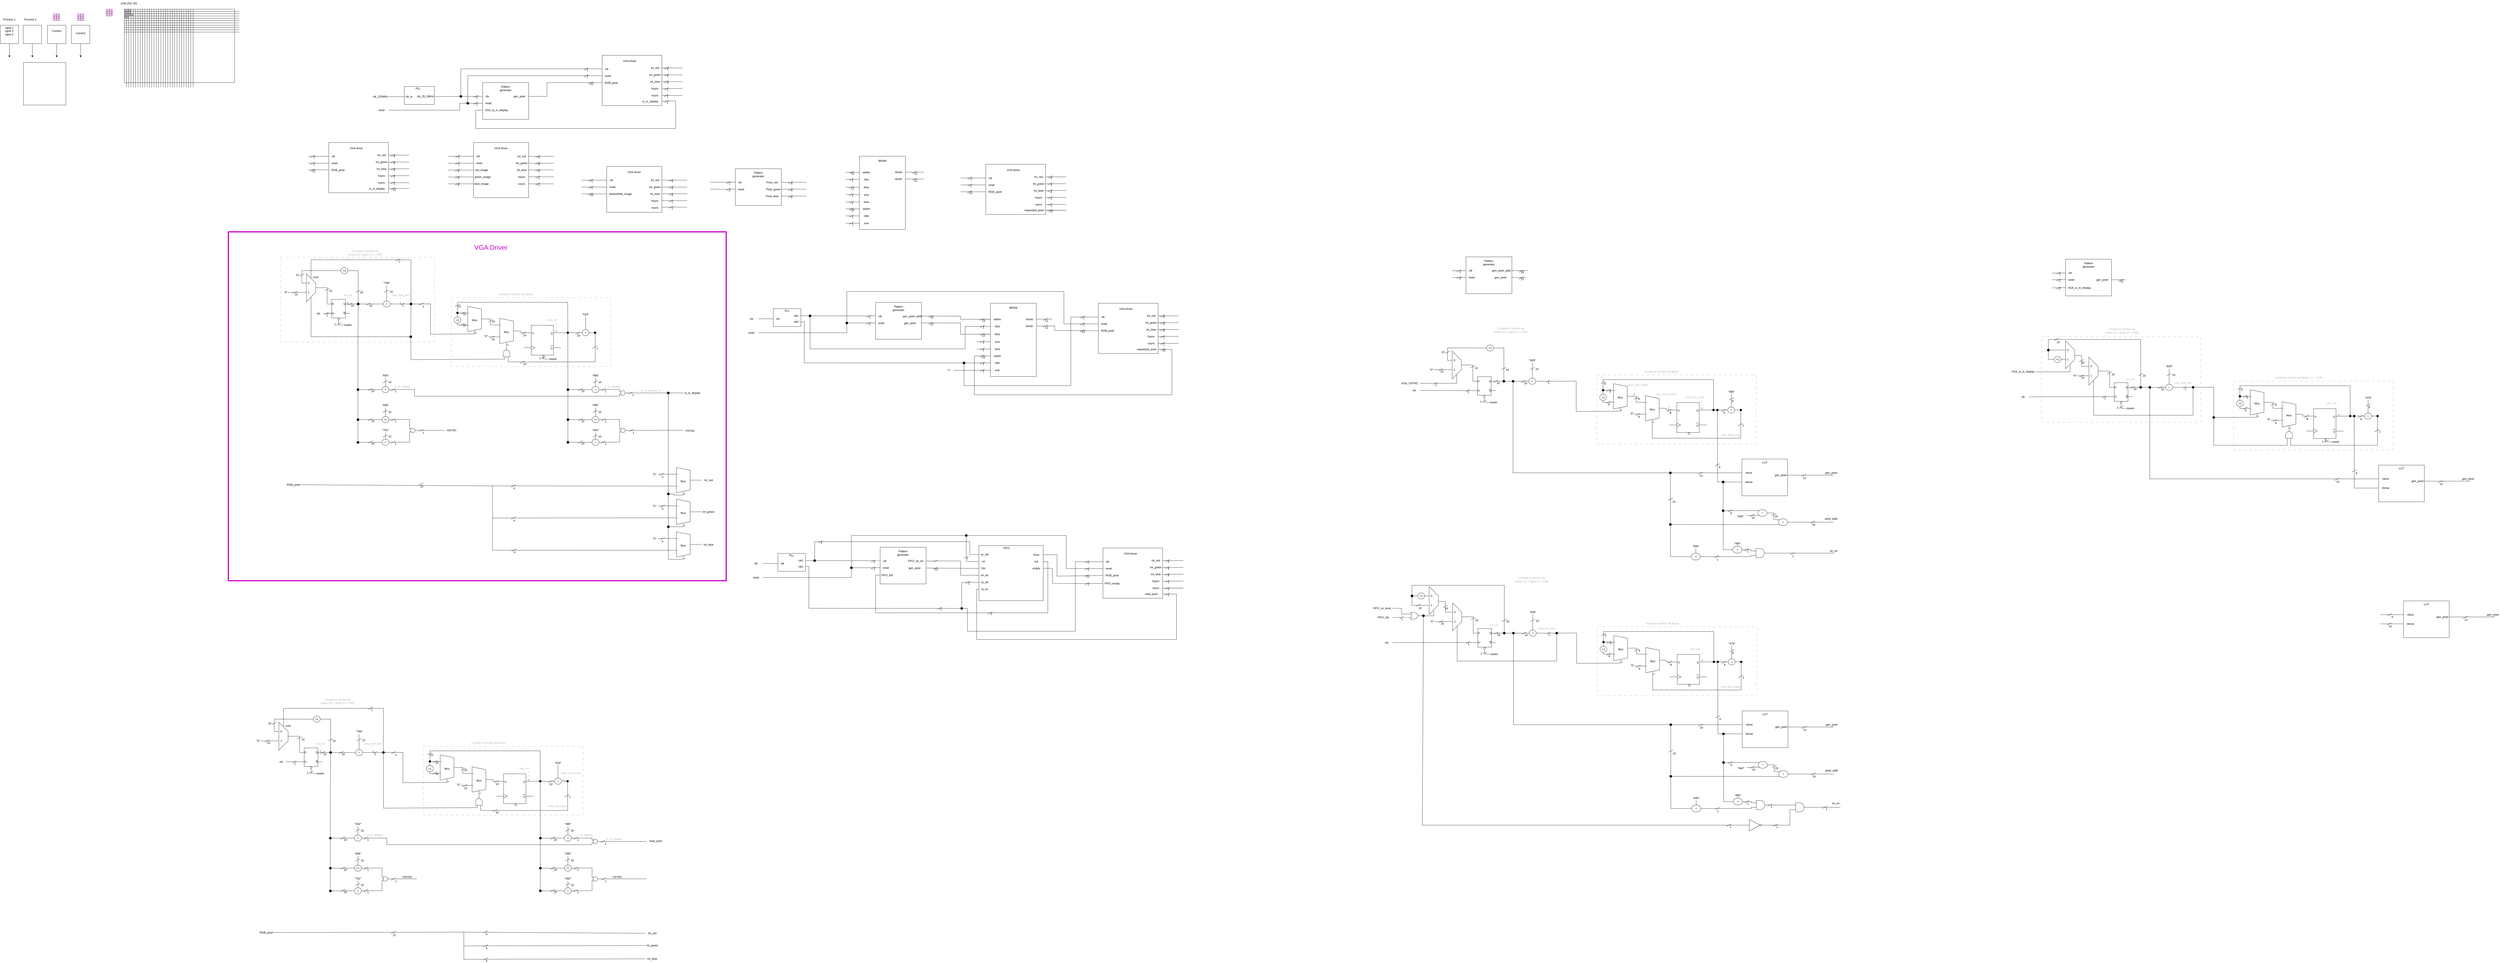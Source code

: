 <mxfile version="21.5.1" type="device">
  <diagram name="Page-1" id="dUJb3GP9EoqKQH1tPoGN">
    <mxGraphModel dx="3716" dy="740" grid="1" gridSize="10" guides="1" tooltips="1" connect="1" arrows="1" fold="1" page="1" pageScale="1" pageWidth="827" pageHeight="1169" math="0" shadow="0">
      <root>
        <mxCell id="0" />
        <mxCell id="1" parent="0" />
        <mxCell id="IkYziYy1SChuI8STYe_v-436" value="" style="rounded=0;whiteSpace=wrap;html=1;fillColor=none;dashed=1;dashPattern=12 12;strokeColor=#B3B3B3;" parent="1" vertex="1">
          <mxGeometry x="7781.66" y="1660.12" width="694.12" height="300" as="geometry" />
        </mxCell>
        <mxCell id="_Vy3aehwmdyX1R02An8x-1" value="" style="rounded=0;whiteSpace=wrap;html=1;fillColor=none;dashed=1;dashPattern=12 12;strokeColor=#B3B3B3;" vertex="1" parent="1">
          <mxGeometry x="-720" y="1120.87" width="670" height="369.13" as="geometry" />
        </mxCell>
        <mxCell id="Zx1bx1WLg5pI3zcAlU2h-1" value="" style="rounded=0;whiteSpace=wrap;html=1;fillColor=none;strokeWidth=5;strokeColor=#CC00CC;" parent="1" vertex="1">
          <mxGeometry x="-947" y="1010" width="2167" height="1520" as="geometry" />
        </mxCell>
        <mxCell id="5IXYoSepgLB0ihQWx1Ix-62" value="" style="rounded=0;whiteSpace=wrap;html=1;fillColor=none;dashed=1;dashPattern=12 12;strokeColor=#B3B3B3;" parent="1" vertex="1">
          <mxGeometry x="23.0" y="1296.94" width="694.12" height="300" as="geometry" />
        </mxCell>
        <mxCell id="Nu3H6ZC3k49IZDZmUvBu-71" value="" style="rounded=0;whiteSpace=wrap;html=1;fillColor=none;" parent="1" vertex="1">
          <mxGeometry x="-1400" y="40" width="480" height="320" as="geometry" />
        </mxCell>
        <mxCell id="ACNoxWbgrT2zWSzf9Uzi-59" value="" style="rounded=0;whiteSpace=wrap;html=1;fillColor=none;" parent="1" vertex="1">
          <mxGeometry x="160" y="360" width="200" height="160" as="geometry" />
        </mxCell>
        <mxCell id="ACNoxWbgrT2zWSzf9Uzi-26" value="" style="endArrow=none;html=1;rounded=0;exitX=0.5;exitY=0;exitDx=0;exitDy=0;" parent="1" source="ACNoxWbgrT2zWSzf9Uzi-85" edge="1">
          <mxGeometry width="50" height="50" relative="1" as="geometry">
            <mxPoint x="90" y="330" as="sourcePoint" />
            <mxPoint x="680" y="329.86" as="targetPoint" />
            <Array as="points">
              <mxPoint x="95" y="330" />
            </Array>
          </mxGeometry>
        </mxCell>
        <mxCell id="ACNoxWbgrT2zWSzf9Uzi-27" value="" style="endArrow=none;html=1;rounded=0;" parent="1" edge="1">
          <mxGeometry width="50" height="50" relative="1" as="geometry">
            <mxPoint x="601" y="335" as="sourcePoint" />
            <mxPoint x="621" y="325" as="targetPoint" />
          </mxGeometry>
        </mxCell>
        <mxCell id="ACNoxWbgrT2zWSzf9Uzi-28" value="1" style="text;strokeColor=none;align=center;fillColor=none;html=1;verticalAlign=middle;whiteSpace=wrap;rounded=0;" parent="1" vertex="1">
          <mxGeometry x="611" y="330" width="10" height="10" as="geometry" />
        </mxCell>
        <mxCell id="ACNoxWbgrT2zWSzf9Uzi-29" value="" style="endArrow=none;html=1;rounded=0;exitX=0.5;exitY=0;exitDx=0;exitDy=0;" parent="1" source="ACNoxWbgrT2zWSzf9Uzi-83" edge="1">
          <mxGeometry width="50" height="50" relative="1" as="geometry">
            <mxPoint y="300" as="sourcePoint" />
            <mxPoint x="680" y="299.86" as="targetPoint" />
            <Array as="points">
              <mxPoint x="65" y="300" />
            </Array>
          </mxGeometry>
        </mxCell>
        <mxCell id="ACNoxWbgrT2zWSzf9Uzi-30" value="" style="endArrow=none;html=1;rounded=0;" parent="1" edge="1">
          <mxGeometry width="50" height="50" relative="1" as="geometry">
            <mxPoint x="601" y="305" as="sourcePoint" />
            <mxPoint x="621" y="295" as="targetPoint" />
          </mxGeometry>
        </mxCell>
        <mxCell id="ACNoxWbgrT2zWSzf9Uzi-31" value="1" style="text;strokeColor=none;align=center;fillColor=none;html=1;verticalAlign=middle;whiteSpace=wrap;rounded=0;" parent="1" vertex="1">
          <mxGeometry x="611" y="300" width="10" height="10" as="geometry" />
        </mxCell>
        <mxCell id="ACNoxWbgrT2zWSzf9Uzi-50" value="" style="endArrow=none;html=1;rounded=0;exitX=1;exitY=0.5;exitDx=0;exitDy=0;" parent="1" edge="1">
          <mxGeometry width="50" height="50" relative="1" as="geometry">
            <mxPoint x="570" y="360" as="sourcePoint" />
            <mxPoint x="680" y="360" as="targetPoint" />
          </mxGeometry>
        </mxCell>
        <mxCell id="ACNoxWbgrT2zWSzf9Uzi-60" value="Pattern generator" style="text;html=1;strokeColor=none;fillColor=none;align=center;verticalAlign=middle;whiteSpace=wrap;rounded=0;" parent="1" vertex="1">
          <mxGeometry x="230" y="370" width="60" height="30" as="geometry" />
        </mxCell>
        <mxCell id="ACNoxWbgrT2zWSzf9Uzi-61" value="" style="endArrow=none;html=1;rounded=0;exitX=1;exitY=0.5;exitDx=0;exitDy=0;" parent="1" source="ACNoxWbgrT2zWSzf9Uzi-62" edge="1">
          <mxGeometry width="50" height="50" relative="1" as="geometry">
            <mxPoint x="420" y="450" as="sourcePoint" />
            <mxPoint x="570" y="360" as="targetPoint" />
            <Array as="points">
              <mxPoint x="440" y="420" />
              <mxPoint x="440" y="360" />
            </Array>
          </mxGeometry>
        </mxCell>
        <mxCell id="ACNoxWbgrT2zWSzf9Uzi-62" value="gen_pixel" style="text;html=1;strokeColor=none;fillColor=none;align=center;verticalAlign=middle;whiteSpace=wrap;rounded=0;" parent="1" vertex="1">
          <mxGeometry x="280" y="410" width="80" height="20" as="geometry" />
        </mxCell>
        <mxCell id="ACNoxWbgrT2zWSzf9Uzi-73" value="clk" style="text;html=1;strokeColor=none;fillColor=none;align=center;verticalAlign=middle;whiteSpace=wrap;rounded=0;" parent="1" vertex="1">
          <mxGeometry x="160" y="410" width="40" height="20" as="geometry" />
        </mxCell>
        <mxCell id="ACNoxWbgrT2zWSzf9Uzi-74" value="reset" style="text;html=1;strokeColor=none;fillColor=none;align=center;verticalAlign=middle;whiteSpace=wrap;rounded=0;" parent="1" vertex="1">
          <mxGeometry x="160" y="440" width="50" height="20" as="geometry" />
        </mxCell>
        <mxCell id="ACNoxWbgrT2zWSzf9Uzi-75" value="" style="endArrow=none;html=1;rounded=0;exitX=1;exitY=0.5;exitDx=0;exitDy=0;" parent="1" source="ACNoxWbgrT2zWSzf9Uzi-85" edge="1">
          <mxGeometry width="50" height="50" relative="1" as="geometry">
            <mxPoint x="51" y="450" as="sourcePoint" />
            <mxPoint x="160" y="449.86" as="targetPoint" />
          </mxGeometry>
        </mxCell>
        <mxCell id="ACNoxWbgrT2zWSzf9Uzi-76" value="" style="endArrow=none;html=1;rounded=0;" parent="1" edge="1">
          <mxGeometry width="50" height="50" relative="1" as="geometry">
            <mxPoint x="120" y="455" as="sourcePoint" />
            <mxPoint x="140" y="445" as="targetPoint" />
          </mxGeometry>
        </mxCell>
        <mxCell id="ACNoxWbgrT2zWSzf9Uzi-77" value="1" style="text;strokeColor=none;align=center;fillColor=none;html=1;verticalAlign=middle;whiteSpace=wrap;rounded=0;" parent="1" vertex="1">
          <mxGeometry x="130" y="450" width="10" height="10" as="geometry" />
        </mxCell>
        <mxCell id="ACNoxWbgrT2zWSzf9Uzi-78" value="" style="endArrow=none;html=1;rounded=0;exitX=1;exitY=0.5;exitDx=0;exitDy=0;" parent="1" source="ACNoxWbgrT2zWSzf9Uzi-83" edge="1">
          <mxGeometry width="50" height="50" relative="1" as="geometry">
            <mxPoint x="51" y="420" as="sourcePoint" />
            <mxPoint x="160" y="419.86" as="targetPoint" />
          </mxGeometry>
        </mxCell>
        <mxCell id="ACNoxWbgrT2zWSzf9Uzi-79" value="" style="endArrow=none;html=1;rounded=0;" parent="1" edge="1">
          <mxGeometry width="50" height="50" relative="1" as="geometry">
            <mxPoint x="120" y="425" as="sourcePoint" />
            <mxPoint x="140" y="415" as="targetPoint" />
          </mxGeometry>
        </mxCell>
        <mxCell id="ACNoxWbgrT2zWSzf9Uzi-80" value="1" style="text;strokeColor=none;align=center;fillColor=none;html=1;verticalAlign=middle;whiteSpace=wrap;rounded=0;" parent="1" vertex="1">
          <mxGeometry x="130" y="420" width="10" height="10" as="geometry" />
        </mxCell>
        <mxCell id="ACNoxWbgrT2zWSzf9Uzi-82" value="reset" style="text;html=1;strokeColor=none;fillColor=none;align=center;verticalAlign=middle;whiteSpace=wrap;rounded=0;" parent="1" vertex="1">
          <mxGeometry x="-310" y="470" width="60" height="20" as="geometry" />
        </mxCell>
        <mxCell id="ACNoxWbgrT2zWSzf9Uzi-84" value="" style="endArrow=none;html=1;rounded=0;exitX=1;exitY=0.5;exitDx=0;exitDy=0;" parent="1" source="IpERgPgNT58QKrkhTJmv-46" target="ACNoxWbgrT2zWSzf9Uzi-83" edge="1">
          <mxGeometry width="50" height="50" relative="1" as="geometry">
            <mxPoint x="51" y="420" as="sourcePoint" />
            <mxPoint x="160" y="419.86" as="targetPoint" />
          </mxGeometry>
        </mxCell>
        <mxCell id="ACNoxWbgrT2zWSzf9Uzi-83" value="" style="ellipse;whiteSpace=wrap;html=1;aspect=fixed;fillColor=#000000;" parent="1" vertex="1">
          <mxGeometry x="60" y="415" width="10" height="10" as="geometry" />
        </mxCell>
        <mxCell id="ACNoxWbgrT2zWSzf9Uzi-86" value="" style="endArrow=none;html=1;rounded=0;exitX=1;exitY=0.5;exitDx=0;exitDy=0;" parent="1" source="ACNoxWbgrT2zWSzf9Uzi-82" target="ACNoxWbgrT2zWSzf9Uzi-85" edge="1">
          <mxGeometry width="50" height="50" relative="1" as="geometry">
            <mxPoint x="60" y="460" as="sourcePoint" />
            <mxPoint x="160" y="449.86" as="targetPoint" />
            <Array as="points">
              <mxPoint x="60" y="480" />
              <mxPoint x="60" y="450" />
            </Array>
          </mxGeometry>
        </mxCell>
        <mxCell id="ACNoxWbgrT2zWSzf9Uzi-85" value="" style="ellipse;whiteSpace=wrap;html=1;aspect=fixed;fillColor=#000000;" parent="1" vertex="1">
          <mxGeometry x="90" y="445" width="10" height="10" as="geometry" />
        </mxCell>
        <mxCell id="Nu3H6ZC3k49IZDZmUvBu-7" value="" style="rounded=0;whiteSpace=wrap;html=1;fillColor=none;" parent="1" vertex="1">
          <mxGeometry x="120" y="621" width="240" height="240" as="geometry" />
        </mxCell>
        <mxCell id="Nu3H6ZC3k49IZDZmUvBu-8" value="VGA driver" style="text;html=1;strokeColor=none;fillColor=none;align=center;verticalAlign=middle;whiteSpace=wrap;rounded=0;" parent="1" vertex="1">
          <mxGeometry x="200" y="631" width="80" height="30" as="geometry" />
        </mxCell>
        <mxCell id="Nu3H6ZC3k49IZDZmUvBu-9" value="Int_red" style="text;html=1;strokeColor=none;fillColor=none;align=center;verticalAlign=middle;whiteSpace=wrap;rounded=0;" parent="1" vertex="1">
          <mxGeometry x="300" y="671" width="60" height="20" as="geometry" />
        </mxCell>
        <mxCell id="Nu3H6ZC3k49IZDZmUvBu-10" value="Int_green" style="text;html=1;strokeColor=none;fillColor=none;align=center;verticalAlign=middle;whiteSpace=wrap;rounded=0;" parent="1" vertex="1">
          <mxGeometry x="300" y="701" width="60" height="20" as="geometry" />
        </mxCell>
        <mxCell id="Nu3H6ZC3k49IZDZmUvBu-11" value="Int_blue" style="text;html=1;strokeColor=none;fillColor=none;align=center;verticalAlign=middle;whiteSpace=wrap;rounded=0;" parent="1" vertex="1">
          <mxGeometry x="300" y="731" width="60" height="20" as="geometry" />
        </mxCell>
        <mxCell id="Nu3H6ZC3k49IZDZmUvBu-12" value="" style="endArrow=none;html=1;rounded=0;" parent="1" edge="1">
          <mxGeometry width="50" height="50" relative="1" as="geometry">
            <mxPoint x="390" y="686" as="sourcePoint" />
            <mxPoint x="410" y="676" as="targetPoint" />
          </mxGeometry>
        </mxCell>
        <mxCell id="Nu3H6ZC3k49IZDZmUvBu-13" value="" style="endArrow=none;html=1;rounded=0;" parent="1" edge="1">
          <mxGeometry width="50" height="50" relative="1" as="geometry">
            <mxPoint x="390" y="716" as="sourcePoint" />
            <mxPoint x="410" y="706" as="targetPoint" />
          </mxGeometry>
        </mxCell>
        <mxCell id="Nu3H6ZC3k49IZDZmUvBu-14" value="" style="endArrow=none;html=1;rounded=0;" parent="1" edge="1">
          <mxGeometry width="50" height="50" relative="1" as="geometry">
            <mxPoint x="390" y="746" as="sourcePoint" />
            <mxPoint x="410" y="736" as="targetPoint" />
          </mxGeometry>
        </mxCell>
        <mxCell id="Nu3H6ZC3k49IZDZmUvBu-15" value="4" style="text;strokeColor=none;align=center;fillColor=none;html=1;verticalAlign=middle;whiteSpace=wrap;rounded=0;" parent="1" vertex="1">
          <mxGeometry x="400" y="681" width="10" height="10" as="geometry" />
        </mxCell>
        <mxCell id="Nu3H6ZC3k49IZDZmUvBu-16" value="4" style="text;strokeColor=none;align=center;fillColor=none;html=1;verticalAlign=middle;whiteSpace=wrap;rounded=0;" parent="1" vertex="1">
          <mxGeometry x="400" y="711" width="10" height="10" as="geometry" />
        </mxCell>
        <mxCell id="Nu3H6ZC3k49IZDZmUvBu-17" value="4" style="text;strokeColor=none;align=center;fillColor=none;html=1;verticalAlign=middle;whiteSpace=wrap;rounded=0;" parent="1" vertex="1">
          <mxGeometry x="400" y="741" width="10" height="10" as="geometry" />
        </mxCell>
        <mxCell id="Nu3H6ZC3k49IZDZmUvBu-18" value="hsync" style="text;html=1;strokeColor=none;fillColor=none;align=center;verticalAlign=middle;whiteSpace=wrap;rounded=0;" parent="1" vertex="1">
          <mxGeometry x="300" y="761" width="60" height="20" as="geometry" />
        </mxCell>
        <mxCell id="Nu3H6ZC3k49IZDZmUvBu-19" value="vsync" style="text;html=1;strokeColor=none;fillColor=none;align=center;verticalAlign=middle;whiteSpace=wrap;rounded=0;" parent="1" vertex="1">
          <mxGeometry x="300" y="791" width="60" height="20" as="geometry" />
        </mxCell>
        <mxCell id="Nu3H6ZC3k49IZDZmUvBu-20" value="" style="endArrow=none;html=1;rounded=0;" parent="1" edge="1">
          <mxGeometry width="50" height="50" relative="1" as="geometry">
            <mxPoint x="390" y="776" as="sourcePoint" />
            <mxPoint x="410" y="766" as="targetPoint" />
          </mxGeometry>
        </mxCell>
        <mxCell id="Nu3H6ZC3k49IZDZmUvBu-21" value="1" style="text;strokeColor=none;align=center;fillColor=none;html=1;verticalAlign=middle;whiteSpace=wrap;rounded=0;" parent="1" vertex="1">
          <mxGeometry x="400" y="771" width="10" height="10" as="geometry" />
        </mxCell>
        <mxCell id="Nu3H6ZC3k49IZDZmUvBu-22" value="" style="endArrow=none;html=1;rounded=0;" parent="1" edge="1">
          <mxGeometry width="50" height="50" relative="1" as="geometry">
            <mxPoint x="390" y="806" as="sourcePoint" />
            <mxPoint x="410" y="796" as="targetPoint" />
          </mxGeometry>
        </mxCell>
        <mxCell id="Nu3H6ZC3k49IZDZmUvBu-23" value="1" style="text;strokeColor=none;align=center;fillColor=none;html=1;verticalAlign=middle;whiteSpace=wrap;rounded=0;" parent="1" vertex="1">
          <mxGeometry x="400" y="801" width="10" height="10" as="geometry" />
        </mxCell>
        <mxCell id="Nu3H6ZC3k49IZDZmUvBu-24" value="clk" style="text;html=1;strokeColor=none;fillColor=none;align=center;verticalAlign=middle;whiteSpace=wrap;rounded=0;" parent="1" vertex="1">
          <mxGeometry x="120" y="671" width="40" height="20" as="geometry" />
        </mxCell>
        <mxCell id="Nu3H6ZC3k49IZDZmUvBu-25" value="reset" style="text;html=1;strokeColor=none;fillColor=none;align=center;verticalAlign=middle;whiteSpace=wrap;rounded=0;" parent="1" vertex="1">
          <mxGeometry x="120" y="701" width="50" height="20" as="geometry" />
        </mxCell>
        <mxCell id="Nu3H6ZC3k49IZDZmUvBu-26" value="" style="endArrow=none;html=1;rounded=0;" parent="1" edge="1">
          <mxGeometry width="50" height="50" relative="1" as="geometry">
            <mxPoint x="41" y="716" as="sourcePoint" />
            <mxPoint x="61" y="706" as="targetPoint" />
          </mxGeometry>
        </mxCell>
        <mxCell id="Nu3H6ZC3k49IZDZmUvBu-27" value="1" style="text;strokeColor=none;align=center;fillColor=none;html=1;verticalAlign=middle;whiteSpace=wrap;rounded=0;" parent="1" vertex="1">
          <mxGeometry x="51" y="711" width="10" height="10" as="geometry" />
        </mxCell>
        <mxCell id="Nu3H6ZC3k49IZDZmUvBu-28" value="" style="endArrow=none;html=1;rounded=0;" parent="1" edge="1">
          <mxGeometry width="50" height="50" relative="1" as="geometry">
            <mxPoint x="41" y="686" as="sourcePoint" />
            <mxPoint x="61" y="676" as="targetPoint" />
          </mxGeometry>
        </mxCell>
        <mxCell id="Nu3H6ZC3k49IZDZmUvBu-29" value="1" style="text;strokeColor=none;align=center;fillColor=none;html=1;verticalAlign=middle;whiteSpace=wrap;rounded=0;" parent="1" vertex="1">
          <mxGeometry x="51" y="681" width="10" height="10" as="geometry" />
        </mxCell>
        <mxCell id="Nu3H6ZC3k49IZDZmUvBu-30" value="red_image" style="text;html=1;strokeColor=none;fillColor=none;align=center;verticalAlign=middle;whiteSpace=wrap;rounded=0;" parent="1" vertex="1">
          <mxGeometry x="120" y="731" width="70" height="20" as="geometry" />
        </mxCell>
        <mxCell id="Nu3H6ZC3k49IZDZmUvBu-31" value="green_image" style="text;html=1;strokeColor=none;fillColor=none;align=center;verticalAlign=middle;whiteSpace=wrap;rounded=0;" parent="1" vertex="1">
          <mxGeometry x="120" y="761" width="80" height="20" as="geometry" />
        </mxCell>
        <mxCell id="Nu3H6ZC3k49IZDZmUvBu-32" value="blue_image" style="text;html=1;strokeColor=none;fillColor=none;align=center;verticalAlign=middle;whiteSpace=wrap;rounded=0;" parent="1" vertex="1">
          <mxGeometry x="120" y="791" width="70" height="20" as="geometry" />
        </mxCell>
        <mxCell id="Nu3H6ZC3k49IZDZmUvBu-33" value="" style="endArrow=none;html=1;rounded=0;exitX=1;exitY=0.5;exitDx=0;exitDy=0;" parent="1" edge="1">
          <mxGeometry width="50" height="50" relative="1" as="geometry">
            <mxPoint x="10" y="741" as="sourcePoint" />
            <mxPoint x="120" y="741" as="targetPoint" />
          </mxGeometry>
        </mxCell>
        <mxCell id="Nu3H6ZC3k49IZDZmUvBu-34" value="" style="endArrow=none;html=1;rounded=0;exitX=1;exitY=0.5;exitDx=0;exitDy=0;" parent="1" edge="1">
          <mxGeometry width="50" height="50" relative="1" as="geometry">
            <mxPoint x="10" y="771" as="sourcePoint" />
            <mxPoint x="119" y="770.86" as="targetPoint" />
          </mxGeometry>
        </mxCell>
        <mxCell id="Nu3H6ZC3k49IZDZmUvBu-35" value="" style="endArrow=none;html=1;rounded=0;exitX=1;exitY=0.5;exitDx=0;exitDy=0;" parent="1" edge="1">
          <mxGeometry width="50" height="50" relative="1" as="geometry">
            <mxPoint x="10" y="801" as="sourcePoint" />
            <mxPoint x="119" y="800.86" as="targetPoint" />
          </mxGeometry>
        </mxCell>
        <mxCell id="Nu3H6ZC3k49IZDZmUvBu-36" value="" style="endArrow=none;html=1;rounded=0;" parent="1" edge="1">
          <mxGeometry width="50" height="50" relative="1" as="geometry">
            <mxPoint x="40" y="746" as="sourcePoint" />
            <mxPoint x="60" y="736" as="targetPoint" />
          </mxGeometry>
        </mxCell>
        <mxCell id="Nu3H6ZC3k49IZDZmUvBu-37" value="" style="endArrow=none;html=1;rounded=0;" parent="1" edge="1">
          <mxGeometry width="50" height="50" relative="1" as="geometry">
            <mxPoint x="40" y="776" as="sourcePoint" />
            <mxPoint x="60" y="766" as="targetPoint" />
          </mxGeometry>
        </mxCell>
        <mxCell id="Nu3H6ZC3k49IZDZmUvBu-38" value="" style="endArrow=none;html=1;rounded=0;" parent="1" edge="1">
          <mxGeometry width="50" height="50" relative="1" as="geometry">
            <mxPoint x="40" y="806" as="sourcePoint" />
            <mxPoint x="60" y="796" as="targetPoint" />
          </mxGeometry>
        </mxCell>
        <mxCell id="Nu3H6ZC3k49IZDZmUvBu-39" value="4" style="text;strokeColor=none;align=center;fillColor=none;html=1;verticalAlign=middle;whiteSpace=wrap;rounded=0;" parent="1" vertex="1">
          <mxGeometry x="50" y="741" width="10" height="10" as="geometry" />
        </mxCell>
        <mxCell id="Nu3H6ZC3k49IZDZmUvBu-40" value="4" style="text;strokeColor=none;align=center;fillColor=none;html=1;verticalAlign=middle;whiteSpace=wrap;rounded=0;" parent="1" vertex="1">
          <mxGeometry x="50" y="771" width="10" height="10" as="geometry" />
        </mxCell>
        <mxCell id="Nu3H6ZC3k49IZDZmUvBu-41" value="4" style="text;strokeColor=none;align=center;fillColor=none;html=1;verticalAlign=middle;whiteSpace=wrap;rounded=0;" parent="1" vertex="1">
          <mxGeometry x="50" y="801" width="10" height="10" as="geometry" />
        </mxCell>
        <mxCell id="Nu3H6ZC3k49IZDZmUvBu-42" value="" style="rounded=0;whiteSpace=wrap;html=1;fillColor=none;" parent="1" vertex="1">
          <mxGeometry x="1260" y="735" width="200" height="160" as="geometry" />
        </mxCell>
        <mxCell id="Nu3H6ZC3k49IZDZmUvBu-43" value="Pattern generator" style="text;html=1;strokeColor=none;fillColor=none;align=center;verticalAlign=middle;whiteSpace=wrap;rounded=0;" parent="1" vertex="1">
          <mxGeometry x="1330" y="745" width="60" height="30" as="geometry" />
        </mxCell>
        <mxCell id="Nu3H6ZC3k49IZDZmUvBu-44" value="Pixel_red" style="text;html=1;strokeColor=none;fillColor=none;align=center;verticalAlign=middle;whiteSpace=wrap;rounded=0;" parent="1" vertex="1">
          <mxGeometry x="1380" y="785" width="80" height="20" as="geometry" />
        </mxCell>
        <mxCell id="Nu3H6ZC3k49IZDZmUvBu-45" value="Pixel_green" style="text;html=1;strokeColor=none;fillColor=none;align=center;verticalAlign=middle;whiteSpace=wrap;rounded=0;" parent="1" vertex="1">
          <mxGeometry x="1390" y="815" width="70" height="20" as="geometry" />
        </mxCell>
        <mxCell id="Nu3H6ZC3k49IZDZmUvBu-46" value="Pixel_blue" style="text;html=1;strokeColor=none;fillColor=none;align=center;verticalAlign=middle;whiteSpace=wrap;rounded=0;" parent="1" vertex="1">
          <mxGeometry x="1380" y="845" width="80" height="20" as="geometry" />
        </mxCell>
        <mxCell id="Nu3H6ZC3k49IZDZmUvBu-47" value="clk" style="text;html=1;strokeColor=none;fillColor=none;align=center;verticalAlign=middle;whiteSpace=wrap;rounded=0;" parent="1" vertex="1">
          <mxGeometry x="1260" y="785" width="40" height="20" as="geometry" />
        </mxCell>
        <mxCell id="Nu3H6ZC3k49IZDZmUvBu-48" value="reset" style="text;html=1;strokeColor=none;fillColor=none;align=center;verticalAlign=middle;whiteSpace=wrap;rounded=0;" parent="1" vertex="1">
          <mxGeometry x="1260" y="815" width="50" height="20" as="geometry" />
        </mxCell>
        <mxCell id="Nu3H6ZC3k49IZDZmUvBu-49" value="" style="endArrow=none;html=1;rounded=0;" parent="1" edge="1">
          <mxGeometry width="50" height="50" relative="1" as="geometry">
            <mxPoint x="1220" y="830" as="sourcePoint" />
            <mxPoint x="1240" y="820" as="targetPoint" />
          </mxGeometry>
        </mxCell>
        <mxCell id="Nu3H6ZC3k49IZDZmUvBu-50" value="1" style="text;strokeColor=none;align=center;fillColor=none;html=1;verticalAlign=middle;whiteSpace=wrap;rounded=0;" parent="1" vertex="1">
          <mxGeometry x="1230" y="825" width="10" height="10" as="geometry" />
        </mxCell>
        <mxCell id="Nu3H6ZC3k49IZDZmUvBu-51" value="" style="endArrow=none;html=1;rounded=0;" parent="1" edge="1">
          <mxGeometry width="50" height="50" relative="1" as="geometry">
            <mxPoint x="1220" y="800" as="sourcePoint" />
            <mxPoint x="1240" y="790" as="targetPoint" />
          </mxGeometry>
        </mxCell>
        <mxCell id="Nu3H6ZC3k49IZDZmUvBu-52" value="1" style="text;strokeColor=none;align=center;fillColor=none;html=1;verticalAlign=middle;whiteSpace=wrap;rounded=0;" parent="1" vertex="1">
          <mxGeometry x="1230" y="795" width="10" height="10" as="geometry" />
        </mxCell>
        <mxCell id="Nu3H6ZC3k49IZDZmUvBu-53" value="" style="endArrow=none;html=1;rounded=0;exitX=1;exitY=0.5;exitDx=0;exitDy=0;" parent="1" edge="1">
          <mxGeometry width="50" height="50" relative="1" as="geometry">
            <mxPoint x="10" y="711" as="sourcePoint" />
            <mxPoint x="120" y="711" as="targetPoint" />
          </mxGeometry>
        </mxCell>
        <mxCell id="Nu3H6ZC3k49IZDZmUvBu-54" value="" style="endArrow=none;html=1;rounded=0;exitX=1;exitY=0.5;exitDx=0;exitDy=0;" parent="1" edge="1">
          <mxGeometry width="50" height="50" relative="1" as="geometry">
            <mxPoint x="10" y="681" as="sourcePoint" />
            <mxPoint x="120" y="681" as="targetPoint" />
          </mxGeometry>
        </mxCell>
        <mxCell id="Nu3H6ZC3k49IZDZmUvBu-55" value="" style="endArrow=none;html=1;rounded=0;exitX=1;exitY=0.5;exitDx=0;exitDy=0;" parent="1" edge="1">
          <mxGeometry width="50" height="50" relative="1" as="geometry">
            <mxPoint x="360" y="681" as="sourcePoint" />
            <mxPoint x="470" y="681" as="targetPoint" />
          </mxGeometry>
        </mxCell>
        <mxCell id="Nu3H6ZC3k49IZDZmUvBu-56" value="" style="endArrow=none;html=1;rounded=0;exitX=1;exitY=0.5;exitDx=0;exitDy=0;" parent="1" edge="1">
          <mxGeometry width="50" height="50" relative="1" as="geometry">
            <mxPoint x="360" y="711" as="sourcePoint" />
            <mxPoint x="470" y="711" as="targetPoint" />
          </mxGeometry>
        </mxCell>
        <mxCell id="Nu3H6ZC3k49IZDZmUvBu-57" value="" style="endArrow=none;html=1;rounded=0;exitX=1;exitY=0.5;exitDx=0;exitDy=0;" parent="1" edge="1">
          <mxGeometry width="50" height="50" relative="1" as="geometry">
            <mxPoint x="360" y="740.31" as="sourcePoint" />
            <mxPoint x="470" y="740.31" as="targetPoint" />
          </mxGeometry>
        </mxCell>
        <mxCell id="Nu3H6ZC3k49IZDZmUvBu-58" value="" style="endArrow=none;html=1;rounded=0;exitX=1;exitY=0.5;exitDx=0;exitDy=0;" parent="1" edge="1">
          <mxGeometry width="50" height="50" relative="1" as="geometry">
            <mxPoint x="360" y="770.31" as="sourcePoint" />
            <mxPoint x="470" y="770.31" as="targetPoint" />
          </mxGeometry>
        </mxCell>
        <mxCell id="Nu3H6ZC3k49IZDZmUvBu-59" value="" style="endArrow=none;html=1;rounded=0;exitX=1;exitY=0.5;exitDx=0;exitDy=0;" parent="1" edge="1">
          <mxGeometry width="50" height="50" relative="1" as="geometry">
            <mxPoint x="360" y="801" as="sourcePoint" />
            <mxPoint x="470" y="801" as="targetPoint" />
          </mxGeometry>
        </mxCell>
        <mxCell id="Nu3H6ZC3k49IZDZmUvBu-60" value="" style="endArrow=none;html=1;rounded=0;exitX=1;exitY=0.5;exitDx=0;exitDy=0;" parent="1" edge="1">
          <mxGeometry width="50" height="50" relative="1" as="geometry">
            <mxPoint x="1150" y="793.57" as="sourcePoint" />
            <mxPoint x="1260" y="793.57" as="targetPoint" />
          </mxGeometry>
        </mxCell>
        <mxCell id="Nu3H6ZC3k49IZDZmUvBu-61" value="" style="endArrow=none;html=1;rounded=0;exitX=1;exitY=0.5;exitDx=0;exitDy=0;" parent="1" edge="1">
          <mxGeometry width="50" height="50" relative="1" as="geometry">
            <mxPoint x="1150" y="824.43" as="sourcePoint" />
            <mxPoint x="1260" y="824.43" as="targetPoint" />
          </mxGeometry>
        </mxCell>
        <mxCell id="Nu3H6ZC3k49IZDZmUvBu-62" value="" style="endArrow=none;html=1;rounded=0;exitX=1;exitY=0.5;exitDx=0;exitDy=0;" parent="1" edge="1">
          <mxGeometry width="50" height="50" relative="1" as="geometry">
            <mxPoint x="1460" y="794.43" as="sourcePoint" />
            <mxPoint x="1570" y="794.43" as="targetPoint" />
          </mxGeometry>
        </mxCell>
        <mxCell id="Nu3H6ZC3k49IZDZmUvBu-63" value="" style="endArrow=none;html=1;rounded=0;exitX=1;exitY=0.5;exitDx=0;exitDy=0;" parent="1" edge="1">
          <mxGeometry width="50" height="50" relative="1" as="geometry">
            <mxPoint x="1460" y="824.43" as="sourcePoint" />
            <mxPoint x="1570" y="824.43" as="targetPoint" />
          </mxGeometry>
        </mxCell>
        <mxCell id="Nu3H6ZC3k49IZDZmUvBu-64" value="" style="endArrow=none;html=1;rounded=0;exitX=1;exitY=0.5;exitDx=0;exitDy=0;" parent="1" edge="1">
          <mxGeometry width="50" height="50" relative="1" as="geometry">
            <mxPoint x="1460" y="854.43" as="sourcePoint" />
            <mxPoint x="1570" y="854.43" as="targetPoint" />
          </mxGeometry>
        </mxCell>
        <mxCell id="Nu3H6ZC3k49IZDZmUvBu-65" value="" style="endArrow=none;html=1;rounded=0;" parent="1" edge="1">
          <mxGeometry width="50" height="50" relative="1" as="geometry">
            <mxPoint x="1490" y="800" as="sourcePoint" />
            <mxPoint x="1510" y="790" as="targetPoint" />
          </mxGeometry>
        </mxCell>
        <mxCell id="Nu3H6ZC3k49IZDZmUvBu-66" value="" style="endArrow=none;html=1;rounded=0;" parent="1" edge="1">
          <mxGeometry width="50" height="50" relative="1" as="geometry">
            <mxPoint x="1490" y="830" as="sourcePoint" />
            <mxPoint x="1510" y="820" as="targetPoint" />
          </mxGeometry>
        </mxCell>
        <mxCell id="Nu3H6ZC3k49IZDZmUvBu-67" value="" style="endArrow=none;html=1;rounded=0;" parent="1" edge="1">
          <mxGeometry width="50" height="50" relative="1" as="geometry">
            <mxPoint x="1490" y="860" as="sourcePoint" />
            <mxPoint x="1510" y="850" as="targetPoint" />
          </mxGeometry>
        </mxCell>
        <mxCell id="Nu3H6ZC3k49IZDZmUvBu-68" value="4" style="text;strokeColor=none;align=center;fillColor=none;html=1;verticalAlign=middle;whiteSpace=wrap;rounded=0;" parent="1" vertex="1">
          <mxGeometry x="1500" y="795" width="10" height="10" as="geometry" />
        </mxCell>
        <mxCell id="Nu3H6ZC3k49IZDZmUvBu-69" value="4" style="text;strokeColor=none;align=center;fillColor=none;html=1;verticalAlign=middle;whiteSpace=wrap;rounded=0;" parent="1" vertex="1">
          <mxGeometry x="1500" y="825" width="10" height="10" as="geometry" />
        </mxCell>
        <mxCell id="Nu3H6ZC3k49IZDZmUvBu-70" value="4" style="text;strokeColor=none;align=center;fillColor=none;html=1;verticalAlign=middle;whiteSpace=wrap;rounded=0;" parent="1" vertex="1">
          <mxGeometry x="1500" y="855" width="10" height="10" as="geometry" />
        </mxCell>
        <mxCell id="Nu3H6ZC3k49IZDZmUvBu-77" value="" style="group;strokeColor=#FF33FF;" parent="1" vertex="1" connectable="0">
          <mxGeometry x="-1480" y="40" width="30" height="30" as="geometry" />
        </mxCell>
        <mxCell id="Nu3H6ZC3k49IZDZmUvBu-72" value="" style="whiteSpace=wrap;html=1;aspect=fixed;fillColor=none;strokeColor=#FF33FF;" parent="Nu3H6ZC3k49IZDZmUvBu-77" vertex="1">
          <mxGeometry width="30" height="30" as="geometry" />
        </mxCell>
        <mxCell id="Nu3H6ZC3k49IZDZmUvBu-73" value="" style="endArrow=none;html=1;rounded=0;strokeColor=#FF33FF;" parent="Nu3H6ZC3k49IZDZmUvBu-77" edge="1">
          <mxGeometry width="50" height="50" relative="1" as="geometry">
            <mxPoint x="30" y="10" as="sourcePoint" />
            <mxPoint y="10" as="targetPoint" />
          </mxGeometry>
        </mxCell>
        <mxCell id="Nu3H6ZC3k49IZDZmUvBu-74" value="" style="endArrow=none;html=1;rounded=0;strokeColor=#FF33FF;" parent="Nu3H6ZC3k49IZDZmUvBu-77" edge="1">
          <mxGeometry width="50" height="50" relative="1" as="geometry">
            <mxPoint x="30" y="20" as="sourcePoint" />
            <mxPoint y="20" as="targetPoint" />
          </mxGeometry>
        </mxCell>
        <mxCell id="Nu3H6ZC3k49IZDZmUvBu-75" value="" style="endArrow=none;html=1;rounded=0;strokeColor=#FF33FF;" parent="Nu3H6ZC3k49IZDZmUvBu-77" edge="1">
          <mxGeometry width="50" height="50" relative="1" as="geometry">
            <mxPoint x="10" y="30" as="sourcePoint" />
            <mxPoint x="10" as="targetPoint" />
          </mxGeometry>
        </mxCell>
        <mxCell id="Nu3H6ZC3k49IZDZmUvBu-76" value="" style="endArrow=none;html=1;rounded=0;strokeColor=#FF33FF;" parent="Nu3H6ZC3k49IZDZmUvBu-77" edge="1">
          <mxGeometry width="50" height="50" relative="1" as="geometry">
            <mxPoint x="20" y="30" as="sourcePoint" />
            <mxPoint x="20" as="targetPoint" />
          </mxGeometry>
        </mxCell>
        <mxCell id="Nu3H6ZC3k49IZDZmUvBu-129" value="1" style="text;html=1;strokeColor=none;fillColor=none;align=center;verticalAlign=middle;whiteSpace=wrap;rounded=0;" parent="Nu3H6ZC3k49IZDZmUvBu-77" vertex="1">
          <mxGeometry width="10" height="10" as="geometry" />
        </mxCell>
        <mxCell id="Nu3H6ZC3k49IZDZmUvBu-132" value="2" style="text;html=1;strokeColor=none;fillColor=none;align=center;verticalAlign=middle;whiteSpace=wrap;rounded=0;" parent="Nu3H6ZC3k49IZDZmUvBu-77" vertex="1">
          <mxGeometry x="20" y="10" width="10" height="10" as="geometry" />
        </mxCell>
        <mxCell id="Nu3H6ZC3k49IZDZmUvBu-133" value="1" style="text;html=1;strokeColor=none;fillColor=none;align=center;verticalAlign=middle;whiteSpace=wrap;rounded=0;" parent="Nu3H6ZC3k49IZDZmUvBu-77" vertex="1">
          <mxGeometry x="20" width="10" height="10" as="geometry" />
        </mxCell>
        <mxCell id="Nu3H6ZC3k49IZDZmUvBu-134" value="2" style="text;html=1;strokeColor=none;fillColor=none;align=center;verticalAlign=middle;whiteSpace=wrap;rounded=0;" parent="Nu3H6ZC3k49IZDZmUvBu-77" vertex="1">
          <mxGeometry x="10" width="10" height="10" as="geometry" />
        </mxCell>
        <mxCell id="Nu3H6ZC3k49IZDZmUvBu-136" value="2" style="text;html=1;strokeColor=none;fillColor=none;align=center;verticalAlign=middle;whiteSpace=wrap;rounded=0;" parent="Nu3H6ZC3k49IZDZmUvBu-77" vertex="1">
          <mxGeometry y="10" width="10" height="10" as="geometry" />
        </mxCell>
        <mxCell id="Nu3H6ZC3k49IZDZmUvBu-149" value="1" style="text;html=1;strokeColor=none;fillColor=none;align=center;verticalAlign=middle;whiteSpace=wrap;rounded=0;" parent="Nu3H6ZC3k49IZDZmUvBu-77" vertex="1">
          <mxGeometry y="20" width="10" height="10" as="geometry" />
        </mxCell>
        <mxCell id="Nu3H6ZC3k49IZDZmUvBu-79" value="" style="endArrow=none;html=1;rounded=0;" parent="1" edge="1">
          <mxGeometry width="50" height="50" relative="1" as="geometry">
            <mxPoint x="-1400" y="49.71" as="sourcePoint" />
            <mxPoint x="-900" y="49.71" as="targetPoint" />
          </mxGeometry>
        </mxCell>
        <mxCell id="Nu3H6ZC3k49IZDZmUvBu-80" value="" style="endArrow=none;html=1;rounded=0;" parent="1" edge="1">
          <mxGeometry width="50" height="50" relative="1" as="geometry">
            <mxPoint x="-1400" y="59.71" as="sourcePoint" />
            <mxPoint x="-900" y="59.71" as="targetPoint" />
          </mxGeometry>
        </mxCell>
        <mxCell id="Nu3H6ZC3k49IZDZmUvBu-82" value="" style="endArrow=none;html=1;rounded=0;" parent="1" edge="1">
          <mxGeometry width="50" height="50" relative="1" as="geometry">
            <mxPoint x="-1400" y="69.71" as="sourcePoint" />
            <mxPoint x="-900" y="69.71" as="targetPoint" />
          </mxGeometry>
        </mxCell>
        <mxCell id="Nu3H6ZC3k49IZDZmUvBu-83" value="" style="endArrow=none;html=1;rounded=0;" parent="1" edge="1">
          <mxGeometry width="50" height="50" relative="1" as="geometry">
            <mxPoint x="-1400" y="79.71" as="sourcePoint" />
            <mxPoint x="-900" y="79.71" as="targetPoint" />
          </mxGeometry>
        </mxCell>
        <mxCell id="Nu3H6ZC3k49IZDZmUvBu-92" value="" style="endArrow=none;html=1;rounded=0;" parent="1" edge="1">
          <mxGeometry width="50" height="50" relative="1" as="geometry">
            <mxPoint x="-1400" y="89.71" as="sourcePoint" />
            <mxPoint x="-900" y="89.71" as="targetPoint" />
          </mxGeometry>
        </mxCell>
        <mxCell id="Nu3H6ZC3k49IZDZmUvBu-93" value="" style="endArrow=none;html=1;rounded=0;" parent="1" edge="1">
          <mxGeometry width="50" height="50" relative="1" as="geometry">
            <mxPoint x="-1390.57" y="380" as="sourcePoint" />
            <mxPoint x="-1390.57" y="40" as="targetPoint" />
          </mxGeometry>
        </mxCell>
        <mxCell id="Nu3H6ZC3k49IZDZmUvBu-94" value="" style="endArrow=none;html=1;rounded=0;" parent="1" edge="1">
          <mxGeometry width="50" height="50" relative="1" as="geometry">
            <mxPoint x="-1380.57" y="380" as="sourcePoint" />
            <mxPoint x="-1380.57" y="40" as="targetPoint" />
          </mxGeometry>
        </mxCell>
        <mxCell id="Nu3H6ZC3k49IZDZmUvBu-95" value="" style="endArrow=none;html=1;rounded=0;" parent="1" edge="1">
          <mxGeometry width="50" height="50" relative="1" as="geometry">
            <mxPoint x="-1370.57" y="380" as="sourcePoint" />
            <mxPoint x="-1370.57" y="40" as="targetPoint" />
          </mxGeometry>
        </mxCell>
        <mxCell id="Nu3H6ZC3k49IZDZmUvBu-96" value="" style="endArrow=none;html=1;rounded=0;" parent="1" edge="1">
          <mxGeometry width="50" height="50" relative="1" as="geometry">
            <mxPoint x="-1360.57" y="380" as="sourcePoint" />
            <mxPoint x="-1360.57" y="40" as="targetPoint" />
          </mxGeometry>
        </mxCell>
        <mxCell id="Nu3H6ZC3k49IZDZmUvBu-97" value="" style="endArrow=none;html=1;rounded=0;" parent="1" edge="1">
          <mxGeometry width="50" height="50" relative="1" as="geometry">
            <mxPoint x="-1350.57" y="380" as="sourcePoint" />
            <mxPoint x="-1350.57" y="40" as="targetPoint" />
          </mxGeometry>
        </mxCell>
        <mxCell id="Nu3H6ZC3k49IZDZmUvBu-98" value="" style="endArrow=none;html=1;rounded=0;" parent="1" edge="1">
          <mxGeometry width="50" height="50" relative="1" as="geometry">
            <mxPoint x="-1340.57" y="380" as="sourcePoint" />
            <mxPoint x="-1340.57" y="40" as="targetPoint" />
          </mxGeometry>
        </mxCell>
        <mxCell id="Nu3H6ZC3k49IZDZmUvBu-99" value="" style="endArrow=none;html=1;rounded=0;" parent="1" edge="1">
          <mxGeometry width="50" height="50" relative="1" as="geometry">
            <mxPoint x="-1330.57" y="380" as="sourcePoint" />
            <mxPoint x="-1330.57" y="40" as="targetPoint" />
          </mxGeometry>
        </mxCell>
        <mxCell id="Nu3H6ZC3k49IZDZmUvBu-100" value="" style="endArrow=none;html=1;rounded=0;" parent="1" edge="1">
          <mxGeometry width="50" height="50" relative="1" as="geometry">
            <mxPoint x="-1320.57" y="380" as="sourcePoint" />
            <mxPoint x="-1320.57" y="40" as="targetPoint" />
          </mxGeometry>
        </mxCell>
        <mxCell id="Nu3H6ZC3k49IZDZmUvBu-101" value="" style="endArrow=none;html=1;rounded=0;" parent="1" edge="1">
          <mxGeometry width="50" height="50" relative="1" as="geometry">
            <mxPoint x="-1310.57" y="380" as="sourcePoint" />
            <mxPoint x="-1310.57" y="40" as="targetPoint" />
          </mxGeometry>
        </mxCell>
        <mxCell id="Nu3H6ZC3k49IZDZmUvBu-102" value="" style="endArrow=none;html=1;rounded=0;" parent="1" edge="1">
          <mxGeometry width="50" height="50" relative="1" as="geometry">
            <mxPoint x="-1300.57" y="380" as="sourcePoint" />
            <mxPoint x="-1300.57" y="40" as="targetPoint" />
          </mxGeometry>
        </mxCell>
        <mxCell id="Nu3H6ZC3k49IZDZmUvBu-103" value="" style="endArrow=none;html=1;rounded=0;" parent="1" edge="1">
          <mxGeometry width="50" height="50" relative="1" as="geometry">
            <mxPoint x="-1290.57" y="380" as="sourcePoint" />
            <mxPoint x="-1290.57" y="40" as="targetPoint" />
          </mxGeometry>
        </mxCell>
        <mxCell id="Nu3H6ZC3k49IZDZmUvBu-104" value="" style="endArrow=none;html=1;rounded=0;" parent="1" edge="1">
          <mxGeometry width="50" height="50" relative="1" as="geometry">
            <mxPoint x="-1280.57" y="380" as="sourcePoint" />
            <mxPoint x="-1280.57" y="40" as="targetPoint" />
          </mxGeometry>
        </mxCell>
        <mxCell id="Nu3H6ZC3k49IZDZmUvBu-105" value="" style="endArrow=none;html=1;rounded=0;" parent="1" edge="1">
          <mxGeometry width="50" height="50" relative="1" as="geometry">
            <mxPoint x="-1270.57" y="380" as="sourcePoint" />
            <mxPoint x="-1270.57" y="40" as="targetPoint" />
          </mxGeometry>
        </mxCell>
        <mxCell id="Nu3H6ZC3k49IZDZmUvBu-106" value="" style="endArrow=none;html=1;rounded=0;" parent="1" edge="1">
          <mxGeometry width="50" height="50" relative="1" as="geometry">
            <mxPoint x="-1260.57" y="380" as="sourcePoint" />
            <mxPoint x="-1260.57" y="40" as="targetPoint" />
          </mxGeometry>
        </mxCell>
        <mxCell id="Nu3H6ZC3k49IZDZmUvBu-107" value="" style="endArrow=none;html=1;rounded=0;" parent="1" edge="1">
          <mxGeometry width="50" height="50" relative="1" as="geometry">
            <mxPoint x="-1250.57" y="380" as="sourcePoint" />
            <mxPoint x="-1250.57" y="40" as="targetPoint" />
          </mxGeometry>
        </mxCell>
        <mxCell id="Nu3H6ZC3k49IZDZmUvBu-108" value="" style="endArrow=none;html=1;rounded=0;" parent="1" edge="1">
          <mxGeometry width="50" height="50" relative="1" as="geometry">
            <mxPoint x="-1240.57" y="380" as="sourcePoint" />
            <mxPoint x="-1240.57" y="40" as="targetPoint" />
          </mxGeometry>
        </mxCell>
        <mxCell id="Nu3H6ZC3k49IZDZmUvBu-109" value="" style="endArrow=none;html=1;rounded=0;" parent="1" edge="1">
          <mxGeometry width="50" height="50" relative="1" as="geometry">
            <mxPoint x="-1230.57" y="380" as="sourcePoint" />
            <mxPoint x="-1230.57" y="40" as="targetPoint" />
          </mxGeometry>
        </mxCell>
        <mxCell id="Nu3H6ZC3k49IZDZmUvBu-110" value="" style="endArrow=none;html=1;rounded=0;" parent="1" edge="1">
          <mxGeometry width="50" height="50" relative="1" as="geometry">
            <mxPoint x="-1220.57" y="380" as="sourcePoint" />
            <mxPoint x="-1220.57" y="40" as="targetPoint" />
          </mxGeometry>
        </mxCell>
        <mxCell id="Nu3H6ZC3k49IZDZmUvBu-111" value="" style="endArrow=none;html=1;rounded=0;" parent="1" edge="1">
          <mxGeometry width="50" height="50" relative="1" as="geometry">
            <mxPoint x="-1210.57" y="380" as="sourcePoint" />
            <mxPoint x="-1210.57" y="40" as="targetPoint" />
          </mxGeometry>
        </mxCell>
        <mxCell id="Nu3H6ZC3k49IZDZmUvBu-112" value="" style="endArrow=none;html=1;rounded=0;" parent="1" edge="1">
          <mxGeometry width="50" height="50" relative="1" as="geometry">
            <mxPoint x="-1200.57" y="380" as="sourcePoint" />
            <mxPoint x="-1200.57" y="40" as="targetPoint" />
          </mxGeometry>
        </mxCell>
        <mxCell id="Nu3H6ZC3k49IZDZmUvBu-113" value="" style="endArrow=none;html=1;rounded=0;" parent="1" edge="1">
          <mxGeometry width="50" height="50" relative="1" as="geometry">
            <mxPoint x="-1190.57" y="380" as="sourcePoint" />
            <mxPoint x="-1190.57" y="40" as="targetPoint" />
          </mxGeometry>
        </mxCell>
        <mxCell id="Nu3H6ZC3k49IZDZmUvBu-114" value="" style="endArrow=none;html=1;rounded=0;" parent="1" edge="1">
          <mxGeometry width="50" height="50" relative="1" as="geometry">
            <mxPoint x="-1180.57" y="380" as="sourcePoint" />
            <mxPoint x="-1180.57" y="40" as="targetPoint" />
          </mxGeometry>
        </mxCell>
        <mxCell id="Nu3H6ZC3k49IZDZmUvBu-115" value="" style="endArrow=none;html=1;rounded=0;" parent="1" edge="1">
          <mxGeometry width="50" height="50" relative="1" as="geometry">
            <mxPoint x="-1170.57" y="380" as="sourcePoint" />
            <mxPoint x="-1170.57" y="40" as="targetPoint" />
          </mxGeometry>
        </mxCell>
        <mxCell id="Nu3H6ZC3k49IZDZmUvBu-116" value="" style="endArrow=none;html=1;rounded=0;" parent="1" edge="1">
          <mxGeometry width="50" height="50" relative="1" as="geometry">
            <mxPoint x="-1160.57" y="380" as="sourcePoint" />
            <mxPoint x="-1160.57" y="40" as="targetPoint" />
          </mxGeometry>
        </mxCell>
        <mxCell id="Nu3H6ZC3k49IZDZmUvBu-117" value="" style="endArrow=none;html=1;rounded=0;" parent="1" edge="1">
          <mxGeometry width="50" height="50" relative="1" as="geometry">
            <mxPoint x="-1150.57" y="380" as="sourcePoint" />
            <mxPoint x="-1150.57" y="40" as="targetPoint" />
          </mxGeometry>
        </mxCell>
        <mxCell id="Nu3H6ZC3k49IZDZmUvBu-118" value="" style="endArrow=none;html=1;rounded=0;" parent="1" edge="1">
          <mxGeometry width="50" height="50" relative="1" as="geometry">
            <mxPoint x="-1140.57" y="380" as="sourcePoint" />
            <mxPoint x="-1140.57" y="40" as="targetPoint" />
          </mxGeometry>
        </mxCell>
        <mxCell id="Nu3H6ZC3k49IZDZmUvBu-119" value="" style="endArrow=none;html=1;rounded=0;" parent="1" edge="1">
          <mxGeometry width="50" height="50" relative="1" as="geometry">
            <mxPoint x="-1130.57" y="380" as="sourcePoint" />
            <mxPoint x="-1130.57" y="40" as="targetPoint" />
          </mxGeometry>
        </mxCell>
        <mxCell id="Nu3H6ZC3k49IZDZmUvBu-120" value="" style="endArrow=none;html=1;rounded=0;" parent="1" edge="1">
          <mxGeometry width="50" height="50" relative="1" as="geometry">
            <mxPoint x="-1120.57" y="380" as="sourcePoint" />
            <mxPoint x="-1120.57" y="40" as="targetPoint" />
          </mxGeometry>
        </mxCell>
        <mxCell id="Nu3H6ZC3k49IZDZmUvBu-121" value="" style="endArrow=none;html=1;rounded=0;" parent="1" edge="1">
          <mxGeometry width="50" height="50" relative="1" as="geometry">
            <mxPoint x="-1110.57" y="380" as="sourcePoint" />
            <mxPoint x="-1110.57" y="40" as="targetPoint" />
          </mxGeometry>
        </mxCell>
        <mxCell id="Nu3H6ZC3k49IZDZmUvBu-122" value="" style="endArrow=none;html=1;rounded=0;" parent="1" edge="1">
          <mxGeometry width="50" height="50" relative="1" as="geometry">
            <mxPoint x="-1100.57" y="380" as="sourcePoint" />
            <mxPoint x="-1100.57" y="40" as="targetPoint" />
          </mxGeometry>
        </mxCell>
        <mxCell id="Nu3H6ZC3k49IZDZmUvBu-123" value="" style="endArrow=none;html=1;rounded=0;" parent="1" edge="1">
          <mxGeometry width="50" height="50" relative="1" as="geometry">
            <mxPoint x="-1400" y="99.71" as="sourcePoint" />
            <mxPoint x="-900" y="99.71" as="targetPoint" />
          </mxGeometry>
        </mxCell>
        <mxCell id="Nu3H6ZC3k49IZDZmUvBu-124" value="" style="endArrow=none;html=1;rounded=0;" parent="1" edge="1">
          <mxGeometry width="50" height="50" relative="1" as="geometry">
            <mxPoint x="-1400" y="109.71" as="sourcePoint" />
            <mxPoint x="-900" y="109.71" as="targetPoint" />
          </mxGeometry>
        </mxCell>
        <mxCell id="Nu3H6ZC3k49IZDZmUvBu-125" value="" style="endArrow=none;html=1;rounded=0;" parent="1" edge="1">
          <mxGeometry width="50" height="50" relative="1" as="geometry">
            <mxPoint x="-1400" y="119.71" as="sourcePoint" />
            <mxPoint x="-900" y="119.71" as="targetPoint" />
          </mxGeometry>
        </mxCell>
        <mxCell id="Nu3H6ZC3k49IZDZmUvBu-126" value="" style="endArrow=none;html=1;rounded=0;" parent="1" edge="1">
          <mxGeometry width="50" height="50" relative="1" as="geometry">
            <mxPoint x="-1400" y="129.71" as="sourcePoint" />
            <mxPoint x="-900" y="129.71" as="targetPoint" />
          </mxGeometry>
        </mxCell>
        <mxCell id="Nu3H6ZC3k49IZDZmUvBu-127" value="" style="endArrow=none;html=1;rounded=0;" parent="1" edge="1">
          <mxGeometry width="50" height="50" relative="1" as="geometry">
            <mxPoint x="-1400" y="139.71" as="sourcePoint" />
            <mxPoint x="-900" y="139.71" as="targetPoint" />
          </mxGeometry>
        </mxCell>
        <mxCell id="Nu3H6ZC3k49IZDZmUvBu-130" value="4" style="text;html=1;strokeColor=none;fillColor=none;align=center;verticalAlign=middle;whiteSpace=wrap;rounded=0;" parent="1" vertex="1">
          <mxGeometry x="-1470" y="50" width="10" height="10" as="geometry" />
        </mxCell>
        <mxCell id="Nu3H6ZC3k49IZDZmUvBu-131" value="1" style="text;html=1;strokeColor=none;fillColor=none;align=center;verticalAlign=middle;whiteSpace=wrap;rounded=0;" parent="1" vertex="1">
          <mxGeometry x="-1460" y="60" width="10" height="10" as="geometry" />
        </mxCell>
        <mxCell id="Nu3H6ZC3k49IZDZmUvBu-137" value="2" style="text;html=1;strokeColor=none;fillColor=none;align=center;verticalAlign=middle;whiteSpace=wrap;rounded=0;" parent="1" vertex="1">
          <mxGeometry x="-1470" y="60" width="10" height="10" as="geometry" />
        </mxCell>
        <mxCell id="Nu3H6ZC3k49IZDZmUvBu-151" value="2" style="text;html=1;strokeColor=none;fillColor=none;align=center;verticalAlign=middle;whiteSpace=wrap;rounded=0;" parent="1" vertex="1">
          <mxGeometry x="-1400" y="40" width="10" height="10" as="geometry" />
        </mxCell>
        <mxCell id="Nu3H6ZC3k49IZDZmUvBu-152" value="5" style="text;html=1;strokeColor=none;fillColor=none;align=center;verticalAlign=middle;whiteSpace=wrap;rounded=0;" parent="1" vertex="1">
          <mxGeometry x="-1390" y="50" width="10" height="10" as="geometry" />
        </mxCell>
        <mxCell id="Nu3H6ZC3k49IZDZmUvBu-153" value="0" style="text;html=1;strokeColor=none;fillColor=none;align=center;verticalAlign=middle;whiteSpace=wrap;rounded=0;" parent="1" vertex="1">
          <mxGeometry x="-1380" y="60" width="10" height="10" as="geometry" />
        </mxCell>
        <mxCell id="Nu3H6ZC3k49IZDZmUvBu-154" value="3" style="text;html=1;strokeColor=none;fillColor=none;align=center;verticalAlign=middle;whiteSpace=wrap;rounded=0;" parent="1" vertex="1">
          <mxGeometry x="-1390" y="40" width="10" height="10" as="geometry" />
        </mxCell>
        <mxCell id="Nu3H6ZC3k49IZDZmUvBu-156" value="0" style="text;html=1;strokeColor=none;fillColor=none;align=center;verticalAlign=middle;whiteSpace=wrap;rounded=0;" parent="1" vertex="1">
          <mxGeometry x="-1380" y="50" width="10" height="10" as="geometry" />
        </mxCell>
        <mxCell id="Nu3H6ZC3k49IZDZmUvBu-157" value="0" style="text;html=1;strokeColor=none;fillColor=none;align=center;verticalAlign=middle;whiteSpace=wrap;rounded=0;" parent="1" vertex="1">
          <mxGeometry x="-1370" y="60" width="10" height="10" as="geometry" />
        </mxCell>
        <mxCell id="Nu3H6ZC3k49IZDZmUvBu-158" value="5" style="text;html=1;strokeColor=none;fillColor=none;align=center;verticalAlign=middle;whiteSpace=wrap;rounded=0;" parent="1" vertex="1">
          <mxGeometry x="-1400" y="50" width="10" height="10" as="geometry" />
        </mxCell>
        <mxCell id="Nu3H6ZC3k49IZDZmUvBu-159" value="0" style="text;html=1;strokeColor=none;fillColor=none;align=center;verticalAlign=middle;whiteSpace=wrap;rounded=0;" parent="1" vertex="1">
          <mxGeometry x="-1390" y="60" width="10" height="10" as="geometry" />
        </mxCell>
        <mxCell id="Nu3H6ZC3k49IZDZmUvBu-161" value="0" style="text;html=1;strokeColor=none;fillColor=none;align=center;verticalAlign=middle;whiteSpace=wrap;rounded=0;" parent="1" vertex="1">
          <mxGeometry x="-1400" y="70" width="10" height="10" as="geometry" />
        </mxCell>
        <mxCell id="Nu3H6ZC3k49IZDZmUvBu-162" value="0" style="text;html=1;strokeColor=none;fillColor=none;align=center;verticalAlign=middle;whiteSpace=wrap;rounded=0;" parent="1" vertex="1">
          <mxGeometry x="-1400" y="60" width="10" height="10" as="geometry" />
        </mxCell>
        <mxCell id="Nu3H6ZC3k49IZDZmUvBu-163" value="0" style="text;html=1;strokeColor=none;fillColor=none;align=center;verticalAlign=middle;whiteSpace=wrap;rounded=0;" parent="1" vertex="1">
          <mxGeometry x="-1390" y="70" width="10" height="10" as="geometry" />
        </mxCell>
        <mxCell id="Nu3H6ZC3k49IZDZmUvBu-164" value="4" style="text;html=1;strokeColor=none;fillColor=none;align=center;verticalAlign=middle;whiteSpace=wrap;rounded=0;" parent="1" vertex="1">
          <mxGeometry x="-1380" y="40" width="10" height="10" as="geometry" />
        </mxCell>
        <mxCell id="Nu3H6ZC3k49IZDZmUvBu-166" value="(100,250, 50)" style="text;html=1;strokeColor=none;fillColor=none;align=center;verticalAlign=middle;whiteSpace=wrap;rounded=0;" parent="1" vertex="1">
          <mxGeometry x="-1420" width="80" height="30" as="geometry" />
        </mxCell>
        <mxCell id="Nu3H6ZC3k49IZDZmUvBu-169" value="" style="whiteSpace=wrap;html=1;aspect=fixed;" parent="1" vertex="1">
          <mxGeometry x="-1630" y="110" width="80" height="80" as="geometry" />
        </mxCell>
        <mxCell id="Nu3H6ZC3k49IZDZmUvBu-170" value="" style="whiteSpace=wrap;html=1;aspect=fixed;" parent="1" vertex="1">
          <mxGeometry x="-1734" y="110" width="80" height="80" as="geometry" />
        </mxCell>
        <mxCell id="Nu3H6ZC3k49IZDZmUvBu-171" value="" style="whiteSpace=wrap;html=1;aspect=fixed;" parent="1" vertex="1">
          <mxGeometry x="-1840" y="110" width="80" height="80" as="geometry" />
        </mxCell>
        <mxCell id="Nu3H6ZC3k49IZDZmUvBu-172" value="" style="whiteSpace=wrap;html=1;aspect=fixed;" parent="1" vertex="1">
          <mxGeometry x="-1940" y="110" width="80" height="80" as="geometry" />
        </mxCell>
        <mxCell id="Nu3H6ZC3k49IZDZmUvBu-189" value="" style="group;strokeColor=#FF33FF;" parent="1" vertex="1" connectable="0">
          <mxGeometry x="-1605" y="60" width="30" height="30" as="geometry" />
        </mxCell>
        <mxCell id="Nu3H6ZC3k49IZDZmUvBu-190" value="" style="whiteSpace=wrap;html=1;aspect=fixed;fillColor=none;strokeColor=#FF33FF;" parent="Nu3H6ZC3k49IZDZmUvBu-189" vertex="1">
          <mxGeometry width="30" height="30" as="geometry" />
        </mxCell>
        <mxCell id="Nu3H6ZC3k49IZDZmUvBu-191" value="" style="endArrow=none;html=1;rounded=0;strokeColor=#FF33FF;" parent="Nu3H6ZC3k49IZDZmUvBu-189" edge="1">
          <mxGeometry width="50" height="50" relative="1" as="geometry">
            <mxPoint x="30" y="10" as="sourcePoint" />
            <mxPoint y="10" as="targetPoint" />
          </mxGeometry>
        </mxCell>
        <mxCell id="Nu3H6ZC3k49IZDZmUvBu-192" value="" style="endArrow=none;html=1;rounded=0;strokeColor=#FF33FF;" parent="Nu3H6ZC3k49IZDZmUvBu-189" edge="1">
          <mxGeometry width="50" height="50" relative="1" as="geometry">
            <mxPoint x="30" y="20" as="sourcePoint" />
            <mxPoint y="20" as="targetPoint" />
          </mxGeometry>
        </mxCell>
        <mxCell id="Nu3H6ZC3k49IZDZmUvBu-193" value="" style="endArrow=none;html=1;rounded=0;strokeColor=#FF33FF;" parent="Nu3H6ZC3k49IZDZmUvBu-189" edge="1">
          <mxGeometry width="50" height="50" relative="1" as="geometry">
            <mxPoint x="10" y="30" as="sourcePoint" />
            <mxPoint x="10" as="targetPoint" />
          </mxGeometry>
        </mxCell>
        <mxCell id="Nu3H6ZC3k49IZDZmUvBu-194" value="" style="endArrow=none;html=1;rounded=0;strokeColor=#FF33FF;" parent="Nu3H6ZC3k49IZDZmUvBu-189" edge="1">
          <mxGeometry width="50" height="50" relative="1" as="geometry">
            <mxPoint x="20" y="30" as="sourcePoint" />
            <mxPoint x="20" as="targetPoint" />
          </mxGeometry>
        </mxCell>
        <mxCell id="Nu3H6ZC3k49IZDZmUvBu-195" value="1" style="text;html=1;strokeColor=none;fillColor=none;align=center;verticalAlign=middle;whiteSpace=wrap;rounded=0;" parent="Nu3H6ZC3k49IZDZmUvBu-189" vertex="1">
          <mxGeometry width="10" height="10" as="geometry" />
        </mxCell>
        <mxCell id="Nu3H6ZC3k49IZDZmUvBu-196" value="2" style="text;html=1;strokeColor=none;fillColor=none;align=center;verticalAlign=middle;whiteSpace=wrap;rounded=0;" parent="Nu3H6ZC3k49IZDZmUvBu-189" vertex="1">
          <mxGeometry x="20" y="10" width="10" height="10" as="geometry" />
        </mxCell>
        <mxCell id="Nu3H6ZC3k49IZDZmUvBu-197" value="1" style="text;html=1;strokeColor=none;fillColor=none;align=center;verticalAlign=middle;whiteSpace=wrap;rounded=0;" parent="Nu3H6ZC3k49IZDZmUvBu-189" vertex="1">
          <mxGeometry x="20" width="10" height="10" as="geometry" />
        </mxCell>
        <mxCell id="Nu3H6ZC3k49IZDZmUvBu-198" value="2" style="text;html=1;strokeColor=none;fillColor=none;align=center;verticalAlign=middle;whiteSpace=wrap;rounded=0;" parent="Nu3H6ZC3k49IZDZmUvBu-189" vertex="1">
          <mxGeometry x="10" width="10" height="10" as="geometry" />
        </mxCell>
        <mxCell id="Nu3H6ZC3k49IZDZmUvBu-199" value="2" style="text;html=1;strokeColor=none;fillColor=none;align=center;verticalAlign=middle;whiteSpace=wrap;rounded=0;" parent="Nu3H6ZC3k49IZDZmUvBu-189" vertex="1">
          <mxGeometry y="10" width="10" height="10" as="geometry" />
        </mxCell>
        <mxCell id="Nu3H6ZC3k49IZDZmUvBu-200" value="1" style="text;html=1;strokeColor=none;fillColor=none;align=center;verticalAlign=middle;whiteSpace=wrap;rounded=0;" parent="Nu3H6ZC3k49IZDZmUvBu-189" vertex="1">
          <mxGeometry y="20" width="10" height="10" as="geometry" />
        </mxCell>
        <mxCell id="Nu3H6ZC3k49IZDZmUvBu-201" value="4" style="text;html=1;strokeColor=none;fillColor=none;align=center;verticalAlign=middle;whiteSpace=wrap;rounded=0;" parent="1" vertex="1">
          <mxGeometry x="-1595" y="70" width="10" height="10" as="geometry" />
        </mxCell>
        <mxCell id="Nu3H6ZC3k49IZDZmUvBu-202" value="1" style="text;html=1;strokeColor=none;fillColor=none;align=center;verticalAlign=middle;whiteSpace=wrap;rounded=0;" parent="1" vertex="1">
          <mxGeometry x="-1585" y="80" width="10" height="10" as="geometry" />
        </mxCell>
        <mxCell id="Nu3H6ZC3k49IZDZmUvBu-203" value="2" style="text;html=1;strokeColor=none;fillColor=none;align=center;verticalAlign=middle;whiteSpace=wrap;rounded=0;" parent="1" vertex="1">
          <mxGeometry x="-1595" y="80" width="10" height="10" as="geometry" />
        </mxCell>
        <mxCell id="Nu3H6ZC3k49IZDZmUvBu-204" value="" style="endArrow=classic;html=1;rounded=0;exitX=0.5;exitY=1;exitDx=0;exitDy=0;" parent="1" source="Nu3H6ZC3k49IZDZmUvBu-172" edge="1">
          <mxGeometry width="50" height="50" relative="1" as="geometry">
            <mxPoint x="-1890" y="270" as="sourcePoint" />
            <mxPoint x="-1900" y="250" as="targetPoint" />
          </mxGeometry>
        </mxCell>
        <mxCell id="Nu3H6ZC3k49IZDZmUvBu-205" value="" style="endArrow=classic;html=1;rounded=0;exitX=0.5;exitY=1;exitDx=0;exitDy=0;" parent="1" edge="1">
          <mxGeometry width="50" height="50" relative="1" as="geometry">
            <mxPoint x="-1800.24" y="190" as="sourcePoint" />
            <mxPoint x="-1800.24" y="250" as="targetPoint" />
          </mxGeometry>
        </mxCell>
        <mxCell id="Nu3H6ZC3k49IZDZmUvBu-206" value="" style="endArrow=classic;html=1;rounded=0;exitX=0.5;exitY=1;exitDx=0;exitDy=0;" parent="1" edge="1">
          <mxGeometry width="50" height="50" relative="1" as="geometry">
            <mxPoint x="-1694.24" y="190" as="sourcePoint" />
            <mxPoint x="-1694.24" y="250" as="targetPoint" />
          </mxGeometry>
        </mxCell>
        <mxCell id="Nu3H6ZC3k49IZDZmUvBu-207" value="" style="endArrow=classic;html=1;rounded=0;exitX=0.5;exitY=1;exitDx=0;exitDy=0;" parent="1" edge="1">
          <mxGeometry width="50" height="50" relative="1" as="geometry">
            <mxPoint x="-1590.24" y="190" as="sourcePoint" />
            <mxPoint x="-1590.24" y="250" as="targetPoint" />
          </mxGeometry>
        </mxCell>
        <mxCell id="Nu3H6ZC3k49IZDZmUvBu-208" value="" style="whiteSpace=wrap;html=1;aspect=fixed;" parent="1" vertex="1">
          <mxGeometry x="-1839" y="272.5" width="185" height="185" as="geometry" />
        </mxCell>
        <mxCell id="Nu3H6ZC3k49IZDZmUvBu-224" value="" style="group;strokeColor=#FF33FF;" parent="1" vertex="1" connectable="0">
          <mxGeometry x="-1710" y="60" width="30" height="30" as="geometry" />
        </mxCell>
        <mxCell id="Nu3H6ZC3k49IZDZmUvBu-225" value="" style="whiteSpace=wrap;html=1;aspect=fixed;fillColor=none;strokeColor=#FF33FF;" parent="Nu3H6ZC3k49IZDZmUvBu-224" vertex="1">
          <mxGeometry width="30" height="30" as="geometry" />
        </mxCell>
        <mxCell id="Nu3H6ZC3k49IZDZmUvBu-226" value="" style="endArrow=none;html=1;rounded=0;strokeColor=#FF33FF;" parent="Nu3H6ZC3k49IZDZmUvBu-224" edge="1">
          <mxGeometry width="50" height="50" relative="1" as="geometry">
            <mxPoint x="30" y="10" as="sourcePoint" />
            <mxPoint y="10" as="targetPoint" />
          </mxGeometry>
        </mxCell>
        <mxCell id="Nu3H6ZC3k49IZDZmUvBu-227" value="" style="endArrow=none;html=1;rounded=0;strokeColor=#FF33FF;" parent="Nu3H6ZC3k49IZDZmUvBu-224" edge="1">
          <mxGeometry width="50" height="50" relative="1" as="geometry">
            <mxPoint x="30" y="20" as="sourcePoint" />
            <mxPoint y="20" as="targetPoint" />
          </mxGeometry>
        </mxCell>
        <mxCell id="Nu3H6ZC3k49IZDZmUvBu-228" value="" style="endArrow=none;html=1;rounded=0;strokeColor=#FF33FF;" parent="Nu3H6ZC3k49IZDZmUvBu-224" edge="1">
          <mxGeometry width="50" height="50" relative="1" as="geometry">
            <mxPoint x="10" y="30" as="sourcePoint" />
            <mxPoint x="10" as="targetPoint" />
          </mxGeometry>
        </mxCell>
        <mxCell id="Nu3H6ZC3k49IZDZmUvBu-229" value="" style="endArrow=none;html=1;rounded=0;strokeColor=#FF33FF;" parent="Nu3H6ZC3k49IZDZmUvBu-224" edge="1">
          <mxGeometry width="50" height="50" relative="1" as="geometry">
            <mxPoint x="20" y="30" as="sourcePoint" />
            <mxPoint x="20" as="targetPoint" />
          </mxGeometry>
        </mxCell>
        <mxCell id="Nu3H6ZC3k49IZDZmUvBu-230" value="1" style="text;html=1;strokeColor=none;fillColor=none;align=center;verticalAlign=middle;whiteSpace=wrap;rounded=0;" parent="Nu3H6ZC3k49IZDZmUvBu-224" vertex="1">
          <mxGeometry width="10" height="10" as="geometry" />
        </mxCell>
        <mxCell id="Nu3H6ZC3k49IZDZmUvBu-231" value="2" style="text;html=1;strokeColor=none;fillColor=none;align=center;verticalAlign=middle;whiteSpace=wrap;rounded=0;" parent="Nu3H6ZC3k49IZDZmUvBu-224" vertex="1">
          <mxGeometry x="20" y="10" width="10" height="10" as="geometry" />
        </mxCell>
        <mxCell id="Nu3H6ZC3k49IZDZmUvBu-232" value="1" style="text;html=1;strokeColor=none;fillColor=none;align=center;verticalAlign=middle;whiteSpace=wrap;rounded=0;" parent="Nu3H6ZC3k49IZDZmUvBu-224" vertex="1">
          <mxGeometry x="20" width="10" height="10" as="geometry" />
        </mxCell>
        <mxCell id="Nu3H6ZC3k49IZDZmUvBu-233" value="2" style="text;html=1;strokeColor=none;fillColor=none;align=center;verticalAlign=middle;whiteSpace=wrap;rounded=0;" parent="Nu3H6ZC3k49IZDZmUvBu-224" vertex="1">
          <mxGeometry x="10" width="10" height="10" as="geometry" />
        </mxCell>
        <mxCell id="Nu3H6ZC3k49IZDZmUvBu-234" value="2" style="text;html=1;strokeColor=none;fillColor=none;align=center;verticalAlign=middle;whiteSpace=wrap;rounded=0;" parent="Nu3H6ZC3k49IZDZmUvBu-224" vertex="1">
          <mxGeometry y="10" width="10" height="10" as="geometry" />
        </mxCell>
        <mxCell id="Nu3H6ZC3k49IZDZmUvBu-235" value="1" style="text;html=1;strokeColor=none;fillColor=none;align=center;verticalAlign=middle;whiteSpace=wrap;rounded=0;" parent="Nu3H6ZC3k49IZDZmUvBu-224" vertex="1">
          <mxGeometry y="20" width="10" height="10" as="geometry" />
        </mxCell>
        <mxCell id="Nu3H6ZC3k49IZDZmUvBu-236" value="4" style="text;html=1;strokeColor=none;fillColor=none;align=center;verticalAlign=middle;whiteSpace=wrap;rounded=0;" parent="1" vertex="1">
          <mxGeometry x="-1700" y="70" width="10" height="10" as="geometry" />
        </mxCell>
        <mxCell id="Nu3H6ZC3k49IZDZmUvBu-237" value="1" style="text;html=1;strokeColor=none;fillColor=none;align=center;verticalAlign=middle;whiteSpace=wrap;rounded=0;" parent="1" vertex="1">
          <mxGeometry x="-1690" y="80" width="10" height="10" as="geometry" />
        </mxCell>
        <mxCell id="Nu3H6ZC3k49IZDZmUvBu-238" value="2" style="text;html=1;strokeColor=none;fillColor=none;align=center;verticalAlign=middle;whiteSpace=wrap;rounded=0;" parent="1" vertex="1">
          <mxGeometry x="-1700" y="80" width="10" height="10" as="geometry" />
        </mxCell>
        <mxCell id="Nu3H6ZC3k49IZDZmUvBu-256" value="ligne 1&lt;br&gt;ligne 2&lt;br&gt;ligne 3" style="text;html=1;strokeColor=none;fillColor=none;align=center;verticalAlign=middle;whiteSpace=wrap;rounded=0;" parent="1" vertex="1">
          <mxGeometry x="-1930" y="120" width="60" height="30" as="geometry" />
        </mxCell>
        <mxCell id="Nu3H6ZC3k49IZDZmUvBu-257" value="Process 1" style="text;html=1;strokeColor=none;fillColor=none;align=center;verticalAlign=middle;whiteSpace=wrap;rounded=0;" parent="1" vertex="1">
          <mxGeometry x="-1930" y="70" width="60" height="30" as="geometry" />
        </mxCell>
        <mxCell id="Nu3H6ZC3k49IZDZmUvBu-258" value="Process 2" style="text;html=1;strokeColor=none;fillColor=none;align=center;verticalAlign=middle;whiteSpace=wrap;rounded=0;" parent="1" vertex="1">
          <mxGeometry x="-1839" y="70" width="60" height="30" as="geometry" />
        </mxCell>
        <mxCell id="Nu3H6ZC3k49IZDZmUvBu-259" value="Combi1" style="text;html=1;strokeColor=none;fillColor=none;align=center;verticalAlign=middle;whiteSpace=wrap;rounded=0;" parent="1" vertex="1">
          <mxGeometry x="-1724" y="120" width="60" height="30" as="geometry" />
        </mxCell>
        <mxCell id="Nu3H6ZC3k49IZDZmUvBu-260" value="Combi2" style="text;html=1;strokeColor=none;fillColor=none;align=center;verticalAlign=middle;whiteSpace=wrap;rounded=0;" parent="1" vertex="1">
          <mxGeometry x="-1620" y="130" width="60" height="30" as="geometry" />
        </mxCell>
        <mxCell id="5IXYoSepgLB0ihQWx1Ix-1" value="Mux" style="shadow=0;dashed=0;align=center;html=1;strokeWidth=1;shape=mxgraph.electrical.abstract.mux2;whiteSpace=wrap;selectorPins=1;" parent="1" vertex="1">
          <mxGeometry x="84.92" y="1334.76" width="80" height="120" as="geometry" />
        </mxCell>
        <mxCell id="5IXYoSepgLB0ihQWx1Ix-2" value="Mux" style="shadow=0;dashed=0;align=center;html=1;strokeWidth=1;shape=mxgraph.electrical.abstract.mux2;whiteSpace=wrap;" parent="1" vertex="1">
          <mxGeometry x="223.92" y="1386.94" width="80" height="120" as="geometry" />
        </mxCell>
        <mxCell id="5IXYoSepgLB0ihQWx1Ix-3" value="" style="endArrow=none;html=1;rounded=0;exitX=1;exitY=0.5;exitDx=0;exitDy=-5;exitPerimeter=0;entryX=0;entryY=0.217;entryDx=0;entryDy=3;entryPerimeter=0;" parent="1" source="5IXYoSepgLB0ihQWx1Ix-1" target="5IXYoSepgLB0ihQWx1Ix-2" edge="1">
          <mxGeometry width="50" height="50" relative="1" as="geometry">
            <mxPoint x="143.87" y="1504.44" as="sourcePoint" />
            <mxPoint x="193.87" y="1454.44" as="targetPoint" />
            <Array as="points">
              <mxPoint x="193.87" y="1389.44" />
              <mxPoint x="193.87" y="1415.44" />
            </Array>
          </mxGeometry>
        </mxCell>
        <mxCell id="5IXYoSepgLB0ihQWx1Ix-4" value="" style="verticalLabelPosition=bottom;shadow=0;dashed=0;align=center;html=1;verticalAlign=top;shape=mxgraph.electrical.logic_gates.d_type_flip-flop;" parent="1" vertex="1">
          <mxGeometry x="338.47" y="1417.26" width="162.5" height="130" as="geometry" />
        </mxCell>
        <mxCell id="5IXYoSepgLB0ihQWx1Ix-5" value="" style="endArrow=none;html=1;rounded=0;exitX=1;exitY=0.5;exitDx=0;exitDy=-5;exitPerimeter=0;entryX=0;entryY=0.25;entryDx=0;entryDy=0;entryPerimeter=0;" parent="1" source="5IXYoSepgLB0ihQWx1Ix-2" target="5IXYoSepgLB0ihQWx1Ix-4" edge="1">
          <mxGeometry width="50" height="50" relative="1" as="geometry">
            <mxPoint x="314.01" y="1447.26" as="sourcePoint" />
            <mxPoint x="364.01" y="1397.26" as="targetPoint" />
            <Array as="points">
              <mxPoint x="324.01" y="1442.26" />
              <mxPoint x="324.01" y="1449.26" />
            </Array>
          </mxGeometry>
        </mxCell>
        <mxCell id="5IXYoSepgLB0ihQWx1Ix-6" value="" style="endArrow=none;html=1;rounded=0;entryX=0;entryY=0.5;entryDx=0;entryDy=0;exitX=1;exitY=0.5;exitDx=0;exitDy=0;" parent="1" source="5IXYoSepgLB0ihQWx1Ix-11" target="5IXYoSepgLB0ihQWx1Ix-7" edge="1">
          <mxGeometry width="50" height="50" relative="1" as="geometry">
            <mxPoint x="559.97" y="1450.76" as="sourcePoint" />
            <mxPoint x="593.01" y="1453.51" as="targetPoint" />
          </mxGeometry>
        </mxCell>
        <mxCell id="5IXYoSepgLB0ihQWx1Ix-7" value="=" style="ellipse;whiteSpace=wrap;html=1;" parent="1" vertex="1">
          <mxGeometry x="593.01" y="1435.94" width="30" height="27" as="geometry" />
        </mxCell>
        <mxCell id="5IXYoSepgLB0ihQWx1Ix-8" value="+1" style="ellipse;whiteSpace=wrap;html=1;" parent="1" vertex="1">
          <mxGeometry x="35.06" y="1381.26" width="30" height="27" as="geometry" />
        </mxCell>
        <mxCell id="5IXYoSepgLB0ihQWx1Ix-9" value="" style="endArrow=none;html=1;rounded=0;entryX=0.5;entryY=1;entryDx=0;entryDy=0;exitX=0;exitY=0.65;exitDx=0;exitDy=3;exitPerimeter=0;" parent="1" source="5IXYoSepgLB0ihQWx1Ix-1" target="5IXYoSepgLB0ihQWx1Ix-8" edge="1">
          <mxGeometry width="50" height="50" relative="1" as="geometry">
            <mxPoint x="64.01" y="1507.26" as="sourcePoint" />
            <mxPoint x="114.01" y="1457.26" as="targetPoint" />
            <Array as="points">
              <mxPoint x="50.01" y="1416.26" />
            </Array>
          </mxGeometry>
        </mxCell>
        <mxCell id="5IXYoSepgLB0ihQWx1Ix-10" value="" style="endArrow=none;html=1;rounded=0;exitX=0.5;exitY=0;exitDx=0;exitDy=0;entryX=0.5;entryY=0;entryDx=0;entryDy=0;" parent="1" source="5IXYoSepgLB0ihQWx1Ix-11" target="5IXYoSepgLB0ihQWx1Ix-12" edge="1">
          <mxGeometry width="50" height="50" relative="1" as="geometry">
            <mxPoint x="494.01" y="1437.26" as="sourcePoint" />
            <mxPoint x="44.01" y="1357.26" as="targetPoint" />
            <Array as="points">
              <mxPoint x="530.06" y="1317.26" />
              <mxPoint x="50.01" y="1317.26" />
            </Array>
          </mxGeometry>
        </mxCell>
        <mxCell id="5IXYoSepgLB0ihQWx1Ix-11" value="" style="ellipse;whiteSpace=wrap;html=1;aspect=fixed;fillColor=#000000;" parent="1" vertex="1">
          <mxGeometry x="526.06" y="1444.94" width="9" height="9" as="geometry" />
        </mxCell>
        <mxCell id="5IXYoSepgLB0ihQWx1Ix-12" value="" style="ellipse;whiteSpace=wrap;html=1;aspect=fixed;fillColor=#000000;" parent="1" vertex="1">
          <mxGeometry x="45.56" y="1358.76" width="9" height="9" as="geometry" />
        </mxCell>
        <mxCell id="5IXYoSepgLB0ihQWx1Ix-13" value="" style="endArrow=none;html=1;rounded=0;entryX=0.5;entryY=1;entryDx=0;entryDy=0;exitX=0.5;exitY=0;exitDx=0;exitDy=0;" parent="1" source="5IXYoSepgLB0ihQWx1Ix-8" target="5IXYoSepgLB0ihQWx1Ix-12" edge="1">
          <mxGeometry width="50" height="50" relative="1" as="geometry">
            <mxPoint x="-15.99" y="1437.26" as="sourcePoint" />
            <mxPoint x="34.01" y="1387.26" as="targetPoint" />
          </mxGeometry>
        </mxCell>
        <mxCell id="5IXYoSepgLB0ihQWx1Ix-14" value="" style="endArrow=none;html=1;rounded=0;entryX=0;entryY=0.217;entryDx=0;entryDy=3;entryPerimeter=0;exitX=1;exitY=0.5;exitDx=0;exitDy=0;" parent="1" source="5IXYoSepgLB0ihQWx1Ix-12" target="5IXYoSepgLB0ihQWx1Ix-1" edge="1">
          <mxGeometry width="50" height="50" relative="1" as="geometry">
            <mxPoint x="24.01" y="1407.26" as="sourcePoint" />
            <mxPoint x="74.01" y="1357.26" as="targetPoint" />
          </mxGeometry>
        </mxCell>
        <mxCell id="5IXYoSepgLB0ihQWx1Ix-15" value="" style="endArrow=none;html=1;rounded=0;exitX=1;exitY=0.5;exitDx=0;exitDy=0;entryX=0;entryY=0.5;entryDx=0;entryDy=0;" parent="1" source="5IXYoSepgLB0ihQWx1Ix-7" target="5IXYoSepgLB0ihQWx1Ix-16" edge="1">
          <mxGeometry width="50" height="50" relative="1" as="geometry">
            <mxPoint x="623.06" y="1451.26" as="sourcePoint" />
            <mxPoint x="708.06" y="1452.26" as="targetPoint" />
          </mxGeometry>
        </mxCell>
        <mxCell id="5IXYoSepgLB0ihQWx1Ix-16" value="" style="ellipse;whiteSpace=wrap;html=1;aspect=fixed;fillColor=#000000;" parent="1" vertex="1">
          <mxGeometry x="645.06" y="1444.94" width="9" height="9" as="geometry" />
        </mxCell>
        <mxCell id="5IXYoSepgLB0ihQWx1Ix-17" value="" style="endArrow=none;html=1;rounded=0;entryX=0.5;entryY=1;entryDx=0;entryDy=0;exitX=0;exitY=0.75;exitDx=0;exitDy=0;exitPerimeter=0;" parent="1" source="4JcsHpCFhhzOWw1BOOLh-4" target="5IXYoSepgLB0ihQWx1Ix-16" edge="1">
          <mxGeometry width="50" height="50" relative="1" as="geometry">
            <mxPoint x="268.92" y="1572.26" as="sourcePoint" />
            <mxPoint x="585.06" y="1467.26" as="targetPoint" />
            <Array as="points">
              <mxPoint x="271" y="1576.82" />
              <mxPoint x="650" y="1576.82" />
            </Array>
          </mxGeometry>
        </mxCell>
        <mxCell id="5IXYoSepgLB0ihQWx1Ix-18" value="" style="endArrow=none;html=1;rounded=0;exitX=0.375;exitY=1;exitDx=10;exitDy=0;exitPerimeter=0;" parent="1" source="5IXYoSepgLB0ihQWx1Ix-2" edge="1">
          <mxGeometry width="50" height="50" relative="1" as="geometry">
            <mxPoint x="264.06" y="1507.26" as="sourcePoint" />
            <mxPoint x="264" y="1526.82" as="targetPoint" />
            <Array as="points" />
          </mxGeometry>
        </mxCell>
        <mxCell id="5IXYoSepgLB0ihQWx1Ix-20" value="" style="endArrow=none;html=1;rounded=0;entryX=0;entryY=0.65;entryDx=0;entryDy=3;entryPerimeter=0;" parent="1" target="5IXYoSepgLB0ihQWx1Ix-2" edge="1">
          <mxGeometry width="50" height="50" relative="1" as="geometry">
            <mxPoint x="185.06" y="1467.26" as="sourcePoint" />
            <mxPoint x="205.06" y="1467.26" as="targetPoint" />
          </mxGeometry>
        </mxCell>
        <mxCell id="5IXYoSepgLB0ihQWx1Ix-21" value="&quot;0&quot;" style="text;strokeColor=none;align=center;fillColor=none;html=1;verticalAlign=middle;whiteSpace=wrap;rounded=0;" parent="1" vertex="1">
          <mxGeometry x="164.92" y="1454.76" width="20" height="20" as="geometry" />
        </mxCell>
        <mxCell id="5IXYoSepgLB0ihQWx1Ix-22" value="10" style="text;html=1;strokeColor=none;fillColor=none;align=center;verticalAlign=middle;whiteSpace=wrap;rounded=0;" parent="1" vertex="1">
          <mxGeometry x="196.11" y="1393.26" width="20" height="15" as="geometry" />
        </mxCell>
        <mxCell id="5IXYoSepgLB0ihQWx1Ix-23" value="" style="endArrow=none;html=1;rounded=0;" parent="1" edge="1">
          <mxGeometry width="50" height="50" relative="1" as="geometry">
            <mxPoint x="184.92" y="1402.26" as="sourcePoint" />
            <mxPoint x="204.92" y="1392.26" as="targetPoint" />
          </mxGeometry>
        </mxCell>
        <mxCell id="5IXYoSepgLB0ihQWx1Ix-24" value="10" style="text;html=1;strokeColor=none;fillColor=none;align=center;verticalAlign=middle;whiteSpace=wrap;rounded=0;" parent="1" vertex="1">
          <mxGeometry x="48.06" y="1327.26" width="20" height="15" as="geometry" />
        </mxCell>
        <mxCell id="5IXYoSepgLB0ihQWx1Ix-25" value="" style="endArrow=none;html=1;rounded=0;" parent="1" edge="1">
          <mxGeometry width="50" height="50" relative="1" as="geometry">
            <mxPoint x="40.06" y="1334.76" as="sourcePoint" />
            <mxPoint x="60.06" y="1324.76" as="targetPoint" />
          </mxGeometry>
        </mxCell>
        <mxCell id="5IXYoSepgLB0ihQWx1Ix-26" value="10" style="text;html=1;strokeColor=none;fillColor=none;align=center;verticalAlign=middle;whiteSpace=wrap;rounded=0;" parent="1" vertex="1">
          <mxGeometry x="70.94" y="1361.26" width="20" height="15" as="geometry" />
        </mxCell>
        <mxCell id="5IXYoSepgLB0ihQWx1Ix-27" value="" style="endArrow=none;html=1;rounded=0;" parent="1" edge="1">
          <mxGeometry width="50" height="50" relative="1" as="geometry">
            <mxPoint x="62.94" y="1368.76" as="sourcePoint" />
            <mxPoint x="82.94" y="1358.76" as="targetPoint" />
          </mxGeometry>
        </mxCell>
        <mxCell id="5IXYoSepgLB0ihQWx1Ix-28" value="10" style="text;html=1;strokeColor=none;fillColor=none;align=center;verticalAlign=middle;whiteSpace=wrap;rounded=0;" parent="1" vertex="1">
          <mxGeometry x="70.94" y="1410.76" width="20" height="15" as="geometry" />
        </mxCell>
        <mxCell id="5IXYoSepgLB0ihQWx1Ix-29" value="" style="endArrow=none;html=1;rounded=0;" parent="1" edge="1">
          <mxGeometry width="50" height="50" relative="1" as="geometry">
            <mxPoint x="62.94" y="1418.26" as="sourcePoint" />
            <mxPoint x="82.94" y="1408.26" as="targetPoint" />
          </mxGeometry>
        </mxCell>
        <mxCell id="5IXYoSepgLB0ihQWx1Ix-30" value="10" style="text;html=1;strokeColor=none;fillColor=none;align=center;verticalAlign=middle;whiteSpace=wrap;rounded=0;" parent="1" vertex="1">
          <mxGeometry x="196.11" y="1471.94" width="20" height="15" as="geometry" />
        </mxCell>
        <mxCell id="5IXYoSepgLB0ihQWx1Ix-31" value="" style="endArrow=none;html=1;rounded=0;" parent="1" edge="1">
          <mxGeometry width="50" height="50" relative="1" as="geometry">
            <mxPoint x="192.73" y="1473.76" as="sourcePoint" />
            <mxPoint x="212.73" y="1463.76" as="targetPoint" />
          </mxGeometry>
        </mxCell>
        <mxCell id="5IXYoSepgLB0ihQWx1Ix-32" value="10" style="text;html=1;strokeColor=none;fillColor=none;align=center;verticalAlign=middle;whiteSpace=wrap;rounded=0;" parent="1" vertex="1">
          <mxGeometry x="332.89" y="1453.94" width="20" height="15" as="geometry" />
        </mxCell>
        <mxCell id="5IXYoSepgLB0ihQWx1Ix-33" value="" style="endArrow=none;html=1;rounded=0;" parent="1" edge="1">
          <mxGeometry width="50" height="50" relative="1" as="geometry">
            <mxPoint x="329.51" y="1455.76" as="sourcePoint" />
            <mxPoint x="349.51" y="1445.76" as="targetPoint" />
          </mxGeometry>
        </mxCell>
        <mxCell id="5IXYoSepgLB0ihQWx1Ix-34" value="10" style="text;html=1;strokeColor=none;fillColor=none;align=center;verticalAlign=middle;whiteSpace=wrap;rounded=0;" parent="1" vertex="1">
          <mxGeometry x="567.44" y="1454.94" width="20" height="15" as="geometry" />
        </mxCell>
        <mxCell id="5IXYoSepgLB0ihQWx1Ix-35" value="" style="endArrow=none;html=1;rounded=0;" parent="1" edge="1">
          <mxGeometry width="50" height="50" relative="1" as="geometry">
            <mxPoint x="564.06" y="1456.76" as="sourcePoint" />
            <mxPoint x="584.06" y="1446.76" as="targetPoint" />
          </mxGeometry>
        </mxCell>
        <mxCell id="5IXYoSepgLB0ihQWx1Ix-36" value="1" style="text;html=1;strokeColor=none;fillColor=none;align=center;verticalAlign=middle;whiteSpace=wrap;rounded=0;" parent="1" vertex="1">
          <mxGeometry x="649.06" y="1510.01" width="20" height="15" as="geometry" />
        </mxCell>
        <mxCell id="5IXYoSepgLB0ihQWx1Ix-37" value="" style="endArrow=none;html=1;rounded=0;" parent="1" edge="1">
          <mxGeometry width="50" height="50" relative="1" as="geometry">
            <mxPoint x="636.87" y="1517.94" as="sourcePoint" />
            <mxPoint x="656.87" y="1507.94" as="targetPoint" />
          </mxGeometry>
        </mxCell>
        <mxCell id="5IXYoSepgLB0ihQWx1Ix-38" value="" style="endArrow=none;html=1;rounded=0;exitX=0.5;exitY=0;exitDx=0;exitDy=0;" parent="1" source="5IXYoSepgLB0ihQWx1Ix-7" edge="1">
          <mxGeometry width="50" height="50" relative="1" as="geometry">
            <mxPoint x="594.06" y="1418.26" as="sourcePoint" />
            <mxPoint x="608.06" y="1378.26" as="targetPoint" />
          </mxGeometry>
        </mxCell>
        <mxCell id="5IXYoSepgLB0ihQWx1Ix-39" value="&quot;524&quot;" style="text;html=1;strokeColor=none;fillColor=none;align=center;verticalAlign=middle;whiteSpace=wrap;rounded=0;" parent="1" vertex="1">
          <mxGeometry x="590.01" y="1358.76" width="36" height="22" as="geometry" />
        </mxCell>
        <mxCell id="5IXYoSepgLB0ihQWx1Ix-44" value="&lt;font color=&quot;#b3b3b3&quot;&gt;row_cnt&lt;/font&gt;" style="text;html=1;strokeColor=none;fillColor=none;align=center;verticalAlign=middle;whiteSpace=wrap;rounded=0;" parent="1" vertex="1">
          <mxGeometry x="423" y="1381.26" width="76.01" height="25" as="geometry" />
        </mxCell>
        <mxCell id="5IXYoSepgLB0ihQWx1Ix-45" value="" style="endArrow=classic;html=1;rounded=0;exitX=0.75;exitY=1;exitDx=0;exitDy=0;entryX=0.872;entryY=0.241;entryDx=0;entryDy=0;entryPerimeter=0;dashed=1;dashPattern=8 8;strokeColor=#B3B3B3;" parent="1" source="5IXYoSepgLB0ihQWx1Ix-44" target="5IXYoSepgLB0ihQWx1Ix-4" edge="1">
          <mxGeometry width="50" height="50" relative="1" as="geometry">
            <mxPoint x="495.06" y="1447.26" as="sourcePoint" />
            <mxPoint x="545.06" y="1397.26" as="targetPoint" />
          </mxGeometry>
        </mxCell>
        <mxCell id="5IXYoSepgLB0ihQWx1Ix-50" value="" style="verticalLabelPosition=bottom;shadow=0;dashed=0;align=center;html=1;verticalAlign=top;shape=mxgraph.electrical.logic_gates.inverting_contact;" parent="1" vertex="1">
          <mxGeometry x="418.46" y="1547.26" width="10" height="10" as="geometry" />
        </mxCell>
        <mxCell id="5IXYoSepgLB0ihQWx1Ix-61" value="&lt;font color=&quot;#b3b3b3&quot;&gt;Compte le nombre de pixels sur 1 ligne (0 -&amp;gt; 799)&lt;/font&gt;" style="text;html=1;strokeColor=none;fillColor=none;align=center;verticalAlign=middle;whiteSpace=wrap;rounded=0;" parent="1" vertex="1">
          <mxGeometry x="-427" y="1085.94" width="150" height="30" as="geometry" />
        </mxCell>
        <mxCell id="5IXYoSepgLB0ihQWx1Ix-63" value="&lt;font color=&quot;#b3b3b3&quot;&gt;compte le nombre de lignes&lt;/font&gt;" style="text;html=1;strokeColor=none;fillColor=none;align=center;verticalAlign=middle;whiteSpace=wrap;rounded=0;" parent="1" vertex="1">
          <mxGeometry x="195.06" y="1267.26" width="220" height="30" as="geometry" />
        </mxCell>
        <mxCell id="5IXYoSepgLB0ihQWx1Ix-66" value="" style="endArrow=none;html=1;rounded=0;exitX=0.375;exitY=1;exitDx=10;exitDy=0;exitPerimeter=0;entryX=1;entryY=0.5;entryDx=0;entryDy=0;" parent="1" source="5IXYoSepgLB0ihQWx1Ix-1" target="5IXYoSepgLB0ihQWx1Ix-147" edge="1">
          <mxGeometry width="50" height="50" relative="1" as="geometry">
            <mxPoint x="103" y="1545.94" as="sourcePoint" />
            <mxPoint x="-67" y="1325.94" as="targetPoint" />
            <Array as="points">
              <mxPoint x="-67" y="1455.94" />
              <mxPoint x="-67" y="1323.94" />
            </Array>
          </mxGeometry>
        </mxCell>
        <mxCell id="5IXYoSepgLB0ihQWx1Ix-67" value="" style="endArrow=none;html=1;rounded=0;" parent="1" edge="1">
          <mxGeometry width="50" height="50" relative="1" as="geometry">
            <mxPoint x="-118" y="1329.72" as="sourcePoint" />
            <mxPoint x="-98" y="1319.72" as="targetPoint" />
          </mxGeometry>
        </mxCell>
        <mxCell id="5IXYoSepgLB0ihQWx1Ix-68" value="1" style="text;strokeColor=none;align=center;fillColor=none;html=1;verticalAlign=middle;whiteSpace=wrap;rounded=0;" parent="1" vertex="1">
          <mxGeometry x="-108" y="1331.04" width="20" height="8.68" as="geometry" />
        </mxCell>
        <mxCell id="OY9HLvMg7sRSfmnbucTy-3" value="&amp;lt;" style="ellipse;whiteSpace=wrap;html=1;fillColor=default;" parent="1" vertex="1">
          <mxGeometry x="-278.0" y="1683.79" width="30" height="27" as="geometry" />
        </mxCell>
        <mxCell id="OY9HLvMg7sRSfmnbucTy-1" value="" style="endArrow=none;html=1;rounded=0;entryX=0.5;entryY=1;entryDx=0;entryDy=0;" parent="1" target="5IXYoSepgLB0ihQWx1Ix-123" edge="1">
          <mxGeometry width="50" height="50" relative="1" as="geometry">
            <mxPoint x="-383" y="1576.82" as="sourcePoint" />
            <mxPoint x="-357" y="1395.94" as="targetPoint" />
            <Array as="points" />
          </mxGeometry>
        </mxCell>
        <mxCell id="OY9HLvMg7sRSfmnbucTy-4" value="" style="endArrow=none;html=1;rounded=0;exitX=0.5;exitY=0;exitDx=0;exitDy=0;entryX=0.5;entryY=1;entryDx=0;entryDy=0;" parent="1" source="OY9HLvMg7sRSfmnbucTy-3" target="OY9HLvMg7sRSfmnbucTy-7" edge="1">
          <mxGeometry width="50" height="50" relative="1" as="geometry">
            <mxPoint x="-264" y="1684.09" as="sourcePoint" />
            <mxPoint x="-264" y="1616.503" as="targetPoint" />
          </mxGeometry>
        </mxCell>
        <mxCell id="OY9HLvMg7sRSfmnbucTy-8" value="" style="endArrow=none;html=1;rounded=0;exitX=1;exitY=0.5;exitDx=0;exitDy=0;entryX=0;entryY=0.75;entryDx=0;entryDy=0;entryPerimeter=0;" parent="1" source="OY9HLvMg7sRSfmnbucTy-3" target="OY9HLvMg7sRSfmnbucTy-96" edge="1">
          <mxGeometry width="50" height="50" relative="1" as="geometry">
            <mxPoint x="-218" y="1706.79" as="sourcePoint" />
            <mxPoint x="755.759" y="1725.94" as="targetPoint" />
            <Array as="points">
              <mxPoint x="-137" y="1696.94" />
              <mxPoint x="-137" y="1725.94" />
              <mxPoint x="756" y="1725.94" />
            </Array>
          </mxGeometry>
        </mxCell>
        <mxCell id="OY9HLvMg7sRSfmnbucTy-9" value="&lt;font color=&quot;#b3b3b3&quot;&gt;h_in_display&lt;/font&gt;" style="text;html=1;strokeColor=none;fillColor=none;align=center;verticalAlign=middle;whiteSpace=wrap;rounded=0;" parent="1" vertex="1">
          <mxGeometry x="-218" y="1674.29" width="60" height="20" as="geometry" />
        </mxCell>
        <mxCell id="5IXYoSepgLB0ihQWx1Ix-123" value="" style="ellipse;whiteSpace=wrap;html=1;aspect=fixed;fillColor=#000000;" parent="1" vertex="1">
          <mxGeometry x="-387" y="1319.36" width="10" height="10" as="geometry" />
        </mxCell>
        <mxCell id="5IXYoSepgLB0ihQWx1Ix-124" value="" style="endArrow=none;html=1;rounded=0;exitX=0.5;exitY=0;exitDx=0;exitDy=0;entryX=1;entryY=0.5;entryDx=0;entryDy=0;" parent="1" source="5IXYoSepgLB0ihQWx1Ix-123" target="OY9HLvMg7sRSfmnbucTy-11" edge="1">
          <mxGeometry width="50" height="50" relative="1" as="geometry">
            <mxPoint x="-357" y="1375.221" as="sourcePoint" />
            <mxPoint x="-427" y="1175.94" as="targetPoint" />
            <Array as="points">
              <mxPoint x="-382" y="1178.94" />
            </Array>
          </mxGeometry>
        </mxCell>
        <mxCell id="5IXYoSepgLB0ihQWx1Ix-125" value="" style="endArrow=none;html=1;rounded=0;exitX=1;exitY=0.5;exitDx=0;exitDy=0;entryX=0;entryY=0.5;entryDx=0;entryDy=0;" parent="1" source="5IXYoSepgLB0ihQWx1Ix-123" target="OY9HLvMg7sRSfmnbucTy-2" edge="1">
          <mxGeometry width="50" height="50" relative="1" as="geometry">
            <mxPoint x="-347" y="1395.509" as="sourcePoint" />
            <mxPoint x="-293.0" y="1324.503" as="targetPoint" />
          </mxGeometry>
        </mxCell>
        <mxCell id="5IXYoSepgLB0ihQWx1Ix-127" value="" style="endArrow=none;html=1;rounded=0;" parent="1" edge="1">
          <mxGeometry width="50" height="50" relative="1" as="geometry">
            <mxPoint x="-197" y="1329.575" as="sourcePoint" />
            <mxPoint x="-181" y="1319.431" as="targetPoint" />
          </mxGeometry>
        </mxCell>
        <mxCell id="5IXYoSepgLB0ihQWx1Ix-128" value="1" style="text;html=1;strokeColor=none;fillColor=none;align=center;verticalAlign=middle;whiteSpace=wrap;rounded=0;" parent="1" vertex="1">
          <mxGeometry x="-197" y="1324.503" width="20" height="15.216" as="geometry" />
        </mxCell>
        <mxCell id="5IXYoSepgLB0ihQWx1Ix-129" value="" style="endArrow=none;html=1;rounded=0;" parent="1" edge="1">
          <mxGeometry width="50" height="50" relative="1" as="geometry">
            <mxPoint x="-392" y="1273.784" as="sourcePoint" />
            <mxPoint x="-372" y="1263.641" as="targetPoint" />
          </mxGeometry>
        </mxCell>
        <mxCell id="5IXYoSepgLB0ihQWx1Ix-130" value="10" style="text;html=1;strokeColor=none;fillColor=none;align=center;verticalAlign=middle;whiteSpace=wrap;rounded=0;" parent="1" vertex="1">
          <mxGeometry x="-377" y="1266.181" width="20" height="15.216" as="geometry" />
        </mxCell>
        <mxCell id="5IXYoSepgLB0ihQWx1Ix-131" value="" style="endArrow=none;html=1;rounded=0;exitX=1;exitY=0.25;exitDx=0;exitDy=0;exitPerimeter=0;entryX=0;entryY=0.5;entryDx=0;entryDy=0;" parent="1" target="5IXYoSepgLB0ihQWx1Ix-123" edge="1">
          <mxGeometry width="50" height="50" relative="1" as="geometry">
            <mxPoint x="-417" y="1324.503" as="sourcePoint" />
            <mxPoint x="-357" y="1294.072" as="targetPoint" />
          </mxGeometry>
        </mxCell>
        <mxCell id="5IXYoSepgLB0ihQWx1Ix-132" value="" style="endArrow=none;html=1;rounded=0;" parent="1" edge="1">
          <mxGeometry width="50" height="50" relative="1" as="geometry">
            <mxPoint x="-427" y="1329.575" as="sourcePoint" />
            <mxPoint x="-407" y="1319.431" as="targetPoint" />
          </mxGeometry>
        </mxCell>
        <mxCell id="5IXYoSepgLB0ihQWx1Ix-133" value="10" style="text;html=1;strokeColor=none;fillColor=none;align=center;verticalAlign=middle;whiteSpace=wrap;rounded=0;" parent="1" vertex="1">
          <mxGeometry x="-417" y="1324.503" width="20" height="15.216" as="geometry" />
        </mxCell>
        <mxCell id="5IXYoSepgLB0ihQWx1Ix-134" value="" style="endArrow=none;html=1;rounded=0;entryX=0;entryY=0.75;entryDx=0;entryDy=0;entryPerimeter=0;exitX=1;exitY=0.5;exitDx=0;exitDy=0;" parent="1" source="5IXYoSepgLB0ihQWx1Ix-135" edge="1">
          <mxGeometry width="50" height="50" relative="1" as="geometry">
            <mxPoint x="-527.0" y="1365.548" as="sourcePoint" />
            <mxPoint x="-497" y="1365.548" as="targetPoint" />
          </mxGeometry>
        </mxCell>
        <mxCell id="5IXYoSepgLB0ihQWx1Ix-135" value="clk" style="text;html=1;strokeColor=none;fillColor=none;align=center;verticalAlign=middle;whiteSpace=wrap;rounded=0;" parent="1" vertex="1">
          <mxGeometry x="-575" y="1350.332" width="40" height="30.431" as="geometry" />
        </mxCell>
        <mxCell id="5IXYoSepgLB0ihQWx1Ix-136" value="" style="verticalLabelPosition=bottom;shadow=0;dashed=0;align=center;html=1;verticalAlign=top;shape=mxgraph.electrical.logic_gates.d_type_flip-flop;" parent="1" vertex="1">
          <mxGeometry x="-517" y="1304.216" width="100" height="81.15" as="geometry" />
        </mxCell>
        <mxCell id="5IXYoSepgLB0ihQWx1Ix-137" value="" style="verticalLabelPosition=bottom;shadow=0;dashed=0;align=center;html=1;verticalAlign=top;shape=mxgraph.electrical.logic_gates.inverting_contact;" parent="1" vertex="1">
          <mxGeometry x="-472" y="1385.365" width="10" height="10.144" as="geometry" />
        </mxCell>
        <mxCell id="5IXYoSepgLB0ihQWx1Ix-138" value="" style="endArrow=none;html=1;rounded=0;exitX=0.5;exitY=0;exitDx=0;exitDy=0;" parent="1" source="OY9HLvMg7sRSfmnbucTy-2" edge="1">
          <mxGeometry width="50" height="50" relative="1" as="geometry">
            <mxPoint x="-258" y="1299.144" as="sourcePoint" />
            <mxPoint x="-258" y="1243.353" as="targetPoint" />
          </mxGeometry>
        </mxCell>
        <mxCell id="5IXYoSepgLB0ihQWx1Ix-139" value="" style="endArrow=none;html=1;rounded=0;" parent="1" edge="1">
          <mxGeometry width="50" height="50" relative="1" as="geometry">
            <mxPoint x="-268" y="1273.784" as="sourcePoint" />
            <mxPoint x="-248" y="1263.641" as="targetPoint" />
          </mxGeometry>
        </mxCell>
        <mxCell id="5IXYoSepgLB0ihQWx1Ix-140" value="10" style="text;html=1;strokeColor=none;fillColor=none;align=center;verticalAlign=middle;whiteSpace=wrap;rounded=0;" parent="1" vertex="1">
          <mxGeometry x="-248" y="1263.641" width="20" height="15.216" as="geometry" />
        </mxCell>
        <mxCell id="5IXYoSepgLB0ihQWx1Ix-141" value="&quot;799&quot;" style="text;html=1;strokeColor=none;fillColor=none;align=center;verticalAlign=middle;whiteSpace=wrap;rounded=0;" parent="1" vertex="1">
          <mxGeometry x="-293" y="1223.066" width="70" height="20.287" as="geometry" />
        </mxCell>
        <mxCell id="5IXYoSepgLB0ihQWx1Ix-142" value="" style="endArrow=none;html=1;rounded=0;" parent="1" edge="1">
          <mxGeometry width="50" height="50" relative="1" as="geometry">
            <mxPoint x="-347" y="1329.575" as="sourcePoint" />
            <mxPoint x="-327" y="1319.431" as="targetPoint" />
          </mxGeometry>
        </mxCell>
        <mxCell id="5IXYoSepgLB0ihQWx1Ix-143" value="10" style="text;html=1;strokeColor=none;fillColor=none;align=center;verticalAlign=middle;whiteSpace=wrap;rounded=0;" parent="1" vertex="1">
          <mxGeometry x="-337" y="1324.503" width="20" height="15.216" as="geometry" />
        </mxCell>
        <mxCell id="5IXYoSepgLB0ihQWx1Ix-144" value="" style="endArrow=none;html=1;rounded=0;" parent="1" edge="1">
          <mxGeometry width="50" height="50" relative="1" as="geometry">
            <mxPoint x="-527" y="1370.62" as="sourcePoint" />
            <mxPoint x="-511" y="1360.476" as="targetPoint" />
          </mxGeometry>
        </mxCell>
        <mxCell id="5IXYoSepgLB0ihQWx1Ix-145" value="1" style="text;html=1;strokeColor=none;fillColor=none;align=center;verticalAlign=middle;whiteSpace=wrap;rounded=0;" parent="1" vertex="1">
          <mxGeometry x="-527" y="1365.548" width="20" height="15.216" as="geometry" />
        </mxCell>
        <mxCell id="5IXYoSepgLB0ihQWx1Ix-146" value="" style="endArrow=none;html=1;rounded=0;exitX=1;exitY=0.5;exitDx=0;exitDy=0;" parent="1" source="OY9HLvMg7sRSfmnbucTy-2" target="5IXYoSepgLB0ihQWx1Ix-147" edge="1">
          <mxGeometry width="50" height="50" relative="1" as="geometry">
            <mxPoint x="-223.0" y="1324.503" as="sourcePoint" />
            <mxPoint x="-107" y="1324.503" as="targetPoint" />
          </mxGeometry>
        </mxCell>
        <mxCell id="5IXYoSepgLB0ihQWx1Ix-147" value="" style="ellipse;whiteSpace=wrap;html=1;aspect=fixed;fillColor=#000000;" parent="1" vertex="1">
          <mxGeometry x="-157" y="1319.36" width="10" height="10" as="geometry" />
        </mxCell>
        <mxCell id="5IXYoSepgLB0ihQWx1Ix-148" value="" style="endArrow=none;html=1;rounded=0;" parent="1" edge="1">
          <mxGeometry width="50" height="50" relative="1" as="geometry">
            <mxPoint x="-218" y="1136.084" as="sourcePoint" />
            <mxPoint x="-198" y="1125.94" as="targetPoint" />
          </mxGeometry>
        </mxCell>
        <mxCell id="5IXYoSepgLB0ihQWx1Ix-149" value="1" style="text;html=1;strokeColor=none;fillColor=none;align=center;verticalAlign=middle;whiteSpace=wrap;rounded=0;" parent="1" vertex="1">
          <mxGeometry x="-213" y="1131.012" width="20" height="15.216" as="geometry" />
        </mxCell>
        <mxCell id="5IXYoSepgLB0ihQWx1Ix-150" value="" style="endArrow=none;html=1;rounded=0;" parent="1" edge="1">
          <mxGeometry width="50" height="50" relative="1" as="geometry">
            <mxPoint x="-567" y="1253.497" as="sourcePoint" />
            <mxPoint x="-567" y="1253.497" as="targetPoint" />
            <Array as="points">
              <mxPoint x="-567" y="1273.784" />
              <mxPoint x="-607" y="1314.359" />
              <mxPoint x="-607" y="1192.635" />
              <mxPoint x="-567" y="1233.21" />
            </Array>
          </mxGeometry>
        </mxCell>
        <mxCell id="5IXYoSepgLB0ihQWx1Ix-151" value="0" style="text;html=1;strokeColor=none;fillColor=none;align=center;verticalAlign=middle;whiteSpace=wrap;rounded=0;" parent="1" vertex="1">
          <mxGeometry x="-607" y="1223.066" width="20" height="20.287" as="geometry" />
        </mxCell>
        <mxCell id="5IXYoSepgLB0ihQWx1Ix-152" value="1" style="text;html=1;strokeColor=none;fillColor=none;align=center;verticalAlign=middle;whiteSpace=wrap;rounded=0;" parent="1" vertex="1">
          <mxGeometry x="-607" y="1263.641" width="20" height="20.287" as="geometry" />
        </mxCell>
        <mxCell id="5IXYoSepgLB0ihQWx1Ix-153" value="" style="endArrow=none;html=1;rounded=0;entryX=0;entryY=0.25;entryDx=0;entryDy=0;entryPerimeter=0;" parent="1" target="5IXYoSepgLB0ihQWx1Ix-136" edge="1">
          <mxGeometry width="50" height="50" relative="1" as="geometry">
            <mxPoint x="-567" y="1253.497" as="sourcePoint" />
            <mxPoint x="-487" y="1253.497" as="targetPoint" />
            <Array as="points">
              <mxPoint x="-517" y="1253.497" />
            </Array>
          </mxGeometry>
        </mxCell>
        <mxCell id="5IXYoSepgLB0ihQWx1Ix-154" value="" style="endArrow=none;html=1;rounded=0;exitX=0;exitY=0.5;exitDx=0;exitDy=0;entryX=0;entryY=0.5;entryDx=0;entryDy=0;" parent="1" source="5IXYoSepgLB0ihQWx1Ix-151" target="OY9HLvMg7sRSfmnbucTy-11" edge="1">
          <mxGeometry width="50" height="50" relative="1" as="geometry">
            <mxPoint x="-667" y="1233.21" as="sourcePoint" />
            <mxPoint x="-502.0" y="1177.419" as="targetPoint" />
            <Array as="points">
              <mxPoint x="-627" y="1233.21" />
              <mxPoint x="-627" y="1178.94" />
            </Array>
          </mxGeometry>
        </mxCell>
        <mxCell id="5IXYoSepgLB0ihQWx1Ix-155" value="" style="endArrow=none;html=1;rounded=0;entryX=0;entryY=0.5;entryDx=0;entryDy=0;" parent="1" target="5IXYoSepgLB0ihQWx1Ix-152" edge="1">
          <mxGeometry width="50" height="50" relative="1" as="geometry">
            <mxPoint x="-687" y="1273.784" as="sourcePoint" />
            <mxPoint x="-647" y="1253.497" as="targetPoint" />
          </mxGeometry>
        </mxCell>
        <mxCell id="5IXYoSepgLB0ihQWx1Ix-156" value="&quot;0&quot;" style="text;html=1;strokeColor=none;fillColor=none;align=center;verticalAlign=middle;whiteSpace=wrap;rounded=0;" parent="1" vertex="1">
          <mxGeometry x="-707" y="1263.641" width="20" height="20.287" as="geometry" />
        </mxCell>
        <mxCell id="5IXYoSepgLB0ihQWx1Ix-157" value="" style="endArrow=none;html=1;rounded=0;" parent="1" edge="1">
          <mxGeometry width="50" height="50" relative="1" as="geometry">
            <mxPoint x="-447" y="1415.796" as="sourcePoint" />
            <mxPoint x="-467" y="1395.509" as="targetPoint" />
            <Array as="points">
              <mxPoint x="-467" y="1415.796" />
            </Array>
          </mxGeometry>
        </mxCell>
        <mxCell id="5IXYoSepgLB0ihQWx1Ix-158" value="resetn" style="text;html=1;strokeColor=none;fillColor=none;align=center;verticalAlign=middle;whiteSpace=wrap;rounded=0;" parent="1" vertex="1">
          <mxGeometry x="-447" y="1405.653" width="40" height="20.287" as="geometry" />
        </mxCell>
        <mxCell id="5IXYoSepgLB0ihQWx1Ix-159" value="" style="endArrow=none;html=1;rounded=0;entryX=0.5;entryY=0;entryDx=0;entryDy=0;" parent="1" target="5IXYoSepgLB0ihQWx1Ix-147" edge="1">
          <mxGeometry width="50" height="50" relative="1" as="geometry">
            <mxPoint x="-587" y="1212.922" as="sourcePoint" />
            <mxPoint x="-353" y="1131.773" as="targetPoint" />
            <Array as="points">
              <mxPoint x="-587" y="1131.773" />
              <mxPoint x="-152" y="1131.94" />
            </Array>
          </mxGeometry>
        </mxCell>
        <mxCell id="5IXYoSepgLB0ihQWx1Ix-160" value="cmd" style="text;html=1;strokeColor=none;fillColor=none;align=center;verticalAlign=middle;whiteSpace=wrap;rounded=0;" parent="1" vertex="1">
          <mxGeometry x="-587" y="1192.635" width="40" height="30.431" as="geometry" />
        </mxCell>
        <mxCell id="5IXYoSepgLB0ihQWx1Ix-161" value="" style="endArrow=none;html=1;rounded=0;" parent="1" edge="1">
          <mxGeometry width="50" height="50" relative="1" as="geometry">
            <mxPoint x="-637" y="1202.779" as="sourcePoint" />
            <mxPoint x="-617" y="1192.635" as="targetPoint" />
          </mxGeometry>
        </mxCell>
        <mxCell id="5IXYoSepgLB0ihQWx1Ix-162" value="10" style="text;html=1;strokeColor=none;fillColor=none;align=center;verticalAlign=middle;whiteSpace=wrap;rounded=0;" parent="1" vertex="1">
          <mxGeometry x="-657" y="1192.635" width="20" height="10.144" as="geometry" />
        </mxCell>
        <mxCell id="5IXYoSepgLB0ihQWx1Ix-163" value="" style="endArrow=none;html=1;rounded=0;" parent="1" edge="1">
          <mxGeometry width="50" height="50" relative="1" as="geometry">
            <mxPoint x="-667" y="1278.856" as="sourcePoint" />
            <mxPoint x="-647" y="1268.713" as="targetPoint" />
          </mxGeometry>
        </mxCell>
        <mxCell id="5IXYoSepgLB0ihQWx1Ix-164" value="10" style="text;html=1;strokeColor=none;fillColor=none;align=center;verticalAlign=middle;whiteSpace=wrap;rounded=0;" parent="1" vertex="1">
          <mxGeometry x="-667" y="1276.32" width="30" height="12.68" as="geometry" />
        </mxCell>
        <mxCell id="5IXYoSepgLB0ihQWx1Ix-165" value="" style="endArrow=none;html=1;rounded=0;" parent="1" edge="1">
          <mxGeometry width="50" height="50" relative="1" as="geometry">
            <mxPoint x="-527" y="1266.177" as="sourcePoint" />
            <mxPoint x="-507" y="1256.033" as="targetPoint" />
          </mxGeometry>
        </mxCell>
        <mxCell id="5IXYoSepgLB0ihQWx1Ix-166" value="10" style="text;html=1;strokeColor=none;fillColor=none;align=center;verticalAlign=middle;whiteSpace=wrap;rounded=0;" parent="1" vertex="1">
          <mxGeometry x="-517" y="1261.105" width="30" height="12.68" as="geometry" />
        </mxCell>
        <mxCell id="5IXYoSepgLB0ihQWx1Ix-167" value="" style="endArrow=none;html=1;rounded=0;" parent="1" edge="1">
          <mxGeometry width="50" height="50" relative="1" as="geometry">
            <mxPoint x="-477" y="1415.796" as="sourcePoint" />
            <mxPoint x="-457" y="1405.653" as="targetPoint" />
          </mxGeometry>
        </mxCell>
        <mxCell id="5IXYoSepgLB0ihQWx1Ix-168" value="1" style="text;html=1;strokeColor=none;fillColor=none;align=center;verticalAlign=middle;whiteSpace=wrap;rounded=0;" parent="1" vertex="1">
          <mxGeometry x="-492" y="1405.653" width="20" height="15.216" as="geometry" />
        </mxCell>
        <mxCell id="OY9HLvMg7sRSfmnbucTy-2" value="=" style="ellipse;whiteSpace=wrap;html=1;" parent="1" vertex="1">
          <mxGeometry x="-273.0" y="1310.86" width="30" height="27" as="geometry" />
        </mxCell>
        <mxCell id="OY9HLvMg7sRSfmnbucTy-5" value="" style="endArrow=none;html=1;rounded=0;" parent="1" edge="1">
          <mxGeometry width="50" height="50" relative="1" as="geometry">
            <mxPoint x="-274" y="1667.974" as="sourcePoint" />
            <mxPoint x="-254" y="1657.831" as="targetPoint" />
          </mxGeometry>
        </mxCell>
        <mxCell id="OY9HLvMg7sRSfmnbucTy-6" value="10" style="text;html=1;strokeColor=none;fillColor=none;align=center;verticalAlign=middle;whiteSpace=wrap;rounded=0;" parent="1" vertex="1">
          <mxGeometry x="-254" y="1657.831" width="20" height="15.216" as="geometry" />
        </mxCell>
        <mxCell id="OY9HLvMg7sRSfmnbucTy-7" value="&quot;640&quot;" style="text;html=1;strokeColor=none;fillColor=none;align=center;verticalAlign=middle;whiteSpace=wrap;rounded=0;" parent="1" vertex="1">
          <mxGeometry x="-298" y="1625.936" width="70" height="20.287" as="geometry" />
        </mxCell>
        <mxCell id="OY9HLvMg7sRSfmnbucTy-11" value="+1" style="ellipse;whiteSpace=wrap;html=1;" parent="1" vertex="1">
          <mxGeometry x="-457.0" y="1165.63" width="30" height="27" as="geometry" />
        </mxCell>
        <mxCell id="OY9HLvMg7sRSfmnbucTy-12" value="" style="endArrow=none;html=1;rounded=0;" parent="1" edge="1">
          <mxGeometry width="50" height="50" relative="1" as="geometry">
            <mxPoint x="-338" y="1701.935" as="sourcePoint" />
            <mxPoint x="-318" y="1691.791" as="targetPoint" />
          </mxGeometry>
        </mxCell>
        <mxCell id="OY9HLvMg7sRSfmnbucTy-13" value="10" style="text;html=1;strokeColor=none;fillColor=none;align=center;verticalAlign=middle;whiteSpace=wrap;rounded=0;" parent="1" vertex="1">
          <mxGeometry x="-328" y="1696.863" width="20" height="15.216" as="geometry" />
        </mxCell>
        <mxCell id="OY9HLvMg7sRSfmnbucTy-14" value="" style="endArrow=none;html=1;rounded=0;" parent="1" edge="1">
          <mxGeometry width="50" height="50" relative="1" as="geometry">
            <mxPoint x="-239" y="1702.795" as="sourcePoint" />
            <mxPoint x="-219" y="1692.651" as="targetPoint" />
          </mxGeometry>
        </mxCell>
        <mxCell id="OY9HLvMg7sRSfmnbucTy-15" value="1" style="text;html=1;strokeColor=none;fillColor=none;align=center;verticalAlign=middle;whiteSpace=wrap;rounded=0;" parent="1" vertex="1">
          <mxGeometry x="-229" y="1697.723" width="20" height="15.216" as="geometry" />
        </mxCell>
        <mxCell id="OY9HLvMg7sRSfmnbucTy-17" value="" style="endArrow=none;html=1;rounded=0;exitX=0;exitY=0.5;exitDx=0;exitDy=0;entryX=1;entryY=0.5;entryDx=0;entryDy=0;" parent="1" source="OY9HLvMg7sRSfmnbucTy-3" target="OY9HLvMg7sRSfmnbucTy-16" edge="1">
          <mxGeometry width="50" height="50" relative="1" as="geometry">
            <mxPoint x="-278" y="1697.54" as="sourcePoint" />
            <mxPoint x="-368" y="1697.54" as="targetPoint" />
            <Array as="points" />
          </mxGeometry>
        </mxCell>
        <mxCell id="OY9HLvMg7sRSfmnbucTy-16" value="" style="ellipse;whiteSpace=wrap;html=1;aspect=fixed;fillColor=#000000;" parent="1" vertex="1">
          <mxGeometry x="-388" y="1692.54" width="10" height="10" as="geometry" />
        </mxCell>
        <mxCell id="OY9HLvMg7sRSfmnbucTy-18" value="&amp;gt;=" style="ellipse;whiteSpace=wrap;html=1;fillColor=default;" parent="1" vertex="1">
          <mxGeometry x="-278.0" y="1814.79" width="30" height="27" as="geometry" />
        </mxCell>
        <mxCell id="OY9HLvMg7sRSfmnbucTy-19" value="" style="endArrow=none;html=1;rounded=0;exitX=0.5;exitY=0;exitDx=0;exitDy=0;entryX=0.5;entryY=1;entryDx=0;entryDy=0;" parent="1" source="OY9HLvMg7sRSfmnbucTy-18" target="OY9HLvMg7sRSfmnbucTy-24" edge="1">
          <mxGeometry width="50" height="50" relative="1" as="geometry">
            <mxPoint x="-264" y="1815.09" as="sourcePoint" />
            <mxPoint x="-264" y="1747.503" as="targetPoint" />
          </mxGeometry>
        </mxCell>
        <mxCell id="OY9HLvMg7sRSfmnbucTy-20" value="" style="endArrow=none;html=1;rounded=0;exitX=1;exitY=0.5;exitDx=0;exitDy=0;entryX=0;entryY=0.25;entryDx=0;entryDy=0;entryPerimeter=0;" parent="1" source="OY9HLvMg7sRSfmnbucTy-18" target="OY9HLvMg7sRSfmnbucTy-46" edge="1">
          <mxGeometry width="50" height="50" relative="1" as="geometry">
            <mxPoint x="-218" y="1837.79" as="sourcePoint" />
            <mxPoint x="-158" y="1827.79" as="targetPoint" />
            <Array as="points">
              <mxPoint x="-158" y="1827.26" />
            </Array>
          </mxGeometry>
        </mxCell>
        <mxCell id="OY9HLvMg7sRSfmnbucTy-22" value="" style="endArrow=none;html=1;rounded=0;" parent="1" edge="1">
          <mxGeometry width="50" height="50" relative="1" as="geometry">
            <mxPoint x="-274" y="1797.254" as="sourcePoint" />
            <mxPoint x="-254" y="1787.111" as="targetPoint" />
          </mxGeometry>
        </mxCell>
        <mxCell id="OY9HLvMg7sRSfmnbucTy-23" value="10" style="text;html=1;strokeColor=none;fillColor=none;align=center;verticalAlign=middle;whiteSpace=wrap;rounded=0;" parent="1" vertex="1">
          <mxGeometry x="-254" y="1787.111" width="20" height="15.216" as="geometry" />
        </mxCell>
        <mxCell id="OY9HLvMg7sRSfmnbucTy-24" value="&quot;656&quot;" style="text;html=1;strokeColor=none;fillColor=none;align=center;verticalAlign=middle;whiteSpace=wrap;rounded=0;" parent="1" vertex="1">
          <mxGeometry x="-298" y="1754.616" width="70" height="20.287" as="geometry" />
        </mxCell>
        <mxCell id="OY9HLvMg7sRSfmnbucTy-25" value="" style="endArrow=none;html=1;rounded=0;" parent="1" edge="1">
          <mxGeometry width="50" height="50" relative="1" as="geometry">
            <mxPoint x="-338" y="1832.935" as="sourcePoint" />
            <mxPoint x="-318" y="1822.791" as="targetPoint" />
          </mxGeometry>
        </mxCell>
        <mxCell id="OY9HLvMg7sRSfmnbucTy-26" value="10" style="text;html=1;strokeColor=none;fillColor=none;align=center;verticalAlign=middle;whiteSpace=wrap;rounded=0;" parent="1" vertex="1">
          <mxGeometry x="-328" y="1827.863" width="20" height="15.216" as="geometry" />
        </mxCell>
        <mxCell id="OY9HLvMg7sRSfmnbucTy-27" value="" style="endArrow=none;html=1;rounded=0;" parent="1" edge="1">
          <mxGeometry width="50" height="50" relative="1" as="geometry">
            <mxPoint x="-239" y="1833.795" as="sourcePoint" />
            <mxPoint x="-219" y="1823.651" as="targetPoint" />
          </mxGeometry>
        </mxCell>
        <mxCell id="OY9HLvMg7sRSfmnbucTy-28" value="1" style="text;html=1;strokeColor=none;fillColor=none;align=center;verticalAlign=middle;whiteSpace=wrap;rounded=0;" parent="1" vertex="1">
          <mxGeometry x="-229" y="1828.723" width="20" height="15.216" as="geometry" />
        </mxCell>
        <mxCell id="OY9HLvMg7sRSfmnbucTy-29" value="" style="endArrow=none;html=1;rounded=0;exitX=0.5;exitY=0;exitDx=0;exitDy=0;entryX=0.5;entryY=1;entryDx=0;entryDy=0;" parent="1" source="OY9HLvMg7sRSfmnbucTy-42" target="OY9HLvMg7sRSfmnbucTy-16" edge="1">
          <mxGeometry width="50" height="50" relative="1" as="geometry">
            <mxPoint x="-268" y="1707.54" as="sourcePoint" />
            <mxPoint x="-368" y="1707.54" as="targetPoint" />
            <Array as="points" />
          </mxGeometry>
        </mxCell>
        <mxCell id="OY9HLvMg7sRSfmnbucTy-31" value="&amp;lt;" style="ellipse;whiteSpace=wrap;html=1;fillColor=default;" parent="1" vertex="1">
          <mxGeometry x="-278.0" y="1913.48" width="30" height="27" as="geometry" />
        </mxCell>
        <mxCell id="OY9HLvMg7sRSfmnbucTy-32" value="" style="endArrow=none;html=1;rounded=0;exitX=0.5;exitY=0;exitDx=0;exitDy=0;entryX=0.5;entryY=1;entryDx=0;entryDy=0;" parent="1" source="OY9HLvMg7sRSfmnbucTy-31" target="OY9HLvMg7sRSfmnbucTy-37" edge="1">
          <mxGeometry width="50" height="50" relative="1" as="geometry">
            <mxPoint x="-264" y="1912.49" as="sourcePoint" />
            <mxPoint x="-264" y="1844.903" as="targetPoint" />
          </mxGeometry>
        </mxCell>
        <mxCell id="OY9HLvMg7sRSfmnbucTy-33" value="" style="endArrow=none;html=1;rounded=0;exitX=1;exitY=0.5;exitDx=0;exitDy=0;entryX=0;entryY=0.75;entryDx=0;entryDy=0;entryPerimeter=0;" parent="1" source="OY9HLvMg7sRSfmnbucTy-31" target="OY9HLvMg7sRSfmnbucTy-46" edge="1">
          <mxGeometry width="50" height="50" relative="1" as="geometry">
            <mxPoint x="-218" y="1935.19" as="sourcePoint" />
            <mxPoint x="-158" y="1925.19" as="targetPoint" />
            <Array as="points">
              <mxPoint x="-158" y="1926.26" />
            </Array>
          </mxGeometry>
        </mxCell>
        <mxCell id="OY9HLvMg7sRSfmnbucTy-35" value="" style="endArrow=none;html=1;rounded=0;" parent="1" edge="1">
          <mxGeometry width="50" height="50" relative="1" as="geometry">
            <mxPoint x="-274" y="1904.154" as="sourcePoint" />
            <mxPoint x="-254" y="1894.011" as="targetPoint" />
          </mxGeometry>
        </mxCell>
        <mxCell id="OY9HLvMg7sRSfmnbucTy-36" value="10" style="text;html=1;strokeColor=none;fillColor=none;align=center;verticalAlign=middle;whiteSpace=wrap;rounded=0;" parent="1" vertex="1">
          <mxGeometry x="-254" y="1894.011" width="20" height="15.216" as="geometry" />
        </mxCell>
        <mxCell id="OY9HLvMg7sRSfmnbucTy-37" value="&quot;752&quot;" style="text;html=1;strokeColor=none;fillColor=none;align=center;verticalAlign=middle;whiteSpace=wrap;rounded=0;" parent="1" vertex="1">
          <mxGeometry x="-298" y="1864.226" width="70" height="20.287" as="geometry" />
        </mxCell>
        <mxCell id="OY9HLvMg7sRSfmnbucTy-38" value="" style="endArrow=none;html=1;rounded=0;" parent="1" edge="1">
          <mxGeometry width="50" height="50" relative="1" as="geometry">
            <mxPoint x="-338" y="1930.335" as="sourcePoint" />
            <mxPoint x="-318" y="1920.191" as="targetPoint" />
          </mxGeometry>
        </mxCell>
        <mxCell id="OY9HLvMg7sRSfmnbucTy-39" value="10" style="text;html=1;strokeColor=none;fillColor=none;align=center;verticalAlign=middle;whiteSpace=wrap;rounded=0;" parent="1" vertex="1">
          <mxGeometry x="-328" y="1925.263" width="20" height="15.216" as="geometry" />
        </mxCell>
        <mxCell id="OY9HLvMg7sRSfmnbucTy-40" value="" style="endArrow=none;html=1;rounded=0;" parent="1" edge="1">
          <mxGeometry width="50" height="50" relative="1" as="geometry">
            <mxPoint x="-239" y="1931.195" as="sourcePoint" />
            <mxPoint x="-219" y="1921.051" as="targetPoint" />
          </mxGeometry>
        </mxCell>
        <mxCell id="OY9HLvMg7sRSfmnbucTy-41" value="1" style="text;html=1;strokeColor=none;fillColor=none;align=center;verticalAlign=middle;whiteSpace=wrap;rounded=0;" parent="1" vertex="1">
          <mxGeometry x="-229" y="1926.123" width="20" height="15.216" as="geometry" />
        </mxCell>
        <mxCell id="OY9HLvMg7sRSfmnbucTy-43" value="" style="endArrow=none;html=1;rounded=0;exitX=0;exitY=0.5;exitDx=0;exitDy=0;entryX=1;entryY=0.5;entryDx=0;entryDy=0;" parent="1" source="OY9HLvMg7sRSfmnbucTy-18" target="OY9HLvMg7sRSfmnbucTy-42" edge="1">
          <mxGeometry width="50" height="50" relative="1" as="geometry">
            <mxPoint x="-278" y="1828.26" as="sourcePoint" />
            <mxPoint x="-368" y="1827.26" as="targetPoint" />
            <Array as="points" />
          </mxGeometry>
        </mxCell>
        <mxCell id="OY9HLvMg7sRSfmnbucTy-42" value="" style="ellipse;whiteSpace=wrap;html=1;aspect=fixed;fillColor=#000000;" parent="1" vertex="1">
          <mxGeometry x="-388" y="1823.29" width="10" height="10" as="geometry" />
        </mxCell>
        <mxCell id="OY9HLvMg7sRSfmnbucTy-45" value="" style="endArrow=none;html=1;rounded=0;exitX=0.5;exitY=0;exitDx=0;exitDy=0;entryX=0.5;entryY=1;entryDx=0;entryDy=0;" parent="1" source="ih6x7OeV68XtPZywnWUE-62" target="OY9HLvMg7sRSfmnbucTy-42" edge="1">
          <mxGeometry width="50" height="50" relative="1" as="geometry">
            <mxPoint x="-288" y="1867.26" as="sourcePoint" />
            <mxPoint x="-388" y="1867.26" as="targetPoint" />
            <Array as="points" />
          </mxGeometry>
        </mxCell>
        <mxCell id="OY9HLvMg7sRSfmnbucTy-46" value="" style="verticalLabelPosition=bottom;shadow=0;dashed=0;align=center;html=1;verticalAlign=top;shape=mxgraph.electrical.logic_gates.logic_gate;operation=and;" parent="1" vertex="1">
          <mxGeometry x="-158" y="1865.58" width="30" height="18.93" as="geometry" />
        </mxCell>
        <mxCell id="OY9HLvMg7sRSfmnbucTy-47" value="" style="endArrow=none;html=1;rounded=0;exitX=1;exitY=0.5;exitDx=0;exitDy=0;exitPerimeter=0;" parent="1" source="OY9HLvMg7sRSfmnbucTy-46" edge="1">
          <mxGeometry width="50" height="50" relative="1" as="geometry">
            <mxPoint x="-118" y="1877.26" as="sourcePoint" />
            <mxPoint x="-7" y="1874.94" as="targetPoint" />
          </mxGeometry>
        </mxCell>
        <mxCell id="OY9HLvMg7sRSfmnbucTy-48" value="HSYNC" style="text;strokeColor=none;align=center;fillColor=none;html=1;verticalAlign=middle;whiteSpace=wrap;rounded=0;" parent="1" vertex="1">
          <mxGeometry x="-5.44" y="1864.88" width="60" height="20.32" as="geometry" />
        </mxCell>
        <mxCell id="OY9HLvMg7sRSfmnbucTy-49" value="" style="endArrow=none;html=1;rounded=0;" parent="1" edge="1">
          <mxGeometry width="50" height="50" relative="1" as="geometry">
            <mxPoint x="-118" y="1880.115" as="sourcePoint" />
            <mxPoint x="-98" y="1869.971" as="targetPoint" />
          </mxGeometry>
        </mxCell>
        <mxCell id="OY9HLvMg7sRSfmnbucTy-50" value="1" style="text;html=1;strokeColor=none;fillColor=none;align=center;verticalAlign=middle;whiteSpace=wrap;rounded=0;" parent="1" vertex="1">
          <mxGeometry x="-108" y="1876.943" width="20" height="15.216" as="geometry" />
        </mxCell>
        <mxCell id="OY9HLvMg7sRSfmnbucTy-51" value="&amp;lt;" style="ellipse;whiteSpace=wrap;html=1;fillColor=default;" parent="1" vertex="1">
          <mxGeometry x="636.06" y="1683.79" width="30" height="27" as="geometry" />
        </mxCell>
        <mxCell id="OY9HLvMg7sRSfmnbucTy-52" value="" style="endArrow=none;html=1;rounded=0;exitX=0.5;exitY=0;exitDx=0;exitDy=0;entryX=0.5;entryY=1;entryDx=0;entryDy=0;" parent="1" source="OY9HLvMg7sRSfmnbucTy-51" target="OY9HLvMg7sRSfmnbucTy-57" edge="1">
          <mxGeometry width="50" height="50" relative="1" as="geometry">
            <mxPoint x="650.06" y="1684.09" as="sourcePoint" />
            <mxPoint x="650.06" y="1616.503" as="targetPoint" />
          </mxGeometry>
        </mxCell>
        <mxCell id="OY9HLvMg7sRSfmnbucTy-53" value="" style="endArrow=none;html=1;rounded=0;exitX=1;exitY=0.5;exitDx=0;exitDy=0;entryX=0;entryY=0.25;entryDx=0;entryDy=0;entryPerimeter=0;" parent="1" source="OY9HLvMg7sRSfmnbucTy-51" target="OY9HLvMg7sRSfmnbucTy-96" edge="1">
          <mxGeometry width="50" height="50" relative="1" as="geometry">
            <mxPoint x="696.06" y="1706.79" as="sourcePoint" />
            <mxPoint x="756.06" y="1696.79" as="targetPoint" />
            <Array as="points">
              <mxPoint x="756" y="1696.94" />
            </Array>
          </mxGeometry>
        </mxCell>
        <mxCell id="OY9HLvMg7sRSfmnbucTy-54" value="&lt;font color=&quot;#b3b3b3&quot;&gt;v_in_display&lt;/font&gt;" style="text;html=1;strokeColor=none;fillColor=none;align=center;verticalAlign=middle;whiteSpace=wrap;rounded=0;" parent="1" vertex="1">
          <mxGeometry x="696.06" y="1674.29" width="60" height="20" as="geometry" />
        </mxCell>
        <mxCell id="OY9HLvMg7sRSfmnbucTy-55" value="" style="endArrow=none;html=1;rounded=0;" parent="1" edge="1">
          <mxGeometry width="50" height="50" relative="1" as="geometry">
            <mxPoint x="640.06" y="1667.974" as="sourcePoint" />
            <mxPoint x="660.06" y="1657.831" as="targetPoint" />
          </mxGeometry>
        </mxCell>
        <mxCell id="OY9HLvMg7sRSfmnbucTy-56" value="10" style="text;html=1;strokeColor=none;fillColor=none;align=center;verticalAlign=middle;whiteSpace=wrap;rounded=0;" parent="1" vertex="1">
          <mxGeometry x="660.06" y="1657.831" width="20" height="15.216" as="geometry" />
        </mxCell>
        <mxCell id="OY9HLvMg7sRSfmnbucTy-57" value="&quot;480&quot;" style="text;html=1;strokeColor=none;fillColor=none;align=center;verticalAlign=middle;whiteSpace=wrap;rounded=0;" parent="1" vertex="1">
          <mxGeometry x="616.06" y="1625.936" width="70" height="20.287" as="geometry" />
        </mxCell>
        <mxCell id="OY9HLvMg7sRSfmnbucTy-58" value="" style="endArrow=none;html=1;rounded=0;" parent="1" edge="1">
          <mxGeometry width="50" height="50" relative="1" as="geometry">
            <mxPoint x="576.06" y="1701.935" as="sourcePoint" />
            <mxPoint x="596.06" y="1691.791" as="targetPoint" />
          </mxGeometry>
        </mxCell>
        <mxCell id="OY9HLvMg7sRSfmnbucTy-59" value="10" style="text;html=1;strokeColor=none;fillColor=none;align=center;verticalAlign=middle;whiteSpace=wrap;rounded=0;" parent="1" vertex="1">
          <mxGeometry x="586.06" y="1696.863" width="20" height="15.216" as="geometry" />
        </mxCell>
        <mxCell id="OY9HLvMg7sRSfmnbucTy-60" value="" style="endArrow=none;html=1;rounded=0;" parent="1" edge="1">
          <mxGeometry width="50" height="50" relative="1" as="geometry">
            <mxPoint x="675.06" y="1702.795" as="sourcePoint" />
            <mxPoint x="695.06" y="1692.651" as="targetPoint" />
          </mxGeometry>
        </mxCell>
        <mxCell id="OY9HLvMg7sRSfmnbucTy-61" value="1" style="text;html=1;strokeColor=none;fillColor=none;align=center;verticalAlign=middle;whiteSpace=wrap;rounded=0;" parent="1" vertex="1">
          <mxGeometry x="685.06" y="1697.723" width="20" height="15.216" as="geometry" />
        </mxCell>
        <mxCell id="OY9HLvMg7sRSfmnbucTy-62" value="" style="endArrow=none;html=1;rounded=0;exitX=0;exitY=0.5;exitDx=0;exitDy=0;entryX=1;entryY=0.5;entryDx=0;entryDy=0;" parent="1" source="OY9HLvMg7sRSfmnbucTy-51" target="OY9HLvMg7sRSfmnbucTy-63" edge="1">
          <mxGeometry width="50" height="50" relative="1" as="geometry">
            <mxPoint x="636.06" y="1697.54" as="sourcePoint" />
            <mxPoint x="546.06" y="1697.54" as="targetPoint" />
            <Array as="points" />
          </mxGeometry>
        </mxCell>
        <mxCell id="OY9HLvMg7sRSfmnbucTy-63" value="" style="ellipse;whiteSpace=wrap;html=1;aspect=fixed;fillColor=#000000;" parent="1" vertex="1">
          <mxGeometry x="526.06" y="1692.54" width="10" height="10" as="geometry" />
        </mxCell>
        <mxCell id="OY9HLvMg7sRSfmnbucTy-64" value="&amp;gt;=" style="ellipse;whiteSpace=wrap;html=1;fillColor=default;" parent="1" vertex="1">
          <mxGeometry x="636.06" y="1814.79" width="30" height="27" as="geometry" />
        </mxCell>
        <mxCell id="OY9HLvMg7sRSfmnbucTy-65" value="" style="endArrow=none;html=1;rounded=0;exitX=0.5;exitY=0;exitDx=0;exitDy=0;entryX=0.5;entryY=1;entryDx=0;entryDy=0;" parent="1" source="OY9HLvMg7sRSfmnbucTy-64" target="OY9HLvMg7sRSfmnbucTy-69" edge="1">
          <mxGeometry width="50" height="50" relative="1" as="geometry">
            <mxPoint x="650.06" y="1815.09" as="sourcePoint" />
            <mxPoint x="650.06" y="1747.503" as="targetPoint" />
          </mxGeometry>
        </mxCell>
        <mxCell id="OY9HLvMg7sRSfmnbucTy-66" value="" style="endArrow=none;html=1;rounded=0;exitX=1;exitY=0.5;exitDx=0;exitDy=0;entryX=0;entryY=0.25;entryDx=0;entryDy=0;entryPerimeter=0;" parent="1" source="OY9HLvMg7sRSfmnbucTy-64" target="OY9HLvMg7sRSfmnbucTy-88" edge="1">
          <mxGeometry width="50" height="50" relative="1" as="geometry">
            <mxPoint x="696.06" y="1837.79" as="sourcePoint" />
            <mxPoint x="756.06" y="1827.79" as="targetPoint" />
            <Array as="points">
              <mxPoint x="756.06" y="1827.26" />
            </Array>
          </mxGeometry>
        </mxCell>
        <mxCell id="OY9HLvMg7sRSfmnbucTy-67" value="" style="endArrow=none;html=1;rounded=0;" parent="1" edge="1">
          <mxGeometry width="50" height="50" relative="1" as="geometry">
            <mxPoint x="640.06" y="1797.254" as="sourcePoint" />
            <mxPoint x="660.06" y="1787.111" as="targetPoint" />
          </mxGeometry>
        </mxCell>
        <mxCell id="OY9HLvMg7sRSfmnbucTy-68" value="10" style="text;html=1;strokeColor=none;fillColor=none;align=center;verticalAlign=middle;whiteSpace=wrap;rounded=0;" parent="1" vertex="1">
          <mxGeometry x="660.06" y="1787.111" width="20" height="15.216" as="geometry" />
        </mxCell>
        <mxCell id="OY9HLvMg7sRSfmnbucTy-69" value="&quot;490&quot;" style="text;html=1;strokeColor=none;fillColor=none;align=center;verticalAlign=middle;whiteSpace=wrap;rounded=0;" parent="1" vertex="1">
          <mxGeometry x="616.06" y="1754.616" width="70" height="20.287" as="geometry" />
        </mxCell>
        <mxCell id="OY9HLvMg7sRSfmnbucTy-70" value="" style="endArrow=none;html=1;rounded=0;" parent="1" edge="1">
          <mxGeometry width="50" height="50" relative="1" as="geometry">
            <mxPoint x="576.06" y="1832.935" as="sourcePoint" />
            <mxPoint x="596.06" y="1822.791" as="targetPoint" />
          </mxGeometry>
        </mxCell>
        <mxCell id="OY9HLvMg7sRSfmnbucTy-71" value="10" style="text;html=1;strokeColor=none;fillColor=none;align=center;verticalAlign=middle;whiteSpace=wrap;rounded=0;" parent="1" vertex="1">
          <mxGeometry x="586.06" y="1827.863" width="20" height="15.216" as="geometry" />
        </mxCell>
        <mxCell id="OY9HLvMg7sRSfmnbucTy-72" value="" style="endArrow=none;html=1;rounded=0;" parent="1" edge="1">
          <mxGeometry width="50" height="50" relative="1" as="geometry">
            <mxPoint x="675.06" y="1833.795" as="sourcePoint" />
            <mxPoint x="695.06" y="1823.651" as="targetPoint" />
          </mxGeometry>
        </mxCell>
        <mxCell id="OY9HLvMg7sRSfmnbucTy-73" value="1" style="text;html=1;strokeColor=none;fillColor=none;align=center;verticalAlign=middle;whiteSpace=wrap;rounded=0;" parent="1" vertex="1">
          <mxGeometry x="685.06" y="1828.723" width="20" height="15.216" as="geometry" />
        </mxCell>
        <mxCell id="OY9HLvMg7sRSfmnbucTy-74" value="" style="endArrow=none;html=1;rounded=0;exitX=0.5;exitY=0;exitDx=0;exitDy=0;entryX=0.5;entryY=1;entryDx=0;entryDy=0;" parent="1" source="OY9HLvMg7sRSfmnbucTy-86" target="OY9HLvMg7sRSfmnbucTy-63" edge="1">
          <mxGeometry width="50" height="50" relative="1" as="geometry">
            <mxPoint x="646.06" y="1707.54" as="sourcePoint" />
            <mxPoint x="546.06" y="1707.54" as="targetPoint" />
            <Array as="points" />
          </mxGeometry>
        </mxCell>
        <mxCell id="OY9HLvMg7sRSfmnbucTy-75" value="&amp;lt;" style="ellipse;whiteSpace=wrap;html=1;fillColor=default;" parent="1" vertex="1">
          <mxGeometry x="636.06" y="1913.48" width="30" height="27" as="geometry" />
        </mxCell>
        <mxCell id="OY9HLvMg7sRSfmnbucTy-76" value="" style="endArrow=none;html=1;rounded=0;exitX=0.5;exitY=0;exitDx=0;exitDy=0;entryX=0.5;entryY=1;entryDx=0;entryDy=0;" parent="1" source="OY9HLvMg7sRSfmnbucTy-75" target="OY9HLvMg7sRSfmnbucTy-80" edge="1">
          <mxGeometry width="50" height="50" relative="1" as="geometry">
            <mxPoint x="650.06" y="1912.49" as="sourcePoint" />
            <mxPoint x="650.06" y="1844.903" as="targetPoint" />
          </mxGeometry>
        </mxCell>
        <mxCell id="OY9HLvMg7sRSfmnbucTy-77" value="" style="endArrow=none;html=1;rounded=0;exitX=1;exitY=0.5;exitDx=0;exitDy=0;entryX=0;entryY=0.75;entryDx=0;entryDy=0;entryPerimeter=0;" parent="1" source="OY9HLvMg7sRSfmnbucTy-75" target="OY9HLvMg7sRSfmnbucTy-88" edge="1">
          <mxGeometry width="50" height="50" relative="1" as="geometry">
            <mxPoint x="696.06" y="1935.19" as="sourcePoint" />
            <mxPoint x="756.06" y="1925.19" as="targetPoint" />
            <Array as="points">
              <mxPoint x="756.06" y="1926.26" />
            </Array>
          </mxGeometry>
        </mxCell>
        <mxCell id="OY9HLvMg7sRSfmnbucTy-78" value="" style="endArrow=none;html=1;rounded=0;" parent="1" edge="1">
          <mxGeometry width="50" height="50" relative="1" as="geometry">
            <mxPoint x="640.06" y="1904.154" as="sourcePoint" />
            <mxPoint x="660.06" y="1894.011" as="targetPoint" />
          </mxGeometry>
        </mxCell>
        <mxCell id="OY9HLvMg7sRSfmnbucTy-79" value="10" style="text;html=1;strokeColor=none;fillColor=none;align=center;verticalAlign=middle;whiteSpace=wrap;rounded=0;" parent="1" vertex="1">
          <mxGeometry x="660.06" y="1894.011" width="20" height="15.216" as="geometry" />
        </mxCell>
        <mxCell id="OY9HLvMg7sRSfmnbucTy-80" value="&quot;492&quot;" style="text;html=1;strokeColor=none;fillColor=none;align=center;verticalAlign=middle;whiteSpace=wrap;rounded=0;" parent="1" vertex="1">
          <mxGeometry x="616.06" y="1864.226" width="70" height="20.287" as="geometry" />
        </mxCell>
        <mxCell id="OY9HLvMg7sRSfmnbucTy-81" value="" style="endArrow=none;html=1;rounded=0;" parent="1" edge="1">
          <mxGeometry width="50" height="50" relative="1" as="geometry">
            <mxPoint x="576.06" y="1930.335" as="sourcePoint" />
            <mxPoint x="596.06" y="1920.191" as="targetPoint" />
          </mxGeometry>
        </mxCell>
        <mxCell id="OY9HLvMg7sRSfmnbucTy-82" value="10" style="text;html=1;strokeColor=none;fillColor=none;align=center;verticalAlign=middle;whiteSpace=wrap;rounded=0;" parent="1" vertex="1">
          <mxGeometry x="586.06" y="1925.263" width="20" height="15.216" as="geometry" />
        </mxCell>
        <mxCell id="OY9HLvMg7sRSfmnbucTy-83" value="" style="endArrow=none;html=1;rounded=0;" parent="1" edge="1">
          <mxGeometry width="50" height="50" relative="1" as="geometry">
            <mxPoint x="675.06" y="1931.195" as="sourcePoint" />
            <mxPoint x="695.06" y="1921.051" as="targetPoint" />
          </mxGeometry>
        </mxCell>
        <mxCell id="OY9HLvMg7sRSfmnbucTy-84" value="1" style="text;html=1;strokeColor=none;fillColor=none;align=center;verticalAlign=middle;whiteSpace=wrap;rounded=0;" parent="1" vertex="1">
          <mxGeometry x="685.06" y="1926.123" width="20" height="15.216" as="geometry" />
        </mxCell>
        <mxCell id="OY9HLvMg7sRSfmnbucTy-85" value="" style="endArrow=none;html=1;rounded=0;exitX=0;exitY=0.5;exitDx=0;exitDy=0;entryX=1;entryY=0.5;entryDx=0;entryDy=0;" parent="1" source="OY9HLvMg7sRSfmnbucTy-64" target="OY9HLvMg7sRSfmnbucTy-86" edge="1">
          <mxGeometry width="50" height="50" relative="1" as="geometry">
            <mxPoint x="636.06" y="1828.26" as="sourcePoint" />
            <mxPoint x="546.06" y="1827.26" as="targetPoint" />
            <Array as="points" />
          </mxGeometry>
        </mxCell>
        <mxCell id="OY9HLvMg7sRSfmnbucTy-86" value="" style="ellipse;whiteSpace=wrap;html=1;aspect=fixed;fillColor=#000000;" parent="1" vertex="1">
          <mxGeometry x="526.06" y="1823.29" width="10" height="10" as="geometry" />
        </mxCell>
        <mxCell id="OY9HLvMg7sRSfmnbucTy-87" value="" style="endArrow=none;html=1;rounded=0;exitX=0.5;exitY=0;exitDx=0;exitDy=0;entryX=0.5;entryY=1;entryDx=0;entryDy=0;" parent="1" source="ih6x7OeV68XtPZywnWUE-64" target="OY9HLvMg7sRSfmnbucTy-86" edge="1">
          <mxGeometry width="50" height="50" relative="1" as="geometry">
            <mxPoint x="626.06" y="1867.26" as="sourcePoint" />
            <mxPoint x="526.06" y="1867.26" as="targetPoint" />
            <Array as="points" />
          </mxGeometry>
        </mxCell>
        <mxCell id="OY9HLvMg7sRSfmnbucTy-88" value="" style="verticalLabelPosition=bottom;shadow=0;dashed=0;align=center;html=1;verticalAlign=top;shape=mxgraph.electrical.logic_gates.logic_gate;operation=and;" parent="1" vertex="1">
          <mxGeometry x="756.06" y="1865.58" width="30" height="18.93" as="geometry" />
        </mxCell>
        <mxCell id="OY9HLvMg7sRSfmnbucTy-89" value="" style="endArrow=none;html=1;rounded=0;exitX=1;exitY=0.5;exitDx=0;exitDy=0;exitPerimeter=0;" parent="1" source="OY9HLvMg7sRSfmnbucTy-88" edge="1">
          <mxGeometry width="50" height="50" relative="1" as="geometry">
            <mxPoint x="796.06" y="1877.26" as="sourcePoint" />
            <mxPoint x="1033" y="1874.82" as="targetPoint" />
          </mxGeometry>
        </mxCell>
        <mxCell id="OY9HLvMg7sRSfmnbucTy-90" value="VSYNC" style="text;strokeColor=none;align=center;fillColor=none;html=1;verticalAlign=middle;whiteSpace=wrap;rounded=0;" parent="1" vertex="1">
          <mxGeometry x="1033" y="1866.94" width="60" height="20.32" as="geometry" />
        </mxCell>
        <mxCell id="OY9HLvMg7sRSfmnbucTy-91" value="" style="endArrow=none;html=1;rounded=0;" parent="1" edge="1">
          <mxGeometry width="50" height="50" relative="1" as="geometry">
            <mxPoint x="796.06" y="1880.115" as="sourcePoint" />
            <mxPoint x="816.06" y="1869.971" as="targetPoint" />
          </mxGeometry>
        </mxCell>
        <mxCell id="OY9HLvMg7sRSfmnbucTy-92" value="1" style="text;html=1;strokeColor=none;fillColor=none;align=center;verticalAlign=middle;whiteSpace=wrap;rounded=0;" parent="1" vertex="1">
          <mxGeometry x="806.06" y="1876.943" width="20" height="15.216" as="geometry" />
        </mxCell>
        <mxCell id="OY9HLvMg7sRSfmnbucTy-93" value="" style="endArrow=none;html=1;rounded=0;exitX=1;exitY=0.25;exitDx=0;exitDy=0;exitPerimeter=0;entryX=0;entryY=0.5;entryDx=0;entryDy=0;" parent="1" source="5IXYoSepgLB0ihQWx1Ix-4" target="5IXYoSepgLB0ihQWx1Ix-11" edge="1">
          <mxGeometry width="50" height="50" relative="1" as="geometry">
            <mxPoint x="485.06" y="1467.26" as="sourcePoint" />
            <mxPoint x="525.06" y="1449.26" as="targetPoint" />
          </mxGeometry>
        </mxCell>
        <mxCell id="OY9HLvMg7sRSfmnbucTy-94" value="" style="endArrow=none;html=1;rounded=0;entryX=0.5;entryY=0;entryDx=0;entryDy=0;exitX=0.5;exitY=1;exitDx=0;exitDy=0;" parent="1" source="5IXYoSepgLB0ihQWx1Ix-11" target="OY9HLvMg7sRSfmnbucTy-63" edge="1">
          <mxGeometry width="50" height="50" relative="1" as="geometry">
            <mxPoint x="475.06" y="1677.26" as="sourcePoint" />
            <mxPoint x="525.06" y="1627.26" as="targetPoint" />
          </mxGeometry>
        </mxCell>
        <mxCell id="OY9HLvMg7sRSfmnbucTy-96" value="" style="verticalLabelPosition=bottom;shadow=0;dashed=0;align=center;html=1;verticalAlign=top;shape=mxgraph.electrical.logic_gates.logic_gate;operation=and;" parent="1" vertex="1">
          <mxGeometry x="756.06" y="1702.54" width="30" height="18.93" as="geometry" />
        </mxCell>
        <mxCell id="OY9HLvMg7sRSfmnbucTy-97" value="" style="endArrow=none;html=1;rounded=0;entryX=0.375;entryY=1;entryDx=10;entryDy=0;entryPerimeter=0;exitX=1;exitY=0.5;exitDx=0;exitDy=0;" parent="1" source="IkYziYy1SChuI8STYe_v-229" target="IkYziYy1SChuI8STYe_v-223" edge="1">
          <mxGeometry width="50" height="50" relative="1" as="geometry">
            <mxPoint x="963" y="2176.82" as="sourcePoint" />
            <mxPoint x="973" y="2196.82" as="targetPoint" />
            <Array as="points">
              <mxPoint x="993" y="2151.82" />
              <mxPoint x="993" y="2156.82" />
            </Array>
          </mxGeometry>
        </mxCell>
        <mxCell id="OY9HLvMg7sRSfmnbucTy-98" value="&lt;font color=&quot;#b3b3b3&quot;&gt;is_in_display_in&lt;/font&gt;" style="text;html=1;strokeColor=none;fillColor=none;align=center;verticalAlign=middle;whiteSpace=wrap;rounded=0;" parent="1" vertex="1">
          <mxGeometry x="843" y="1692.08" width="100" height="20" as="geometry" />
        </mxCell>
        <mxCell id="OY9HLvMg7sRSfmnbucTy-99" value="" style="endArrow=none;html=1;rounded=0;" parent="1" edge="1">
          <mxGeometry width="50" height="50" relative="1" as="geometry">
            <mxPoint x="793" y="1717.075" as="sourcePoint" />
            <mxPoint x="813" y="1706.931" as="targetPoint" />
          </mxGeometry>
        </mxCell>
        <mxCell id="OY9HLvMg7sRSfmnbucTy-100" value="1" style="text;html=1;strokeColor=none;fillColor=none;align=center;verticalAlign=middle;whiteSpace=wrap;rounded=0;" parent="1" vertex="1">
          <mxGeometry x="806.06" y="1712.94" width="16.94" height="15.22" as="geometry" />
        </mxCell>
        <mxCell id="OY9HLvMg7sRSfmnbucTy-102" value="" style="rounded=0;whiteSpace=wrap;html=1;fillColor=none;" parent="1" vertex="1">
          <mxGeometry x="700" y="725" width="240" height="200" as="geometry" />
        </mxCell>
        <mxCell id="OY9HLvMg7sRSfmnbucTy-103" value="VGA driver" style="text;html=1;strokeColor=none;fillColor=none;align=center;verticalAlign=middle;whiteSpace=wrap;rounded=0;" parent="1" vertex="1">
          <mxGeometry x="780" y="735" width="80" height="30" as="geometry" />
        </mxCell>
        <mxCell id="OY9HLvMg7sRSfmnbucTy-104" value="Int_red" style="text;html=1;strokeColor=none;fillColor=none;align=center;verticalAlign=middle;whiteSpace=wrap;rounded=0;" parent="1" vertex="1">
          <mxGeometry x="880" y="775" width="60" height="20" as="geometry" />
        </mxCell>
        <mxCell id="OY9HLvMg7sRSfmnbucTy-105" value="Int_green" style="text;html=1;strokeColor=none;fillColor=none;align=center;verticalAlign=middle;whiteSpace=wrap;rounded=0;" parent="1" vertex="1">
          <mxGeometry x="880" y="805" width="60" height="20" as="geometry" />
        </mxCell>
        <mxCell id="OY9HLvMg7sRSfmnbucTy-106" value="Int_blue" style="text;html=1;strokeColor=none;fillColor=none;align=center;verticalAlign=middle;whiteSpace=wrap;rounded=0;" parent="1" vertex="1">
          <mxGeometry x="880" y="835" width="60" height="20" as="geometry" />
        </mxCell>
        <mxCell id="OY9HLvMg7sRSfmnbucTy-107" value="" style="endArrow=none;html=1;rounded=0;" parent="1" edge="1">
          <mxGeometry width="50" height="50" relative="1" as="geometry">
            <mxPoint x="970" y="790" as="sourcePoint" />
            <mxPoint x="990" y="780" as="targetPoint" />
          </mxGeometry>
        </mxCell>
        <mxCell id="OY9HLvMg7sRSfmnbucTy-108" value="" style="endArrow=none;html=1;rounded=0;" parent="1" edge="1">
          <mxGeometry width="50" height="50" relative="1" as="geometry">
            <mxPoint x="970" y="820" as="sourcePoint" />
            <mxPoint x="990" y="810" as="targetPoint" />
          </mxGeometry>
        </mxCell>
        <mxCell id="OY9HLvMg7sRSfmnbucTy-109" value="" style="endArrow=none;html=1;rounded=0;" parent="1" edge="1">
          <mxGeometry width="50" height="50" relative="1" as="geometry">
            <mxPoint x="970" y="850" as="sourcePoint" />
            <mxPoint x="990" y="840" as="targetPoint" />
          </mxGeometry>
        </mxCell>
        <mxCell id="OY9HLvMg7sRSfmnbucTy-110" value="4" style="text;strokeColor=none;align=center;fillColor=none;html=1;verticalAlign=middle;whiteSpace=wrap;rounded=0;" parent="1" vertex="1">
          <mxGeometry x="980" y="785" width="10" height="10" as="geometry" />
        </mxCell>
        <mxCell id="OY9HLvMg7sRSfmnbucTy-111" value="4" style="text;strokeColor=none;align=center;fillColor=none;html=1;verticalAlign=middle;whiteSpace=wrap;rounded=0;" parent="1" vertex="1">
          <mxGeometry x="980" y="815" width="10" height="10" as="geometry" />
        </mxCell>
        <mxCell id="OY9HLvMg7sRSfmnbucTy-112" value="4" style="text;strokeColor=none;align=center;fillColor=none;html=1;verticalAlign=middle;whiteSpace=wrap;rounded=0;" parent="1" vertex="1">
          <mxGeometry x="980" y="845" width="10" height="10" as="geometry" />
        </mxCell>
        <mxCell id="OY9HLvMg7sRSfmnbucTy-113" value="hsync" style="text;html=1;strokeColor=none;fillColor=none;align=center;verticalAlign=middle;whiteSpace=wrap;rounded=0;" parent="1" vertex="1">
          <mxGeometry x="880" y="865" width="60" height="20" as="geometry" />
        </mxCell>
        <mxCell id="OY9HLvMg7sRSfmnbucTy-114" value="vsync" style="text;html=1;strokeColor=none;fillColor=none;align=center;verticalAlign=middle;whiteSpace=wrap;rounded=0;" parent="1" vertex="1">
          <mxGeometry x="880" y="895" width="60" height="20" as="geometry" />
        </mxCell>
        <mxCell id="OY9HLvMg7sRSfmnbucTy-115" value="" style="endArrow=none;html=1;rounded=0;" parent="1" edge="1">
          <mxGeometry width="50" height="50" relative="1" as="geometry">
            <mxPoint x="970" y="880" as="sourcePoint" />
            <mxPoint x="990" y="870" as="targetPoint" />
          </mxGeometry>
        </mxCell>
        <mxCell id="OY9HLvMg7sRSfmnbucTy-116" value="1" style="text;strokeColor=none;align=center;fillColor=none;html=1;verticalAlign=middle;whiteSpace=wrap;rounded=0;" parent="1" vertex="1">
          <mxGeometry x="980" y="875" width="10" height="10" as="geometry" />
        </mxCell>
        <mxCell id="OY9HLvMg7sRSfmnbucTy-117" value="" style="endArrow=none;html=1;rounded=0;" parent="1" edge="1">
          <mxGeometry width="50" height="50" relative="1" as="geometry">
            <mxPoint x="970" y="907.5" as="sourcePoint" />
            <mxPoint x="990" y="897.5" as="targetPoint" />
          </mxGeometry>
        </mxCell>
        <mxCell id="OY9HLvMg7sRSfmnbucTy-118" value="1" style="text;strokeColor=none;align=center;fillColor=none;html=1;verticalAlign=middle;whiteSpace=wrap;rounded=0;" parent="1" vertex="1">
          <mxGeometry x="980" y="902.5" width="10" height="10" as="geometry" />
        </mxCell>
        <mxCell id="OY9HLvMg7sRSfmnbucTy-119" value="clk" style="text;html=1;strokeColor=none;fillColor=none;align=center;verticalAlign=middle;whiteSpace=wrap;rounded=0;" parent="1" vertex="1">
          <mxGeometry x="700" y="775" width="40" height="20" as="geometry" />
        </mxCell>
        <mxCell id="OY9HLvMg7sRSfmnbucTy-120" value="reset" style="text;html=1;strokeColor=none;fillColor=none;align=center;verticalAlign=middle;whiteSpace=wrap;rounded=0;" parent="1" vertex="1">
          <mxGeometry x="700" y="805" width="50" height="20" as="geometry" />
        </mxCell>
        <mxCell id="OY9HLvMg7sRSfmnbucTy-121" value="" style="endArrow=none;html=1;rounded=0;" parent="1" edge="1">
          <mxGeometry width="50" height="50" relative="1" as="geometry">
            <mxPoint x="621" y="820" as="sourcePoint" />
            <mxPoint x="641" y="810" as="targetPoint" />
          </mxGeometry>
        </mxCell>
        <mxCell id="OY9HLvMg7sRSfmnbucTy-122" value="1" style="text;strokeColor=none;align=center;fillColor=none;html=1;verticalAlign=middle;whiteSpace=wrap;rounded=0;" parent="1" vertex="1">
          <mxGeometry x="631" y="815" width="10" height="10" as="geometry" />
        </mxCell>
        <mxCell id="OY9HLvMg7sRSfmnbucTy-123" value="" style="endArrow=none;html=1;rounded=0;" parent="1" edge="1">
          <mxGeometry width="50" height="50" relative="1" as="geometry">
            <mxPoint x="621" y="790" as="sourcePoint" />
            <mxPoint x="641" y="780" as="targetPoint" />
          </mxGeometry>
        </mxCell>
        <mxCell id="OY9HLvMg7sRSfmnbucTy-124" value="1" style="text;strokeColor=none;align=center;fillColor=none;html=1;verticalAlign=middle;whiteSpace=wrap;rounded=0;" parent="1" vertex="1">
          <mxGeometry x="631" y="785" width="10" height="10" as="geometry" />
        </mxCell>
        <mxCell id="OY9HLvMg7sRSfmnbucTy-125" value="black/white_image" style="text;html=1;strokeColor=none;fillColor=none;align=center;verticalAlign=middle;whiteSpace=wrap;rounded=0;" parent="1" vertex="1">
          <mxGeometry x="700" y="835" width="120" height="20" as="geometry" />
        </mxCell>
        <mxCell id="OY9HLvMg7sRSfmnbucTy-128" value="" style="endArrow=none;html=1;rounded=0;exitX=1;exitY=0.5;exitDx=0;exitDy=0;" parent="1" edge="1">
          <mxGeometry width="50" height="50" relative="1" as="geometry">
            <mxPoint x="590" y="845" as="sourcePoint" />
            <mxPoint x="700" y="845" as="targetPoint" />
          </mxGeometry>
        </mxCell>
        <mxCell id="OY9HLvMg7sRSfmnbucTy-131" value="" style="endArrow=none;html=1;rounded=0;" parent="1" edge="1">
          <mxGeometry width="50" height="50" relative="1" as="geometry">
            <mxPoint x="620" y="850" as="sourcePoint" />
            <mxPoint x="640" y="840" as="targetPoint" />
          </mxGeometry>
        </mxCell>
        <mxCell id="OY9HLvMg7sRSfmnbucTy-134" value="12" style="text;strokeColor=none;align=center;fillColor=none;html=1;verticalAlign=middle;whiteSpace=wrap;rounded=0;" parent="1" vertex="1">
          <mxGeometry x="630" y="845" width="10" height="10" as="geometry" />
        </mxCell>
        <mxCell id="OY9HLvMg7sRSfmnbucTy-137" value="" style="endArrow=none;html=1;rounded=0;exitX=1;exitY=0.5;exitDx=0;exitDy=0;" parent="1" edge="1">
          <mxGeometry width="50" height="50" relative="1" as="geometry">
            <mxPoint x="590" y="815" as="sourcePoint" />
            <mxPoint x="700" y="815" as="targetPoint" />
          </mxGeometry>
        </mxCell>
        <mxCell id="OY9HLvMg7sRSfmnbucTy-138" value="" style="endArrow=none;html=1;rounded=0;exitX=1;exitY=0.5;exitDx=0;exitDy=0;" parent="1" edge="1">
          <mxGeometry width="50" height="50" relative="1" as="geometry">
            <mxPoint x="590" y="785" as="sourcePoint" />
            <mxPoint x="700" y="785" as="targetPoint" />
          </mxGeometry>
        </mxCell>
        <mxCell id="OY9HLvMg7sRSfmnbucTy-139" value="" style="endArrow=none;html=1;rounded=0;exitX=1;exitY=0.5;exitDx=0;exitDy=0;" parent="1" edge="1">
          <mxGeometry width="50" height="50" relative="1" as="geometry">
            <mxPoint x="940" y="785" as="sourcePoint" />
            <mxPoint x="1050" y="785" as="targetPoint" />
          </mxGeometry>
        </mxCell>
        <mxCell id="OY9HLvMg7sRSfmnbucTy-140" value="" style="endArrow=none;html=1;rounded=0;exitX=1;exitY=0.5;exitDx=0;exitDy=0;" parent="1" edge="1">
          <mxGeometry width="50" height="50" relative="1" as="geometry">
            <mxPoint x="940" y="815" as="sourcePoint" />
            <mxPoint x="1050" y="815" as="targetPoint" />
          </mxGeometry>
        </mxCell>
        <mxCell id="OY9HLvMg7sRSfmnbucTy-141" value="" style="endArrow=none;html=1;rounded=0;exitX=1;exitY=0.5;exitDx=0;exitDy=0;" parent="1" edge="1">
          <mxGeometry width="50" height="50" relative="1" as="geometry">
            <mxPoint x="940" y="844.31" as="sourcePoint" />
            <mxPoint x="1050" y="844.31" as="targetPoint" />
          </mxGeometry>
        </mxCell>
        <mxCell id="OY9HLvMg7sRSfmnbucTy-142" value="" style="endArrow=none;html=1;rounded=0;exitX=1;exitY=0.5;exitDx=0;exitDy=0;" parent="1" edge="1">
          <mxGeometry width="50" height="50" relative="1" as="geometry">
            <mxPoint x="940" y="874.31" as="sourcePoint" />
            <mxPoint x="1050" y="874.31" as="targetPoint" />
          </mxGeometry>
        </mxCell>
        <mxCell id="OY9HLvMg7sRSfmnbucTy-143" value="" style="endArrow=none;html=1;rounded=0;exitX=1;exitY=0.5;exitDx=0;exitDy=0;" parent="1" edge="1">
          <mxGeometry width="50" height="50" relative="1" as="geometry">
            <mxPoint x="940" y="902.5" as="sourcePoint" />
            <mxPoint x="1050" y="902.5" as="targetPoint" />
          </mxGeometry>
        </mxCell>
        <mxCell id="MWa_jetN1jsU95wmrIWp-15" value="" style="endArrow=none;html=1;rounded=0;exitX=1;exitY=0.5;exitDx=0;exitDy=0;" parent="1" source="MWa_jetN1jsU95wmrIWp-293" edge="1">
          <mxGeometry width="50" height="50" relative="1" as="geometry">
            <mxPoint x="2550" y="1391.24" as="sourcePoint" />
            <mxPoint x="2640" y="1390" as="targetPoint" />
            <Array as="points" />
          </mxGeometry>
        </mxCell>
        <mxCell id="MWa_jetN1jsU95wmrIWp-54" value="" style="rounded=0;whiteSpace=wrap;html=1;fillColor=none;" parent="1" vertex="1">
          <mxGeometry x="1800" y="680.5" width="200" height="319.5" as="geometry" />
        </mxCell>
        <mxCell id="MWa_jetN1jsU95wmrIWp-55" value="BRAM" style="text;html=1;strokeColor=none;fillColor=none;align=center;verticalAlign=middle;whiteSpace=wrap;rounded=0;" parent="1" vertex="1">
          <mxGeometry x="1870" y="685.5" width="60" height="30" as="geometry" />
        </mxCell>
        <mxCell id="MWa_jetN1jsU95wmrIWp-56" value="addra" style="text;strokeColor=none;align=center;fillColor=none;html=1;verticalAlign=middle;whiteSpace=wrap;rounded=0;" parent="1" vertex="1">
          <mxGeometry x="1800" y="740.74" width="60" height="20" as="geometry" />
        </mxCell>
        <mxCell id="MWa_jetN1jsU95wmrIWp-57" value="clka" style="text;strokeColor=none;align=center;fillColor=none;html=1;verticalAlign=middle;whiteSpace=wrap;rounded=0;" parent="1" vertex="1">
          <mxGeometry x="1800" y="771.5" width="60" height="20" as="geometry" />
        </mxCell>
        <mxCell id="MWa_jetN1jsU95wmrIWp-58" value="dina" style="text;strokeColor=none;align=center;fillColor=none;html=1;verticalAlign=middle;whiteSpace=wrap;rounded=0;" parent="1" vertex="1">
          <mxGeometry x="1800" y="805.6" width="60" height="20" as="geometry" />
        </mxCell>
        <mxCell id="MWa_jetN1jsU95wmrIWp-59" value="douta" style="text;strokeColor=none;align=center;fillColor=none;html=1;verticalAlign=middle;whiteSpace=wrap;rounded=0;" parent="1" vertex="1">
          <mxGeometry x="1940" y="740" width="60" height="20" as="geometry" />
        </mxCell>
        <mxCell id="MWa_jetN1jsU95wmrIWp-60" value="ena" style="text;strokeColor=none;align=center;fillColor=none;html=1;verticalAlign=middle;whiteSpace=wrap;rounded=0;" parent="1" vertex="1">
          <mxGeometry x="1800" y="840" width="60" height="17.25" as="geometry" />
        </mxCell>
        <mxCell id="MWa_jetN1jsU95wmrIWp-61" value="wea" style="text;strokeColor=none;align=center;fillColor=none;html=1;verticalAlign=middle;whiteSpace=wrap;rounded=0;" parent="1" vertex="1">
          <mxGeometry x="1800" y="870.07" width="60" height="20" as="geometry" />
        </mxCell>
        <mxCell id="MWa_jetN1jsU95wmrIWp-62" value="" style="endArrow=none;html=1;rounded=0;entryX=0;entryY=0.5;entryDx=0;entryDy=0;" parent="1" target="MWa_jetN1jsU95wmrIWp-56" edge="1">
          <mxGeometry width="50" height="50" relative="1" as="geometry">
            <mxPoint x="1740" y="750.5" as="sourcePoint" />
            <mxPoint x="1800" y="753.42" as="targetPoint" />
          </mxGeometry>
        </mxCell>
        <mxCell id="MWa_jetN1jsU95wmrIWp-63" value="" style="endArrow=none;html=1;rounded=0;entryX=0;entryY=0.5;entryDx=0;entryDy=0;" parent="1" target="MWa_jetN1jsU95wmrIWp-57" edge="1">
          <mxGeometry width="50" height="50" relative="1" as="geometry">
            <mxPoint x="1740" y="781.5" as="sourcePoint" />
            <mxPoint x="1800" y="778.78" as="targetPoint" />
          </mxGeometry>
        </mxCell>
        <mxCell id="MWa_jetN1jsU95wmrIWp-64" value="" style="endArrow=none;html=1;rounded=0;entryX=0;entryY=0.5;entryDx=0;entryDy=0;" parent="1" target="MWa_jetN1jsU95wmrIWp-58" edge="1">
          <mxGeometry width="50" height="50" relative="1" as="geometry">
            <mxPoint x="1740" y="815.5" as="sourcePoint" />
            <mxPoint x="1790" y="805.2" as="targetPoint" />
          </mxGeometry>
        </mxCell>
        <mxCell id="MWa_jetN1jsU95wmrIWp-65" value="" style="endArrow=none;html=1;rounded=0;entryX=0;entryY=0.5;entryDx=0;entryDy=0;" parent="1" target="MWa_jetN1jsU95wmrIWp-60" edge="1">
          <mxGeometry width="50" height="50" relative="1" as="geometry">
            <mxPoint x="1740" y="847.5" as="sourcePoint" />
            <mxPoint x="1800" y="842.32" as="targetPoint" />
          </mxGeometry>
        </mxCell>
        <mxCell id="MWa_jetN1jsU95wmrIWp-66" value="" style="endArrow=none;html=1;rounded=0;entryX=0;entryY=0.5;entryDx=0;entryDy=0;" parent="1" target="MWa_jetN1jsU95wmrIWp-61" edge="1">
          <mxGeometry width="50" height="50" relative="1" as="geometry">
            <mxPoint x="1740" y="880.5" as="sourcePoint" />
            <mxPoint x="1810" y="857.5" as="targetPoint" />
          </mxGeometry>
        </mxCell>
        <mxCell id="MWa_jetN1jsU95wmrIWp-67" value="" style="endArrow=none;html=1;rounded=0;exitX=1;exitY=0.5;exitDx=0;exitDy=0;" parent="1" source="MWa_jetN1jsU95wmrIWp-59" edge="1">
          <mxGeometry width="50" height="50" relative="1" as="geometry">
            <mxPoint x="1980" y="760.74" as="sourcePoint" />
            <mxPoint x="2080" y="750" as="targetPoint" />
          </mxGeometry>
        </mxCell>
        <mxCell id="MWa_jetN1jsU95wmrIWp-68" value="" style="endArrow=none;html=1;rounded=0;" parent="1" edge="1">
          <mxGeometry width="50" height="50" relative="1" as="geometry">
            <mxPoint x="2030" y="755.74" as="sourcePoint" />
            <mxPoint x="2050" y="745.74" as="targetPoint" />
          </mxGeometry>
        </mxCell>
        <mxCell id="MWa_jetN1jsU95wmrIWp-69" value="12" style="text;strokeColor=none;align=center;fillColor=none;html=1;verticalAlign=middle;whiteSpace=wrap;rounded=0;" parent="1" vertex="1">
          <mxGeometry x="2040" y="752.22" width="10" height="10" as="geometry" />
        </mxCell>
        <mxCell id="MWa_jetN1jsU95wmrIWp-70" value="" style="endArrow=none;html=1;rounded=0;" parent="1" edge="1">
          <mxGeometry width="50" height="50" relative="1" as="geometry">
            <mxPoint x="1755" y="820.6" as="sourcePoint" />
            <mxPoint x="1775" y="810.6" as="targetPoint" />
          </mxGeometry>
        </mxCell>
        <mxCell id="MWa_jetN1jsU95wmrIWp-71" value="12" style="text;strokeColor=none;align=center;fillColor=none;html=1;verticalAlign=middle;whiteSpace=wrap;rounded=0;" parent="1" vertex="1">
          <mxGeometry x="1765" y="816.82" width="10" height="10" as="geometry" />
        </mxCell>
        <mxCell id="MWa_jetN1jsU95wmrIWp-72" value="" style="endArrow=none;html=1;rounded=0;" parent="1" edge="1">
          <mxGeometry width="50" height="50" relative="1" as="geometry">
            <mxPoint x="1755" y="755.74" as="sourcePoint" />
            <mxPoint x="1775" y="745.74" as="targetPoint" />
          </mxGeometry>
        </mxCell>
        <mxCell id="MWa_jetN1jsU95wmrIWp-73" value="19" style="text;strokeColor=none;align=center;fillColor=none;html=1;verticalAlign=middle;whiteSpace=wrap;rounded=0;" parent="1" vertex="1">
          <mxGeometry x="1765" y="752.22" width="10" height="10" as="geometry" />
        </mxCell>
        <mxCell id="MWa_jetN1jsU95wmrIWp-74" value="" style="endArrow=none;html=1;rounded=0;" parent="1" edge="1">
          <mxGeometry width="50" height="50" relative="1" as="geometry">
            <mxPoint x="1755" y="786.5" as="sourcePoint" />
            <mxPoint x="1775" y="776.5" as="targetPoint" />
          </mxGeometry>
        </mxCell>
        <mxCell id="MWa_jetN1jsU95wmrIWp-75" value="1" style="text;strokeColor=none;align=center;fillColor=none;html=1;verticalAlign=middle;whiteSpace=wrap;rounded=0;" parent="1" vertex="1">
          <mxGeometry x="1765" y="781.5" width="10" height="10" as="geometry" />
        </mxCell>
        <mxCell id="MWa_jetN1jsU95wmrIWp-76" value="" style="endArrow=none;html=1;rounded=0;" parent="1" edge="1">
          <mxGeometry width="50" height="50" relative="1" as="geometry">
            <mxPoint x="1755" y="852.32" as="sourcePoint" />
            <mxPoint x="1775" y="842.32" as="targetPoint" />
          </mxGeometry>
        </mxCell>
        <mxCell id="MWa_jetN1jsU95wmrIWp-77" value="1" style="text;strokeColor=none;align=center;fillColor=none;html=1;verticalAlign=middle;whiteSpace=wrap;rounded=0;" parent="1" vertex="1">
          <mxGeometry x="1765" y="847.32" width="10" height="10" as="geometry" />
        </mxCell>
        <mxCell id="MWa_jetN1jsU95wmrIWp-78" value="" style="endArrow=none;html=1;rounded=0;" parent="1" edge="1">
          <mxGeometry width="50" height="50" relative="1" as="geometry">
            <mxPoint x="1755" y="885.07" as="sourcePoint" />
            <mxPoint x="1775" y="875.07" as="targetPoint" />
          </mxGeometry>
        </mxCell>
        <mxCell id="MWa_jetN1jsU95wmrIWp-79" value="1" style="text;strokeColor=none;align=center;fillColor=none;html=1;verticalAlign=middle;whiteSpace=wrap;rounded=0;" parent="1" vertex="1">
          <mxGeometry x="1765" y="880.07" width="10" height="10" as="geometry" />
        </mxCell>
        <mxCell id="MWa_jetN1jsU95wmrIWp-81" value="" style="rounded=0;whiteSpace=wrap;html=1;fillColor=none;" parent="1" vertex="1">
          <mxGeometry x="2840" y="1321" width="260" height="219" as="geometry" />
        </mxCell>
        <mxCell id="MWa_jetN1jsU95wmrIWp-82" value="VGA driver" style="text;html=1;strokeColor=none;fillColor=none;align=center;verticalAlign=middle;whiteSpace=wrap;rounded=0;" parent="1" vertex="1">
          <mxGeometry x="2920" y="1331" width="80" height="30" as="geometry" />
        </mxCell>
        <mxCell id="MWa_jetN1jsU95wmrIWp-84" value="Int_green" style="text;html=1;strokeColor=none;fillColor=none;align=center;verticalAlign=middle;whiteSpace=wrap;rounded=0;" parent="1" vertex="1">
          <mxGeometry x="3040" y="1396" width="60" height="20" as="geometry" />
        </mxCell>
        <mxCell id="MWa_jetN1jsU95wmrIWp-85" value="Int_blue" style="text;html=1;strokeColor=none;fillColor=none;align=center;verticalAlign=middle;whiteSpace=wrap;rounded=0;" parent="1" vertex="1">
          <mxGeometry x="3040" y="1426" width="60" height="20" as="geometry" />
        </mxCell>
        <mxCell id="MWa_jetN1jsU95wmrIWp-86" value="" style="endArrow=none;html=1;rounded=0;" parent="1" edge="1">
          <mxGeometry width="50" height="50" relative="1" as="geometry">
            <mxPoint x="3110" y="1381" as="sourcePoint" />
            <mxPoint x="3130" y="1371" as="targetPoint" />
          </mxGeometry>
        </mxCell>
        <mxCell id="MWa_jetN1jsU95wmrIWp-87" value="" style="endArrow=none;html=1;rounded=0;" parent="1" edge="1">
          <mxGeometry width="50" height="50" relative="1" as="geometry">
            <mxPoint x="3110" y="1411" as="sourcePoint" />
            <mxPoint x="3130" y="1401" as="targetPoint" />
          </mxGeometry>
        </mxCell>
        <mxCell id="MWa_jetN1jsU95wmrIWp-88" value="" style="endArrow=none;html=1;rounded=0;" parent="1" edge="1">
          <mxGeometry width="50" height="50" relative="1" as="geometry">
            <mxPoint x="3110" y="1441" as="sourcePoint" />
            <mxPoint x="3130" y="1431" as="targetPoint" />
          </mxGeometry>
        </mxCell>
        <mxCell id="MWa_jetN1jsU95wmrIWp-89" value="4" style="text;strokeColor=none;align=center;fillColor=none;html=1;verticalAlign=middle;whiteSpace=wrap;rounded=0;" parent="1" vertex="1">
          <mxGeometry x="3120" y="1376" width="10" height="10" as="geometry" />
        </mxCell>
        <mxCell id="MWa_jetN1jsU95wmrIWp-90" value="4" style="text;strokeColor=none;align=center;fillColor=none;html=1;verticalAlign=middle;whiteSpace=wrap;rounded=0;" parent="1" vertex="1">
          <mxGeometry x="3120" y="1406" width="10" height="10" as="geometry" />
        </mxCell>
        <mxCell id="MWa_jetN1jsU95wmrIWp-91" value="4" style="text;strokeColor=none;align=center;fillColor=none;html=1;verticalAlign=middle;whiteSpace=wrap;rounded=0;" parent="1" vertex="1">
          <mxGeometry x="3120" y="1436" width="10" height="10" as="geometry" />
        </mxCell>
        <mxCell id="MWa_jetN1jsU95wmrIWp-92" value="hsync" style="text;html=1;strokeColor=none;fillColor=none;align=center;verticalAlign=middle;whiteSpace=wrap;rounded=0;" parent="1" vertex="1">
          <mxGeometry x="3040" y="1456" width="60" height="20" as="geometry" />
        </mxCell>
        <mxCell id="MWa_jetN1jsU95wmrIWp-93" value="vsync" style="text;html=1;strokeColor=none;fillColor=none;align=center;verticalAlign=middle;whiteSpace=wrap;rounded=0;" parent="1" vertex="1">
          <mxGeometry x="3040" y="1486" width="60" height="20" as="geometry" />
        </mxCell>
        <mxCell id="MWa_jetN1jsU95wmrIWp-94" value="" style="endArrow=none;html=1;rounded=0;" parent="1" edge="1">
          <mxGeometry width="50" height="50" relative="1" as="geometry">
            <mxPoint x="3110" y="1471" as="sourcePoint" />
            <mxPoint x="3130" y="1461" as="targetPoint" />
          </mxGeometry>
        </mxCell>
        <mxCell id="MWa_jetN1jsU95wmrIWp-95" value="1" style="text;strokeColor=none;align=center;fillColor=none;html=1;verticalAlign=middle;whiteSpace=wrap;rounded=0;" parent="1" vertex="1">
          <mxGeometry x="3120" y="1466" width="10" height="10" as="geometry" />
        </mxCell>
        <mxCell id="MWa_jetN1jsU95wmrIWp-96" value="" style="endArrow=none;html=1;rounded=0;" parent="1" edge="1">
          <mxGeometry width="50" height="50" relative="1" as="geometry">
            <mxPoint x="3110" y="1501" as="sourcePoint" />
            <mxPoint x="3130" y="1491" as="targetPoint" />
          </mxGeometry>
        </mxCell>
        <mxCell id="MWa_jetN1jsU95wmrIWp-97" value="1" style="text;strokeColor=none;align=center;fillColor=none;html=1;verticalAlign=middle;whiteSpace=wrap;rounded=0;" parent="1" vertex="1">
          <mxGeometry x="3120" y="1496" width="10" height="10" as="geometry" />
        </mxCell>
        <mxCell id="MWa_jetN1jsU95wmrIWp-98" value="clk" style="text;html=1;strokeColor=none;fillColor=none;align=center;verticalAlign=middle;whiteSpace=wrap;rounded=0;" parent="1" vertex="1">
          <mxGeometry x="2840" y="1371" width="40" height="20" as="geometry" />
        </mxCell>
        <mxCell id="MWa_jetN1jsU95wmrIWp-99" value="reset" style="text;html=1;strokeColor=none;fillColor=none;align=center;verticalAlign=middle;whiteSpace=wrap;rounded=0;" parent="1" vertex="1">
          <mxGeometry x="2840" y="1401" width="50" height="20" as="geometry" />
        </mxCell>
        <mxCell id="MWa_jetN1jsU95wmrIWp-100" value="" style="endArrow=none;html=1;rounded=0;" parent="1" edge="1">
          <mxGeometry width="50" height="50" relative="1" as="geometry">
            <mxPoint x="2761" y="1416" as="sourcePoint" />
            <mxPoint x="2781" y="1406" as="targetPoint" />
          </mxGeometry>
        </mxCell>
        <mxCell id="MWa_jetN1jsU95wmrIWp-101" value="1" style="text;strokeColor=none;align=center;fillColor=none;html=1;verticalAlign=middle;whiteSpace=wrap;rounded=0;" parent="1" vertex="1">
          <mxGeometry x="2771" y="1411" width="10" height="10" as="geometry" />
        </mxCell>
        <mxCell id="MWa_jetN1jsU95wmrIWp-102" value="" style="endArrow=none;html=1;rounded=0;" parent="1" edge="1">
          <mxGeometry width="50" height="50" relative="1" as="geometry">
            <mxPoint x="2761" y="1386" as="sourcePoint" />
            <mxPoint x="2781" y="1376" as="targetPoint" />
          </mxGeometry>
        </mxCell>
        <mxCell id="MWa_jetN1jsU95wmrIWp-103" value="1" style="text;strokeColor=none;align=center;fillColor=none;html=1;verticalAlign=middle;whiteSpace=wrap;rounded=0;" parent="1" vertex="1">
          <mxGeometry x="2771" y="1381" width="10" height="10" as="geometry" />
        </mxCell>
        <mxCell id="MWa_jetN1jsU95wmrIWp-104" value="RGB_pixel" style="text;html=1;strokeColor=none;fillColor=none;align=center;verticalAlign=middle;whiteSpace=wrap;rounded=0;" parent="1" vertex="1">
          <mxGeometry x="2840" y="1431" width="80" height="20" as="geometry" />
        </mxCell>
        <mxCell id="MWa_jetN1jsU95wmrIWp-106" value="" style="endArrow=none;html=1;rounded=0;" parent="1" edge="1">
          <mxGeometry width="50" height="50" relative="1" as="geometry">
            <mxPoint x="2760" y="1446" as="sourcePoint" />
            <mxPoint x="2780" y="1436" as="targetPoint" />
          </mxGeometry>
        </mxCell>
        <mxCell id="MWa_jetN1jsU95wmrIWp-107" value="12" style="text;strokeColor=none;align=center;fillColor=none;html=1;verticalAlign=middle;whiteSpace=wrap;rounded=0;" parent="1" vertex="1">
          <mxGeometry x="2770" y="1441" width="10" height="10" as="geometry" />
        </mxCell>
        <mxCell id="MWa_jetN1jsU95wmrIWp-108" value="" style="endArrow=none;html=1;rounded=0;exitX=0.5;exitY=0;exitDx=0;exitDy=0;" parent="1" source="MWa_jetN1jsU95wmrIWp-339" edge="1">
          <mxGeometry width="50" height="50" relative="1" as="geometry">
            <mxPoint x="1760" y="1210" as="sourcePoint" />
            <mxPoint x="2840" y="1411" as="targetPoint" />
            <Array as="points">
              <mxPoint x="1745" y="1270" />
              <mxPoint x="2210" y="1270" />
              <mxPoint x="2690" y="1270" />
              <mxPoint x="2690" y="1411" />
            </Array>
          </mxGeometry>
        </mxCell>
        <mxCell id="MWa_jetN1jsU95wmrIWp-109" value="" style="endArrow=none;html=1;rounded=0;exitX=0.5;exitY=1;exitDx=0;exitDy=0;" parent="1" source="MWa_jetN1jsU95wmrIWp-345" edge="1">
          <mxGeometry width="50" height="50" relative="1" as="geometry">
            <mxPoint x="2580" y="1680" as="sourcePoint" />
            <mxPoint x="2840" y="1381" as="targetPoint" />
            <Array as="points">
              <mxPoint x="2255" y="1680" />
              <mxPoint x="2720" y="1680" />
              <mxPoint x="2720" y="1381" />
            </Array>
          </mxGeometry>
        </mxCell>
        <mxCell id="MWa_jetN1jsU95wmrIWp-110" value="" style="endArrow=none;html=1;rounded=0;exitX=1;exitY=0.5;exitDx=0;exitDy=0;" parent="1" source="MWa_jetN1jsU95wmrIWp-116" edge="1">
          <mxGeometry width="50" height="50" relative="1" as="geometry">
            <mxPoint x="3090" y="1376" as="sourcePoint" />
            <mxPoint x="3190" y="1376" as="targetPoint" />
          </mxGeometry>
        </mxCell>
        <mxCell id="MWa_jetN1jsU95wmrIWp-111" value="" style="endArrow=none;html=1;rounded=0;exitX=1;exitY=0.5;exitDx=0;exitDy=0;" parent="1" source="MWa_jetN1jsU95wmrIWp-84" edge="1">
          <mxGeometry width="50" height="50" relative="1" as="geometry">
            <mxPoint x="3080" y="1406" as="sourcePoint" />
            <mxPoint x="3190" y="1406" as="targetPoint" />
          </mxGeometry>
        </mxCell>
        <mxCell id="MWa_jetN1jsU95wmrIWp-112" value="" style="endArrow=none;html=1;rounded=0;exitX=1;exitY=0.5;exitDx=0;exitDy=0;" parent="1" source="MWa_jetN1jsU95wmrIWp-85" edge="1">
          <mxGeometry width="50" height="50" relative="1" as="geometry">
            <mxPoint x="3080" y="1435.31" as="sourcePoint" />
            <mxPoint x="3190" y="1435.31" as="targetPoint" />
          </mxGeometry>
        </mxCell>
        <mxCell id="MWa_jetN1jsU95wmrIWp-113" value="" style="endArrow=none;html=1;rounded=0;exitX=1;exitY=0.5;exitDx=0;exitDy=0;" parent="1" source="MWa_jetN1jsU95wmrIWp-92" edge="1">
          <mxGeometry width="50" height="50" relative="1" as="geometry">
            <mxPoint x="3080" y="1465.31" as="sourcePoint" />
            <mxPoint x="3190" y="1465.31" as="targetPoint" />
          </mxGeometry>
        </mxCell>
        <mxCell id="MWa_jetN1jsU95wmrIWp-114" value="" style="endArrow=none;html=1;rounded=0;exitX=1;exitY=0.5;exitDx=0;exitDy=0;" parent="1" source="MWa_jetN1jsU95wmrIWp-93" edge="1">
          <mxGeometry width="50" height="50" relative="1" as="geometry">
            <mxPoint x="3080" y="1496" as="sourcePoint" />
            <mxPoint x="3190" y="1496" as="targetPoint" />
          </mxGeometry>
        </mxCell>
        <mxCell id="MWa_jetN1jsU95wmrIWp-115" value="" style="endArrow=none;html=1;rounded=0;exitX=1;exitY=0.5;exitDx=0;exitDy=0;" parent="1" edge="1">
          <mxGeometry width="50" height="50" relative="1" as="geometry">
            <mxPoint x="3100" y="1496" as="sourcePoint" />
            <mxPoint x="3190" y="1496" as="targetPoint" />
          </mxGeometry>
        </mxCell>
        <mxCell id="MWa_jetN1jsU95wmrIWp-116" value="Int_red" style="text;html=1;strokeColor=none;fillColor=none;align=center;verticalAlign=middle;whiteSpace=wrap;rounded=0;" parent="1" vertex="1">
          <mxGeometry x="3040" y="1366" width="60" height="20" as="geometry" />
        </mxCell>
        <mxCell id="MWa_jetN1jsU95wmrIWp-117" value="requested_pixel" style="text;html=1;strokeColor=none;fillColor=none;align=center;verticalAlign=middle;whiteSpace=wrap;rounded=0;" parent="1" vertex="1">
          <mxGeometry x="3000" y="1511.78" width="100" height="20" as="geometry" />
        </mxCell>
        <mxCell id="MWa_jetN1jsU95wmrIWp-118" value="" style="endArrow=none;html=1;rounded=0;" parent="1" edge="1">
          <mxGeometry width="50" height="50" relative="1" as="geometry">
            <mxPoint x="3110" y="1526.78" as="sourcePoint" />
            <mxPoint x="3130" y="1516.78" as="targetPoint" />
          </mxGeometry>
        </mxCell>
        <mxCell id="MWa_jetN1jsU95wmrIWp-119" value="19" style="text;strokeColor=none;align=center;fillColor=none;html=1;verticalAlign=middle;whiteSpace=wrap;rounded=0;" parent="1" vertex="1">
          <mxGeometry x="3120" y="1521.78" width="10" height="10" as="geometry" />
        </mxCell>
        <mxCell id="MWa_jetN1jsU95wmrIWp-121" value="" style="endArrow=none;html=1;rounded=0;exitX=1;exitY=0.5;exitDx=0;exitDy=0;entryX=0;entryY=0.5;entryDx=0;entryDy=0;" parent="1" target="MWa_jetN1jsU95wmrIWp-318" edge="1">
          <mxGeometry width="50" height="50" relative="1" as="geometry">
            <mxPoint x="3100" y="1521.78" as="sourcePoint" />
            <mxPoint x="2310" y="1540" as="targetPoint" />
            <Array as="points">
              <mxPoint x="3160" y="1522" />
              <mxPoint x="3160" y="1720" />
              <mxPoint x="2300" y="1720" />
              <mxPoint x="2300" y="1551" />
            </Array>
          </mxGeometry>
        </mxCell>
        <mxCell id="MWa_jetN1jsU95wmrIWp-122" value="" style="rounded=0;whiteSpace=wrap;html=1;fillColor=none;" parent="1" vertex="1">
          <mxGeometry x="2350" y="715.5" width="260" height="219" as="geometry" />
        </mxCell>
        <mxCell id="MWa_jetN1jsU95wmrIWp-123" value="VGA driver" style="text;html=1;strokeColor=none;fillColor=none;align=center;verticalAlign=middle;whiteSpace=wrap;rounded=0;" parent="1" vertex="1">
          <mxGeometry x="2430" y="725.5" width="80" height="30" as="geometry" />
        </mxCell>
        <mxCell id="MWa_jetN1jsU95wmrIWp-124" value="Int_green" style="text;html=1;strokeColor=none;fillColor=none;align=center;verticalAlign=middle;whiteSpace=wrap;rounded=0;" parent="1" vertex="1">
          <mxGeometry x="2550" y="790.5" width="60" height="20" as="geometry" />
        </mxCell>
        <mxCell id="MWa_jetN1jsU95wmrIWp-125" value="Int_blue" style="text;html=1;strokeColor=none;fillColor=none;align=center;verticalAlign=middle;whiteSpace=wrap;rounded=0;" parent="1" vertex="1">
          <mxGeometry x="2550" y="820.5" width="60" height="20" as="geometry" />
        </mxCell>
        <mxCell id="MWa_jetN1jsU95wmrIWp-126" value="" style="endArrow=none;html=1;rounded=0;" parent="1" edge="1">
          <mxGeometry width="50" height="50" relative="1" as="geometry">
            <mxPoint x="2620" y="775.5" as="sourcePoint" />
            <mxPoint x="2640" y="765.5" as="targetPoint" />
          </mxGeometry>
        </mxCell>
        <mxCell id="MWa_jetN1jsU95wmrIWp-127" value="" style="endArrow=none;html=1;rounded=0;" parent="1" edge="1">
          <mxGeometry width="50" height="50" relative="1" as="geometry">
            <mxPoint x="2620" y="805.5" as="sourcePoint" />
            <mxPoint x="2640" y="795.5" as="targetPoint" />
          </mxGeometry>
        </mxCell>
        <mxCell id="MWa_jetN1jsU95wmrIWp-128" value="" style="endArrow=none;html=1;rounded=0;" parent="1" edge="1">
          <mxGeometry width="50" height="50" relative="1" as="geometry">
            <mxPoint x="2620" y="835.5" as="sourcePoint" />
            <mxPoint x="2640" y="825.5" as="targetPoint" />
          </mxGeometry>
        </mxCell>
        <mxCell id="MWa_jetN1jsU95wmrIWp-129" value="4" style="text;strokeColor=none;align=center;fillColor=none;html=1;verticalAlign=middle;whiteSpace=wrap;rounded=0;" parent="1" vertex="1">
          <mxGeometry x="2630" y="770.5" width="10" height="10" as="geometry" />
        </mxCell>
        <mxCell id="MWa_jetN1jsU95wmrIWp-130" value="4" style="text;strokeColor=none;align=center;fillColor=none;html=1;verticalAlign=middle;whiteSpace=wrap;rounded=0;" parent="1" vertex="1">
          <mxGeometry x="2630" y="800.5" width="10" height="10" as="geometry" />
        </mxCell>
        <mxCell id="MWa_jetN1jsU95wmrIWp-131" value="4" style="text;strokeColor=none;align=center;fillColor=none;html=1;verticalAlign=middle;whiteSpace=wrap;rounded=0;" parent="1" vertex="1">
          <mxGeometry x="2630" y="830.5" width="10" height="10" as="geometry" />
        </mxCell>
        <mxCell id="MWa_jetN1jsU95wmrIWp-132" value="hsync" style="text;html=1;strokeColor=none;fillColor=none;align=center;verticalAlign=middle;whiteSpace=wrap;rounded=0;" parent="1" vertex="1">
          <mxGeometry x="2550" y="850.5" width="60" height="20" as="geometry" />
        </mxCell>
        <mxCell id="MWa_jetN1jsU95wmrIWp-133" value="vsync" style="text;html=1;strokeColor=none;fillColor=none;align=center;verticalAlign=middle;whiteSpace=wrap;rounded=0;" parent="1" vertex="1">
          <mxGeometry x="2550" y="880.5" width="60" height="20" as="geometry" />
        </mxCell>
        <mxCell id="MWa_jetN1jsU95wmrIWp-134" value="" style="endArrow=none;html=1;rounded=0;" parent="1" edge="1">
          <mxGeometry width="50" height="50" relative="1" as="geometry">
            <mxPoint x="2620" y="865.5" as="sourcePoint" />
            <mxPoint x="2640" y="855.5" as="targetPoint" />
          </mxGeometry>
        </mxCell>
        <mxCell id="MWa_jetN1jsU95wmrIWp-135" value="1" style="text;strokeColor=none;align=center;fillColor=none;html=1;verticalAlign=middle;whiteSpace=wrap;rounded=0;" parent="1" vertex="1">
          <mxGeometry x="2630" y="860.5" width="10" height="10" as="geometry" />
        </mxCell>
        <mxCell id="MWa_jetN1jsU95wmrIWp-136" value="" style="endArrow=none;html=1;rounded=0;" parent="1" edge="1">
          <mxGeometry width="50" height="50" relative="1" as="geometry">
            <mxPoint x="2620" y="895.5" as="sourcePoint" />
            <mxPoint x="2640" y="885.5" as="targetPoint" />
          </mxGeometry>
        </mxCell>
        <mxCell id="MWa_jetN1jsU95wmrIWp-137" value="1" style="text;strokeColor=none;align=center;fillColor=none;html=1;verticalAlign=middle;whiteSpace=wrap;rounded=0;" parent="1" vertex="1">
          <mxGeometry x="2630" y="890.5" width="10" height="10" as="geometry" />
        </mxCell>
        <mxCell id="MWa_jetN1jsU95wmrIWp-138" value="clk" style="text;html=1;strokeColor=none;fillColor=none;align=center;verticalAlign=middle;whiteSpace=wrap;rounded=0;" parent="1" vertex="1">
          <mxGeometry x="2350" y="765.5" width="40" height="20" as="geometry" />
        </mxCell>
        <mxCell id="MWa_jetN1jsU95wmrIWp-139" value="reset" style="text;html=1;strokeColor=none;fillColor=none;align=center;verticalAlign=middle;whiteSpace=wrap;rounded=0;" parent="1" vertex="1">
          <mxGeometry x="2350" y="795.5" width="50" height="20" as="geometry" />
        </mxCell>
        <mxCell id="MWa_jetN1jsU95wmrIWp-140" value="" style="endArrow=none;html=1;rounded=0;" parent="1" edge="1">
          <mxGeometry width="50" height="50" relative="1" as="geometry">
            <mxPoint x="2271" y="810.5" as="sourcePoint" />
            <mxPoint x="2291" y="800.5" as="targetPoint" />
          </mxGeometry>
        </mxCell>
        <mxCell id="MWa_jetN1jsU95wmrIWp-141" value="1" style="text;strokeColor=none;align=center;fillColor=none;html=1;verticalAlign=middle;whiteSpace=wrap;rounded=0;" parent="1" vertex="1">
          <mxGeometry x="2281" y="805.5" width="10" height="10" as="geometry" />
        </mxCell>
        <mxCell id="MWa_jetN1jsU95wmrIWp-142" value="" style="endArrow=none;html=1;rounded=0;" parent="1" edge="1">
          <mxGeometry width="50" height="50" relative="1" as="geometry">
            <mxPoint x="2271" y="780.5" as="sourcePoint" />
            <mxPoint x="2291" y="770.5" as="targetPoint" />
          </mxGeometry>
        </mxCell>
        <mxCell id="MWa_jetN1jsU95wmrIWp-143" value="1" style="text;strokeColor=none;align=center;fillColor=none;html=1;verticalAlign=middle;whiteSpace=wrap;rounded=0;" parent="1" vertex="1">
          <mxGeometry x="2281" y="775.5" width="10" height="10" as="geometry" />
        </mxCell>
        <mxCell id="MWa_jetN1jsU95wmrIWp-144" value="RGB_pixel" style="text;html=1;strokeColor=none;fillColor=none;align=center;verticalAlign=middle;whiteSpace=wrap;rounded=0;" parent="1" vertex="1">
          <mxGeometry x="2350" y="825.5" width="80" height="20" as="geometry" />
        </mxCell>
        <mxCell id="MWa_jetN1jsU95wmrIWp-145" value="" style="endArrow=none;html=1;rounded=0;exitX=1;exitY=0.5;exitDx=0;exitDy=0;" parent="1" edge="1">
          <mxGeometry width="50" height="50" relative="1" as="geometry">
            <mxPoint x="2240" y="835.5" as="sourcePoint" />
            <mxPoint x="2350" y="835.5" as="targetPoint" />
          </mxGeometry>
        </mxCell>
        <mxCell id="MWa_jetN1jsU95wmrIWp-146" value="" style="endArrow=none;html=1;rounded=0;" parent="1" edge="1">
          <mxGeometry width="50" height="50" relative="1" as="geometry">
            <mxPoint x="2270" y="840.5" as="sourcePoint" />
            <mxPoint x="2290" y="830.5" as="targetPoint" />
          </mxGeometry>
        </mxCell>
        <mxCell id="MWa_jetN1jsU95wmrIWp-147" value="12" style="text;strokeColor=none;align=center;fillColor=none;html=1;verticalAlign=middle;whiteSpace=wrap;rounded=0;" parent="1" vertex="1">
          <mxGeometry x="2280" y="835.5" width="10" height="10" as="geometry" />
        </mxCell>
        <mxCell id="MWa_jetN1jsU95wmrIWp-148" value="" style="endArrow=none;html=1;rounded=0;exitX=1;exitY=0.5;exitDx=0;exitDy=0;" parent="1" edge="1">
          <mxGeometry width="50" height="50" relative="1" as="geometry">
            <mxPoint x="2240" y="805.5" as="sourcePoint" />
            <mxPoint x="2350" y="805.5" as="targetPoint" />
          </mxGeometry>
        </mxCell>
        <mxCell id="MWa_jetN1jsU95wmrIWp-149" value="" style="endArrow=none;html=1;rounded=0;exitX=1;exitY=0.5;exitDx=0;exitDy=0;" parent="1" edge="1">
          <mxGeometry width="50" height="50" relative="1" as="geometry">
            <mxPoint x="2240" y="775.5" as="sourcePoint" />
            <mxPoint x="2350" y="775.5" as="targetPoint" />
          </mxGeometry>
        </mxCell>
        <mxCell id="MWa_jetN1jsU95wmrIWp-150" value="" style="endArrow=none;html=1;rounded=0;exitX=1;exitY=0.5;exitDx=0;exitDy=0;" parent="1" source="MWa_jetN1jsU95wmrIWp-156" edge="1">
          <mxGeometry width="50" height="50" relative="1" as="geometry">
            <mxPoint x="2600" y="770.5" as="sourcePoint" />
            <mxPoint x="2700" y="770.5" as="targetPoint" />
          </mxGeometry>
        </mxCell>
        <mxCell id="MWa_jetN1jsU95wmrIWp-151" value="" style="endArrow=none;html=1;rounded=0;exitX=1;exitY=0.5;exitDx=0;exitDy=0;" parent="1" source="MWa_jetN1jsU95wmrIWp-124" edge="1">
          <mxGeometry width="50" height="50" relative="1" as="geometry">
            <mxPoint x="2590" y="800.5" as="sourcePoint" />
            <mxPoint x="2700" y="800.5" as="targetPoint" />
          </mxGeometry>
        </mxCell>
        <mxCell id="MWa_jetN1jsU95wmrIWp-152" value="" style="endArrow=none;html=1;rounded=0;exitX=1;exitY=0.5;exitDx=0;exitDy=0;" parent="1" source="MWa_jetN1jsU95wmrIWp-125" edge="1">
          <mxGeometry width="50" height="50" relative="1" as="geometry">
            <mxPoint x="2590" y="829.81" as="sourcePoint" />
            <mxPoint x="2700" y="829.81" as="targetPoint" />
          </mxGeometry>
        </mxCell>
        <mxCell id="MWa_jetN1jsU95wmrIWp-153" value="" style="endArrow=none;html=1;rounded=0;exitX=1;exitY=0.5;exitDx=0;exitDy=0;" parent="1" source="MWa_jetN1jsU95wmrIWp-132" edge="1">
          <mxGeometry width="50" height="50" relative="1" as="geometry">
            <mxPoint x="2590" y="859.81" as="sourcePoint" />
            <mxPoint x="2700" y="859.81" as="targetPoint" />
          </mxGeometry>
        </mxCell>
        <mxCell id="MWa_jetN1jsU95wmrIWp-154" value="" style="endArrow=none;html=1;rounded=0;exitX=1;exitY=0.5;exitDx=0;exitDy=0;" parent="1" source="MWa_jetN1jsU95wmrIWp-133" edge="1">
          <mxGeometry width="50" height="50" relative="1" as="geometry">
            <mxPoint x="2590" y="890.5" as="sourcePoint" />
            <mxPoint x="2700" y="890.5" as="targetPoint" />
          </mxGeometry>
        </mxCell>
        <mxCell id="MWa_jetN1jsU95wmrIWp-155" value="" style="endArrow=none;html=1;rounded=0;exitX=1;exitY=0.5;exitDx=0;exitDy=0;" parent="1" edge="1">
          <mxGeometry width="50" height="50" relative="1" as="geometry">
            <mxPoint x="2610" y="890.5" as="sourcePoint" />
            <mxPoint x="2700" y="890.5" as="targetPoint" />
          </mxGeometry>
        </mxCell>
        <mxCell id="MWa_jetN1jsU95wmrIWp-156" value="Int_red" style="text;html=1;strokeColor=none;fillColor=none;align=center;verticalAlign=middle;whiteSpace=wrap;rounded=0;" parent="1" vertex="1">
          <mxGeometry x="2550" y="760.5" width="60" height="20" as="geometry" />
        </mxCell>
        <mxCell id="MWa_jetN1jsU95wmrIWp-157" value="requested_pixel" style="text;html=1;strokeColor=none;fillColor=none;align=center;verticalAlign=middle;whiteSpace=wrap;rounded=0;" parent="1" vertex="1">
          <mxGeometry x="2510" y="906.28" width="100" height="20" as="geometry" />
        </mxCell>
        <mxCell id="MWa_jetN1jsU95wmrIWp-158" value="" style="endArrow=none;html=1;rounded=0;" parent="1" edge="1">
          <mxGeometry width="50" height="50" relative="1" as="geometry">
            <mxPoint x="2620" y="921.28" as="sourcePoint" />
            <mxPoint x="2640" y="911.28" as="targetPoint" />
          </mxGeometry>
        </mxCell>
        <mxCell id="MWa_jetN1jsU95wmrIWp-159" value="12" style="text;strokeColor=none;align=center;fillColor=none;html=1;verticalAlign=middle;whiteSpace=wrap;rounded=0;" parent="1" vertex="1">
          <mxGeometry x="2630" y="916.28" width="10" height="10" as="geometry" />
        </mxCell>
        <mxCell id="MWa_jetN1jsU95wmrIWp-160" value="" style="endArrow=none;html=1;rounded=0;exitX=1;exitY=0.5;exitDx=0;exitDy=0;" parent="1" source="MWa_jetN1jsU95wmrIWp-157" edge="1">
          <mxGeometry width="50" height="50" relative="1" as="geometry">
            <mxPoint x="2590" y="916.28" as="sourcePoint" />
            <mxPoint x="2700" y="916.28" as="targetPoint" />
          </mxGeometry>
        </mxCell>
        <mxCell id="MWa_jetN1jsU95wmrIWp-161" value="" style="endArrow=none;html=1;rounded=0;exitX=1;exitY=0.5;exitDx=0;exitDy=0;" parent="1" edge="1">
          <mxGeometry width="50" height="50" relative="1" as="geometry">
            <mxPoint x="2610" y="916.28" as="sourcePoint" />
            <mxPoint x="2700" y="916.28" as="targetPoint" />
          </mxGeometry>
        </mxCell>
        <mxCell id="MWa_jetN1jsU95wmrIWp-162" value="" style="rounded=0;whiteSpace=wrap;html=1;fillColor=none;" parent="1" vertex="1">
          <mxGeometry x="1870" y="1317.72" width="200" height="160" as="geometry" />
        </mxCell>
        <mxCell id="MWa_jetN1jsU95wmrIWp-163" value="Pattern generator" style="text;html=1;strokeColor=none;fillColor=none;align=center;verticalAlign=middle;whiteSpace=wrap;rounded=0;" parent="1" vertex="1">
          <mxGeometry x="1940" y="1327.72" width="60" height="30" as="geometry" />
        </mxCell>
        <mxCell id="MWa_jetN1jsU95wmrIWp-164" value="gen_pixel_addr" style="text;html=1;strokeColor=none;fillColor=none;align=center;verticalAlign=middle;whiteSpace=wrap;rounded=0;" parent="1" vertex="1">
          <mxGeometry x="1990" y="1367.72" width="80" height="20" as="geometry" />
        </mxCell>
        <mxCell id="MWa_jetN1jsU95wmrIWp-165" value="gen_pixel" style="text;html=1;strokeColor=none;fillColor=none;align=center;verticalAlign=middle;whiteSpace=wrap;rounded=0;" parent="1" vertex="1">
          <mxGeometry x="1970" y="1397.72" width="100" height="20" as="geometry" />
        </mxCell>
        <mxCell id="MWa_jetN1jsU95wmrIWp-167" value="clk" style="text;html=1;strokeColor=none;fillColor=none;align=center;verticalAlign=middle;whiteSpace=wrap;rounded=0;" parent="1" vertex="1">
          <mxGeometry x="1870" y="1367.72" width="40" height="20" as="geometry" />
        </mxCell>
        <mxCell id="MWa_jetN1jsU95wmrIWp-168" value="reset" style="text;html=1;strokeColor=none;fillColor=none;align=center;verticalAlign=middle;whiteSpace=wrap;rounded=0;" parent="1" vertex="1">
          <mxGeometry x="1870" y="1397.72" width="50" height="20" as="geometry" />
        </mxCell>
        <mxCell id="MWa_jetN1jsU95wmrIWp-169" value="" style="endArrow=none;html=1;rounded=0;" parent="1" edge="1">
          <mxGeometry width="50" height="50" relative="1" as="geometry">
            <mxPoint x="1830" y="1412.72" as="sourcePoint" />
            <mxPoint x="1850" y="1402.72" as="targetPoint" />
          </mxGeometry>
        </mxCell>
        <mxCell id="MWa_jetN1jsU95wmrIWp-170" value="1" style="text;strokeColor=none;align=center;fillColor=none;html=1;verticalAlign=middle;whiteSpace=wrap;rounded=0;" parent="1" vertex="1">
          <mxGeometry x="1840" y="1407.72" width="10" height="10" as="geometry" />
        </mxCell>
        <mxCell id="MWa_jetN1jsU95wmrIWp-171" value="" style="endArrow=none;html=1;rounded=0;" parent="1" edge="1">
          <mxGeometry width="50" height="50" relative="1" as="geometry">
            <mxPoint x="1830" y="1382.72" as="sourcePoint" />
            <mxPoint x="1850" y="1372.72" as="targetPoint" />
          </mxGeometry>
        </mxCell>
        <mxCell id="MWa_jetN1jsU95wmrIWp-172" value="1" style="text;strokeColor=none;align=center;fillColor=none;html=1;verticalAlign=middle;whiteSpace=wrap;rounded=0;" parent="1" vertex="1">
          <mxGeometry x="1840" y="1377.72" width="10" height="10" as="geometry" />
        </mxCell>
        <mxCell id="MWa_jetN1jsU95wmrIWp-173" value="" style="endArrow=none;html=1;rounded=0;exitX=1;exitY=0.5;exitDx=0;exitDy=0;" parent="1" source="MWa_jetN1jsU95wmrIWp-337" edge="1">
          <mxGeometry width="50" height="50" relative="1" as="geometry">
            <mxPoint x="1760" y="1376.29" as="sourcePoint" />
            <mxPoint x="1870" y="1376.29" as="targetPoint" />
          </mxGeometry>
        </mxCell>
        <mxCell id="MWa_jetN1jsU95wmrIWp-174" value="" style="endArrow=none;html=1;rounded=0;exitX=1;exitY=0.5;exitDx=0;exitDy=0;" parent="1" source="MWa_jetN1jsU95wmrIWp-339" edge="1">
          <mxGeometry width="50" height="50" relative="1" as="geometry">
            <mxPoint x="1760" y="1407.15" as="sourcePoint" />
            <mxPoint x="1870" y="1407.15" as="targetPoint" />
          </mxGeometry>
        </mxCell>
        <mxCell id="MWa_jetN1jsU95wmrIWp-175" value="" style="endArrow=none;html=1;rounded=0;exitX=1;exitY=0.5;exitDx=0;exitDy=0;entryX=0;entryY=0.5;entryDx=0;entryDy=0;" parent="1" target="MWa_jetN1jsU95wmrIWp-290" edge="1">
          <mxGeometry width="50" height="50" relative="1" as="geometry">
            <mxPoint x="2070" y="1377.15" as="sourcePoint" />
            <mxPoint x="2390" y="1391.24" as="targetPoint" />
            <Array as="points">
              <mxPoint x="2240" y="1377" />
              <mxPoint x="2240" y="1391" />
            </Array>
          </mxGeometry>
        </mxCell>
        <mxCell id="MWa_jetN1jsU95wmrIWp-176" value="" style="endArrow=none;html=1;rounded=0;exitX=1;exitY=0.5;exitDx=0;exitDy=0;entryX=0;entryY=0.5;entryDx=0;entryDy=0;" parent="1" target="MWa_jetN1jsU95wmrIWp-292" edge="1">
          <mxGeometry width="50" height="50" relative="1" as="geometry">
            <mxPoint x="2070" y="1407.15" as="sourcePoint" />
            <mxPoint x="2390" y="1456.1" as="targetPoint" />
            <Array as="points">
              <mxPoint x="2240" y="1407" />
              <mxPoint x="2240" y="1456" />
            </Array>
          </mxGeometry>
        </mxCell>
        <mxCell id="MWa_jetN1jsU95wmrIWp-178" value="" style="endArrow=none;html=1;rounded=0;" parent="1" edge="1">
          <mxGeometry width="50" height="50" relative="1" as="geometry">
            <mxPoint x="2100" y="1382.72" as="sourcePoint" />
            <mxPoint x="2120" y="1372.72" as="targetPoint" />
          </mxGeometry>
        </mxCell>
        <mxCell id="MWa_jetN1jsU95wmrIWp-179" value="" style="endArrow=none;html=1;rounded=0;" parent="1" edge="1">
          <mxGeometry width="50" height="50" relative="1" as="geometry">
            <mxPoint x="2100" y="1412.72" as="sourcePoint" />
            <mxPoint x="2120" y="1402.72" as="targetPoint" />
          </mxGeometry>
        </mxCell>
        <mxCell id="MWa_jetN1jsU95wmrIWp-181" value="19" style="text;strokeColor=none;align=center;fillColor=none;html=1;verticalAlign=middle;whiteSpace=wrap;rounded=0;" parent="1" vertex="1">
          <mxGeometry x="2110" y="1377.72" width="10" height="10" as="geometry" />
        </mxCell>
        <mxCell id="MWa_jetN1jsU95wmrIWp-182" value="12" style="text;strokeColor=none;align=center;fillColor=none;html=1;verticalAlign=middle;whiteSpace=wrap;rounded=0;" parent="1" vertex="1">
          <mxGeometry x="2110" y="1407.72" width="10" height="10" as="geometry" />
        </mxCell>
        <mxCell id="MWa_jetN1jsU95wmrIWp-184" value="doutb" style="text;strokeColor=none;align=center;fillColor=none;html=1;verticalAlign=middle;whiteSpace=wrap;rounded=0;" parent="1" vertex="1">
          <mxGeometry x="1940" y="770" width="60" height="20" as="geometry" />
        </mxCell>
        <mxCell id="MWa_jetN1jsU95wmrIWp-185" value="" style="endArrow=none;html=1;rounded=0;exitX=1;exitY=0.5;exitDx=0;exitDy=0;" parent="1" source="MWa_jetN1jsU95wmrIWp-184" edge="1">
          <mxGeometry width="50" height="50" relative="1" as="geometry">
            <mxPoint x="1980" y="790.74" as="sourcePoint" />
            <mxPoint x="2080" y="780" as="targetPoint" />
          </mxGeometry>
        </mxCell>
        <mxCell id="MWa_jetN1jsU95wmrIWp-186" value="" style="endArrow=none;html=1;rounded=0;" parent="1" edge="1">
          <mxGeometry width="50" height="50" relative="1" as="geometry">
            <mxPoint x="2030" y="785.74" as="sourcePoint" />
            <mxPoint x="2050" y="775.74" as="targetPoint" />
          </mxGeometry>
        </mxCell>
        <mxCell id="MWa_jetN1jsU95wmrIWp-187" value="12" style="text;strokeColor=none;align=center;fillColor=none;html=1;verticalAlign=middle;whiteSpace=wrap;rounded=0;" parent="1" vertex="1">
          <mxGeometry x="2040" y="782.22" width="10" height="10" as="geometry" />
        </mxCell>
        <mxCell id="MWa_jetN1jsU95wmrIWp-188" value="addrb" style="text;strokeColor=none;align=center;fillColor=none;html=1;verticalAlign=middle;whiteSpace=wrap;rounded=0;" parent="1" vertex="1">
          <mxGeometry x="1800" y="900" width="60" height="20" as="geometry" />
        </mxCell>
        <mxCell id="MWa_jetN1jsU95wmrIWp-189" value="clkb" style="text;strokeColor=none;align=center;fillColor=none;html=1;verticalAlign=middle;whiteSpace=wrap;rounded=0;" parent="1" vertex="1">
          <mxGeometry x="1800" y="930.76" width="60" height="20" as="geometry" />
        </mxCell>
        <mxCell id="MWa_jetN1jsU95wmrIWp-191" value="enb" style="text;strokeColor=none;align=center;fillColor=none;html=1;verticalAlign=middle;whiteSpace=wrap;rounded=0;" parent="1" vertex="1">
          <mxGeometry x="1800" y="962.64" width="60" height="20" as="geometry" />
        </mxCell>
        <mxCell id="MWa_jetN1jsU95wmrIWp-192" value="" style="endArrow=none;html=1;rounded=0;entryX=0;entryY=0.5;entryDx=0;entryDy=0;" parent="1" target="MWa_jetN1jsU95wmrIWp-188" edge="1">
          <mxGeometry width="50" height="50" relative="1" as="geometry">
            <mxPoint x="1740" y="909.76" as="sourcePoint" />
            <mxPoint x="1800" y="912.68" as="targetPoint" />
          </mxGeometry>
        </mxCell>
        <mxCell id="MWa_jetN1jsU95wmrIWp-193" value="" style="endArrow=none;html=1;rounded=0;entryX=0;entryY=0.5;entryDx=0;entryDy=0;" parent="1" target="MWa_jetN1jsU95wmrIWp-189" edge="1">
          <mxGeometry width="50" height="50" relative="1" as="geometry">
            <mxPoint x="1740" y="940.76" as="sourcePoint" />
            <mxPoint x="1800" y="938.04" as="targetPoint" />
          </mxGeometry>
        </mxCell>
        <mxCell id="MWa_jetN1jsU95wmrIWp-195" value="" style="endArrow=none;html=1;rounded=0;entryX=0;entryY=0.5;entryDx=0;entryDy=0;" parent="1" target="MWa_jetN1jsU95wmrIWp-191" edge="1">
          <mxGeometry width="50" height="50" relative="1" as="geometry">
            <mxPoint x="1740" y="972.89" as="sourcePoint" />
            <mxPoint x="1800" y="967.71" as="targetPoint" />
          </mxGeometry>
        </mxCell>
        <mxCell id="MWa_jetN1jsU95wmrIWp-198" value="" style="endArrow=none;html=1;rounded=0;" parent="1" edge="1">
          <mxGeometry width="50" height="50" relative="1" as="geometry">
            <mxPoint x="1755" y="915" as="sourcePoint" />
            <mxPoint x="1775" y="905" as="targetPoint" />
          </mxGeometry>
        </mxCell>
        <mxCell id="MWa_jetN1jsU95wmrIWp-199" value="19" style="text;strokeColor=none;align=center;fillColor=none;html=1;verticalAlign=middle;whiteSpace=wrap;rounded=0;" parent="1" vertex="1">
          <mxGeometry x="1765" y="911.48" width="10" height="10" as="geometry" />
        </mxCell>
        <mxCell id="MWa_jetN1jsU95wmrIWp-200" value="" style="endArrow=none;html=1;rounded=0;" parent="1" edge="1">
          <mxGeometry width="50" height="50" relative="1" as="geometry">
            <mxPoint x="1755" y="945.76" as="sourcePoint" />
            <mxPoint x="1775" y="935.76" as="targetPoint" />
          </mxGeometry>
        </mxCell>
        <mxCell id="MWa_jetN1jsU95wmrIWp-201" value="1" style="text;strokeColor=none;align=center;fillColor=none;html=1;verticalAlign=middle;whiteSpace=wrap;rounded=0;" parent="1" vertex="1">
          <mxGeometry x="1765" y="940.76" width="10" height="10" as="geometry" />
        </mxCell>
        <mxCell id="MWa_jetN1jsU95wmrIWp-202" value="" style="endArrow=none;html=1;rounded=0;" parent="1" edge="1">
          <mxGeometry width="50" height="50" relative="1" as="geometry">
            <mxPoint x="1755" y="977.71" as="sourcePoint" />
            <mxPoint x="1775" y="967.71" as="targetPoint" />
          </mxGeometry>
        </mxCell>
        <mxCell id="MWa_jetN1jsU95wmrIWp-203" value="1" style="text;strokeColor=none;align=center;fillColor=none;html=1;verticalAlign=middle;whiteSpace=wrap;rounded=0;" parent="1" vertex="1">
          <mxGeometry x="1765" y="972.71" width="10" height="10" as="geometry" />
        </mxCell>
        <mxCell id="MWa_jetN1jsU95wmrIWp-288" value="" style="rounded=0;whiteSpace=wrap;html=1;fillColor=none;" parent="1" vertex="1">
          <mxGeometry x="2370" y="1321" width="200" height="319.5" as="geometry" />
        </mxCell>
        <mxCell id="MWa_jetN1jsU95wmrIWp-289" value="BRAM" style="text;html=1;strokeColor=none;fillColor=none;align=center;verticalAlign=middle;whiteSpace=wrap;rounded=0;" parent="1" vertex="1">
          <mxGeometry x="2440" y="1326" width="60" height="30" as="geometry" />
        </mxCell>
        <mxCell id="MWa_jetN1jsU95wmrIWp-290" value="addra" style="text;strokeColor=none;align=center;fillColor=none;html=1;verticalAlign=middle;whiteSpace=wrap;rounded=0;" parent="1" vertex="1">
          <mxGeometry x="2370" y="1381.24" width="60" height="20" as="geometry" />
        </mxCell>
        <mxCell id="MWa_jetN1jsU95wmrIWp-291" value="clka" style="text;strokeColor=none;align=center;fillColor=none;html=1;verticalAlign=middle;whiteSpace=wrap;rounded=0;" parent="1" vertex="1">
          <mxGeometry x="2370" y="1412" width="60" height="20" as="geometry" />
        </mxCell>
        <mxCell id="MWa_jetN1jsU95wmrIWp-292" value="dina" style="text;strokeColor=none;align=center;fillColor=none;html=1;verticalAlign=middle;whiteSpace=wrap;rounded=0;" parent="1" vertex="1">
          <mxGeometry x="2370" y="1446.1" width="60" height="20" as="geometry" />
        </mxCell>
        <mxCell id="MWa_jetN1jsU95wmrIWp-293" value="douta" style="text;strokeColor=none;align=center;fillColor=none;html=1;verticalAlign=middle;whiteSpace=wrap;rounded=0;" parent="1" vertex="1">
          <mxGeometry x="2510" y="1380.5" width="60" height="20" as="geometry" />
        </mxCell>
        <mxCell id="MWa_jetN1jsU95wmrIWp-294" value="ena" style="text;strokeColor=none;align=center;fillColor=none;html=1;verticalAlign=middle;whiteSpace=wrap;rounded=0;" parent="1" vertex="1">
          <mxGeometry x="2370" y="1480.5" width="60" height="17.25" as="geometry" />
        </mxCell>
        <mxCell id="MWa_jetN1jsU95wmrIWp-295" value="wea" style="text;strokeColor=none;align=center;fillColor=none;html=1;verticalAlign=middle;whiteSpace=wrap;rounded=0;" parent="1" vertex="1">
          <mxGeometry x="2370" y="1510.57" width="60" height="20" as="geometry" />
        </mxCell>
        <mxCell id="MWa_jetN1jsU95wmrIWp-296" value="" style="endArrow=none;html=1;rounded=0;entryX=0;entryY=0.5;entryDx=0;entryDy=0;" parent="1" target="MWa_jetN1jsU95wmrIWp-290" edge="1">
          <mxGeometry width="50" height="50" relative="1" as="geometry">
            <mxPoint x="2310" y="1391" as="sourcePoint" />
            <mxPoint x="2370" y="1393.92" as="targetPoint" />
          </mxGeometry>
        </mxCell>
        <mxCell id="MWa_jetN1jsU95wmrIWp-298" value="" style="endArrow=none;html=1;rounded=0;entryX=0;entryY=0.5;entryDx=0;entryDy=0;" parent="1" target="MWa_jetN1jsU95wmrIWp-292" edge="1">
          <mxGeometry width="50" height="50" relative="1" as="geometry">
            <mxPoint x="2310" y="1456" as="sourcePoint" />
            <mxPoint x="2360" y="1445.7" as="targetPoint" />
          </mxGeometry>
        </mxCell>
        <mxCell id="MWa_jetN1jsU95wmrIWp-299" value="" style="endArrow=none;html=1;rounded=0;entryX=0;entryY=0.5;entryDx=0;entryDy=0;" parent="1" target="MWa_jetN1jsU95wmrIWp-294" edge="1">
          <mxGeometry width="50" height="50" relative="1" as="geometry">
            <mxPoint x="2310" y="1489" as="sourcePoint" />
            <mxPoint x="2370" y="1482.82" as="targetPoint" />
          </mxGeometry>
        </mxCell>
        <mxCell id="MWa_jetN1jsU95wmrIWp-300" value="" style="endArrow=none;html=1;rounded=0;entryX=0;entryY=0.5;entryDx=0;entryDy=0;" parent="1" target="MWa_jetN1jsU95wmrIWp-295" edge="1">
          <mxGeometry width="50" height="50" relative="1" as="geometry">
            <mxPoint x="2310" y="1521" as="sourcePoint" />
            <mxPoint x="2380" y="1498" as="targetPoint" />
          </mxGeometry>
        </mxCell>
        <mxCell id="MWa_jetN1jsU95wmrIWp-302" value="" style="endArrow=none;html=1;rounded=0;" parent="1" edge="1">
          <mxGeometry width="50" height="50" relative="1" as="geometry">
            <mxPoint x="2600" y="1396.24" as="sourcePoint" />
            <mxPoint x="2620" y="1386.24" as="targetPoint" />
          </mxGeometry>
        </mxCell>
        <mxCell id="MWa_jetN1jsU95wmrIWp-303" value="12" style="text;strokeColor=none;align=center;fillColor=none;html=1;verticalAlign=middle;whiteSpace=wrap;rounded=0;" parent="1" vertex="1">
          <mxGeometry x="2610" y="1392.72" width="10" height="10" as="geometry" />
        </mxCell>
        <mxCell id="MWa_jetN1jsU95wmrIWp-304" value="" style="endArrow=none;html=1;rounded=0;" parent="1" edge="1">
          <mxGeometry width="50" height="50" relative="1" as="geometry">
            <mxPoint x="2325" y="1461.1" as="sourcePoint" />
            <mxPoint x="2345" y="1451.1" as="targetPoint" />
          </mxGeometry>
        </mxCell>
        <mxCell id="MWa_jetN1jsU95wmrIWp-305" value="12" style="text;strokeColor=none;align=center;fillColor=none;html=1;verticalAlign=middle;whiteSpace=wrap;rounded=0;" parent="1" vertex="1">
          <mxGeometry x="2335" y="1457.32" width="10" height="10" as="geometry" />
        </mxCell>
        <mxCell id="MWa_jetN1jsU95wmrIWp-306" value="" style="endArrow=none;html=1;rounded=0;" parent="1" edge="1">
          <mxGeometry width="50" height="50" relative="1" as="geometry">
            <mxPoint x="2325" y="1396.24" as="sourcePoint" />
            <mxPoint x="2345" y="1386.24" as="targetPoint" />
          </mxGeometry>
        </mxCell>
        <mxCell id="MWa_jetN1jsU95wmrIWp-307" value="19" style="text;strokeColor=none;align=center;fillColor=none;html=1;verticalAlign=middle;whiteSpace=wrap;rounded=0;" parent="1" vertex="1">
          <mxGeometry x="2335" y="1392.72" width="10" height="10" as="geometry" />
        </mxCell>
        <mxCell id="MWa_jetN1jsU95wmrIWp-308" value="" style="endArrow=none;html=1;rounded=0;" parent="1" edge="1">
          <mxGeometry width="50" height="50" relative="1" as="geometry">
            <mxPoint x="2325" y="1427" as="sourcePoint" />
            <mxPoint x="2345" y="1417" as="targetPoint" />
          </mxGeometry>
        </mxCell>
        <mxCell id="MWa_jetN1jsU95wmrIWp-309" value="1" style="text;strokeColor=none;align=center;fillColor=none;html=1;verticalAlign=middle;whiteSpace=wrap;rounded=0;" parent="1" vertex="1">
          <mxGeometry x="2335" y="1422" width="10" height="10" as="geometry" />
        </mxCell>
        <mxCell id="MWa_jetN1jsU95wmrIWp-310" value="" style="endArrow=none;html=1;rounded=0;" parent="1" edge="1">
          <mxGeometry width="50" height="50" relative="1" as="geometry">
            <mxPoint x="2325" y="1492.82" as="sourcePoint" />
            <mxPoint x="2345" y="1482.82" as="targetPoint" />
          </mxGeometry>
        </mxCell>
        <mxCell id="MWa_jetN1jsU95wmrIWp-311" value="1" style="text;strokeColor=none;align=center;fillColor=none;html=1;verticalAlign=middle;whiteSpace=wrap;rounded=0;" parent="1" vertex="1">
          <mxGeometry x="2335" y="1487.82" width="10" height="10" as="geometry" />
        </mxCell>
        <mxCell id="MWa_jetN1jsU95wmrIWp-312" value="" style="endArrow=none;html=1;rounded=0;" parent="1" edge="1">
          <mxGeometry width="50" height="50" relative="1" as="geometry">
            <mxPoint x="2325" y="1525.57" as="sourcePoint" />
            <mxPoint x="2345" y="1515.57" as="targetPoint" />
          </mxGeometry>
        </mxCell>
        <mxCell id="MWa_jetN1jsU95wmrIWp-313" value="1" style="text;strokeColor=none;align=center;fillColor=none;html=1;verticalAlign=middle;whiteSpace=wrap;rounded=0;" parent="1" vertex="1">
          <mxGeometry x="2335" y="1520.57" width="10" height="10" as="geometry" />
        </mxCell>
        <mxCell id="MWa_jetN1jsU95wmrIWp-314" value="doutb" style="text;strokeColor=none;align=center;fillColor=none;html=1;verticalAlign=middle;whiteSpace=wrap;rounded=0;" parent="1" vertex="1">
          <mxGeometry x="2510" y="1410.5" width="60" height="20" as="geometry" />
        </mxCell>
        <mxCell id="MWa_jetN1jsU95wmrIWp-315" value="" style="endArrow=none;html=1;rounded=0;exitX=1;exitY=0.5;exitDx=0;exitDy=0;entryX=0;entryY=0.5;entryDx=0;entryDy=0;" parent="1" source="MWa_jetN1jsU95wmrIWp-314" target="MWa_jetN1jsU95wmrIWp-104" edge="1">
          <mxGeometry width="50" height="50" relative="1" as="geometry">
            <mxPoint x="2550" y="1431.24" as="sourcePoint" />
            <mxPoint x="2650" y="1420.5" as="targetPoint" />
            <Array as="points">
              <mxPoint x="2650" y="1420" />
              <mxPoint x="2650" y="1440" />
            </Array>
          </mxGeometry>
        </mxCell>
        <mxCell id="MWa_jetN1jsU95wmrIWp-316" value="" style="endArrow=none;html=1;rounded=0;" parent="1" edge="1">
          <mxGeometry width="50" height="50" relative="1" as="geometry">
            <mxPoint x="2600" y="1426.24" as="sourcePoint" />
            <mxPoint x="2620" y="1416.24" as="targetPoint" />
          </mxGeometry>
        </mxCell>
        <mxCell id="MWa_jetN1jsU95wmrIWp-317" value="12" style="text;strokeColor=none;align=center;fillColor=none;html=1;verticalAlign=middle;whiteSpace=wrap;rounded=0;" parent="1" vertex="1">
          <mxGeometry x="2610" y="1422.72" width="10" height="10" as="geometry" />
        </mxCell>
        <mxCell id="MWa_jetN1jsU95wmrIWp-318" value="addrb" style="text;strokeColor=none;align=center;fillColor=none;html=1;verticalAlign=middle;whiteSpace=wrap;rounded=0;" parent="1" vertex="1">
          <mxGeometry x="2370" y="1540.5" width="60" height="20" as="geometry" />
        </mxCell>
        <mxCell id="MWa_jetN1jsU95wmrIWp-319" value="clkb" style="text;strokeColor=none;align=center;fillColor=none;html=1;verticalAlign=middle;whiteSpace=wrap;rounded=0;" parent="1" vertex="1">
          <mxGeometry x="2370" y="1571.26" width="60" height="20" as="geometry" />
        </mxCell>
        <mxCell id="MWa_jetN1jsU95wmrIWp-320" value="enb" style="text;strokeColor=none;align=center;fillColor=none;html=1;verticalAlign=middle;whiteSpace=wrap;rounded=0;" parent="1" vertex="1">
          <mxGeometry x="2370" y="1603.14" width="60" height="20" as="geometry" />
        </mxCell>
        <mxCell id="MWa_jetN1jsU95wmrIWp-323" value="" style="endArrow=none;html=1;rounded=0;entryX=0;entryY=0.5;entryDx=0;entryDy=0;exitX=1;exitY=0.5;exitDx=0;exitDy=0;" parent="1" source="MWa_jetN1jsU95wmrIWp-349" target="MWa_jetN1jsU95wmrIWp-320" edge="1">
          <mxGeometry width="50" height="50" relative="1" as="geometry">
            <mxPoint x="2210" y="1613" as="sourcePoint" />
            <mxPoint x="2370" y="1608.21" as="targetPoint" />
          </mxGeometry>
        </mxCell>
        <mxCell id="MWa_jetN1jsU95wmrIWp-324" value="" style="endArrow=none;html=1;rounded=0;" parent="1" edge="1">
          <mxGeometry width="50" height="50" relative="1" as="geometry">
            <mxPoint x="2325" y="1555.5" as="sourcePoint" />
            <mxPoint x="2345" y="1545.5" as="targetPoint" />
          </mxGeometry>
        </mxCell>
        <mxCell id="MWa_jetN1jsU95wmrIWp-325" value="19" style="text;strokeColor=none;align=center;fillColor=none;html=1;verticalAlign=middle;whiteSpace=wrap;rounded=0;" parent="1" vertex="1">
          <mxGeometry x="2335" y="1551.98" width="10" height="10" as="geometry" />
        </mxCell>
        <mxCell id="MWa_jetN1jsU95wmrIWp-326" value="" style="endArrow=none;html=1;rounded=0;" parent="1" edge="1">
          <mxGeometry width="50" height="50" relative="1" as="geometry">
            <mxPoint x="2325" y="1586.26" as="sourcePoint" />
            <mxPoint x="2345" y="1576.26" as="targetPoint" />
          </mxGeometry>
        </mxCell>
        <mxCell id="MWa_jetN1jsU95wmrIWp-327" value="1" style="text;strokeColor=none;align=center;fillColor=none;html=1;verticalAlign=middle;whiteSpace=wrap;rounded=0;" parent="1" vertex="1">
          <mxGeometry x="2335" y="1581.26" width="10" height="10" as="geometry" />
        </mxCell>
        <mxCell id="MWa_jetN1jsU95wmrIWp-328" value="" style="endArrow=none;html=1;rounded=0;" parent="1" edge="1">
          <mxGeometry width="50" height="50" relative="1" as="geometry">
            <mxPoint x="2325" y="1618.21" as="sourcePoint" />
            <mxPoint x="2345" y="1608.21" as="targetPoint" />
          </mxGeometry>
        </mxCell>
        <mxCell id="MWa_jetN1jsU95wmrIWp-329" value="1" style="text;strokeColor=none;align=center;fillColor=none;html=1;verticalAlign=middle;whiteSpace=wrap;rounded=0;" parent="1" vertex="1">
          <mxGeometry x="2335" y="1613.21" width="10" height="10" as="geometry" />
        </mxCell>
        <mxCell id="MWa_jetN1jsU95wmrIWp-330" value="clk" style="text;strokeColor=none;align=center;fillColor=none;html=1;verticalAlign=middle;whiteSpace=wrap;rounded=0;" parent="1" vertex="1">
          <mxGeometry x="1300" y="1378.4" width="60" height="20.93" as="geometry" />
        </mxCell>
        <mxCell id="MWa_jetN1jsU95wmrIWp-331" value="reset" style="text;strokeColor=none;align=center;fillColor=none;html=1;verticalAlign=middle;whiteSpace=wrap;rounded=0;" parent="1" vertex="1">
          <mxGeometry x="1300" y="1439.07" width="60" height="20.93" as="geometry" />
        </mxCell>
        <mxCell id="MWa_jetN1jsU95wmrIWp-332" value="" style="rounded=0;whiteSpace=wrap;html=1;fillColor=none;" parent="1" vertex="1">
          <mxGeometry x="1425" y="1344.64" width="120" height="78.08" as="geometry" />
        </mxCell>
        <mxCell id="MWa_jetN1jsU95wmrIWp-333" value="PLL" style="text;html=1;strokeColor=none;fillColor=none;align=center;verticalAlign=middle;whiteSpace=wrap;rounded=0;" parent="1" vertex="1">
          <mxGeometry x="1455" y="1344.64" width="60" height="18.08" as="geometry" />
        </mxCell>
        <mxCell id="MWa_jetN1jsU95wmrIWp-334" value="clk" style="text;html=1;strokeColor=none;fillColor=none;align=center;verticalAlign=middle;whiteSpace=wrap;rounded=0;" parent="1" vertex="1">
          <mxGeometry x="1425" y="1379.11" width="40" height="19.5" as="geometry" />
        </mxCell>
        <mxCell id="MWa_jetN1jsU95wmrIWp-335" value="clk1" style="text;html=1;strokeColor=none;fillColor=none;align=center;verticalAlign=middle;whiteSpace=wrap;rounded=0;" parent="1" vertex="1">
          <mxGeometry x="1505" y="1365.93" width="40" height="19.5" as="geometry" />
        </mxCell>
        <mxCell id="MWa_jetN1jsU95wmrIWp-336" value="clk2" style="text;html=1;strokeColor=none;fillColor=none;align=center;verticalAlign=middle;whiteSpace=wrap;rounded=0;" parent="1" vertex="1">
          <mxGeometry x="1505" y="1392.5" width="40" height="19.5" as="geometry" />
        </mxCell>
        <mxCell id="MWa_jetN1jsU95wmrIWp-338" value="" style="endArrow=none;html=1;rounded=0;exitX=1;exitY=0.5;exitDx=0;exitDy=0;entryX=0;entryY=0.5;entryDx=0;entryDy=0;" parent="1" source="MWa_jetN1jsU95wmrIWp-330" target="MWa_jetN1jsU95wmrIWp-334" edge="1">
          <mxGeometry width="50" height="50" relative="1" as="geometry">
            <mxPoint x="1665" y="1381" as="sourcePoint" />
            <mxPoint x="1845" y="1381.29" as="targetPoint" />
          </mxGeometry>
        </mxCell>
        <mxCell id="MWa_jetN1jsU95wmrIWp-337" value="" style="ellipse;whiteSpace=wrap;html=1;aspect=fixed;fillColor=#000000;" parent="1" vertex="1">
          <mxGeometry x="1580" y="1371" width="10" height="10" as="geometry" />
        </mxCell>
        <mxCell id="MWa_jetN1jsU95wmrIWp-340" value="" style="endArrow=none;html=1;rounded=0;exitX=1;exitY=0.5;exitDx=0;exitDy=0;entryX=0.5;entryY=1;entryDx=0;entryDy=0;" parent="1" source="MWa_jetN1jsU95wmrIWp-331" target="MWa_jetN1jsU95wmrIWp-339" edge="1">
          <mxGeometry width="50" height="50" relative="1" as="geometry">
            <mxPoint x="1690" y="1407" as="sourcePoint" />
            <mxPoint x="1870" y="1407.15" as="targetPoint" />
            <Array as="points">
              <mxPoint x="1745" y="1450" />
            </Array>
          </mxGeometry>
        </mxCell>
        <mxCell id="MWa_jetN1jsU95wmrIWp-339" value="" style="ellipse;whiteSpace=wrap;html=1;aspect=fixed;fillColor=#000000;" parent="1" vertex="1">
          <mxGeometry x="1740" y="1402.25" width="10" height="10" as="geometry" />
        </mxCell>
        <mxCell id="MWa_jetN1jsU95wmrIWp-342" value="" style="endArrow=none;html=1;rounded=0;exitX=1;exitY=0.5;exitDx=0;exitDy=0;entryX=0;entryY=0.5;entryDx=0;entryDy=0;" parent="1" source="MWa_jetN1jsU95wmrIWp-335" target="MWa_jetN1jsU95wmrIWp-337" edge="1">
          <mxGeometry width="50" height="50" relative="1" as="geometry">
            <mxPoint x="1630" y="1380" as="sourcePoint" />
            <mxPoint x="1680" y="1330" as="targetPoint" />
          </mxGeometry>
        </mxCell>
        <mxCell id="MWa_jetN1jsU95wmrIWp-343" value="" style="endArrow=none;html=1;rounded=0;entryX=0.5;entryY=1;entryDx=0;entryDy=0;exitX=0;exitY=0.5;exitDx=0;exitDy=0;" parent="1" source="MWa_jetN1jsU95wmrIWp-291" target="MWa_jetN1jsU95wmrIWp-337" edge="1">
          <mxGeometry width="50" height="50" relative="1" as="geometry">
            <mxPoint x="2362.666" y="1440" as="sourcePoint" />
            <mxPoint x="1670" y="1510" as="targetPoint" />
            <Array as="points">
              <mxPoint x="2260" y="1422" />
              <mxPoint x="2260" y="1520" />
              <mxPoint x="1585" y="1520" />
            </Array>
          </mxGeometry>
        </mxCell>
        <mxCell id="MWa_jetN1jsU95wmrIWp-344" value="" style="endArrow=none;html=1;rounded=0;entryX=1;entryY=0.5;entryDx=0;entryDy=0;exitX=0;exitY=0.5;exitDx=0;exitDy=0;" parent="1" source="MWa_jetN1jsU95wmrIWp-345" target="MWa_jetN1jsU95wmrIWp-336" edge="1">
          <mxGeometry width="50" height="50" relative="1" as="geometry">
            <mxPoint x="2301.524" y="1580" as="sourcePoint" />
            <mxPoint x="1580" y="1550" as="targetPoint" />
            <Array as="points">
              <mxPoint x="1560" y="1581" />
              <mxPoint x="1560" y="1402" />
            </Array>
          </mxGeometry>
        </mxCell>
        <mxCell id="MWa_jetN1jsU95wmrIWp-347" value="" style="endArrow=none;html=1;rounded=0;exitX=0;exitY=0.5;exitDx=0;exitDy=0;entryX=1;entryY=0.5;entryDx=0;entryDy=0;" parent="1" source="MWa_jetN1jsU95wmrIWp-319" target="MWa_jetN1jsU95wmrIWp-345" edge="1">
          <mxGeometry width="50" height="50" relative="1" as="geometry">
            <mxPoint x="2370" y="1581" as="sourcePoint" />
            <mxPoint x="1730" y="1640" as="targetPoint" />
            <Array as="points" />
          </mxGeometry>
        </mxCell>
        <mxCell id="MWa_jetN1jsU95wmrIWp-345" value="" style="ellipse;whiteSpace=wrap;html=1;aspect=fixed;fillColor=#000000;" parent="1" vertex="1">
          <mxGeometry x="2250" y="1576.26" width="10" height="10" as="geometry" />
        </mxCell>
        <mxCell id="MWa_jetN1jsU95wmrIWp-349" value="&quot;1&quot;" style="text;strokeColor=none;align=center;fillColor=none;html=1;verticalAlign=middle;whiteSpace=wrap;rounded=0;" parent="1" vertex="1">
          <mxGeometry x="2170" y="1603.14" width="40" height="20.5" as="geometry" />
        </mxCell>
        <mxCell id="DpHuNvApBqGJqdc2SlKn-1" value="" style="rounded=0;whiteSpace=wrap;html=1;fillColor=none;" parent="1" vertex="1">
          <mxGeometry x="4440" y="1119.14" width="200" height="160" as="geometry" />
        </mxCell>
        <mxCell id="DpHuNvApBqGJqdc2SlKn-2" value="Pattern generator" style="text;html=1;strokeColor=none;fillColor=none;align=center;verticalAlign=middle;whiteSpace=wrap;rounded=0;" parent="1" vertex="1">
          <mxGeometry x="4510" y="1129.14" width="60" height="30" as="geometry" />
        </mxCell>
        <mxCell id="DpHuNvApBqGJqdc2SlKn-3" value="gen_pixel_addr" style="text;html=1;strokeColor=none;fillColor=none;align=center;verticalAlign=middle;whiteSpace=wrap;rounded=0;" parent="1" vertex="1">
          <mxGeometry x="4550" y="1169.14" width="90" height="20" as="geometry" />
        </mxCell>
        <mxCell id="DpHuNvApBqGJqdc2SlKn-4" value="gen_pixel" style="text;html=1;strokeColor=none;fillColor=none;align=center;verticalAlign=middle;whiteSpace=wrap;rounded=0;" parent="1" vertex="1">
          <mxGeometry x="4540" y="1199.14" width="100" height="20" as="geometry" />
        </mxCell>
        <mxCell id="DpHuNvApBqGJqdc2SlKn-5" value="clk" style="text;html=1;strokeColor=none;fillColor=none;align=center;verticalAlign=middle;whiteSpace=wrap;rounded=0;" parent="1" vertex="1">
          <mxGeometry x="4440" y="1169.14" width="40" height="20" as="geometry" />
        </mxCell>
        <mxCell id="DpHuNvApBqGJqdc2SlKn-6" value="reset" style="text;html=1;strokeColor=none;fillColor=none;align=center;verticalAlign=middle;whiteSpace=wrap;rounded=0;" parent="1" vertex="1">
          <mxGeometry x="4440" y="1199.14" width="50" height="20" as="geometry" />
        </mxCell>
        <mxCell id="DpHuNvApBqGJqdc2SlKn-7" value="" style="endArrow=none;html=1;rounded=0;" parent="1" edge="1">
          <mxGeometry width="50" height="50" relative="1" as="geometry">
            <mxPoint x="4400" y="1214.14" as="sourcePoint" />
            <mxPoint x="4420" y="1204.14" as="targetPoint" />
          </mxGeometry>
        </mxCell>
        <mxCell id="DpHuNvApBqGJqdc2SlKn-8" value="1" style="text;strokeColor=none;align=center;fillColor=none;html=1;verticalAlign=middle;whiteSpace=wrap;rounded=0;" parent="1" vertex="1">
          <mxGeometry x="4410" y="1209.14" width="10" height="10" as="geometry" />
        </mxCell>
        <mxCell id="DpHuNvApBqGJqdc2SlKn-9" value="" style="endArrow=none;html=1;rounded=0;" parent="1" edge="1">
          <mxGeometry width="50" height="50" relative="1" as="geometry">
            <mxPoint x="4400" y="1184.14" as="sourcePoint" />
            <mxPoint x="4420" y="1174.14" as="targetPoint" />
          </mxGeometry>
        </mxCell>
        <mxCell id="DpHuNvApBqGJqdc2SlKn-10" value="1" style="text;strokeColor=none;align=center;fillColor=none;html=1;verticalAlign=middle;whiteSpace=wrap;rounded=0;" parent="1" vertex="1">
          <mxGeometry x="4410" y="1179.14" width="10" height="10" as="geometry" />
        </mxCell>
        <mxCell id="DpHuNvApBqGJqdc2SlKn-11" value="" style="endArrow=none;html=1;rounded=0;" parent="1" edge="1">
          <mxGeometry width="50" height="50" relative="1" as="geometry">
            <mxPoint x="4670" y="1186.32" as="sourcePoint" />
            <mxPoint x="4690" y="1176.32" as="targetPoint" />
          </mxGeometry>
        </mxCell>
        <mxCell id="DpHuNvApBqGJqdc2SlKn-12" value="" style="endArrow=none;html=1;rounded=0;" parent="1" edge="1">
          <mxGeometry width="50" height="50" relative="1" as="geometry">
            <mxPoint x="4670" y="1216" as="sourcePoint" />
            <mxPoint x="4690" y="1206" as="targetPoint" />
          </mxGeometry>
        </mxCell>
        <mxCell id="DpHuNvApBqGJqdc2SlKn-13" value="19" style="text;strokeColor=none;align=center;fillColor=none;html=1;verticalAlign=middle;whiteSpace=wrap;rounded=0;" parent="1" vertex="1">
          <mxGeometry x="4680" y="1181.32" width="10" height="10" as="geometry" />
        </mxCell>
        <mxCell id="DpHuNvApBqGJqdc2SlKn-14" value="12" style="text;strokeColor=none;align=center;fillColor=none;html=1;verticalAlign=middle;whiteSpace=wrap;rounded=0;" parent="1" vertex="1">
          <mxGeometry x="4680" y="1211" width="10" height="10" as="geometry" />
        </mxCell>
        <mxCell id="DpHuNvApBqGJqdc2SlKn-15" value="" style="endArrow=none;html=1;rounded=0;entryX=0;entryY=0.5;entryDx=0;entryDy=0;" parent="1" target="DpHuNvApBqGJqdc2SlKn-5" edge="1">
          <mxGeometry width="50" height="50" relative="1" as="geometry">
            <mxPoint x="4380" y="1180" as="sourcePoint" />
            <mxPoint x="4340" y="1170" as="targetPoint" />
          </mxGeometry>
        </mxCell>
        <mxCell id="DpHuNvApBqGJqdc2SlKn-16" value="" style="endArrow=none;html=1;rounded=0;entryX=0;entryY=0.5;entryDx=0;entryDy=0;" parent="1" edge="1">
          <mxGeometry width="50" height="50" relative="1" as="geometry">
            <mxPoint x="4380" y="1209.14" as="sourcePoint" />
            <mxPoint x="4440" y="1208.14" as="targetPoint" />
          </mxGeometry>
        </mxCell>
        <mxCell id="DpHuNvApBqGJqdc2SlKn-17" value="" style="endArrow=none;html=1;rounded=0;entryX=0;entryY=0.5;entryDx=0;entryDy=0;exitX=1;exitY=0.5;exitDx=0;exitDy=0;" parent="1" source="DpHuNvApBqGJqdc2SlKn-4" edge="1">
          <mxGeometry width="50" height="50" relative="1" as="geometry">
            <mxPoint x="4650" y="1210" as="sourcePoint" />
            <mxPoint x="4700" y="1208.64" as="targetPoint" />
          </mxGeometry>
        </mxCell>
        <mxCell id="DpHuNvApBqGJqdc2SlKn-18" value="" style="endArrow=none;html=1;rounded=0;exitX=1;exitY=0.5;exitDx=0;exitDy=0;" parent="1" source="DpHuNvApBqGJqdc2SlKn-3" edge="1">
          <mxGeometry width="50" height="50" relative="1" as="geometry">
            <mxPoint x="4650" y="1184.28" as="sourcePoint" />
            <mxPoint x="4710" y="1179" as="targetPoint" />
          </mxGeometry>
        </mxCell>
        <mxCell id="DpHuNvApBqGJqdc2SlKn-19" value="" style="rounded=0;whiteSpace=wrap;html=1;fillColor=none;dashed=1;dashPattern=12 12;strokeColor=#B3B3B3;" parent="1" vertex="1">
          <mxGeometry x="5010" y="1633.72" width="694.12" height="300" as="geometry" />
        </mxCell>
        <mxCell id="DpHuNvApBqGJqdc2SlKn-36" value="Mux" style="shadow=0;dashed=0;align=center;html=1;strokeWidth=1;shape=mxgraph.electrical.abstract.mux2;whiteSpace=wrap;selectorPins=1;" parent="1" vertex="1">
          <mxGeometry x="5071.92" y="1671.54" width="80" height="120" as="geometry" />
        </mxCell>
        <mxCell id="DpHuNvApBqGJqdc2SlKn-37" value="Mux" style="shadow=0;dashed=0;align=center;html=1;strokeWidth=1;shape=mxgraph.electrical.abstract.mux2;whiteSpace=wrap;" parent="1" vertex="1">
          <mxGeometry x="5210.92" y="1723.72" width="80" height="120" as="geometry" />
        </mxCell>
        <mxCell id="DpHuNvApBqGJqdc2SlKn-38" value="" style="endArrow=none;html=1;rounded=0;exitX=1;exitY=0.5;exitDx=0;exitDy=-5;exitPerimeter=0;entryX=0;entryY=0.217;entryDx=0;entryDy=3;entryPerimeter=0;" parent="1" source="DpHuNvApBqGJqdc2SlKn-36" target="DpHuNvApBqGJqdc2SlKn-37" edge="1">
          <mxGeometry width="50" height="50" relative="1" as="geometry">
            <mxPoint x="5130.87" y="1841.22" as="sourcePoint" />
            <mxPoint x="5180.87" y="1791.22" as="targetPoint" />
            <Array as="points">
              <mxPoint x="5180.87" y="1726.22" />
              <mxPoint x="5180.87" y="1752.22" />
            </Array>
          </mxGeometry>
        </mxCell>
        <mxCell id="DpHuNvApBqGJqdc2SlKn-39" value="" style="verticalLabelPosition=bottom;shadow=0;dashed=0;align=center;html=1;verticalAlign=top;shape=mxgraph.electrical.logic_gates.d_type_flip-flop;" parent="1" vertex="1">
          <mxGeometry x="5325.47" y="1754.04" width="162.5" height="130" as="geometry" />
        </mxCell>
        <mxCell id="DpHuNvApBqGJqdc2SlKn-40" value="" style="endArrow=none;html=1;rounded=0;exitX=1;exitY=0.5;exitDx=0;exitDy=-5;exitPerimeter=0;entryX=0;entryY=0.25;entryDx=0;entryDy=0;entryPerimeter=0;" parent="1" source="DpHuNvApBqGJqdc2SlKn-37" target="DpHuNvApBqGJqdc2SlKn-39" edge="1">
          <mxGeometry width="50" height="50" relative="1" as="geometry">
            <mxPoint x="5301.01" y="1784.04" as="sourcePoint" />
            <mxPoint x="5351.01" y="1734.04" as="targetPoint" />
            <Array as="points">
              <mxPoint x="5311.01" y="1779.04" />
              <mxPoint x="5311.01" y="1786.04" />
            </Array>
          </mxGeometry>
        </mxCell>
        <mxCell id="DpHuNvApBqGJqdc2SlKn-41" value="" style="endArrow=none;html=1;rounded=0;entryX=0;entryY=0.5;entryDx=0;entryDy=0;exitX=1;exitY=0.5;exitDx=0;exitDy=0;" parent="1" source="DpHuNvApBqGJqdc2SlKn-241" target="DpHuNvApBqGJqdc2SlKn-42" edge="1">
          <mxGeometry width="50" height="50" relative="1" as="geometry">
            <mxPoint x="5546.97" y="1787.54" as="sourcePoint" />
            <mxPoint x="5580.01" y="1790.29" as="targetPoint" />
          </mxGeometry>
        </mxCell>
        <mxCell id="DpHuNvApBqGJqdc2SlKn-42" value="=" style="ellipse;whiteSpace=wrap;html=1;" parent="1" vertex="1">
          <mxGeometry x="5580.01" y="1772.72" width="30" height="27" as="geometry" />
        </mxCell>
        <mxCell id="DpHuNvApBqGJqdc2SlKn-43" value="+1" style="ellipse;whiteSpace=wrap;html=1;" parent="1" vertex="1">
          <mxGeometry x="5022.06" y="1718.04" width="30" height="27" as="geometry" />
        </mxCell>
        <mxCell id="DpHuNvApBqGJqdc2SlKn-44" value="" style="endArrow=none;html=1;rounded=0;entryX=0.5;entryY=1;entryDx=0;entryDy=0;exitX=0;exitY=0.65;exitDx=0;exitDy=3;exitPerimeter=0;" parent="1" source="DpHuNvApBqGJqdc2SlKn-36" target="DpHuNvApBqGJqdc2SlKn-43" edge="1">
          <mxGeometry width="50" height="50" relative="1" as="geometry">
            <mxPoint x="5051.01" y="1844.04" as="sourcePoint" />
            <mxPoint x="5101.01" y="1794.04" as="targetPoint" />
            <Array as="points">
              <mxPoint x="5037.01" y="1753.04" />
            </Array>
          </mxGeometry>
        </mxCell>
        <mxCell id="DpHuNvApBqGJqdc2SlKn-45" value="" style="endArrow=none;html=1;rounded=0;exitX=0.5;exitY=0;exitDx=0;exitDy=0;entryX=0.5;entryY=0;entryDx=0;entryDy=0;" parent="1" source="DpHuNvApBqGJqdc2SlKn-46" target="DpHuNvApBqGJqdc2SlKn-47" edge="1">
          <mxGeometry width="50" height="50" relative="1" as="geometry">
            <mxPoint x="5481.01" y="1774.04" as="sourcePoint" />
            <mxPoint x="5031.01" y="1694.04" as="targetPoint" />
            <Array as="points">
              <mxPoint x="5517.06" y="1654.04" />
              <mxPoint x="5037.01" y="1654.04" />
            </Array>
          </mxGeometry>
        </mxCell>
        <mxCell id="DpHuNvApBqGJqdc2SlKn-46" value="" style="ellipse;whiteSpace=wrap;html=1;aspect=fixed;fillColor=#000000;" parent="1" vertex="1">
          <mxGeometry x="5513.06" y="1781.72" width="9" height="9" as="geometry" />
        </mxCell>
        <mxCell id="DpHuNvApBqGJqdc2SlKn-47" value="" style="ellipse;whiteSpace=wrap;html=1;aspect=fixed;fillColor=#000000;" parent="1" vertex="1">
          <mxGeometry x="5032.56" y="1695.54" width="9" height="9" as="geometry" />
        </mxCell>
        <mxCell id="DpHuNvApBqGJqdc2SlKn-48" value="" style="endArrow=none;html=1;rounded=0;entryX=0.5;entryY=1;entryDx=0;entryDy=0;exitX=0.5;exitY=0;exitDx=0;exitDy=0;" parent="1" source="DpHuNvApBqGJqdc2SlKn-43" target="DpHuNvApBqGJqdc2SlKn-47" edge="1">
          <mxGeometry width="50" height="50" relative="1" as="geometry">
            <mxPoint x="4971.01" y="1774.04" as="sourcePoint" />
            <mxPoint x="5021.01" y="1724.04" as="targetPoint" />
          </mxGeometry>
        </mxCell>
        <mxCell id="DpHuNvApBqGJqdc2SlKn-49" value="" style="endArrow=none;html=1;rounded=0;entryX=0;entryY=0.217;entryDx=0;entryDy=3;entryPerimeter=0;exitX=1;exitY=0.5;exitDx=0;exitDy=0;" parent="1" source="DpHuNvApBqGJqdc2SlKn-47" target="DpHuNvApBqGJqdc2SlKn-36" edge="1">
          <mxGeometry width="50" height="50" relative="1" as="geometry">
            <mxPoint x="5011.01" y="1744.04" as="sourcePoint" />
            <mxPoint x="5061.01" y="1694.04" as="targetPoint" />
          </mxGeometry>
        </mxCell>
        <mxCell id="DpHuNvApBqGJqdc2SlKn-50" value="" style="endArrow=none;html=1;rounded=0;exitX=1;exitY=0.5;exitDx=0;exitDy=0;entryX=0;entryY=0.5;entryDx=0;entryDy=0;" parent="1" source="DpHuNvApBqGJqdc2SlKn-42" target="DpHuNvApBqGJqdc2SlKn-51" edge="1">
          <mxGeometry width="50" height="50" relative="1" as="geometry">
            <mxPoint x="5610.06" y="1788.04" as="sourcePoint" />
            <mxPoint x="5695.06" y="1789.04" as="targetPoint" />
          </mxGeometry>
        </mxCell>
        <mxCell id="DpHuNvApBqGJqdc2SlKn-51" value="" style="ellipse;whiteSpace=wrap;html=1;aspect=fixed;fillColor=#000000;" parent="1" vertex="1">
          <mxGeometry x="5632.06" y="1781.72" width="9" height="9" as="geometry" />
        </mxCell>
        <mxCell id="DpHuNvApBqGJqdc2SlKn-52" value="" style="endArrow=none;html=1;rounded=0;entryX=0.5;entryY=1;entryDx=0;entryDy=0;" parent="1" target="DpHuNvApBqGJqdc2SlKn-51" edge="1">
          <mxGeometry width="50" height="50" relative="1" as="geometry">
            <mxPoint x="5250" y="1909" as="sourcePoint" />
            <mxPoint x="5572.06" y="1804.04" as="targetPoint" />
            <Array as="points">
              <mxPoint x="5636.06" y="1909.04" />
            </Array>
          </mxGeometry>
        </mxCell>
        <mxCell id="DpHuNvApBqGJqdc2SlKn-53" value="" style="endArrow=none;html=1;rounded=0;exitX=0.375;exitY=1;exitDx=10;exitDy=0;exitPerimeter=0;" parent="1" source="DpHuNvApBqGJqdc2SlKn-37" edge="1">
          <mxGeometry width="50" height="50" relative="1" as="geometry">
            <mxPoint x="5251.06" y="1844.04" as="sourcePoint" />
            <mxPoint x="5251" y="1910" as="targetPoint" />
            <Array as="points" />
          </mxGeometry>
        </mxCell>
        <mxCell id="DpHuNvApBqGJqdc2SlKn-55" value="" style="endArrow=none;html=1;rounded=0;entryX=0;entryY=0.65;entryDx=0;entryDy=3;entryPerimeter=0;" parent="1" target="DpHuNvApBqGJqdc2SlKn-37" edge="1">
          <mxGeometry width="50" height="50" relative="1" as="geometry">
            <mxPoint x="5172.06" y="1804.04" as="sourcePoint" />
            <mxPoint x="5192.06" y="1804.04" as="targetPoint" />
          </mxGeometry>
        </mxCell>
        <mxCell id="DpHuNvApBqGJqdc2SlKn-56" value="&quot;0&quot;" style="text;strokeColor=none;align=center;fillColor=none;html=1;verticalAlign=middle;whiteSpace=wrap;rounded=0;" parent="1" vertex="1">
          <mxGeometry x="5151.92" y="1791.54" width="20" height="20" as="geometry" />
        </mxCell>
        <mxCell id="DpHuNvApBqGJqdc2SlKn-57" value="9" style="text;html=1;strokeColor=none;fillColor=none;align=center;verticalAlign=middle;whiteSpace=wrap;rounded=0;" parent="1" vertex="1">
          <mxGeometry x="5183.11" y="1730.04" width="20" height="15" as="geometry" />
        </mxCell>
        <mxCell id="DpHuNvApBqGJqdc2SlKn-58" value="" style="endArrow=none;html=1;rounded=0;" parent="1" edge="1">
          <mxGeometry width="50" height="50" relative="1" as="geometry">
            <mxPoint x="5171.92" y="1739.04" as="sourcePoint" />
            <mxPoint x="5191.92" y="1729.04" as="targetPoint" />
          </mxGeometry>
        </mxCell>
        <mxCell id="DpHuNvApBqGJqdc2SlKn-59" value="9" style="text;html=1;strokeColor=none;fillColor=none;align=center;verticalAlign=middle;whiteSpace=wrap;rounded=0;" parent="1" vertex="1">
          <mxGeometry x="5035.06" y="1664.04" width="20" height="15" as="geometry" />
        </mxCell>
        <mxCell id="DpHuNvApBqGJqdc2SlKn-60" value="" style="endArrow=none;html=1;rounded=0;" parent="1" edge="1">
          <mxGeometry width="50" height="50" relative="1" as="geometry">
            <mxPoint x="5027.06" y="1671.54" as="sourcePoint" />
            <mxPoint x="5047.06" y="1661.54" as="targetPoint" />
          </mxGeometry>
        </mxCell>
        <mxCell id="DpHuNvApBqGJqdc2SlKn-61" value="9" style="text;html=1;strokeColor=none;fillColor=none;align=center;verticalAlign=middle;whiteSpace=wrap;rounded=0;" parent="1" vertex="1">
          <mxGeometry x="5057.94" y="1698.04" width="20" height="15" as="geometry" />
        </mxCell>
        <mxCell id="DpHuNvApBqGJqdc2SlKn-62" value="" style="endArrow=none;html=1;rounded=0;" parent="1" edge="1">
          <mxGeometry width="50" height="50" relative="1" as="geometry">
            <mxPoint x="5049.94" y="1705.54" as="sourcePoint" />
            <mxPoint x="5069.94" y="1695.54" as="targetPoint" />
          </mxGeometry>
        </mxCell>
        <mxCell id="DpHuNvApBqGJqdc2SlKn-63" value="9" style="text;html=1;strokeColor=none;fillColor=none;align=center;verticalAlign=middle;whiteSpace=wrap;rounded=0;" parent="1" vertex="1">
          <mxGeometry x="5052.06" y="1754" width="20" height="15" as="geometry" />
        </mxCell>
        <mxCell id="DpHuNvApBqGJqdc2SlKn-64" value="" style="endArrow=none;html=1;rounded=0;" parent="1" edge="1">
          <mxGeometry width="50" height="50" relative="1" as="geometry">
            <mxPoint x="5049.94" y="1757.54" as="sourcePoint" />
            <mxPoint x="5069.94" y="1747.54" as="targetPoint" />
          </mxGeometry>
        </mxCell>
        <mxCell id="DpHuNvApBqGJqdc2SlKn-65" value="9" style="text;html=1;strokeColor=none;fillColor=none;align=center;verticalAlign=middle;whiteSpace=wrap;rounded=0;" parent="1" vertex="1">
          <mxGeometry x="5183.11" y="1808.72" width="20" height="15" as="geometry" />
        </mxCell>
        <mxCell id="DpHuNvApBqGJqdc2SlKn-66" value="" style="endArrow=none;html=1;rounded=0;" parent="1" edge="1">
          <mxGeometry width="50" height="50" relative="1" as="geometry">
            <mxPoint x="5179.73" y="1810.54" as="sourcePoint" />
            <mxPoint x="5199.73" y="1800.54" as="targetPoint" />
          </mxGeometry>
        </mxCell>
        <mxCell id="DpHuNvApBqGJqdc2SlKn-67" value="9" style="text;html=1;strokeColor=none;fillColor=none;align=center;verticalAlign=middle;whiteSpace=wrap;rounded=0;" parent="1" vertex="1">
          <mxGeometry x="5319.89" y="1790.72" width="20" height="15" as="geometry" />
        </mxCell>
        <mxCell id="DpHuNvApBqGJqdc2SlKn-68" value="" style="endArrow=none;html=1;rounded=0;" parent="1" edge="1">
          <mxGeometry width="50" height="50" relative="1" as="geometry">
            <mxPoint x="5316.51" y="1792.54" as="sourcePoint" />
            <mxPoint x="5336.51" y="1782.54" as="targetPoint" />
          </mxGeometry>
        </mxCell>
        <mxCell id="DpHuNvApBqGJqdc2SlKn-69" value="9" style="text;html=1;strokeColor=none;fillColor=none;align=center;verticalAlign=middle;whiteSpace=wrap;rounded=0;" parent="1" vertex="1">
          <mxGeometry x="5554.44" y="1791.72" width="20" height="15" as="geometry" />
        </mxCell>
        <mxCell id="DpHuNvApBqGJqdc2SlKn-70" value="" style="endArrow=none;html=1;rounded=0;" parent="1" edge="1">
          <mxGeometry width="50" height="50" relative="1" as="geometry">
            <mxPoint x="5551.06" y="1793.54" as="sourcePoint" />
            <mxPoint x="5571.06" y="1783.54" as="targetPoint" />
          </mxGeometry>
        </mxCell>
        <mxCell id="DpHuNvApBqGJqdc2SlKn-71" value="1" style="text;html=1;strokeColor=none;fillColor=none;align=center;verticalAlign=middle;whiteSpace=wrap;rounded=0;" parent="1" vertex="1">
          <mxGeometry x="5636.06" y="1846.79" width="20" height="15" as="geometry" />
        </mxCell>
        <mxCell id="DpHuNvApBqGJqdc2SlKn-72" value="" style="endArrow=none;html=1;rounded=0;" parent="1" edge="1">
          <mxGeometry width="50" height="50" relative="1" as="geometry">
            <mxPoint x="5623.87" y="1854.72" as="sourcePoint" />
            <mxPoint x="5643.87" y="1844.72" as="targetPoint" />
          </mxGeometry>
        </mxCell>
        <mxCell id="DpHuNvApBqGJqdc2SlKn-73" value="" style="endArrow=none;html=1;rounded=0;exitX=0.5;exitY=0;exitDx=0;exitDy=0;" parent="1" source="DpHuNvApBqGJqdc2SlKn-42" edge="1">
          <mxGeometry width="50" height="50" relative="1" as="geometry">
            <mxPoint x="5581.06" y="1755.04" as="sourcePoint" />
            <mxPoint x="5595.06" y="1715.04" as="targetPoint" />
          </mxGeometry>
        </mxCell>
        <mxCell id="DpHuNvApBqGJqdc2SlKn-74" value="&quot;480&quot;" style="text;html=1;strokeColor=none;fillColor=none;align=center;verticalAlign=middle;whiteSpace=wrap;rounded=0;" parent="1" vertex="1">
          <mxGeometry x="5577.01" y="1695.54" width="36" height="22" as="geometry" />
        </mxCell>
        <mxCell id="DpHuNvApBqGJqdc2SlKn-75" value="&lt;font color=&quot;#b3b3b3&quot;&gt;mux_end_cycle1&lt;/font&gt;" style="text;html=1;strokeColor=none;fillColor=none;align=center;verticalAlign=middle;whiteSpace=wrap;rounded=0;" parent="1" vertex="1">
          <mxGeometry x="5140.11" y="1664.04" width="100" height="25" as="geometry" />
        </mxCell>
        <mxCell id="DpHuNvApBqGJqdc2SlKn-76" value="&lt;font color=&quot;#b3b3b3&quot;&gt;mux_end_cycle2&lt;/font&gt;" style="text;html=1;strokeColor=none;fillColor=none;align=center;verticalAlign=middle;whiteSpace=wrap;rounded=0;" parent="1" vertex="1">
          <mxGeometry x="5262.47" y="1704.54" width="100" height="25" as="geometry" />
        </mxCell>
        <mxCell id="DpHuNvApBqGJqdc2SlKn-77" value="&lt;font color=&quot;#b3b3b3&quot;&gt;end_end_cycle&lt;/font&gt;" style="text;html=1;strokeColor=none;fillColor=none;align=center;verticalAlign=middle;whiteSpace=wrap;rounded=0;" parent="1" vertex="1">
          <mxGeometry x="5386.01" y="1718.04" width="100" height="25" as="geometry" />
        </mxCell>
        <mxCell id="DpHuNvApBqGJqdc2SlKn-78" value="" style="endArrow=classic;html=1;rounded=0;exitX=0.812;exitY=1.08;exitDx=0;exitDy=0;entryX=0.872;entryY=0.241;entryDx=0;entryDy=0;entryPerimeter=0;exitPerimeter=0;dashed=1;dashPattern=8 8;strokeColor=#B3B3B3;" parent="1" source="DpHuNvApBqGJqdc2SlKn-77" target="DpHuNvApBqGJqdc2SlKn-39" edge="1">
          <mxGeometry width="50" height="50" relative="1" as="geometry">
            <mxPoint x="5482.06" y="1784.04" as="sourcePoint" />
            <mxPoint x="5532.06" y="1734.04" as="targetPoint" />
          </mxGeometry>
        </mxCell>
        <mxCell id="DpHuNvApBqGJqdc2SlKn-79" value="" style="endArrow=classic;html=1;rounded=0;dashed=1;dashPattern=8 8;strokeColor=#B3B3B3;" parent="1" edge="1">
          <mxGeometry width="50" height="50" relative="1" as="geometry">
            <mxPoint x="5322.06" y="1735.04" as="sourcePoint" />
            <mxPoint x="5322.06" y="1784.04" as="targetPoint" />
          </mxGeometry>
        </mxCell>
        <mxCell id="DpHuNvApBqGJqdc2SlKn-80" value="" style="endArrow=classic;html=1;rounded=0;dashed=1;dashPattern=8 8;strokeColor=#B3B3B3;" parent="1" edge="1">
          <mxGeometry width="50" height="50" relative="1" as="geometry">
            <mxPoint x="5172.06" y="1694.04" as="sourcePoint" />
            <mxPoint x="5171.92" y="1724.54" as="targetPoint" />
          </mxGeometry>
        </mxCell>
        <mxCell id="DpHuNvApBqGJqdc2SlKn-81" value="&lt;font color=&quot;#b3b3b3&quot;&gt;cmd_end_cycle&lt;/font&gt;" style="text;html=1;strokeColor=none;fillColor=none;align=center;verticalAlign=middle;whiteSpace=wrap;rounded=0;" parent="1" vertex="1">
          <mxGeometry x="5547.72" y="1884.32" width="88.34" height="21.5" as="geometry" />
        </mxCell>
        <mxCell id="DpHuNvApBqGJqdc2SlKn-82" value="" style="verticalLabelPosition=bottom;shadow=0;dashed=0;align=center;html=1;verticalAlign=top;shape=mxgraph.electrical.logic_gates.inverting_contact;" parent="1" vertex="1">
          <mxGeometry x="5405.46" y="1884.04" width="10" height="10" as="geometry" />
        </mxCell>
        <mxCell id="DpHuNvApBqGJqdc2SlKn-83" value="&lt;font color=&quot;#b3b3b3&quot;&gt;Compte le nombre de pixels sur 1 ligne (0 -&amp;gt; 639)&lt;/font&gt;" style="text;html=1;strokeColor=none;fillColor=none;align=center;verticalAlign=middle;whiteSpace=wrap;rounded=0;" parent="1" vertex="1">
          <mxGeometry x="4560" y="1422.72" width="150" height="30" as="geometry" />
        </mxCell>
        <mxCell id="DpHuNvApBqGJqdc2SlKn-84" value="&lt;font color=&quot;#b3b3b3&quot;&gt;compte le nombre de lignes&lt;/font&gt;" style="text;html=1;strokeColor=none;fillColor=none;align=center;verticalAlign=middle;whiteSpace=wrap;rounded=0;" parent="1" vertex="1">
          <mxGeometry x="5182.06" y="1604.04" width="220" height="30" as="geometry" />
        </mxCell>
        <mxCell id="DpHuNvApBqGJqdc2SlKn-85" value="" style="endArrow=none;html=1;rounded=0;exitX=0.375;exitY=1;exitDx=10;exitDy=0;exitPerimeter=0;" parent="1" source="DpHuNvApBqGJqdc2SlKn-36" edge="1">
          <mxGeometry width="50" height="50" relative="1" as="geometry">
            <mxPoint x="5090" y="1882.72" as="sourcePoint" />
            <mxPoint x="4830" y="1661" as="targetPoint" />
            <Array as="points">
              <mxPoint x="4920" y="1792.72" />
              <mxPoint x="4920" y="1660.72" />
            </Array>
          </mxGeometry>
        </mxCell>
        <mxCell id="DpHuNvApBqGJqdc2SlKn-93" value="" style="ellipse;whiteSpace=wrap;html=1;aspect=fixed;fillColor=#000000;" parent="1" vertex="1">
          <mxGeometry x="4600" y="1656.14" width="10" height="10" as="geometry" />
        </mxCell>
        <mxCell id="DpHuNvApBqGJqdc2SlKn-94" value="" style="endArrow=none;html=1;rounded=0;exitX=0.5;exitY=0;exitDx=0;exitDy=0;entryX=1;entryY=0.5;entryDx=0;entryDy=0;" parent="1" source="DpHuNvApBqGJqdc2SlKn-93" target="DpHuNvApBqGJqdc2SlKn-142" edge="1">
          <mxGeometry width="50" height="50" relative="1" as="geometry">
            <mxPoint x="4630" y="1712.001" as="sourcePoint" />
            <mxPoint x="4560" y="1512.72" as="targetPoint" />
            <Array as="points">
              <mxPoint x="4605" y="1515.72" />
            </Array>
          </mxGeometry>
        </mxCell>
        <mxCell id="DpHuNvApBqGJqdc2SlKn-95" value="" style="endArrow=none;html=1;rounded=0;exitX=1;exitY=0.5;exitDx=0;exitDy=0;entryX=0;entryY=0.5;entryDx=0;entryDy=0;" parent="1" source="DpHuNvApBqGJqdc2SlKn-250" target="DpHuNvApBqGJqdc2SlKn-138" edge="1">
          <mxGeometry width="50" height="50" relative="1" as="geometry">
            <mxPoint x="4640" y="1732.289" as="sourcePoint" />
            <mxPoint x="4694.0" y="1661.283" as="targetPoint" />
          </mxGeometry>
        </mxCell>
        <mxCell id="DpHuNvApBqGJqdc2SlKn-96" value="" style="endArrow=none;html=1;rounded=0;" parent="1" edge="1">
          <mxGeometry width="50" height="50" relative="1" as="geometry">
            <mxPoint x="4790" y="1666.355" as="sourcePoint" />
            <mxPoint x="4806" y="1656.211" as="targetPoint" />
          </mxGeometry>
        </mxCell>
        <mxCell id="DpHuNvApBqGJqdc2SlKn-97" value="1" style="text;html=1;strokeColor=none;fillColor=none;align=center;verticalAlign=middle;whiteSpace=wrap;rounded=0;" parent="1" vertex="1">
          <mxGeometry x="4790" y="1661.283" width="20" height="15.216" as="geometry" />
        </mxCell>
        <mxCell id="DpHuNvApBqGJqdc2SlKn-98" value="" style="endArrow=none;html=1;rounded=0;" parent="1" edge="1">
          <mxGeometry width="50" height="50" relative="1" as="geometry">
            <mxPoint x="4595" y="1610.564" as="sourcePoint" />
            <mxPoint x="4615" y="1600.421" as="targetPoint" />
          </mxGeometry>
        </mxCell>
        <mxCell id="DpHuNvApBqGJqdc2SlKn-99" value="10" style="text;html=1;strokeColor=none;fillColor=none;align=center;verticalAlign=middle;whiteSpace=wrap;rounded=0;" parent="1" vertex="1">
          <mxGeometry x="4610" y="1602.961" width="20" height="15.216" as="geometry" />
        </mxCell>
        <mxCell id="DpHuNvApBqGJqdc2SlKn-100" value="" style="endArrow=none;html=1;rounded=0;exitX=1;exitY=0.25;exitDx=0;exitDy=0;exitPerimeter=0;entryX=0;entryY=0.5;entryDx=0;entryDy=0;" parent="1" target="DpHuNvApBqGJqdc2SlKn-93" edge="1">
          <mxGeometry width="50" height="50" relative="1" as="geometry">
            <mxPoint x="4570" y="1661.283" as="sourcePoint" />
            <mxPoint x="4630" y="1630.852" as="targetPoint" />
          </mxGeometry>
        </mxCell>
        <mxCell id="DpHuNvApBqGJqdc2SlKn-101" value="" style="endArrow=none;html=1;rounded=0;" parent="1" edge="1">
          <mxGeometry width="50" height="50" relative="1" as="geometry">
            <mxPoint x="4560" y="1666.355" as="sourcePoint" />
            <mxPoint x="4580" y="1656.211" as="targetPoint" />
          </mxGeometry>
        </mxCell>
        <mxCell id="DpHuNvApBqGJqdc2SlKn-102" value="10" style="text;html=1;strokeColor=none;fillColor=none;align=center;verticalAlign=middle;whiteSpace=wrap;rounded=0;" parent="1" vertex="1">
          <mxGeometry x="4570" y="1661.283" width="20" height="15.216" as="geometry" />
        </mxCell>
        <mxCell id="DpHuNvApBqGJqdc2SlKn-103" value="" style="endArrow=none;html=1;rounded=0;entryX=0;entryY=0.75;entryDx=0;entryDy=0;entryPerimeter=0;exitX=1;exitY=0.5;exitDx=0;exitDy=0;" parent="1" source="DpHuNvApBqGJqdc2SlKn-104" edge="1">
          <mxGeometry width="50" height="50" relative="1" as="geometry">
            <mxPoint x="4440.0" y="1701.858" as="sourcePoint" />
            <mxPoint x="4470" y="1701.858" as="targetPoint" />
          </mxGeometry>
        </mxCell>
        <mxCell id="DpHuNvApBqGJqdc2SlKn-104" value="clk" style="text;html=1;strokeColor=none;fillColor=none;align=center;verticalAlign=middle;whiteSpace=wrap;rounded=0;" parent="1" vertex="1">
          <mxGeometry x="4190" y="1685.62" width="50" height="30.43" as="geometry" />
        </mxCell>
        <mxCell id="DpHuNvApBqGJqdc2SlKn-105" value="" style="verticalLabelPosition=bottom;shadow=0;dashed=0;align=center;html=1;verticalAlign=top;shape=mxgraph.electrical.logic_gates.d_type_flip-flop;" parent="1" vertex="1">
          <mxGeometry x="4470" y="1640.996" width="100" height="81.15" as="geometry" />
        </mxCell>
        <mxCell id="DpHuNvApBqGJqdc2SlKn-106" value="" style="verticalLabelPosition=bottom;shadow=0;dashed=0;align=center;html=1;verticalAlign=top;shape=mxgraph.electrical.logic_gates.inverting_contact;" parent="1" vertex="1">
          <mxGeometry x="4515" y="1722.145" width="10" height="10.144" as="geometry" />
        </mxCell>
        <mxCell id="DpHuNvApBqGJqdc2SlKn-107" value="" style="endArrow=none;html=1;rounded=0;exitX=0.5;exitY=0;exitDx=0;exitDy=0;" parent="1" source="DpHuNvApBqGJqdc2SlKn-138" edge="1">
          <mxGeometry width="50" height="50" relative="1" as="geometry">
            <mxPoint x="4729" y="1635.924" as="sourcePoint" />
            <mxPoint x="4729" y="1580.133" as="targetPoint" />
          </mxGeometry>
        </mxCell>
        <mxCell id="DpHuNvApBqGJqdc2SlKn-108" value="" style="endArrow=none;html=1;rounded=0;" parent="1" edge="1">
          <mxGeometry width="50" height="50" relative="1" as="geometry">
            <mxPoint x="4719" y="1610.564" as="sourcePoint" />
            <mxPoint x="4739" y="1600.421" as="targetPoint" />
          </mxGeometry>
        </mxCell>
        <mxCell id="DpHuNvApBqGJqdc2SlKn-109" value="10" style="text;html=1;strokeColor=none;fillColor=none;align=center;verticalAlign=middle;whiteSpace=wrap;rounded=0;" parent="1" vertex="1">
          <mxGeometry x="4739" y="1600.421" width="20" height="15.216" as="geometry" />
        </mxCell>
        <mxCell id="DpHuNvApBqGJqdc2SlKn-110" value="&quot;639&quot;" style="text;html=1;strokeColor=none;fillColor=none;align=center;verticalAlign=middle;whiteSpace=wrap;rounded=0;" parent="1" vertex="1">
          <mxGeometry x="4694" y="1559.846" width="70" height="20.287" as="geometry" />
        </mxCell>
        <mxCell id="DpHuNvApBqGJqdc2SlKn-111" value="" style="endArrow=none;html=1;rounded=0;" parent="1" edge="1">
          <mxGeometry width="50" height="50" relative="1" as="geometry">
            <mxPoint x="4680" y="1666.995" as="sourcePoint" />
            <mxPoint x="4700" y="1656.851" as="targetPoint" />
          </mxGeometry>
        </mxCell>
        <mxCell id="DpHuNvApBqGJqdc2SlKn-112" value="10" style="text;html=1;strokeColor=none;fillColor=none;align=center;verticalAlign=middle;whiteSpace=wrap;rounded=0;" parent="1" vertex="1">
          <mxGeometry x="4690" y="1661.923" width="20" height="15.216" as="geometry" />
        </mxCell>
        <mxCell id="DpHuNvApBqGJqdc2SlKn-113" value="" style="endArrow=none;html=1;rounded=0;" parent="1" edge="1">
          <mxGeometry width="50" height="50" relative="1" as="geometry">
            <mxPoint x="4440" y="1706.93" as="sourcePoint" />
            <mxPoint x="4456" y="1696.786" as="targetPoint" />
          </mxGeometry>
        </mxCell>
        <mxCell id="DpHuNvApBqGJqdc2SlKn-114" value="1" style="text;html=1;strokeColor=none;fillColor=none;align=center;verticalAlign=middle;whiteSpace=wrap;rounded=0;" parent="1" vertex="1">
          <mxGeometry x="4440" y="1701.858" width="20" height="15.216" as="geometry" />
        </mxCell>
        <mxCell id="DpHuNvApBqGJqdc2SlKn-115" value="" style="endArrow=none;html=1;rounded=0;exitX=1;exitY=0.5;exitDx=0;exitDy=0;" parent="1" source="DpHuNvApBqGJqdc2SlKn-138" edge="1">
          <mxGeometry width="50" height="50" relative="1" as="geometry">
            <mxPoint x="4764.0" y="1661.283" as="sourcePoint" />
            <mxPoint x="4830" y="1661.14" as="targetPoint" />
          </mxGeometry>
        </mxCell>
        <mxCell id="DpHuNvApBqGJqdc2SlKn-119" value="" style="endArrow=none;html=1;rounded=0;" parent="1" edge="1">
          <mxGeometry width="50" height="50" relative="1" as="geometry">
            <mxPoint x="4420" y="1590.277" as="sourcePoint" />
            <mxPoint x="4420" y="1590.277" as="targetPoint" />
            <Array as="points">
              <mxPoint x="4420" y="1610.564" />
              <mxPoint x="4380" y="1651.139" />
              <mxPoint x="4380" y="1529.415" />
              <mxPoint x="4420" y="1569.99" />
            </Array>
          </mxGeometry>
        </mxCell>
        <mxCell id="DpHuNvApBqGJqdc2SlKn-120" value="0" style="text;html=1;strokeColor=none;fillColor=none;align=center;verticalAlign=middle;whiteSpace=wrap;rounded=0;" parent="1" vertex="1">
          <mxGeometry x="4380" y="1559.846" width="20" height="20.287" as="geometry" />
        </mxCell>
        <mxCell id="DpHuNvApBqGJqdc2SlKn-121" value="1" style="text;html=1;strokeColor=none;fillColor=none;align=center;verticalAlign=middle;whiteSpace=wrap;rounded=0;" parent="1" vertex="1">
          <mxGeometry x="4380" y="1600.421" width="20" height="20.287" as="geometry" />
        </mxCell>
        <mxCell id="DpHuNvApBqGJqdc2SlKn-122" value="" style="endArrow=none;html=1;rounded=0;entryX=0;entryY=0.25;entryDx=0;entryDy=0;entryPerimeter=0;" parent="1" target="DpHuNvApBqGJqdc2SlKn-105" edge="1">
          <mxGeometry width="50" height="50" relative="1" as="geometry">
            <mxPoint x="4420" y="1590.277" as="sourcePoint" />
            <mxPoint x="4500" y="1590.277" as="targetPoint" />
            <Array as="points">
              <mxPoint x="4470" y="1590.277" />
            </Array>
          </mxGeometry>
        </mxCell>
        <mxCell id="DpHuNvApBqGJqdc2SlKn-123" value="" style="endArrow=none;html=1;rounded=0;exitX=0;exitY=0.5;exitDx=0;exitDy=0;entryX=0;entryY=0.5;entryDx=0;entryDy=0;" parent="1" source="DpHuNvApBqGJqdc2SlKn-120" target="DpHuNvApBqGJqdc2SlKn-142" edge="1">
          <mxGeometry width="50" height="50" relative="1" as="geometry">
            <mxPoint x="4320" y="1569.99" as="sourcePoint" />
            <mxPoint x="4485.0" y="1514.199" as="targetPoint" />
            <Array as="points">
              <mxPoint x="4360" y="1569.99" />
              <mxPoint x="4360" y="1515.72" />
            </Array>
          </mxGeometry>
        </mxCell>
        <mxCell id="DpHuNvApBqGJqdc2SlKn-124" value="" style="endArrow=none;html=1;rounded=0;entryX=0;entryY=0.5;entryDx=0;entryDy=0;" parent="1" target="DpHuNvApBqGJqdc2SlKn-121" edge="1">
          <mxGeometry width="50" height="50" relative="1" as="geometry">
            <mxPoint x="4300" y="1610.564" as="sourcePoint" />
            <mxPoint x="4340" y="1590.277" as="targetPoint" />
          </mxGeometry>
        </mxCell>
        <mxCell id="DpHuNvApBqGJqdc2SlKn-125" value="&quot;0&quot;" style="text;html=1;strokeColor=none;fillColor=none;align=center;verticalAlign=middle;whiteSpace=wrap;rounded=0;" parent="1" vertex="1">
          <mxGeometry x="4280" y="1600.421" width="20" height="20.287" as="geometry" />
        </mxCell>
        <mxCell id="DpHuNvApBqGJqdc2SlKn-126" value="" style="endArrow=none;html=1;rounded=0;" parent="1" edge="1">
          <mxGeometry width="50" height="50" relative="1" as="geometry">
            <mxPoint x="4540" y="1752.576" as="sourcePoint" />
            <mxPoint x="4520" y="1732.289" as="targetPoint" />
            <Array as="points">
              <mxPoint x="4520" y="1752.576" />
            </Array>
          </mxGeometry>
        </mxCell>
        <mxCell id="DpHuNvApBqGJqdc2SlKn-127" value="resetn" style="text;html=1;strokeColor=none;fillColor=none;align=center;verticalAlign=middle;whiteSpace=wrap;rounded=0;" parent="1" vertex="1">
          <mxGeometry x="4540" y="1742.433" width="40" height="20.287" as="geometry" />
        </mxCell>
        <mxCell id="DpHuNvApBqGJqdc2SlKn-130" value="" style="endArrow=none;html=1;rounded=0;" parent="1" edge="1">
          <mxGeometry width="50" height="50" relative="1" as="geometry">
            <mxPoint x="4350" y="1539.559" as="sourcePoint" />
            <mxPoint x="4370" y="1529.415" as="targetPoint" />
          </mxGeometry>
        </mxCell>
        <mxCell id="DpHuNvApBqGJqdc2SlKn-131" value="10" style="text;html=1;strokeColor=none;fillColor=none;align=center;verticalAlign=middle;whiteSpace=wrap;rounded=0;" parent="1" vertex="1">
          <mxGeometry x="4330" y="1529.415" width="20" height="10.144" as="geometry" />
        </mxCell>
        <mxCell id="DpHuNvApBqGJqdc2SlKn-132" value="" style="endArrow=none;html=1;rounded=0;" parent="1" edge="1">
          <mxGeometry width="50" height="50" relative="1" as="geometry">
            <mxPoint x="4320" y="1615.636" as="sourcePoint" />
            <mxPoint x="4340" y="1605.493" as="targetPoint" />
          </mxGeometry>
        </mxCell>
        <mxCell id="DpHuNvApBqGJqdc2SlKn-133" value="10" style="text;html=1;strokeColor=none;fillColor=none;align=center;verticalAlign=middle;whiteSpace=wrap;rounded=0;" parent="1" vertex="1">
          <mxGeometry x="4320" y="1613.1" width="30" height="12.68" as="geometry" />
        </mxCell>
        <mxCell id="DpHuNvApBqGJqdc2SlKn-134" value="" style="endArrow=none;html=1;rounded=0;" parent="1" edge="1">
          <mxGeometry width="50" height="50" relative="1" as="geometry">
            <mxPoint x="4460" y="1602.957" as="sourcePoint" />
            <mxPoint x="4480" y="1592.813" as="targetPoint" />
          </mxGeometry>
        </mxCell>
        <mxCell id="DpHuNvApBqGJqdc2SlKn-135" value="10" style="text;html=1;strokeColor=none;fillColor=none;align=center;verticalAlign=middle;whiteSpace=wrap;rounded=0;" parent="1" vertex="1">
          <mxGeometry x="4470" y="1597.885" width="30" height="12.68" as="geometry" />
        </mxCell>
        <mxCell id="DpHuNvApBqGJqdc2SlKn-136" value="" style="endArrow=none;html=1;rounded=0;" parent="1" edge="1">
          <mxGeometry width="50" height="50" relative="1" as="geometry">
            <mxPoint x="4510" y="1752.576" as="sourcePoint" />
            <mxPoint x="4530" y="1742.433" as="targetPoint" />
          </mxGeometry>
        </mxCell>
        <mxCell id="DpHuNvApBqGJqdc2SlKn-137" value="1" style="text;html=1;strokeColor=none;fillColor=none;align=center;verticalAlign=middle;whiteSpace=wrap;rounded=0;" parent="1" vertex="1">
          <mxGeometry x="4495" y="1742.433" width="20" height="15.216" as="geometry" />
        </mxCell>
        <mxCell id="DpHuNvApBqGJqdc2SlKn-138" value="=" style="ellipse;whiteSpace=wrap;html=1;" parent="1" vertex="1">
          <mxGeometry x="4714" y="1647.64" width="30" height="27" as="geometry" />
        </mxCell>
        <mxCell id="DpHuNvApBqGJqdc2SlKn-142" value="+1" style="ellipse;whiteSpace=wrap;html=1;" parent="1" vertex="1">
          <mxGeometry x="4530" y="1502.41" width="30" height="27" as="geometry" />
        </mxCell>
        <mxCell id="DpHuNvApBqGJqdc2SlKn-220" value="" style="endArrow=none;html=1;rounded=0;exitX=1;exitY=0.25;exitDx=0;exitDy=0;exitPerimeter=0;entryX=0;entryY=0.5;entryDx=0;entryDy=0;" parent="1" source="DpHuNvApBqGJqdc2SlKn-39" target="DpHuNvApBqGJqdc2SlKn-46" edge="1">
          <mxGeometry width="50" height="50" relative="1" as="geometry">
            <mxPoint x="5472.06" y="1804.04" as="sourcePoint" />
            <mxPoint x="5512.06" y="1786.04" as="targetPoint" />
          </mxGeometry>
        </mxCell>
        <mxCell id="DpHuNvApBqGJqdc2SlKn-235" value="9" style="text;html=1;strokeColor=none;fillColor=none;align=center;verticalAlign=middle;whiteSpace=wrap;rounded=0;" parent="1" vertex="1">
          <mxGeometry x="5590.01" y="1740.47" width="20" height="15" as="geometry" />
        </mxCell>
        <mxCell id="DpHuNvApBqGJqdc2SlKn-236" value="" style="endArrow=none;html=1;rounded=0;" parent="1" edge="1">
          <mxGeometry width="50" height="50" relative="1" as="geometry">
            <mxPoint x="5586.63" y="1742.29" as="sourcePoint" />
            <mxPoint x="5606.63" y="1732.29" as="targetPoint" />
          </mxGeometry>
        </mxCell>
        <mxCell id="DpHuNvApBqGJqdc2SlKn-237" value="" style="endArrow=none;html=1;rounded=0;" parent="1" edge="1">
          <mxGeometry width="50" height="50" relative="1" as="geometry">
            <mxPoint x="4240" y="1670" as="sourcePoint" />
            <mxPoint x="4400" y="1630" as="targetPoint" />
            <Array as="points">
              <mxPoint x="4400" y="1670" />
            </Array>
          </mxGeometry>
        </mxCell>
        <mxCell id="DpHuNvApBqGJqdc2SlKn-238" value="VGA_VSYNC" style="text;html=1;strokeColor=none;fillColor=none;align=center;verticalAlign=middle;whiteSpace=wrap;rounded=0;" parent="1" vertex="1">
          <mxGeometry x="4150" y="1654.32" width="90" height="30.43" as="geometry" />
        </mxCell>
        <mxCell id="DpHuNvApBqGJqdc2SlKn-239" value="" style="endArrow=none;html=1;rounded=0;" parent="1" edge="1">
          <mxGeometry width="50" height="50" relative="1" as="geometry">
            <mxPoint x="4300" y="1675.48" as="sourcePoint" />
            <mxPoint x="4316" y="1665.336" as="targetPoint" />
          </mxGeometry>
        </mxCell>
        <mxCell id="DpHuNvApBqGJqdc2SlKn-240" value="1" style="text;html=1;strokeColor=none;fillColor=none;align=center;verticalAlign=middle;whiteSpace=wrap;rounded=0;" parent="1" vertex="1">
          <mxGeometry x="4300" y="1670.408" width="20" height="15.216" as="geometry" />
        </mxCell>
        <mxCell id="DpHuNvApBqGJqdc2SlKn-242" value="" style="endArrow=none;html=1;rounded=0;entryX=0;entryY=0.5;entryDx=0;entryDy=0;exitX=1;exitY=0.5;exitDx=0;exitDy=0;" parent="1" source="DpHuNvApBqGJqdc2SlKn-46" target="DpHuNvApBqGJqdc2SlKn-241" edge="1">
          <mxGeometry width="50" height="50" relative="1" as="geometry">
            <mxPoint x="5522" y="1786" as="sourcePoint" />
            <mxPoint x="5580" y="1786" as="targetPoint" />
          </mxGeometry>
        </mxCell>
        <mxCell id="DpHuNvApBqGJqdc2SlKn-241" value="" style="ellipse;whiteSpace=wrap;html=1;aspect=fixed;fillColor=#000000;" parent="1" vertex="1">
          <mxGeometry x="5530.0" y="1781.72" width="9" height="9" as="geometry" />
        </mxCell>
        <mxCell id="DpHuNvApBqGJqdc2SlKn-244" value="" style="endArrow=none;html=1;rounded=0;entryX=0.5;entryY=1;entryDx=0;entryDy=0;exitX=0;exitY=0.5;exitDx=0;exitDy=0;" parent="1" source="ih6x7OeV68XtPZywnWUE-4" target="DpHuNvApBqGJqdc2SlKn-241" edge="1">
          <mxGeometry width="50" height="50" relative="1" as="geometry">
            <mxPoint x="5535" y="2080" as="sourcePoint" />
            <mxPoint x="5570" y="1840" as="targetPoint" />
            <Array as="points">
              <mxPoint x="5535" y="2100" />
            </Array>
          </mxGeometry>
        </mxCell>
        <mxCell id="DpHuNvApBqGJqdc2SlKn-245" value="" style="rounded=0;whiteSpace=wrap;html=1;fillColor=none;" parent="1" vertex="1">
          <mxGeometry x="5641.06" y="2000" width="198.94" height="160" as="geometry" />
        </mxCell>
        <mxCell id="DpHuNvApBqGJqdc2SlKn-246" value="LUT" style="text;html=1;strokeColor=none;fillColor=none;align=center;verticalAlign=middle;whiteSpace=wrap;rounded=0;" parent="1" vertex="1">
          <mxGeometry x="5710.53" y="2000" width="60" height="30" as="geometry" />
        </mxCell>
        <mxCell id="DpHuNvApBqGJqdc2SlKn-247" value="nbcol" style="text;html=1;strokeColor=none;fillColor=none;align=center;verticalAlign=middle;whiteSpace=wrap;rounded=0;" parent="1" vertex="1">
          <mxGeometry x="5641.06" y="2050" width="60" height="20" as="geometry" />
        </mxCell>
        <mxCell id="DpHuNvApBqGJqdc2SlKn-248" value="nbrow" style="text;html=1;strokeColor=none;fillColor=none;align=center;verticalAlign=middle;whiteSpace=wrap;rounded=0;" parent="1" vertex="1">
          <mxGeometry x="5641.06" y="2090" width="60" height="20" as="geometry" />
        </mxCell>
        <mxCell id="DpHuNvApBqGJqdc2SlKn-249" value="gen_pixel" style="text;html=1;strokeColor=none;fillColor=none;align=center;verticalAlign=middle;whiteSpace=wrap;rounded=0;" parent="1" vertex="1">
          <mxGeometry x="5780.0" y="2060" width="60" height="20" as="geometry" />
        </mxCell>
        <mxCell id="DpHuNvApBqGJqdc2SlKn-251" value="" style="endArrow=none;html=1;rounded=0;exitX=1;exitY=0.5;exitDx=0;exitDy=0;entryX=0;entryY=0.5;entryDx=0;entryDy=0;" parent="1" source="DpHuNvApBqGJqdc2SlKn-93" target="DpHuNvApBqGJqdc2SlKn-250" edge="1">
          <mxGeometry width="50" height="50" relative="1" as="geometry">
            <mxPoint x="4610" y="1661" as="sourcePoint" />
            <mxPoint x="4714" y="1661" as="targetPoint" />
          </mxGeometry>
        </mxCell>
        <mxCell id="DpHuNvApBqGJqdc2SlKn-250" value="" style="ellipse;whiteSpace=wrap;html=1;aspect=fixed;fillColor=#000000;" parent="1" vertex="1">
          <mxGeometry x="4640" y="1656.14" width="10" height="10" as="geometry" />
        </mxCell>
        <mxCell id="DpHuNvApBqGJqdc2SlKn-252" value="" style="endArrow=none;html=1;rounded=0;entryX=0.5;entryY=1;entryDx=0;entryDy=0;exitX=0;exitY=0.5;exitDx=0;exitDy=0;" parent="1" source="ih6x7OeV68XtPZywnWUE-2" target="DpHuNvApBqGJqdc2SlKn-250" edge="1">
          <mxGeometry width="50" height="50" relative="1" as="geometry">
            <mxPoint x="4610" y="1750" as="sourcePoint" />
            <mxPoint x="4660" y="1700" as="targetPoint" />
            <Array as="points">
              <mxPoint x="4645" y="2060" />
            </Array>
          </mxGeometry>
        </mxCell>
        <mxCell id="DpHuNvApBqGJqdc2SlKn-253" value="" style="endArrow=none;html=1;rounded=0;exitX=1;exitY=0.5;exitDx=0;exitDy=0;" parent="1" source="DpHuNvApBqGJqdc2SlKn-249" edge="1">
          <mxGeometry width="50" height="50" relative="1" as="geometry">
            <mxPoint x="5890" y="2100" as="sourcePoint" />
            <mxPoint x="6040" y="2070" as="targetPoint" />
          </mxGeometry>
        </mxCell>
        <mxCell id="DpHuNvApBqGJqdc2SlKn-255" value="gen_pixel" style="text;html=1;strokeColor=none;fillColor=none;align=center;verticalAlign=middle;whiteSpace=wrap;rounded=0;" parent="1" vertex="1">
          <mxGeometry x="6000.0" y="2050" width="60" height="20" as="geometry" />
        </mxCell>
        <mxCell id="DpHuNvApBqGJqdc2SlKn-256" value="9" style="text;html=1;strokeColor=none;fillColor=none;align=center;verticalAlign=middle;whiteSpace=wrap;rounded=0;" parent="1" vertex="1">
          <mxGeometry x="5319.89" y="1790.72" width="20" height="15" as="geometry" />
        </mxCell>
        <mxCell id="DpHuNvApBqGJqdc2SlKn-257" value="12" style="text;html=1;strokeColor=none;fillColor=none;align=center;verticalAlign=middle;whiteSpace=wrap;rounded=0;" parent="1" vertex="1">
          <mxGeometry x="5903.22" y="2075" width="20" height="15" as="geometry" />
        </mxCell>
        <mxCell id="DpHuNvApBqGJqdc2SlKn-258" value="" style="endArrow=none;html=1;rounded=0;" parent="1" edge="1">
          <mxGeometry width="50" height="50" relative="1" as="geometry">
            <mxPoint x="5899.84" y="2076.82" as="sourcePoint" />
            <mxPoint x="5919.84" y="2066.82" as="targetPoint" />
          </mxGeometry>
        </mxCell>
        <mxCell id="DpHuNvApBqGJqdc2SlKn-260" value="10" style="text;html=1;strokeColor=none;fillColor=none;align=center;verticalAlign=middle;whiteSpace=wrap;rounded=0;" parent="1" vertex="1">
          <mxGeometry x="5453.38" y="2065" width="20" height="15" as="geometry" />
        </mxCell>
        <mxCell id="DpHuNvApBqGJqdc2SlKn-261" value="" style="endArrow=none;html=1;rounded=0;" parent="1" edge="1">
          <mxGeometry width="50" height="50" relative="1" as="geometry">
            <mxPoint x="5450.0" y="2066.82" as="sourcePoint" />
            <mxPoint x="5470.0" y="2056.82" as="targetPoint" />
          </mxGeometry>
        </mxCell>
        <mxCell id="DpHuNvApBqGJqdc2SlKn-262" value="9" style="text;html=1;strokeColor=none;fillColor=none;align=center;verticalAlign=middle;whiteSpace=wrap;rounded=0;" parent="1" vertex="1">
          <mxGeometry x="5534.44" y="2028.18" width="20" height="15" as="geometry" />
        </mxCell>
        <mxCell id="DpHuNvApBqGJqdc2SlKn-263" value="" style="endArrow=none;html=1;rounded=0;" parent="1" edge="1">
          <mxGeometry width="50" height="50" relative="1" as="geometry">
            <mxPoint x="5524.34" y="2030.0" as="sourcePoint" />
            <mxPoint x="5544.34" y="2020.0" as="targetPoint" />
          </mxGeometry>
        </mxCell>
        <mxCell id="ih6x7OeV68XtPZywnWUE-1" value="" style="endArrow=none;html=1;rounded=0;entryX=0.5;entryY=1;entryDx=0;entryDy=0;exitX=0.5;exitY=0;exitDx=0;exitDy=0;" parent="1" source="ih6x7OeV68XtPZywnWUE-27" target="ih6x7OeV68XtPZywnWUE-2" edge="1">
          <mxGeometry width="50" height="50" relative="1" as="geometry">
            <mxPoint x="5420" y="2260" as="sourcePoint" />
            <mxPoint x="5350" y="2100" as="targetPoint" />
            <Array as="points" />
          </mxGeometry>
        </mxCell>
        <mxCell id="ih6x7OeV68XtPZywnWUE-3" value="" style="endArrow=none;html=1;rounded=0;exitX=0;exitY=0.5;exitDx=0;exitDy=0;entryX=1;entryY=0.5;entryDx=0;entryDy=0;" parent="1" source="DpHuNvApBqGJqdc2SlKn-247" target="ih6x7OeV68XtPZywnWUE-2" edge="1">
          <mxGeometry width="50" height="50" relative="1" as="geometry">
            <mxPoint x="5641" y="2060" as="sourcePoint" />
            <mxPoint x="5190" y="2080" as="targetPoint" />
            <Array as="points" />
          </mxGeometry>
        </mxCell>
        <mxCell id="ih6x7OeV68XtPZywnWUE-2" value="" style="ellipse;whiteSpace=wrap;html=1;aspect=fixed;fillColor=#000000;" parent="1" vertex="1">
          <mxGeometry x="5324.89" y="2055" width="10" height="10" as="geometry" />
        </mxCell>
        <mxCell id="ih6x7OeV68XtPZywnWUE-5" value="" style="endArrow=none;html=1;rounded=0;exitX=0;exitY=0.5;exitDx=0;exitDy=0;entryX=1;entryY=0.5;entryDx=0;entryDy=0;" parent="1" source="DpHuNvApBqGJqdc2SlKn-248" target="ih6x7OeV68XtPZywnWUE-4" edge="1">
          <mxGeometry width="50" height="50" relative="1" as="geometry">
            <mxPoint x="5641" y="2100" as="sourcePoint" />
            <mxPoint x="5580" y="2110" as="targetPoint" />
            <Array as="points" />
          </mxGeometry>
        </mxCell>
        <mxCell id="ih6x7OeV68XtPZywnWUE-4" value="" style="ellipse;whiteSpace=wrap;html=1;aspect=fixed;fillColor=#000000;" parent="1" vertex="1">
          <mxGeometry x="5554.44" y="2095" width="10" height="10" as="geometry" />
        </mxCell>
        <mxCell id="ih6x7OeV68XtPZywnWUE-6" value="" style="endArrow=none;html=1;rounded=0;entryX=0.5;entryY=1;entryDx=0;entryDy=0;exitX=0.5;exitY=0;exitDx=0;exitDy=0;" parent="1" source="ih6x7OeV68XtPZywnWUE-29" target="ih6x7OeV68XtPZywnWUE-4" edge="1">
          <mxGeometry width="50" height="50" relative="1" as="geometry">
            <mxPoint x="5602.06" y="2233.5" as="sourcePoint" />
            <mxPoint x="5600" y="2160" as="targetPoint" />
            <Array as="points" />
          </mxGeometry>
        </mxCell>
        <mxCell id="ih6x7OeV68XtPZywnWUE-7" value="&amp;lt;" style="ellipse;whiteSpace=wrap;html=1;" parent="1" vertex="1">
          <mxGeometry x="5420.53" y="2410" width="40" height="30" as="geometry" />
        </mxCell>
        <mxCell id="ih6x7OeV68XtPZywnWUE-10" value="" style="endArrow=none;html=1;rounded=0;exitX=0.5;exitY=0;exitDx=0;exitDy=0;" parent="1" source="ih6x7OeV68XtPZywnWUE-7" edge="1">
          <mxGeometry width="50" height="50" relative="1" as="geometry">
            <mxPoint x="5430.53" y="2420" as="sourcePoint" />
            <mxPoint x="5440.53" y="2390" as="targetPoint" />
          </mxGeometry>
        </mxCell>
        <mxCell id="ih6x7OeV68XtPZywnWUE-11" value="&amp;lt;" style="ellipse;whiteSpace=wrap;html=1;" parent="1" vertex="1">
          <mxGeometry x="5601.59" y="2380" width="40" height="30" as="geometry" />
        </mxCell>
        <mxCell id="ih6x7OeV68XtPZywnWUE-12" value="" style="endArrow=none;html=1;rounded=0;exitX=0.5;exitY=0;exitDx=0;exitDy=0;" parent="1" source="ih6x7OeV68XtPZywnWUE-11" target="ih6x7OeV68XtPZywnWUE-13" edge="1">
          <mxGeometry width="50" height="50" relative="1" as="geometry">
            <mxPoint x="5590.53" y="2400" as="sourcePoint" />
            <mxPoint x="5621.53" y="2360" as="targetPoint" />
          </mxGeometry>
        </mxCell>
        <mxCell id="ih6x7OeV68XtPZywnWUE-13" value="&quot;480&quot;" style="text;html=1;strokeColor=none;fillColor=none;align=center;verticalAlign=middle;whiteSpace=wrap;rounded=0;" parent="1" vertex="1">
          <mxGeometry x="5591.53" y="2360" width="60" height="15" as="geometry" />
        </mxCell>
        <mxCell id="ih6x7OeV68XtPZywnWUE-14" value="&quot;640&quot;" style="text;html=1;strokeColor=none;fillColor=none;align=center;verticalAlign=middle;whiteSpace=wrap;rounded=0;" parent="1" vertex="1">
          <mxGeometry x="5410.53" y="2370" width="60" height="20" as="geometry" />
        </mxCell>
        <mxCell id="ih6x7OeV68XtPZywnWUE-15" value="" style="endArrow=none;html=1;rounded=0;exitX=1;exitY=0.5;exitDx=0;exitDy=0;entryX=0;entryY=0.75;entryDx=0;entryDy=0;entryPerimeter=0;" parent="1" source="ih6x7OeV68XtPZywnWUE-7" target="ih6x7OeV68XtPZywnWUE-18" edge="1">
          <mxGeometry width="50" height="50" relative="1" as="geometry">
            <mxPoint x="5520.53" y="2450" as="sourcePoint" />
            <mxPoint x="5670.53" y="2450" as="targetPoint" />
            <Array as="points">
              <mxPoint x="5670.53" y="2425" />
              <mxPoint x="5680.53" y="2425" />
              <mxPoint x="5680.53" y="2420" />
            </Array>
          </mxGeometry>
        </mxCell>
        <mxCell id="ih6x7OeV68XtPZywnWUE-16" value="" style="endArrow=none;html=1;rounded=0;exitX=1;exitY=0.5;exitDx=0;exitDy=0;entryX=0;entryY=0.25;entryDx=0;entryDy=0;entryPerimeter=0;" parent="1" source="ih6x7OeV68XtPZywnWUE-11" target="ih6x7OeV68XtPZywnWUE-18" edge="1">
          <mxGeometry width="50" height="50" relative="1" as="geometry">
            <mxPoint x="5700.53" y="2410" as="sourcePoint" />
            <mxPoint x="5680.53" y="2370" as="targetPoint" />
            <Array as="points">
              <mxPoint x="5680.53" y="2395" />
              <mxPoint x="5680.53" y="2400" />
            </Array>
          </mxGeometry>
        </mxCell>
        <mxCell id="ih6x7OeV68XtPZywnWUE-18" value="" style="verticalLabelPosition=bottom;shadow=0;dashed=0;align=center;html=1;verticalAlign=top;shape=mxgraph.electrical.logic_gates.logic_gate;operation=and;" parent="1" vertex="1">
          <mxGeometry x="5690.53" y="2390" width="60" height="40" as="geometry" />
        </mxCell>
        <mxCell id="ih6x7OeV68XtPZywnWUE-19" value="" style="endArrow=none;html=1;rounded=0;exitX=1;exitY=0.5;exitDx=0;exitDy=0;exitPerimeter=0;" parent="1" source="ih6x7OeV68XtPZywnWUE-18" edge="1">
          <mxGeometry width="50" height="50" relative="1" as="geometry">
            <mxPoint x="5840.53" y="2390" as="sourcePoint" />
            <mxPoint x="6040.53" y="2410" as="targetPoint" />
          </mxGeometry>
        </mxCell>
        <mxCell id="ih6x7OeV68XtPZywnWUE-20" value="wr_en" style="text;html=1;strokeColor=none;fillColor=none;align=center;verticalAlign=middle;whiteSpace=wrap;rounded=0;" parent="1" vertex="1">
          <mxGeometry x="6010.53" y="2390" width="60" height="20" as="geometry" />
        </mxCell>
        <mxCell id="ih6x7OeV68XtPZywnWUE-21" value="1" style="text;html=1;strokeColor=none;fillColor=none;align=center;verticalAlign=middle;whiteSpace=wrap;rounded=0;" parent="1" vertex="1">
          <mxGeometry x="5853.91" y="2415" width="20" height="15" as="geometry" />
        </mxCell>
        <mxCell id="ih6x7OeV68XtPZywnWUE-22" value="" style="endArrow=none;html=1;rounded=0;" parent="1" edge="1">
          <mxGeometry width="50" height="50" relative="1" as="geometry">
            <mxPoint x="5850.53" y="2416.82" as="sourcePoint" />
            <mxPoint x="5870.53" y="2406.82" as="targetPoint" />
          </mxGeometry>
        </mxCell>
        <mxCell id="ih6x7OeV68XtPZywnWUE-23" value="1" style="text;html=1;strokeColor=none;fillColor=none;align=center;verticalAlign=middle;whiteSpace=wrap;rounded=0;" parent="1" vertex="1">
          <mxGeometry x="5525.03" y="2430" width="20" height="15" as="geometry" />
        </mxCell>
        <mxCell id="ih6x7OeV68XtPZywnWUE-24" value="" style="endArrow=none;html=1;rounded=0;" parent="1" edge="1">
          <mxGeometry width="50" height="50" relative="1" as="geometry">
            <mxPoint x="5522.59" y="2430.0" as="sourcePoint" />
            <mxPoint x="5542.59" y="2420.0" as="targetPoint" />
          </mxGeometry>
        </mxCell>
        <mxCell id="ih6x7OeV68XtPZywnWUE-25" value="1" style="text;html=1;strokeColor=none;fillColor=none;align=center;verticalAlign=middle;whiteSpace=wrap;rounded=0;" parent="1" vertex="1">
          <mxGeometry x="5656.59" y="2395" width="20" height="15" as="geometry" />
        </mxCell>
        <mxCell id="ih6x7OeV68XtPZywnWUE-26" value="" style="endArrow=none;html=1;rounded=0;" parent="1" edge="1">
          <mxGeometry width="50" height="50" relative="1" as="geometry">
            <mxPoint x="5651.53" y="2400.0" as="sourcePoint" />
            <mxPoint x="5671.53" y="2390.0" as="targetPoint" />
          </mxGeometry>
        </mxCell>
        <mxCell id="ih6x7OeV68XtPZywnWUE-28" value="" style="endArrow=none;html=1;rounded=0;entryX=0.5;entryY=1;entryDx=0;entryDy=0;exitX=0;exitY=0.5;exitDx=0;exitDy=0;" parent="1" source="ih6x7OeV68XtPZywnWUE-7" target="ih6x7OeV68XtPZywnWUE-27" edge="1">
          <mxGeometry width="50" height="50" relative="1" as="geometry">
            <mxPoint x="5421" y="2425" as="sourcePoint" />
            <mxPoint x="5330" y="2065" as="targetPoint" />
            <Array as="points">
              <mxPoint x="5330" y="2425" />
            </Array>
          </mxGeometry>
        </mxCell>
        <mxCell id="ih6x7OeV68XtPZywnWUE-27" value="" style="ellipse;whiteSpace=wrap;html=1;aspect=fixed;fillColor=#000000;" parent="1" vertex="1">
          <mxGeometry x="5324.89" y="2280" width="10" height="10" as="geometry" />
        </mxCell>
        <mxCell id="ih6x7OeV68XtPZywnWUE-30" value="" style="endArrow=none;html=1;rounded=0;entryX=0.5;entryY=1;entryDx=0;entryDy=0;exitX=0;exitY=0.5;exitDx=0;exitDy=0;" parent="1" source="ih6x7OeV68XtPZywnWUE-11" target="ih6x7OeV68XtPZywnWUE-29" edge="1">
          <mxGeometry width="50" height="50" relative="1" as="geometry">
            <mxPoint x="5602" y="2395" as="sourcePoint" />
            <mxPoint x="5559" y="2105" as="targetPoint" />
            <Array as="points">
              <mxPoint x="5560" y="2395" />
            </Array>
          </mxGeometry>
        </mxCell>
        <mxCell id="ih6x7OeV68XtPZywnWUE-29" value="" style="ellipse;whiteSpace=wrap;html=1;aspect=fixed;fillColor=#000000;" parent="1" vertex="1">
          <mxGeometry x="5554.44" y="2220" width="10" height="10" as="geometry" />
        </mxCell>
        <mxCell id="ih6x7OeV68XtPZywnWUE-31" value="" style="endArrow=none;html=1;rounded=0;exitX=1;exitY=0.5;exitDx=0;exitDy=0;entryX=0;entryY=0;entryDx=0;entryDy=0;" parent="1" source="ih6x7OeV68XtPZywnWUE-29" target="ih6x7OeV68XtPZywnWUE-34" edge="1">
          <mxGeometry width="50" height="50" relative="1" as="geometry">
            <mxPoint x="5560" y="2190" as="sourcePoint" />
            <mxPoint x="5710" y="2225" as="targetPoint" />
          </mxGeometry>
        </mxCell>
        <mxCell id="ih6x7OeV68XtPZywnWUE-32" value="" style="endArrow=none;html=1;rounded=0;exitX=1;exitY=0.5;exitDx=0;exitDy=0;entryX=0;entryY=1;entryDx=0;entryDy=0;" parent="1" source="ih6x7OeV68XtPZywnWUE-27" target="ih6x7OeV68XtPZywnWUE-35" edge="1">
          <mxGeometry width="50" height="50" relative="1" as="geometry">
            <mxPoint x="5370" y="2240" as="sourcePoint" />
            <mxPoint x="5710" y="2285" as="targetPoint" />
          </mxGeometry>
        </mxCell>
        <mxCell id="ih6x7OeV68XtPZywnWUE-34" value="*" style="ellipse;whiteSpace=wrap;html=1;" parent="1" vertex="1">
          <mxGeometry x="5710.53" y="2220" width="40" height="30" as="geometry" />
        </mxCell>
        <mxCell id="ih6x7OeV68XtPZywnWUE-35" value="+" style="ellipse;whiteSpace=wrap;html=1;" parent="1" vertex="1">
          <mxGeometry x="5800" y="2260" width="40" height="30" as="geometry" />
        </mxCell>
        <mxCell id="ih6x7OeV68XtPZywnWUE-36" value="" style="endArrow=none;html=1;rounded=0;entryX=0;entryY=1;entryDx=0;entryDy=0;" parent="1" target="ih6x7OeV68XtPZywnWUE-34" edge="1">
          <mxGeometry width="50" height="50" relative="1" as="geometry">
            <mxPoint x="5660" y="2246" as="sourcePoint" />
            <mxPoint x="5690" y="2240" as="targetPoint" />
          </mxGeometry>
        </mxCell>
        <mxCell id="ih6x7OeV68XtPZywnWUE-37" value="&quot;640&quot;" style="text;html=1;strokeColor=none;fillColor=none;align=center;verticalAlign=middle;whiteSpace=wrap;rounded=0;" parent="1" vertex="1">
          <mxGeometry x="5610.01" y="2240" width="50" height="20" as="geometry" />
        </mxCell>
        <mxCell id="ih6x7OeV68XtPZywnWUE-38" value="" style="endArrow=none;html=1;rounded=0;exitX=1;exitY=0.5;exitDx=0;exitDy=0;entryX=0;entryY=0;entryDx=0;entryDy=0;" parent="1" source="ih6x7OeV68XtPZywnWUE-34" target="ih6x7OeV68XtPZywnWUE-35" edge="1">
          <mxGeometry width="50" height="50" relative="1" as="geometry">
            <mxPoint x="5740" y="2270" as="sourcePoint" />
            <mxPoint x="5790" y="2220" as="targetPoint" />
            <Array as="points">
              <mxPoint x="5780" y="2235" />
              <mxPoint x="5780" y="2264" />
            </Array>
          </mxGeometry>
        </mxCell>
        <mxCell id="ih6x7OeV68XtPZywnWUE-39" value="" style="endArrow=none;html=1;rounded=0;exitX=1;exitY=0.5;exitDx=0;exitDy=0;" parent="1" source="ih6x7OeV68XtPZywnWUE-35" edge="1">
          <mxGeometry width="50" height="50" relative="1" as="geometry">
            <mxPoint x="5860" y="2300" as="sourcePoint" />
            <mxPoint x="6040" y="2275" as="targetPoint" />
          </mxGeometry>
        </mxCell>
        <mxCell id="ih6x7OeV68XtPZywnWUE-40" value="pixel_addr" style="text;html=1;strokeColor=none;fillColor=none;align=center;verticalAlign=middle;whiteSpace=wrap;rounded=0;" parent="1" vertex="1">
          <mxGeometry x="6000" y="2250" width="60" height="20" as="geometry" />
        </mxCell>
        <mxCell id="ih6x7OeV68XtPZywnWUE-41" value="19" style="text;html=1;strokeColor=none;fillColor=none;align=center;verticalAlign=middle;whiteSpace=wrap;rounded=0;" parent="1" vertex="1">
          <mxGeometry x="5943.38" y="2278.18" width="20" height="15" as="geometry" />
        </mxCell>
        <mxCell id="ih6x7OeV68XtPZywnWUE-42" value="" style="endArrow=none;html=1;rounded=0;" parent="1" edge="1">
          <mxGeometry width="50" height="50" relative="1" as="geometry">
            <mxPoint x="5940.0" y="2280.0" as="sourcePoint" />
            <mxPoint x="5960.0" y="2270.0" as="targetPoint" />
          </mxGeometry>
        </mxCell>
        <mxCell id="ih6x7OeV68XtPZywnWUE-45" value="9" style="text;html=1;strokeColor=none;fillColor=none;align=center;verticalAlign=middle;whiteSpace=wrap;rounded=0;" parent="1" vertex="1">
          <mxGeometry x="5583.58" y="2228.18" width="20" height="15" as="geometry" />
        </mxCell>
        <mxCell id="ih6x7OeV68XtPZywnWUE-46" value="" style="endArrow=none;html=1;rounded=0;" parent="1" edge="1">
          <mxGeometry width="50" height="50" relative="1" as="geometry">
            <mxPoint x="5580.2" y="2230.0" as="sourcePoint" />
            <mxPoint x="5600.2" y="2220.0" as="targetPoint" />
          </mxGeometry>
        </mxCell>
        <mxCell id="ih6x7OeV68XtPZywnWUE-47" value="10" style="text;html=1;strokeColor=none;fillColor=none;align=center;verticalAlign=middle;whiteSpace=wrap;rounded=0;" parent="1" vertex="1">
          <mxGeometry x="5679.97" y="2248.18" width="20" height="15" as="geometry" />
        </mxCell>
        <mxCell id="ih6x7OeV68XtPZywnWUE-48" value="" style="endArrow=none;html=1;rounded=0;" parent="1" edge="1">
          <mxGeometry width="50" height="50" relative="1" as="geometry">
            <mxPoint x="5676.59" y="2250.0" as="sourcePoint" />
            <mxPoint x="5696.59" y="2240.0" as="targetPoint" />
          </mxGeometry>
        </mxCell>
        <mxCell id="ih6x7OeV68XtPZywnWUE-49" value="10" style="text;html=1;strokeColor=none;fillColor=none;align=center;verticalAlign=middle;whiteSpace=wrap;rounded=0;" parent="1" vertex="1">
          <mxGeometry x="5334.89" y="2178.18" width="20" height="15" as="geometry" />
        </mxCell>
        <mxCell id="ih6x7OeV68XtPZywnWUE-50" value="" style="endArrow=none;html=1;rounded=0;" parent="1" edge="1">
          <mxGeometry width="50" height="50" relative="1" as="geometry">
            <mxPoint x="5319.89" y="2180.0" as="sourcePoint" />
            <mxPoint x="5339.89" y="2170.0" as="targetPoint" />
          </mxGeometry>
        </mxCell>
        <mxCell id="ih6x7OeV68XtPZywnWUE-54" value="19" style="text;html=1;strokeColor=none;fillColor=none;align=center;verticalAlign=middle;whiteSpace=wrap;rounded=0;" parent="1" vertex="1">
          <mxGeometry x="5780.0" y="2242.5" width="20" height="15" as="geometry" />
        </mxCell>
        <mxCell id="ih6x7OeV68XtPZywnWUE-55" value="" style="endArrow=none;html=1;rounded=0;" parent="1" edge="1">
          <mxGeometry width="50" height="50" relative="1" as="geometry">
            <mxPoint x="5770.53" y="2246.82" as="sourcePoint" />
            <mxPoint x="5790.53" y="2236.82" as="targetPoint" />
          </mxGeometry>
        </mxCell>
        <mxCell id="ih6x7OeV68XtPZywnWUE-56" value="" style="endArrow=classic;html=1;rounded=0;dashed=1;dashPattern=8 8;strokeColor=#B3B3B3;" parent="1" edge="1">
          <mxGeometry width="50" height="50" relative="1" as="geometry">
            <mxPoint x="-427" y="1294.5" as="sourcePoint" />
            <mxPoint x="-427" y="1324.5" as="targetPoint" />
          </mxGeometry>
        </mxCell>
        <mxCell id="ih6x7OeV68XtPZywnWUE-57" value="&lt;font color=&quot;#b3b3b3&quot;&gt;col_cnt&lt;/font&gt;" style="text;strokeColor=none;align=center;fillColor=none;html=1;verticalAlign=middle;whiteSpace=wrap;rounded=0;" parent="1" vertex="1">
          <mxGeometry x="-457" y="1275.94" width="60" height="19.14" as="geometry" />
        </mxCell>
        <mxCell id="ih6x7OeV68XtPZywnWUE-58" value="" style="endArrow=classic;html=1;rounded=0;dashed=1;dashPattern=8 8;strokeColor=#B3B3B3;" parent="1" edge="1">
          <mxGeometry width="50" height="50" relative="1" as="geometry">
            <mxPoint x="-198" y="1294.88" as="sourcePoint" />
            <mxPoint x="-198" y="1324.88" as="targetPoint" />
          </mxGeometry>
        </mxCell>
        <mxCell id="ih6x7OeV68XtPZywnWUE-59" value="&lt;font color=&quot;#b3b3b3&quot;&gt;cmp_end_line&lt;/font&gt;" style="text;strokeColor=none;align=center;fillColor=none;html=1;verticalAlign=middle;whiteSpace=wrap;rounded=0;" parent="1" vertex="1">
          <mxGeometry x="-243" y="1276.32" width="89" height="19.14" as="geometry" />
        </mxCell>
        <mxCell id="ih6x7OeV68XtPZywnWUE-63" value="" style="endArrow=none;html=1;rounded=0;exitX=0;exitY=0.5;exitDx=0;exitDy=0;entryX=0.5;entryY=1;entryDx=0;entryDy=0;" parent="1" source="OY9HLvMg7sRSfmnbucTy-31" target="ih6x7OeV68XtPZywnWUE-62" edge="1">
          <mxGeometry width="50" height="50" relative="1" as="geometry">
            <mxPoint x="-278" y="1926.94" as="sourcePoint" />
            <mxPoint x="-383" y="1832.94" as="targetPoint" />
            <Array as="points">
              <mxPoint x="-383" y="1927.26" />
            </Array>
          </mxGeometry>
        </mxCell>
        <mxCell id="ih6x7OeV68XtPZywnWUE-62" value="" style="ellipse;whiteSpace=wrap;html=1;aspect=fixed;fillColor=#000000;" parent="1" vertex="1">
          <mxGeometry x="-388" y="1922.44" width="10" height="10" as="geometry" />
        </mxCell>
        <mxCell id="ih6x7OeV68XtPZywnWUE-65" value="" style="endArrow=none;html=1;rounded=0;exitX=0;exitY=0.5;exitDx=0;exitDy=0;entryX=1;entryY=0.5;entryDx=0;entryDy=0;" parent="1" source="OY9HLvMg7sRSfmnbucTy-75" target="ih6x7OeV68XtPZywnWUE-64" edge="1">
          <mxGeometry width="50" height="50" relative="1" as="geometry">
            <mxPoint x="636" y="1926.94" as="sourcePoint" />
            <mxPoint x="543" y="1935.94" as="targetPoint" />
            <Array as="points" />
          </mxGeometry>
        </mxCell>
        <mxCell id="ih6x7OeV68XtPZywnWUE-64" value="" style="ellipse;whiteSpace=wrap;html=1;aspect=fixed;fillColor=#000000;" parent="1" vertex="1">
          <mxGeometry x="526.06" y="1921.98" width="10" height="10" as="geometry" />
        </mxCell>
        <mxCell id="ih6x7OeV68XtPZywnWUE-90" value="" style="rounded=0;whiteSpace=wrap;html=1;fillColor=none;" parent="1" vertex="1">
          <mxGeometry x="-510" y="621" width="260" height="219" as="geometry" />
        </mxCell>
        <mxCell id="ih6x7OeV68XtPZywnWUE-91" value="VGA driver" style="text;html=1;strokeColor=none;fillColor=none;align=center;verticalAlign=middle;whiteSpace=wrap;rounded=0;" parent="1" vertex="1">
          <mxGeometry x="-430" y="631" width="80" height="30" as="geometry" />
        </mxCell>
        <mxCell id="ih6x7OeV68XtPZywnWUE-92" value="Int_green" style="text;html=1;strokeColor=none;fillColor=none;align=center;verticalAlign=middle;whiteSpace=wrap;rounded=0;" parent="1" vertex="1">
          <mxGeometry x="-310" y="696" width="60" height="20" as="geometry" />
        </mxCell>
        <mxCell id="ih6x7OeV68XtPZywnWUE-93" value="Int_blue" style="text;html=1;strokeColor=none;fillColor=none;align=center;verticalAlign=middle;whiteSpace=wrap;rounded=0;" parent="1" vertex="1">
          <mxGeometry x="-310" y="726" width="60" height="20" as="geometry" />
        </mxCell>
        <mxCell id="ih6x7OeV68XtPZywnWUE-94" value="" style="endArrow=none;html=1;rounded=0;" parent="1" edge="1">
          <mxGeometry width="50" height="50" relative="1" as="geometry">
            <mxPoint x="-240" y="681" as="sourcePoint" />
            <mxPoint x="-220" y="671" as="targetPoint" />
          </mxGeometry>
        </mxCell>
        <mxCell id="ih6x7OeV68XtPZywnWUE-95" value="" style="endArrow=none;html=1;rounded=0;" parent="1" edge="1">
          <mxGeometry width="50" height="50" relative="1" as="geometry">
            <mxPoint x="-240" y="711" as="sourcePoint" />
            <mxPoint x="-220" y="701" as="targetPoint" />
          </mxGeometry>
        </mxCell>
        <mxCell id="ih6x7OeV68XtPZywnWUE-96" value="" style="endArrow=none;html=1;rounded=0;" parent="1" edge="1">
          <mxGeometry width="50" height="50" relative="1" as="geometry">
            <mxPoint x="-240" y="741" as="sourcePoint" />
            <mxPoint x="-220" y="731" as="targetPoint" />
          </mxGeometry>
        </mxCell>
        <mxCell id="ih6x7OeV68XtPZywnWUE-97" value="4" style="text;strokeColor=none;align=center;fillColor=none;html=1;verticalAlign=middle;whiteSpace=wrap;rounded=0;" parent="1" vertex="1">
          <mxGeometry x="-230" y="676" width="10" height="10" as="geometry" />
        </mxCell>
        <mxCell id="ih6x7OeV68XtPZywnWUE-98" value="4" style="text;strokeColor=none;align=center;fillColor=none;html=1;verticalAlign=middle;whiteSpace=wrap;rounded=0;" parent="1" vertex="1">
          <mxGeometry x="-230" y="706" width="10" height="10" as="geometry" />
        </mxCell>
        <mxCell id="ih6x7OeV68XtPZywnWUE-99" value="4" style="text;strokeColor=none;align=center;fillColor=none;html=1;verticalAlign=middle;whiteSpace=wrap;rounded=0;" parent="1" vertex="1">
          <mxGeometry x="-230" y="736" width="10" height="10" as="geometry" />
        </mxCell>
        <mxCell id="ih6x7OeV68XtPZywnWUE-100" value="hsync" style="text;html=1;strokeColor=none;fillColor=none;align=center;verticalAlign=middle;whiteSpace=wrap;rounded=0;" parent="1" vertex="1">
          <mxGeometry x="-310" y="756" width="60" height="20" as="geometry" />
        </mxCell>
        <mxCell id="ih6x7OeV68XtPZywnWUE-101" value="vsync" style="text;html=1;strokeColor=none;fillColor=none;align=center;verticalAlign=middle;whiteSpace=wrap;rounded=0;" parent="1" vertex="1">
          <mxGeometry x="-310" y="786" width="60" height="20" as="geometry" />
        </mxCell>
        <mxCell id="ih6x7OeV68XtPZywnWUE-102" value="" style="endArrow=none;html=1;rounded=0;" parent="1" edge="1">
          <mxGeometry width="50" height="50" relative="1" as="geometry">
            <mxPoint x="-240" y="771" as="sourcePoint" />
            <mxPoint x="-220" y="761" as="targetPoint" />
          </mxGeometry>
        </mxCell>
        <mxCell id="ih6x7OeV68XtPZywnWUE-103" value="1" style="text;strokeColor=none;align=center;fillColor=none;html=1;verticalAlign=middle;whiteSpace=wrap;rounded=0;" parent="1" vertex="1">
          <mxGeometry x="-230" y="766" width="10" height="10" as="geometry" />
        </mxCell>
        <mxCell id="ih6x7OeV68XtPZywnWUE-104" value="" style="endArrow=none;html=1;rounded=0;" parent="1" edge="1">
          <mxGeometry width="50" height="50" relative="1" as="geometry">
            <mxPoint x="-240" y="801" as="sourcePoint" />
            <mxPoint x="-220" y="791" as="targetPoint" />
          </mxGeometry>
        </mxCell>
        <mxCell id="ih6x7OeV68XtPZywnWUE-105" value="1" style="text;strokeColor=none;align=center;fillColor=none;html=1;verticalAlign=middle;whiteSpace=wrap;rounded=0;" parent="1" vertex="1">
          <mxGeometry x="-230" y="796" width="10" height="10" as="geometry" />
        </mxCell>
        <mxCell id="ih6x7OeV68XtPZywnWUE-106" value="clk" style="text;html=1;strokeColor=none;fillColor=none;align=center;verticalAlign=middle;whiteSpace=wrap;rounded=0;" parent="1" vertex="1">
          <mxGeometry x="-510" y="671" width="40" height="20" as="geometry" />
        </mxCell>
        <mxCell id="ih6x7OeV68XtPZywnWUE-107" value="reset" style="text;html=1;strokeColor=none;fillColor=none;align=center;verticalAlign=middle;whiteSpace=wrap;rounded=0;" parent="1" vertex="1">
          <mxGeometry x="-510" y="701" width="50" height="20" as="geometry" />
        </mxCell>
        <mxCell id="ih6x7OeV68XtPZywnWUE-108" value="" style="endArrow=none;html=1;rounded=0;" parent="1" edge="1">
          <mxGeometry width="50" height="50" relative="1" as="geometry">
            <mxPoint x="-589" y="716" as="sourcePoint" />
            <mxPoint x="-569" y="706" as="targetPoint" />
          </mxGeometry>
        </mxCell>
        <mxCell id="ih6x7OeV68XtPZywnWUE-109" value="1" style="text;strokeColor=none;align=center;fillColor=none;html=1;verticalAlign=middle;whiteSpace=wrap;rounded=0;" parent="1" vertex="1">
          <mxGeometry x="-579" y="711" width="10" height="10" as="geometry" />
        </mxCell>
        <mxCell id="ih6x7OeV68XtPZywnWUE-110" value="" style="endArrow=none;html=1;rounded=0;" parent="1" edge="1">
          <mxGeometry width="50" height="50" relative="1" as="geometry">
            <mxPoint x="-589" y="686" as="sourcePoint" />
            <mxPoint x="-569" y="676" as="targetPoint" />
          </mxGeometry>
        </mxCell>
        <mxCell id="ih6x7OeV68XtPZywnWUE-111" value="1" style="text;strokeColor=none;align=center;fillColor=none;html=1;verticalAlign=middle;whiteSpace=wrap;rounded=0;" parent="1" vertex="1">
          <mxGeometry x="-579" y="681" width="10" height="10" as="geometry" />
        </mxCell>
        <mxCell id="ih6x7OeV68XtPZywnWUE-112" value="RGB_pixel" style="text;html=1;strokeColor=none;fillColor=none;align=center;verticalAlign=middle;whiteSpace=wrap;rounded=0;" parent="1" vertex="1">
          <mxGeometry x="-510" y="731" width="80" height="20" as="geometry" />
        </mxCell>
        <mxCell id="ih6x7OeV68XtPZywnWUE-113" value="" style="endArrow=none;html=1;rounded=0;" parent="1" edge="1">
          <mxGeometry width="50" height="50" relative="1" as="geometry">
            <mxPoint x="-590" y="746" as="sourcePoint" />
            <mxPoint x="-570" y="736" as="targetPoint" />
          </mxGeometry>
        </mxCell>
        <mxCell id="ih6x7OeV68XtPZywnWUE-114" value="12" style="text;strokeColor=none;align=center;fillColor=none;html=1;verticalAlign=middle;whiteSpace=wrap;rounded=0;" parent="1" vertex="1">
          <mxGeometry x="-580" y="741" width="10" height="10" as="geometry" />
        </mxCell>
        <mxCell id="ih6x7OeV68XtPZywnWUE-115" value="" style="endArrow=none;html=1;rounded=0;exitX=1;exitY=0.5;exitDx=0;exitDy=0;" parent="1" source="ih6x7OeV68XtPZywnWUE-121" edge="1">
          <mxGeometry width="50" height="50" relative="1" as="geometry">
            <mxPoint x="-260" y="676" as="sourcePoint" />
            <mxPoint x="-160" y="676" as="targetPoint" />
          </mxGeometry>
        </mxCell>
        <mxCell id="ih6x7OeV68XtPZywnWUE-116" value="" style="endArrow=none;html=1;rounded=0;exitX=1;exitY=0.5;exitDx=0;exitDy=0;" parent="1" source="ih6x7OeV68XtPZywnWUE-92" edge="1">
          <mxGeometry width="50" height="50" relative="1" as="geometry">
            <mxPoint x="-270" y="706" as="sourcePoint" />
            <mxPoint x="-160" y="706" as="targetPoint" />
          </mxGeometry>
        </mxCell>
        <mxCell id="ih6x7OeV68XtPZywnWUE-117" value="" style="endArrow=none;html=1;rounded=0;exitX=1;exitY=0.5;exitDx=0;exitDy=0;" parent="1" source="ih6x7OeV68XtPZywnWUE-93" edge="1">
          <mxGeometry width="50" height="50" relative="1" as="geometry">
            <mxPoint x="-270" y="735.31" as="sourcePoint" />
            <mxPoint x="-160" y="735.31" as="targetPoint" />
          </mxGeometry>
        </mxCell>
        <mxCell id="ih6x7OeV68XtPZywnWUE-118" value="" style="endArrow=none;html=1;rounded=0;exitX=1;exitY=0.5;exitDx=0;exitDy=0;" parent="1" source="ih6x7OeV68XtPZywnWUE-100" edge="1">
          <mxGeometry width="50" height="50" relative="1" as="geometry">
            <mxPoint x="-270" y="765.31" as="sourcePoint" />
            <mxPoint x="-160" y="765.31" as="targetPoint" />
          </mxGeometry>
        </mxCell>
        <mxCell id="ih6x7OeV68XtPZywnWUE-119" value="" style="endArrow=none;html=1;rounded=0;exitX=1;exitY=0.5;exitDx=0;exitDy=0;" parent="1" source="ih6x7OeV68XtPZywnWUE-101" edge="1">
          <mxGeometry width="50" height="50" relative="1" as="geometry">
            <mxPoint x="-270" y="796" as="sourcePoint" />
            <mxPoint x="-160" y="796" as="targetPoint" />
          </mxGeometry>
        </mxCell>
        <mxCell id="ih6x7OeV68XtPZywnWUE-120" value="" style="endArrow=none;html=1;rounded=0;exitX=1;exitY=0.5;exitDx=0;exitDy=0;" parent="1" edge="1">
          <mxGeometry width="50" height="50" relative="1" as="geometry">
            <mxPoint x="-250" y="796" as="sourcePoint" />
            <mxPoint x="-160" y="796" as="targetPoint" />
          </mxGeometry>
        </mxCell>
        <mxCell id="ih6x7OeV68XtPZywnWUE-121" value="Int_red" style="text;html=1;strokeColor=none;fillColor=none;align=center;verticalAlign=middle;whiteSpace=wrap;rounded=0;" parent="1" vertex="1">
          <mxGeometry x="-310" y="666" width="60" height="20" as="geometry" />
        </mxCell>
        <mxCell id="ih6x7OeV68XtPZywnWUE-122" value="is_in_display" style="text;html=1;strokeColor=none;fillColor=none;align=center;verticalAlign=middle;whiteSpace=wrap;rounded=0;" parent="1" vertex="1">
          <mxGeometry x="-350" y="811.78" width="100" height="20" as="geometry" />
        </mxCell>
        <mxCell id="ih6x7OeV68XtPZywnWUE-123" value="" style="endArrow=none;html=1;rounded=0;" parent="1" edge="1">
          <mxGeometry width="50" height="50" relative="1" as="geometry">
            <mxPoint x="-240" y="826.78" as="sourcePoint" />
            <mxPoint x="-220" y="816.78" as="targetPoint" />
          </mxGeometry>
        </mxCell>
        <mxCell id="ih6x7OeV68XtPZywnWUE-124" value="12" style="text;strokeColor=none;align=center;fillColor=none;html=1;verticalAlign=middle;whiteSpace=wrap;rounded=0;" parent="1" vertex="1">
          <mxGeometry x="-230" y="821.78" width="10" height="10" as="geometry" />
        </mxCell>
        <mxCell id="ih6x7OeV68XtPZywnWUE-125" value="" style="endArrow=none;html=1;rounded=0;exitX=1;exitY=0.5;exitDx=0;exitDy=0;" parent="1" edge="1">
          <mxGeometry width="50" height="50" relative="1" as="geometry">
            <mxPoint x="-600" y="681" as="sourcePoint" />
            <mxPoint x="-510" y="681" as="targetPoint" />
          </mxGeometry>
        </mxCell>
        <mxCell id="ih6x7OeV68XtPZywnWUE-126" value="" style="endArrow=none;html=1;rounded=0;exitX=1;exitY=0.5;exitDx=0;exitDy=0;" parent="1" edge="1">
          <mxGeometry width="50" height="50" relative="1" as="geometry">
            <mxPoint x="-600" y="711" as="sourcePoint" />
            <mxPoint x="-510" y="711" as="targetPoint" />
          </mxGeometry>
        </mxCell>
        <mxCell id="ih6x7OeV68XtPZywnWUE-127" value="" style="endArrow=none;html=1;rounded=0;exitX=1;exitY=0.5;exitDx=0;exitDy=0;" parent="1" edge="1">
          <mxGeometry width="50" height="50" relative="1" as="geometry">
            <mxPoint x="-600" y="740.17" as="sourcePoint" />
            <mxPoint x="-510" y="740.17" as="targetPoint" />
          </mxGeometry>
        </mxCell>
        <mxCell id="ih6x7OeV68XtPZywnWUE-128" value="" style="endArrow=none;html=1;rounded=0;exitX=1;exitY=0.5;exitDx=0;exitDy=0;" parent="1" edge="1">
          <mxGeometry width="50" height="50" relative="1" as="geometry">
            <mxPoint x="-250" y="820.95" as="sourcePoint" />
            <mxPoint x="-160" y="820.95" as="targetPoint" />
          </mxGeometry>
        </mxCell>
        <mxCell id="4JcsHpCFhhzOWw1BOOLh-2" value="" style="endArrow=none;html=1;rounded=0;entryX=0.5;entryY=1;entryDx=0;entryDy=0;exitX=0.5;exitY=0;exitDx=0;exitDy=0;" parent="1" source="OY9HLvMg7sRSfmnbucTy-16" edge="1">
          <mxGeometry width="50" height="50" relative="1" as="geometry">
            <mxPoint x="-383" y="1692.82" as="sourcePoint" />
            <mxPoint x="-383.0" y="1569.04" as="targetPoint" />
            <Array as="points" />
          </mxGeometry>
        </mxCell>
        <mxCell id="4JcsHpCFhhzOWw1BOOLh-3" value="" style="endArrow=none;html=1;rounded=0;exitX=0.5;exitY=1;exitDx=0;exitDy=0;entryX=0;entryY=0.25;entryDx=0;entryDy=0;entryPerimeter=0;" parent="1" source="IkYziYy1SChuI8STYe_v-637" target="4JcsHpCFhhzOWw1BOOLh-4" edge="1">
          <mxGeometry width="50" height="50" relative="1" as="geometry">
            <mxPoint x="-213" y="1586.38" as="sourcePoint" />
            <mxPoint x="-7" y="1556.82" as="targetPoint" />
            <Array as="points">
              <mxPoint x="-152" y="1566.82" />
            </Array>
          </mxGeometry>
        </mxCell>
        <mxCell id="4JcsHpCFhhzOWw1BOOLh-4" value="" style="verticalLabelPosition=bottom;shadow=0;dashed=0;align=center;html=1;verticalAlign=top;shape=mxgraph.electrical.logic_gates.logic_gate;operation=and;rotation=-90;" parent="1" vertex="1">
          <mxGeometry x="238.92" y="1525.01" width="50" height="29.04" as="geometry" />
        </mxCell>
        <mxCell id="4JcsHpCFhhzOWw1BOOLh-8" value="" style="endArrow=none;html=1;rounded=0;" parent="1" edge="1">
          <mxGeometry width="50" height="50" relative="1" as="geometry">
            <mxPoint x="322.89" y="1583.085" as="sourcePoint" />
            <mxPoint x="342.89" y="1572.941" as="targetPoint" />
          </mxGeometry>
        </mxCell>
        <mxCell id="4JcsHpCFhhzOWw1BOOLh-9" value="10" style="text;html=1;strokeColor=none;fillColor=none;align=center;verticalAlign=middle;whiteSpace=wrap;rounded=0;" parent="1" vertex="1">
          <mxGeometry x="332.89" y="1578.013" width="20" height="15.216" as="geometry" />
        </mxCell>
        <mxCell id="4JcsHpCFhhzOWw1BOOLh-10" value="RGB_pixel" style="text;strokeColor=none;align=center;fillColor=none;html=1;verticalAlign=middle;whiteSpace=wrap;rounded=0;" parent="1" vertex="1">
          <mxGeometry x="-694" y="2097" width="60" height="30" as="geometry" />
        </mxCell>
        <mxCell id="4JcsHpCFhhzOWw1BOOLh-11" value="" style="endArrow=none;html=1;rounded=0;entryX=0;entryY=0.65;entryDx=0;entryDy=3;entryPerimeter=0;" parent="1" target="IkYziYy1SChuI8STYe_v-223" edge="1">
          <mxGeometry width="50" height="50" relative="1" as="geometry">
            <mxPoint x="203" y="2116.82" as="sourcePoint" />
            <mxPoint x="983" y="2111.82" as="targetPoint" />
          </mxGeometry>
        </mxCell>
        <mxCell id="4JcsHpCFhhzOWw1BOOLh-12" value="Int_red" style="text;strokeColor=none;align=center;fillColor=none;html=1;verticalAlign=middle;whiteSpace=wrap;rounded=0;" parent="1" vertex="1">
          <mxGeometry x="1113" y="2076.82" width="60" height="30" as="geometry" />
        </mxCell>
        <mxCell id="4JcsHpCFhhzOWw1BOOLh-15" value="" style="endArrow=none;html=1;rounded=0;exitX=1;exitY=0.5;exitDx=0;exitDy=0;" parent="1" source="4JcsHpCFhhzOWw1BOOLh-10" edge="1">
          <mxGeometry width="50" height="50" relative="1" as="geometry">
            <mxPoint x="-522" y="2107" as="sourcePoint" />
            <mxPoint x="203" y="2116.82" as="targetPoint" />
          </mxGeometry>
        </mxCell>
        <mxCell id="4JcsHpCFhhzOWw1BOOLh-16" value="" style="endArrow=none;html=1;rounded=0;exitX=0;exitY=0.65;exitDx=0;exitDy=3;exitPerimeter=0;" parent="1" source="IkYziYy1SChuI8STYe_v-226" edge="1">
          <mxGeometry width="50" height="50" relative="1" as="geometry">
            <mxPoint x="983" y="2251.82" as="sourcePoint" />
            <mxPoint x="203" y="2116.82" as="targetPoint" />
            <Array as="points">
              <mxPoint x="203" y="2256.82" />
            </Array>
          </mxGeometry>
        </mxCell>
        <mxCell id="4JcsHpCFhhzOWw1BOOLh-17" value="Int_green" style="text;strokeColor=none;align=center;fillColor=none;html=1;verticalAlign=middle;whiteSpace=wrap;rounded=0;" parent="1" vertex="1">
          <mxGeometry x="1113" y="2215.0" width="60" height="30" as="geometry" />
        </mxCell>
        <mxCell id="4JcsHpCFhhzOWw1BOOLh-18" value="" style="endArrow=none;html=1;rounded=0;exitX=0;exitY=0.65;exitDx=0;exitDy=3;exitPerimeter=0;" parent="1" source="IkYziYy1SChuI8STYe_v-228" edge="1">
          <mxGeometry width="50" height="50" relative="1" as="geometry">
            <mxPoint x="983" y="2371.82" as="sourcePoint" />
            <mxPoint x="203" y="2256.82" as="targetPoint" />
            <Array as="points">
              <mxPoint x="203" y="2396.82" />
            </Array>
          </mxGeometry>
        </mxCell>
        <mxCell id="4JcsHpCFhhzOWw1BOOLh-19" value="Int_blue" style="text;strokeColor=none;align=center;fillColor=none;html=1;verticalAlign=middle;whiteSpace=wrap;rounded=0;" parent="1" vertex="1">
          <mxGeometry x="1113" y="2358.46" width="60" height="30" as="geometry" />
        </mxCell>
        <mxCell id="4JcsHpCFhhzOWw1BOOLh-20" value="12" style="text;html=1;strokeColor=none;fillColor=none;align=center;verticalAlign=middle;whiteSpace=wrap;rounded=0;" parent="1" vertex="1">
          <mxGeometry x="-115.31" y="2112" width="20" height="15" as="geometry" />
        </mxCell>
        <mxCell id="4JcsHpCFhhzOWw1BOOLh-21" value="" style="endArrow=none;html=1;rounded=0;" parent="1" edge="1">
          <mxGeometry width="50" height="50" relative="1" as="geometry">
            <mxPoint x="-118.69" y="2113.82" as="sourcePoint" />
            <mxPoint x="-98.69" y="2103.82" as="targetPoint" />
          </mxGeometry>
        </mxCell>
        <mxCell id="4JcsHpCFhhzOWw1BOOLh-22" value="4" style="text;html=1;strokeColor=none;fillColor=none;align=center;verticalAlign=middle;whiteSpace=wrap;rounded=0;" parent="1" vertex="1">
          <mxGeometry x="287.3" y="2120.18" width="20" height="15" as="geometry" />
        </mxCell>
        <mxCell id="4JcsHpCFhhzOWw1BOOLh-23" value="" style="endArrow=none;html=1;rounded=0;" parent="1" edge="1">
          <mxGeometry width="50" height="50" relative="1" as="geometry">
            <mxPoint x="283.92" y="2122" as="sourcePoint" />
            <mxPoint x="303.92" y="2112" as="targetPoint" />
          </mxGeometry>
        </mxCell>
        <mxCell id="4JcsHpCFhhzOWw1BOOLh-24" value="4" style="text;html=1;strokeColor=none;fillColor=none;align=center;verticalAlign=middle;whiteSpace=wrap;rounded=0;" parent="1" vertex="1">
          <mxGeometry x="287.3" y="2260" width="20" height="15" as="geometry" />
        </mxCell>
        <mxCell id="4JcsHpCFhhzOWw1BOOLh-25" value="" style="endArrow=none;html=1;rounded=0;" parent="1" edge="1">
          <mxGeometry width="50" height="50" relative="1" as="geometry">
            <mxPoint x="283.92" y="2261.82" as="sourcePoint" />
            <mxPoint x="303.92" y="2251.82" as="targetPoint" />
          </mxGeometry>
        </mxCell>
        <mxCell id="4JcsHpCFhhzOWw1BOOLh-26" value="4" style="text;html=1;strokeColor=none;fillColor=none;align=center;verticalAlign=middle;whiteSpace=wrap;rounded=0;" parent="1" vertex="1">
          <mxGeometry x="288.99" y="2398.46" width="20" height="15" as="geometry" />
        </mxCell>
        <mxCell id="4JcsHpCFhhzOWw1BOOLh-27" value="" style="endArrow=none;html=1;rounded=0;" parent="1" edge="1">
          <mxGeometry width="50" height="50" relative="1" as="geometry">
            <mxPoint x="285.61" y="2401.82" as="sourcePoint" />
            <mxPoint x="305.61" y="2391.82" as="targetPoint" />
          </mxGeometry>
        </mxCell>
        <mxCell id="4JcsHpCFhhzOWw1BOOLh-28" value="" style="rounded=0;whiteSpace=wrap;html=1;fillColor=none;dashed=1;dashPattern=12 12;strokeColor=#B3B3B3;" parent="1" vertex="1">
          <mxGeometry x="5011.66" y="2731" width="694.12" height="300" as="geometry" />
        </mxCell>
        <mxCell id="4JcsHpCFhhzOWw1BOOLh-29" value="Mux" style="shadow=0;dashed=0;align=center;html=1;strokeWidth=1;shape=mxgraph.electrical.abstract.mux2;whiteSpace=wrap;selectorPins=1;" parent="1" vertex="1">
          <mxGeometry x="5073.58" y="2768.82" width="80" height="120" as="geometry" />
        </mxCell>
        <mxCell id="4JcsHpCFhhzOWw1BOOLh-30" value="Mux" style="shadow=0;dashed=0;align=center;html=1;strokeWidth=1;shape=mxgraph.electrical.abstract.mux2;whiteSpace=wrap;" parent="1" vertex="1">
          <mxGeometry x="5212.58" y="2821" width="80" height="120" as="geometry" />
        </mxCell>
        <mxCell id="4JcsHpCFhhzOWw1BOOLh-31" value="" style="endArrow=none;html=1;rounded=0;exitX=1;exitY=0.5;exitDx=0;exitDy=-5;exitPerimeter=0;entryX=0;entryY=0.217;entryDx=0;entryDy=3;entryPerimeter=0;" parent="1" source="4JcsHpCFhhzOWw1BOOLh-29" target="4JcsHpCFhhzOWw1BOOLh-30" edge="1">
          <mxGeometry width="50" height="50" relative="1" as="geometry">
            <mxPoint x="5132.53" y="2938.5" as="sourcePoint" />
            <mxPoint x="5182.53" y="2888.5" as="targetPoint" />
            <Array as="points">
              <mxPoint x="5182.53" y="2823.5" />
              <mxPoint x="5182.53" y="2849.5" />
            </Array>
          </mxGeometry>
        </mxCell>
        <mxCell id="4JcsHpCFhhzOWw1BOOLh-32" value="" style="verticalLabelPosition=bottom;shadow=0;dashed=0;align=center;html=1;verticalAlign=top;shape=mxgraph.electrical.logic_gates.d_type_flip-flop;" parent="1" vertex="1">
          <mxGeometry x="5327.13" y="2851.32" width="162.5" height="130" as="geometry" />
        </mxCell>
        <mxCell id="4JcsHpCFhhzOWw1BOOLh-33" value="" style="endArrow=none;html=1;rounded=0;exitX=1;exitY=0.5;exitDx=0;exitDy=-5;exitPerimeter=0;entryX=0;entryY=0.25;entryDx=0;entryDy=0;entryPerimeter=0;" parent="1" source="4JcsHpCFhhzOWw1BOOLh-30" target="4JcsHpCFhhzOWw1BOOLh-32" edge="1">
          <mxGeometry width="50" height="50" relative="1" as="geometry">
            <mxPoint x="5302.67" y="2881.32" as="sourcePoint" />
            <mxPoint x="5352.67" y="2831.32" as="targetPoint" />
            <Array as="points">
              <mxPoint x="5312.67" y="2876.32" />
              <mxPoint x="5312.67" y="2883.32" />
            </Array>
          </mxGeometry>
        </mxCell>
        <mxCell id="4JcsHpCFhhzOWw1BOOLh-34" value="" style="endArrow=none;html=1;rounded=0;entryX=0;entryY=0.5;entryDx=0;entryDy=0;exitX=1;exitY=0.5;exitDx=0;exitDy=0;" parent="1" source="4JcsHpCFhhzOWw1BOOLh-128" target="4JcsHpCFhhzOWw1BOOLh-35" edge="1">
          <mxGeometry width="50" height="50" relative="1" as="geometry">
            <mxPoint x="5548.63" y="2884.82" as="sourcePoint" />
            <mxPoint x="5581.67" y="2887.57" as="targetPoint" />
          </mxGeometry>
        </mxCell>
        <mxCell id="4JcsHpCFhhzOWw1BOOLh-35" value="=" style="ellipse;whiteSpace=wrap;html=1;" parent="1" vertex="1">
          <mxGeometry x="5581.67" y="2870" width="30" height="27" as="geometry" />
        </mxCell>
        <mxCell id="4JcsHpCFhhzOWw1BOOLh-36" value="+1" style="ellipse;whiteSpace=wrap;html=1;" parent="1" vertex="1">
          <mxGeometry x="5023.72" y="2815.32" width="30" height="27" as="geometry" />
        </mxCell>
        <mxCell id="4JcsHpCFhhzOWw1BOOLh-37" value="" style="endArrow=none;html=1;rounded=0;entryX=0.5;entryY=1;entryDx=0;entryDy=0;exitX=0;exitY=0.65;exitDx=0;exitDy=3;exitPerimeter=0;" parent="1" source="4JcsHpCFhhzOWw1BOOLh-29" target="4JcsHpCFhhzOWw1BOOLh-36" edge="1">
          <mxGeometry width="50" height="50" relative="1" as="geometry">
            <mxPoint x="5052.67" y="2941.32" as="sourcePoint" />
            <mxPoint x="5102.67" y="2891.32" as="targetPoint" />
            <Array as="points">
              <mxPoint x="5038.67" y="2850.32" />
            </Array>
          </mxGeometry>
        </mxCell>
        <mxCell id="4JcsHpCFhhzOWw1BOOLh-38" value="" style="endArrow=none;html=1;rounded=0;exitX=0.5;exitY=0;exitDx=0;exitDy=0;entryX=0.5;entryY=0;entryDx=0;entryDy=0;" parent="1" source="4JcsHpCFhhzOWw1BOOLh-39" target="4JcsHpCFhhzOWw1BOOLh-40" edge="1">
          <mxGeometry width="50" height="50" relative="1" as="geometry">
            <mxPoint x="5482.67" y="2871.32" as="sourcePoint" />
            <mxPoint x="5032.67" y="2791.32" as="targetPoint" />
            <Array as="points">
              <mxPoint x="5518.72" y="2751.32" />
              <mxPoint x="5038.67" y="2751.32" />
            </Array>
          </mxGeometry>
        </mxCell>
        <mxCell id="4JcsHpCFhhzOWw1BOOLh-39" value="" style="ellipse;whiteSpace=wrap;html=1;aspect=fixed;fillColor=#000000;" parent="1" vertex="1">
          <mxGeometry x="5514.72" y="2879" width="9" height="9" as="geometry" />
        </mxCell>
        <mxCell id="4JcsHpCFhhzOWw1BOOLh-40" value="" style="ellipse;whiteSpace=wrap;html=1;aspect=fixed;fillColor=#000000;" parent="1" vertex="1">
          <mxGeometry x="5034.22" y="2792.82" width="9" height="9" as="geometry" />
        </mxCell>
        <mxCell id="4JcsHpCFhhzOWw1BOOLh-41" value="" style="endArrow=none;html=1;rounded=0;entryX=0.5;entryY=1;entryDx=0;entryDy=0;exitX=0.5;exitY=0;exitDx=0;exitDy=0;" parent="1" source="4JcsHpCFhhzOWw1BOOLh-36" target="4JcsHpCFhhzOWw1BOOLh-40" edge="1">
          <mxGeometry width="50" height="50" relative="1" as="geometry">
            <mxPoint x="4972.67" y="2871.32" as="sourcePoint" />
            <mxPoint x="5022.67" y="2821.32" as="targetPoint" />
          </mxGeometry>
        </mxCell>
        <mxCell id="4JcsHpCFhhzOWw1BOOLh-42" value="" style="endArrow=none;html=1;rounded=0;entryX=0;entryY=0.217;entryDx=0;entryDy=3;entryPerimeter=0;exitX=1;exitY=0.5;exitDx=0;exitDy=0;" parent="1" source="4JcsHpCFhhzOWw1BOOLh-40" target="4JcsHpCFhhzOWw1BOOLh-29" edge="1">
          <mxGeometry width="50" height="50" relative="1" as="geometry">
            <mxPoint x="5012.67" y="2841.32" as="sourcePoint" />
            <mxPoint x="5062.67" y="2791.32" as="targetPoint" />
          </mxGeometry>
        </mxCell>
        <mxCell id="4JcsHpCFhhzOWw1BOOLh-43" value="" style="endArrow=none;html=1;rounded=0;exitX=1;exitY=0.5;exitDx=0;exitDy=0;entryX=0;entryY=0.5;entryDx=0;entryDy=0;" parent="1" source="4JcsHpCFhhzOWw1BOOLh-35" target="4JcsHpCFhhzOWw1BOOLh-44" edge="1">
          <mxGeometry width="50" height="50" relative="1" as="geometry">
            <mxPoint x="5611.72" y="2885.32" as="sourcePoint" />
            <mxPoint x="5696.72" y="2886.32" as="targetPoint" />
          </mxGeometry>
        </mxCell>
        <mxCell id="4JcsHpCFhhzOWw1BOOLh-44" value="" style="ellipse;whiteSpace=wrap;html=1;aspect=fixed;fillColor=#000000;" parent="1" vertex="1">
          <mxGeometry x="5633.72" y="2879" width="9" height="9" as="geometry" />
        </mxCell>
        <mxCell id="4JcsHpCFhhzOWw1BOOLh-45" value="" style="endArrow=none;html=1;rounded=0;entryX=0.5;entryY=1;entryDx=0;entryDy=0;" parent="1" target="4JcsHpCFhhzOWw1BOOLh-44" edge="1">
          <mxGeometry width="50" height="50" relative="1" as="geometry">
            <mxPoint x="5251.66" y="3006.28" as="sourcePoint" />
            <mxPoint x="5573.72" y="2901.32" as="targetPoint" />
            <Array as="points">
              <mxPoint x="5637.72" y="3006.32" />
            </Array>
          </mxGeometry>
        </mxCell>
        <mxCell id="4JcsHpCFhhzOWw1BOOLh-46" value="" style="endArrow=none;html=1;rounded=0;exitX=0.375;exitY=1;exitDx=10;exitDy=0;exitPerimeter=0;" parent="1" source="4JcsHpCFhhzOWw1BOOLh-30" edge="1">
          <mxGeometry width="50" height="50" relative="1" as="geometry">
            <mxPoint x="5252.72" y="2941.32" as="sourcePoint" />
            <mxPoint x="5252.66" y="3007.28" as="targetPoint" />
            <Array as="points" />
          </mxGeometry>
        </mxCell>
        <mxCell id="4JcsHpCFhhzOWw1BOOLh-47" value="" style="endArrow=none;html=1;rounded=0;entryX=0;entryY=0.65;entryDx=0;entryDy=3;entryPerimeter=0;" parent="1" target="4JcsHpCFhhzOWw1BOOLh-30" edge="1">
          <mxGeometry width="50" height="50" relative="1" as="geometry">
            <mxPoint x="5173.72" y="2901.32" as="sourcePoint" />
            <mxPoint x="5193.72" y="2901.32" as="targetPoint" />
          </mxGeometry>
        </mxCell>
        <mxCell id="4JcsHpCFhhzOWw1BOOLh-48" value="&quot;0&quot;" style="text;strokeColor=none;align=center;fillColor=none;html=1;verticalAlign=middle;whiteSpace=wrap;rounded=0;" parent="1" vertex="1">
          <mxGeometry x="5153.58" y="2888.82" width="20" height="20" as="geometry" />
        </mxCell>
        <mxCell id="4JcsHpCFhhzOWw1BOOLh-49" value="9" style="text;html=1;strokeColor=none;fillColor=none;align=center;verticalAlign=middle;whiteSpace=wrap;rounded=0;" parent="1" vertex="1">
          <mxGeometry x="5184.77" y="2827.32" width="20" height="15" as="geometry" />
        </mxCell>
        <mxCell id="4JcsHpCFhhzOWw1BOOLh-50" value="" style="endArrow=none;html=1;rounded=0;" parent="1" edge="1">
          <mxGeometry width="50" height="50" relative="1" as="geometry">
            <mxPoint x="5173.58" y="2836.32" as="sourcePoint" />
            <mxPoint x="5193.58" y="2826.32" as="targetPoint" />
          </mxGeometry>
        </mxCell>
        <mxCell id="4JcsHpCFhhzOWw1BOOLh-51" value="9" style="text;html=1;strokeColor=none;fillColor=none;align=center;verticalAlign=middle;whiteSpace=wrap;rounded=0;" parent="1" vertex="1">
          <mxGeometry x="5036.72" y="2761.32" width="20" height="15" as="geometry" />
        </mxCell>
        <mxCell id="4JcsHpCFhhzOWw1BOOLh-52" value="" style="endArrow=none;html=1;rounded=0;" parent="1" edge="1">
          <mxGeometry width="50" height="50" relative="1" as="geometry">
            <mxPoint x="5028.72" y="2768.82" as="sourcePoint" />
            <mxPoint x="5048.72" y="2758.82" as="targetPoint" />
          </mxGeometry>
        </mxCell>
        <mxCell id="4JcsHpCFhhzOWw1BOOLh-53" value="9" style="text;html=1;strokeColor=none;fillColor=none;align=center;verticalAlign=middle;whiteSpace=wrap;rounded=0;" parent="1" vertex="1">
          <mxGeometry x="5059.6" y="2795.32" width="20" height="15" as="geometry" />
        </mxCell>
        <mxCell id="4JcsHpCFhhzOWw1BOOLh-54" value="" style="endArrow=none;html=1;rounded=0;" parent="1" edge="1">
          <mxGeometry width="50" height="50" relative="1" as="geometry">
            <mxPoint x="5051.6" y="2802.82" as="sourcePoint" />
            <mxPoint x="5071.6" y="2792.82" as="targetPoint" />
          </mxGeometry>
        </mxCell>
        <mxCell id="4JcsHpCFhhzOWw1BOOLh-55" value="9" style="text;html=1;strokeColor=none;fillColor=none;align=center;verticalAlign=middle;whiteSpace=wrap;rounded=0;" parent="1" vertex="1">
          <mxGeometry x="5053.72" y="2851.28" width="20" height="15" as="geometry" />
        </mxCell>
        <mxCell id="4JcsHpCFhhzOWw1BOOLh-56" value="" style="endArrow=none;html=1;rounded=0;" parent="1" edge="1">
          <mxGeometry width="50" height="50" relative="1" as="geometry">
            <mxPoint x="5051.6" y="2854.82" as="sourcePoint" />
            <mxPoint x="5071.6" y="2844.82" as="targetPoint" />
          </mxGeometry>
        </mxCell>
        <mxCell id="4JcsHpCFhhzOWw1BOOLh-57" value="9" style="text;html=1;strokeColor=none;fillColor=none;align=center;verticalAlign=middle;whiteSpace=wrap;rounded=0;" parent="1" vertex="1">
          <mxGeometry x="5184.77" y="2906" width="20" height="15" as="geometry" />
        </mxCell>
        <mxCell id="4JcsHpCFhhzOWw1BOOLh-58" value="" style="endArrow=none;html=1;rounded=0;" parent="1" edge="1">
          <mxGeometry width="50" height="50" relative="1" as="geometry">
            <mxPoint x="5181.39" y="2907.82" as="sourcePoint" />
            <mxPoint x="5201.39" y="2897.82" as="targetPoint" />
          </mxGeometry>
        </mxCell>
        <mxCell id="4JcsHpCFhhzOWw1BOOLh-59" value="9" style="text;html=1;strokeColor=none;fillColor=none;align=center;verticalAlign=middle;whiteSpace=wrap;rounded=0;" parent="1" vertex="1">
          <mxGeometry x="5321.55" y="2888" width="20" height="15" as="geometry" />
        </mxCell>
        <mxCell id="4JcsHpCFhhzOWw1BOOLh-60" value="" style="endArrow=none;html=1;rounded=0;" parent="1" edge="1">
          <mxGeometry width="50" height="50" relative="1" as="geometry">
            <mxPoint x="5318.17" y="2889.82" as="sourcePoint" />
            <mxPoint x="5338.17" y="2879.82" as="targetPoint" />
          </mxGeometry>
        </mxCell>
        <mxCell id="4JcsHpCFhhzOWw1BOOLh-61" value="9" style="text;html=1;strokeColor=none;fillColor=none;align=center;verticalAlign=middle;whiteSpace=wrap;rounded=0;" parent="1" vertex="1">
          <mxGeometry x="5556.1" y="2889" width="20" height="15" as="geometry" />
        </mxCell>
        <mxCell id="4JcsHpCFhhzOWw1BOOLh-62" value="" style="endArrow=none;html=1;rounded=0;" parent="1" edge="1">
          <mxGeometry width="50" height="50" relative="1" as="geometry">
            <mxPoint x="5552.72" y="2890.82" as="sourcePoint" />
            <mxPoint x="5572.72" y="2880.82" as="targetPoint" />
          </mxGeometry>
        </mxCell>
        <mxCell id="4JcsHpCFhhzOWw1BOOLh-63" value="1" style="text;html=1;strokeColor=none;fillColor=none;align=center;verticalAlign=middle;whiteSpace=wrap;rounded=0;" parent="1" vertex="1">
          <mxGeometry x="5637.72" y="2944.07" width="20" height="15" as="geometry" />
        </mxCell>
        <mxCell id="4JcsHpCFhhzOWw1BOOLh-64" value="" style="endArrow=none;html=1;rounded=0;" parent="1" edge="1">
          <mxGeometry width="50" height="50" relative="1" as="geometry">
            <mxPoint x="5625.53" y="2952" as="sourcePoint" />
            <mxPoint x="5645.53" y="2942" as="targetPoint" />
          </mxGeometry>
        </mxCell>
        <mxCell id="4JcsHpCFhhzOWw1BOOLh-65" value="" style="endArrow=none;html=1;rounded=0;exitX=0.5;exitY=0;exitDx=0;exitDy=0;" parent="1" source="4JcsHpCFhhzOWw1BOOLh-35" edge="1">
          <mxGeometry width="50" height="50" relative="1" as="geometry">
            <mxPoint x="5582.72" y="2852.32" as="sourcePoint" />
            <mxPoint x="5596.72" y="2812.32" as="targetPoint" />
          </mxGeometry>
        </mxCell>
        <mxCell id="4JcsHpCFhhzOWw1BOOLh-66" value="&quot;479&quot;" style="text;html=1;strokeColor=none;fillColor=none;align=center;verticalAlign=middle;whiteSpace=wrap;rounded=0;" parent="1" vertex="1">
          <mxGeometry x="5578.67" y="2792.82" width="36" height="22" as="geometry" />
        </mxCell>
        <mxCell id="4JcsHpCFhhzOWw1BOOLh-69" value="&lt;font color=&quot;#b3b3b3&quot;&gt;row_cnt&lt;/font&gt;" style="text;html=1;strokeColor=none;fillColor=none;align=center;verticalAlign=middle;whiteSpace=wrap;rounded=0;" parent="1" vertex="1">
          <mxGeometry x="5387.67" y="2815.32" width="100" height="25" as="geometry" />
        </mxCell>
        <mxCell id="4JcsHpCFhhzOWw1BOOLh-70" value="" style="endArrow=classic;html=1;rounded=0;exitX=0.812;exitY=1.08;exitDx=0;exitDy=0;entryX=0.872;entryY=0.241;entryDx=0;entryDy=0;entryPerimeter=0;exitPerimeter=0;dashed=1;dashPattern=8 8;strokeColor=#B3B3B3;" parent="1" source="4JcsHpCFhhzOWw1BOOLh-69" target="4JcsHpCFhhzOWw1BOOLh-32" edge="1">
          <mxGeometry width="50" height="50" relative="1" as="geometry">
            <mxPoint x="5483.72" y="2881.32" as="sourcePoint" />
            <mxPoint x="5533.72" y="2831.32" as="targetPoint" />
          </mxGeometry>
        </mxCell>
        <mxCell id="4JcsHpCFhhzOWw1BOOLh-73" value="&lt;font color=&quot;#b3b3b3&quot;&gt;cmd_end_frame&lt;/font&gt;" style="text;html=1;strokeColor=none;fillColor=none;align=center;verticalAlign=middle;whiteSpace=wrap;rounded=0;" parent="1" vertex="1">
          <mxGeometry x="5549.38" y="2981.6" width="88.34" height="21.5" as="geometry" />
        </mxCell>
        <mxCell id="4JcsHpCFhhzOWw1BOOLh-74" value="" style="verticalLabelPosition=bottom;shadow=0;dashed=0;align=center;html=1;verticalAlign=top;shape=mxgraph.electrical.logic_gates.inverting_contact;" parent="1" vertex="1">
          <mxGeometry x="5407.12" y="2981.32" width="10" height="10" as="geometry" />
        </mxCell>
        <mxCell id="4JcsHpCFhhzOWw1BOOLh-75" value="&lt;font color=&quot;#b3b3b3&quot;&gt;Compte le nombre de pixels sur 1 ligne (0 -&amp;gt; 639)&lt;/font&gt;" style="text;html=1;strokeColor=none;fillColor=none;align=center;verticalAlign=middle;whiteSpace=wrap;rounded=0;" parent="1" vertex="1">
          <mxGeometry x="4651.66" y="2510" width="150" height="30" as="geometry" />
        </mxCell>
        <mxCell id="4JcsHpCFhhzOWw1BOOLh-76" value="&lt;font color=&quot;#b3b3b3&quot;&gt;compte le nombre de lignes&lt;/font&gt;" style="text;html=1;strokeColor=none;fillColor=none;align=center;verticalAlign=middle;whiteSpace=wrap;rounded=0;" parent="1" vertex="1">
          <mxGeometry x="5183.72" y="2701.32" width="220" height="30" as="geometry" />
        </mxCell>
        <mxCell id="4JcsHpCFhhzOWw1BOOLh-77" value="" style="endArrow=none;html=1;rounded=0;exitX=0.375;exitY=1;exitDx=10;exitDy=0;exitPerimeter=0;" parent="1" source="4JcsHpCFhhzOWw1BOOLh-29" edge="1">
          <mxGeometry width="50" height="50" relative="1" as="geometry">
            <mxPoint x="5091.66" y="2980" as="sourcePoint" />
            <mxPoint x="4831.66" y="2758.28" as="targetPoint" />
            <Array as="points">
              <mxPoint x="4921.66" y="2890" />
              <mxPoint x="4921.66" y="2758" />
            </Array>
          </mxGeometry>
        </mxCell>
        <mxCell id="4JcsHpCFhhzOWw1BOOLh-78" value="" style="ellipse;whiteSpace=wrap;html=1;aspect=fixed;fillColor=#000000;" parent="1" vertex="1">
          <mxGeometry x="4601.66" y="2753.42" width="10" height="10" as="geometry" />
        </mxCell>
        <mxCell id="4JcsHpCFhhzOWw1BOOLh-79" value="" style="endArrow=none;html=1;rounded=0;exitX=0.5;exitY=0;exitDx=0;exitDy=0;entryX=0.5;entryY=0;entryDx=0;entryDy=0;" parent="1" source="4JcsHpCFhhzOWw1BOOLh-78" target="4JcsHpCFhhzOWw1BOOLh-215" edge="1">
          <mxGeometry width="50" height="50" relative="1" as="geometry">
            <mxPoint x="4631.66" y="2809.281" as="sourcePoint" />
            <mxPoint x="4210" y="2580" as="targetPoint" />
            <Array as="points">
              <mxPoint x="4607" y="2550" />
              <mxPoint x="4205" y="2550" />
            </Array>
          </mxGeometry>
        </mxCell>
        <mxCell id="4JcsHpCFhhzOWw1BOOLh-80" value="" style="endArrow=none;html=1;rounded=0;exitX=1;exitY=0.5;exitDx=0;exitDy=0;entryX=0;entryY=0.5;entryDx=0;entryDy=0;" parent="1" source="4JcsHpCFhhzOWw1BOOLh-136" target="4JcsHpCFhhzOWw1BOOLh-118" edge="1">
          <mxGeometry width="50" height="50" relative="1" as="geometry">
            <mxPoint x="4641.66" y="2829.569" as="sourcePoint" />
            <mxPoint x="4695.66" y="2758.563" as="targetPoint" />
          </mxGeometry>
        </mxCell>
        <mxCell id="4JcsHpCFhhzOWw1BOOLh-81" value="" style="endArrow=none;html=1;rounded=0;" parent="1" edge="1">
          <mxGeometry width="50" height="50" relative="1" as="geometry">
            <mxPoint x="4791.66" y="2763.635" as="sourcePoint" />
            <mxPoint x="4807.66" y="2753.491" as="targetPoint" />
          </mxGeometry>
        </mxCell>
        <mxCell id="4JcsHpCFhhzOWw1BOOLh-82" value="1" style="text;html=1;strokeColor=none;fillColor=none;align=center;verticalAlign=middle;whiteSpace=wrap;rounded=0;" parent="1" vertex="1">
          <mxGeometry x="4791.66" y="2758.563" width="20" height="15.216" as="geometry" />
        </mxCell>
        <mxCell id="4JcsHpCFhhzOWw1BOOLh-83" value="" style="endArrow=none;html=1;rounded=0;" parent="1" edge="1">
          <mxGeometry width="50" height="50" relative="1" as="geometry">
            <mxPoint x="4596.66" y="2707.844" as="sourcePoint" />
            <mxPoint x="4616.66" y="2697.701" as="targetPoint" />
          </mxGeometry>
        </mxCell>
        <mxCell id="4JcsHpCFhhzOWw1BOOLh-84" value="10" style="text;html=1;strokeColor=none;fillColor=none;align=center;verticalAlign=middle;whiteSpace=wrap;rounded=0;" parent="1" vertex="1">
          <mxGeometry x="4611.66" y="2700.241" width="20" height="15.216" as="geometry" />
        </mxCell>
        <mxCell id="4JcsHpCFhhzOWw1BOOLh-85" value="" style="endArrow=none;html=1;rounded=0;exitX=1;exitY=0.25;exitDx=0;exitDy=0;exitPerimeter=0;entryX=0;entryY=0.5;entryDx=0;entryDy=0;" parent="1" target="4JcsHpCFhhzOWw1BOOLh-78" edge="1">
          <mxGeometry width="50" height="50" relative="1" as="geometry">
            <mxPoint x="4571.66" y="2758.563" as="sourcePoint" />
            <mxPoint x="4631.66" y="2728.132" as="targetPoint" />
          </mxGeometry>
        </mxCell>
        <mxCell id="4JcsHpCFhhzOWw1BOOLh-86" value="" style="endArrow=none;html=1;rounded=0;" parent="1" edge="1">
          <mxGeometry width="50" height="50" relative="1" as="geometry">
            <mxPoint x="4561.66" y="2763.635" as="sourcePoint" />
            <mxPoint x="4581.66" y="2753.491" as="targetPoint" />
          </mxGeometry>
        </mxCell>
        <mxCell id="4JcsHpCFhhzOWw1BOOLh-87" value="10" style="text;html=1;strokeColor=none;fillColor=none;align=center;verticalAlign=middle;whiteSpace=wrap;rounded=0;" parent="1" vertex="1">
          <mxGeometry x="4571.66" y="2758.563" width="20" height="15.216" as="geometry" />
        </mxCell>
        <mxCell id="4JcsHpCFhhzOWw1BOOLh-88" value="" style="endArrow=none;html=1;rounded=0;entryX=0;entryY=0.75;entryDx=0;entryDy=0;entryPerimeter=0;exitX=1;exitY=0.5;exitDx=0;exitDy=0;" parent="1" source="4JcsHpCFhhzOWw1BOOLh-89" edge="1">
          <mxGeometry width="50" height="50" relative="1" as="geometry">
            <mxPoint x="4441.66" y="2799.138" as="sourcePoint" />
            <mxPoint x="4471.66" y="2799.138" as="targetPoint" />
          </mxGeometry>
        </mxCell>
        <mxCell id="4JcsHpCFhhzOWw1BOOLh-89" value="clk" style="text;html=1;strokeColor=none;fillColor=none;align=center;verticalAlign=middle;whiteSpace=wrap;rounded=0;" parent="1" vertex="1">
          <mxGeometry x="4070" y="2789.64" width="50" height="20.36" as="geometry" />
        </mxCell>
        <mxCell id="4JcsHpCFhhzOWw1BOOLh-90" value="" style="verticalLabelPosition=bottom;shadow=0;dashed=0;align=center;html=1;verticalAlign=top;shape=mxgraph.electrical.logic_gates.d_type_flip-flop;" parent="1" vertex="1">
          <mxGeometry x="4471.66" y="2738.276" width="100" height="81.15" as="geometry" />
        </mxCell>
        <mxCell id="4JcsHpCFhhzOWw1BOOLh-91" value="" style="verticalLabelPosition=bottom;shadow=0;dashed=0;align=center;html=1;verticalAlign=top;shape=mxgraph.electrical.logic_gates.inverting_contact;" parent="1" vertex="1">
          <mxGeometry x="4516.66" y="2819.425" width="10" height="10.144" as="geometry" />
        </mxCell>
        <mxCell id="4JcsHpCFhhzOWw1BOOLh-92" value="" style="endArrow=none;html=1;rounded=0;exitX=0.5;exitY=0;exitDx=0;exitDy=0;" parent="1" source="4JcsHpCFhhzOWw1BOOLh-118" edge="1">
          <mxGeometry width="50" height="50" relative="1" as="geometry">
            <mxPoint x="4730.66" y="2733.204" as="sourcePoint" />
            <mxPoint x="4730.66" y="2677.413" as="targetPoint" />
          </mxGeometry>
        </mxCell>
        <mxCell id="4JcsHpCFhhzOWw1BOOLh-93" value="" style="endArrow=none;html=1;rounded=0;" parent="1" edge="1">
          <mxGeometry width="50" height="50" relative="1" as="geometry">
            <mxPoint x="4720.66" y="2707.844" as="sourcePoint" />
            <mxPoint x="4740.66" y="2697.701" as="targetPoint" />
          </mxGeometry>
        </mxCell>
        <mxCell id="4JcsHpCFhhzOWw1BOOLh-94" value="10" style="text;html=1;strokeColor=none;fillColor=none;align=center;verticalAlign=middle;whiteSpace=wrap;rounded=0;" parent="1" vertex="1">
          <mxGeometry x="4740.66" y="2697.701" width="20" height="15.216" as="geometry" />
        </mxCell>
        <mxCell id="4JcsHpCFhhzOWw1BOOLh-95" value="&quot;639&quot;" style="text;html=1;strokeColor=none;fillColor=none;align=center;verticalAlign=middle;whiteSpace=wrap;rounded=0;" parent="1" vertex="1">
          <mxGeometry x="4695.66" y="2657.126" width="70" height="20.287" as="geometry" />
        </mxCell>
        <mxCell id="4JcsHpCFhhzOWw1BOOLh-96" value="" style="endArrow=none;html=1;rounded=0;" parent="1" edge="1">
          <mxGeometry width="50" height="50" relative="1" as="geometry">
            <mxPoint x="4681.66" y="2764.275" as="sourcePoint" />
            <mxPoint x="4701.66" y="2754.131" as="targetPoint" />
          </mxGeometry>
        </mxCell>
        <mxCell id="4JcsHpCFhhzOWw1BOOLh-97" value="10" style="text;html=1;strokeColor=none;fillColor=none;align=center;verticalAlign=middle;whiteSpace=wrap;rounded=0;" parent="1" vertex="1">
          <mxGeometry x="4691.66" y="2759.203" width="20" height="15.216" as="geometry" />
        </mxCell>
        <mxCell id="4JcsHpCFhhzOWw1BOOLh-98" value="" style="endArrow=none;html=1;rounded=0;" parent="1" edge="1">
          <mxGeometry width="50" height="50" relative="1" as="geometry">
            <mxPoint x="4441.66" y="2804.21" as="sourcePoint" />
            <mxPoint x="4457.66" y="2794.066" as="targetPoint" />
          </mxGeometry>
        </mxCell>
        <mxCell id="4JcsHpCFhhzOWw1BOOLh-99" value="1" style="text;html=1;strokeColor=none;fillColor=none;align=center;verticalAlign=middle;whiteSpace=wrap;rounded=0;" parent="1" vertex="1">
          <mxGeometry x="4441.66" y="2799.138" width="20" height="15.216" as="geometry" />
        </mxCell>
        <mxCell id="4JcsHpCFhhzOWw1BOOLh-100" value="" style="endArrow=none;html=1;rounded=0;exitX=1;exitY=0.5;exitDx=0;exitDy=0;" parent="1" source="4JcsHpCFhhzOWw1BOOLh-118" edge="1">
          <mxGeometry width="50" height="50" relative="1" as="geometry">
            <mxPoint x="4765.66" y="2758.563" as="sourcePoint" />
            <mxPoint x="4831.66" y="2758.42" as="targetPoint" />
          </mxGeometry>
        </mxCell>
        <mxCell id="4JcsHpCFhhzOWw1BOOLh-101" value="" style="endArrow=none;html=1;rounded=0;" parent="1" edge="1">
          <mxGeometry width="50" height="50" relative="1" as="geometry">
            <mxPoint x="4421.66" y="2687.557" as="sourcePoint" />
            <mxPoint x="4421.66" y="2687.557" as="targetPoint" />
            <Array as="points">
              <mxPoint x="4421.66" y="2707.844" />
              <mxPoint x="4381.66" y="2748.419" />
              <mxPoint x="4381.66" y="2626.695" />
              <mxPoint x="4421.66" y="2667.27" />
            </Array>
          </mxGeometry>
        </mxCell>
        <mxCell id="4JcsHpCFhhzOWw1BOOLh-102" value="0" style="text;html=1;strokeColor=none;fillColor=none;align=center;verticalAlign=middle;whiteSpace=wrap;rounded=0;" parent="1" vertex="1">
          <mxGeometry x="4381.66" y="2657.126" width="20" height="20.287" as="geometry" />
        </mxCell>
        <mxCell id="4JcsHpCFhhzOWw1BOOLh-103" value="1" style="text;html=1;strokeColor=none;fillColor=none;align=center;verticalAlign=middle;whiteSpace=wrap;rounded=0;" parent="1" vertex="1">
          <mxGeometry x="4381.66" y="2697.701" width="20" height="20.287" as="geometry" />
        </mxCell>
        <mxCell id="4JcsHpCFhhzOWw1BOOLh-104" value="" style="endArrow=none;html=1;rounded=0;entryX=0;entryY=0.25;entryDx=0;entryDy=0;entryPerimeter=0;" parent="1" target="4JcsHpCFhhzOWw1BOOLh-90" edge="1">
          <mxGeometry width="50" height="50" relative="1" as="geometry">
            <mxPoint x="4421.66" y="2687.557" as="sourcePoint" />
            <mxPoint x="4501.66" y="2687.557" as="targetPoint" />
            <Array as="points">
              <mxPoint x="4471.66" y="2687.557" />
            </Array>
          </mxGeometry>
        </mxCell>
        <mxCell id="4JcsHpCFhhzOWw1BOOLh-106" value="" style="endArrow=none;html=1;rounded=0;entryX=0;entryY=0.5;entryDx=0;entryDy=0;" parent="1" target="4JcsHpCFhhzOWw1BOOLh-103" edge="1">
          <mxGeometry width="50" height="50" relative="1" as="geometry">
            <mxPoint x="4301.66" y="2707.844" as="sourcePoint" />
            <mxPoint x="4341.66" y="2687.557" as="targetPoint" />
          </mxGeometry>
        </mxCell>
        <mxCell id="4JcsHpCFhhzOWw1BOOLh-107" value="&quot;0&quot;" style="text;html=1;strokeColor=none;fillColor=none;align=center;verticalAlign=middle;whiteSpace=wrap;rounded=0;" parent="1" vertex="1">
          <mxGeometry x="4281.66" y="2697.701" width="20" height="20.287" as="geometry" />
        </mxCell>
        <mxCell id="4JcsHpCFhhzOWw1BOOLh-108" value="" style="endArrow=none;html=1;rounded=0;" parent="1" edge="1">
          <mxGeometry width="50" height="50" relative="1" as="geometry">
            <mxPoint x="4541.66" y="2849.856" as="sourcePoint" />
            <mxPoint x="4521.66" y="2829.569" as="targetPoint" />
            <Array as="points">
              <mxPoint x="4521.66" y="2849.856" />
            </Array>
          </mxGeometry>
        </mxCell>
        <mxCell id="4JcsHpCFhhzOWw1BOOLh-109" value="resetn" style="text;html=1;strokeColor=none;fillColor=none;align=center;verticalAlign=middle;whiteSpace=wrap;rounded=0;" parent="1" vertex="1">
          <mxGeometry x="4541.66" y="2839.713" width="40" height="20.287" as="geometry" />
        </mxCell>
        <mxCell id="4JcsHpCFhhzOWw1BOOLh-112" value="" style="endArrow=none;html=1;rounded=0;" parent="1" edge="1">
          <mxGeometry width="50" height="50" relative="1" as="geometry">
            <mxPoint x="4321.66" y="2712.916" as="sourcePoint" />
            <mxPoint x="4341.66" y="2702.773" as="targetPoint" />
          </mxGeometry>
        </mxCell>
        <mxCell id="4JcsHpCFhhzOWw1BOOLh-113" value="10" style="text;html=1;strokeColor=none;fillColor=none;align=center;verticalAlign=middle;whiteSpace=wrap;rounded=0;" parent="1" vertex="1">
          <mxGeometry x="4321.66" y="2710.38" width="30" height="12.68" as="geometry" />
        </mxCell>
        <mxCell id="4JcsHpCFhhzOWw1BOOLh-114" value="" style="endArrow=none;html=1;rounded=0;" parent="1" edge="1">
          <mxGeometry width="50" height="50" relative="1" as="geometry">
            <mxPoint x="4461.66" y="2700.237" as="sourcePoint" />
            <mxPoint x="4481.66" y="2690.093" as="targetPoint" />
          </mxGeometry>
        </mxCell>
        <mxCell id="4JcsHpCFhhzOWw1BOOLh-115" value="10" style="text;html=1;strokeColor=none;fillColor=none;align=center;verticalAlign=middle;whiteSpace=wrap;rounded=0;" parent="1" vertex="1">
          <mxGeometry x="4471.66" y="2695.165" width="30" height="12.68" as="geometry" />
        </mxCell>
        <mxCell id="4JcsHpCFhhzOWw1BOOLh-116" value="" style="endArrow=none;html=1;rounded=0;" parent="1" edge="1">
          <mxGeometry width="50" height="50" relative="1" as="geometry">
            <mxPoint x="4511.66" y="2849.856" as="sourcePoint" />
            <mxPoint x="4531.66" y="2839.713" as="targetPoint" />
          </mxGeometry>
        </mxCell>
        <mxCell id="4JcsHpCFhhzOWw1BOOLh-117" value="1" style="text;html=1;strokeColor=none;fillColor=none;align=center;verticalAlign=middle;whiteSpace=wrap;rounded=0;" parent="1" vertex="1">
          <mxGeometry x="4496.66" y="2839.713" width="20" height="15.216" as="geometry" />
        </mxCell>
        <mxCell id="4JcsHpCFhhzOWw1BOOLh-118" value="=" style="ellipse;whiteSpace=wrap;html=1;" parent="1" vertex="1">
          <mxGeometry x="4715.66" y="2744.92" width="30" height="27" as="geometry" />
        </mxCell>
        <mxCell id="4JcsHpCFhhzOWw1BOOLh-120" value="" style="endArrow=none;html=1;rounded=0;exitX=1;exitY=0.25;exitDx=0;exitDy=0;exitPerimeter=0;entryX=0;entryY=0.5;entryDx=0;entryDy=0;" parent="1" source="4JcsHpCFhhzOWw1BOOLh-32" target="4JcsHpCFhhzOWw1BOOLh-39" edge="1">
          <mxGeometry width="50" height="50" relative="1" as="geometry">
            <mxPoint x="5473.72" y="2901.32" as="sourcePoint" />
            <mxPoint x="5513.72" y="2883.32" as="targetPoint" />
          </mxGeometry>
        </mxCell>
        <mxCell id="4JcsHpCFhhzOWw1BOOLh-121" value="9" style="text;html=1;strokeColor=none;fillColor=none;align=center;verticalAlign=middle;whiteSpace=wrap;rounded=0;" parent="1" vertex="1">
          <mxGeometry x="5591.67" y="2837.75" width="20" height="15" as="geometry" />
        </mxCell>
        <mxCell id="4JcsHpCFhhzOWw1BOOLh-122" value="" style="endArrow=none;html=1;rounded=0;" parent="1" edge="1">
          <mxGeometry width="50" height="50" relative="1" as="geometry">
            <mxPoint x="5588.29" y="2839.57" as="sourcePoint" />
            <mxPoint x="5608.29" y="2829.57" as="targetPoint" />
          </mxGeometry>
        </mxCell>
        <mxCell id="4JcsHpCFhhzOWw1BOOLh-123" value="" style="endArrow=none;html=1;rounded=0;exitX=0.5;exitY=1;exitDx=0;exitDy=0;" parent="1" source="4JcsHpCFhhzOWw1BOOLh-400" edge="1">
          <mxGeometry width="50" height="50" relative="1" as="geometry">
            <mxPoint x="4241.66" y="2767.28" as="sourcePoint" />
            <mxPoint x="4401.66" y="2727.28" as="targetPoint" />
            <Array as="points">
              <mxPoint x="4835" y="2880" />
              <mxPoint x="4402" y="2880" />
            </Array>
          </mxGeometry>
        </mxCell>
        <mxCell id="4JcsHpCFhhzOWw1BOOLh-127" value="" style="endArrow=none;html=1;rounded=0;entryX=0;entryY=0.5;entryDx=0;entryDy=0;exitX=1;exitY=0.5;exitDx=0;exitDy=0;" parent="1" source="4JcsHpCFhhzOWw1BOOLh-39" target="4JcsHpCFhhzOWw1BOOLh-128" edge="1">
          <mxGeometry width="50" height="50" relative="1" as="geometry">
            <mxPoint x="5523.66" y="2883.28" as="sourcePoint" />
            <mxPoint x="5581.66" y="2883.28" as="targetPoint" />
          </mxGeometry>
        </mxCell>
        <mxCell id="4JcsHpCFhhzOWw1BOOLh-128" value="" style="ellipse;whiteSpace=wrap;html=1;aspect=fixed;fillColor=#000000;" parent="1" vertex="1">
          <mxGeometry x="5531.66" y="2879" width="9" height="9" as="geometry" />
        </mxCell>
        <mxCell id="4JcsHpCFhhzOWw1BOOLh-129" value="" style="endArrow=none;html=1;rounded=0;entryX=0.5;entryY=1;entryDx=0;entryDy=0;exitX=0;exitY=0.5;exitDx=0;exitDy=0;" parent="1" source="4JcsHpCFhhzOWw1BOOLh-151" target="4JcsHpCFhhzOWw1BOOLh-128" edge="1">
          <mxGeometry width="50" height="50" relative="1" as="geometry">
            <mxPoint x="5536.66" y="3177.28" as="sourcePoint" />
            <mxPoint x="5571.66" y="2937.28" as="targetPoint" />
            <Array as="points">
              <mxPoint x="5536.66" y="3197.28" />
            </Array>
          </mxGeometry>
        </mxCell>
        <mxCell id="4JcsHpCFhhzOWw1BOOLh-130" value="" style="rounded=0;whiteSpace=wrap;html=1;fillColor=none;" parent="1" vertex="1">
          <mxGeometry x="5642.72" y="3097.28" width="198.94" height="160" as="geometry" />
        </mxCell>
        <mxCell id="4JcsHpCFhhzOWw1BOOLh-131" value="LUT" style="text;html=1;strokeColor=none;fillColor=none;align=center;verticalAlign=middle;whiteSpace=wrap;rounded=0;" parent="1" vertex="1">
          <mxGeometry x="5712.19" y="3097.28" width="60" height="30" as="geometry" />
        </mxCell>
        <mxCell id="4JcsHpCFhhzOWw1BOOLh-132" value="nbcol" style="text;html=1;strokeColor=none;fillColor=none;align=center;verticalAlign=middle;whiteSpace=wrap;rounded=0;" parent="1" vertex="1">
          <mxGeometry x="5642.72" y="3147.28" width="60" height="20" as="geometry" />
        </mxCell>
        <mxCell id="4JcsHpCFhhzOWw1BOOLh-133" value="nbrow" style="text;html=1;strokeColor=none;fillColor=none;align=center;verticalAlign=middle;whiteSpace=wrap;rounded=0;" parent="1" vertex="1">
          <mxGeometry x="5642.72" y="3187.28" width="60" height="20" as="geometry" />
        </mxCell>
        <mxCell id="4JcsHpCFhhzOWw1BOOLh-134" value="gen_pixel" style="text;html=1;strokeColor=none;fillColor=none;align=center;verticalAlign=middle;whiteSpace=wrap;rounded=0;" parent="1" vertex="1">
          <mxGeometry x="5781.66" y="3157.28" width="60" height="20" as="geometry" />
        </mxCell>
        <mxCell id="4JcsHpCFhhzOWw1BOOLh-135" value="" style="endArrow=none;html=1;rounded=0;exitX=1;exitY=0.5;exitDx=0;exitDy=0;entryX=0;entryY=0.5;entryDx=0;entryDy=0;" parent="1" source="4JcsHpCFhhzOWw1BOOLh-78" target="4JcsHpCFhhzOWw1BOOLh-136" edge="1">
          <mxGeometry width="50" height="50" relative="1" as="geometry">
            <mxPoint x="4611.66" y="2758.28" as="sourcePoint" />
            <mxPoint x="4715.66" y="2758.28" as="targetPoint" />
          </mxGeometry>
        </mxCell>
        <mxCell id="4JcsHpCFhhzOWw1BOOLh-136" value="" style="ellipse;whiteSpace=wrap;html=1;aspect=fixed;fillColor=#000000;" parent="1" vertex="1">
          <mxGeometry x="4641.66" y="2753.42" width="10" height="10" as="geometry" />
        </mxCell>
        <mxCell id="4JcsHpCFhhzOWw1BOOLh-137" value="" style="endArrow=none;html=1;rounded=0;entryX=0.5;entryY=1;entryDx=0;entryDy=0;exitX=0;exitY=0.5;exitDx=0;exitDy=0;" parent="1" source="4JcsHpCFhhzOWw1BOOLh-149" target="4JcsHpCFhhzOWw1BOOLh-136" edge="1">
          <mxGeometry width="50" height="50" relative="1" as="geometry">
            <mxPoint x="4611.66" y="2847.28" as="sourcePoint" />
            <mxPoint x="4661.66" y="2797.28" as="targetPoint" />
            <Array as="points">
              <mxPoint x="4646.66" y="3157.28" />
            </Array>
          </mxGeometry>
        </mxCell>
        <mxCell id="4JcsHpCFhhzOWw1BOOLh-138" value="" style="endArrow=none;html=1;rounded=0;exitX=1;exitY=0.5;exitDx=0;exitDy=0;" parent="1" source="4JcsHpCFhhzOWw1BOOLh-134" edge="1">
          <mxGeometry width="50" height="50" relative="1" as="geometry">
            <mxPoint x="5891.66" y="3197.28" as="sourcePoint" />
            <mxPoint x="6041.66" y="3167.28" as="targetPoint" />
          </mxGeometry>
        </mxCell>
        <mxCell id="4JcsHpCFhhzOWw1BOOLh-139" value="gen_pixel" style="text;html=1;strokeColor=none;fillColor=none;align=center;verticalAlign=middle;whiteSpace=wrap;rounded=0;" parent="1" vertex="1">
          <mxGeometry x="6001.66" y="3147.28" width="60" height="20" as="geometry" />
        </mxCell>
        <mxCell id="4JcsHpCFhhzOWw1BOOLh-140" value="9" style="text;html=1;strokeColor=none;fillColor=none;align=center;verticalAlign=middle;whiteSpace=wrap;rounded=0;" parent="1" vertex="1">
          <mxGeometry x="5321.55" y="2888" width="20" height="15" as="geometry" />
        </mxCell>
        <mxCell id="4JcsHpCFhhzOWw1BOOLh-141" value="12" style="text;html=1;strokeColor=none;fillColor=none;align=center;verticalAlign=middle;whiteSpace=wrap;rounded=0;" parent="1" vertex="1">
          <mxGeometry x="5904.88" y="3172.28" width="20" height="15" as="geometry" />
        </mxCell>
        <mxCell id="4JcsHpCFhhzOWw1BOOLh-142" value="" style="endArrow=none;html=1;rounded=0;" parent="1" edge="1">
          <mxGeometry width="50" height="50" relative="1" as="geometry">
            <mxPoint x="5901.5" y="3174.1" as="sourcePoint" />
            <mxPoint x="5921.5" y="3164.1" as="targetPoint" />
          </mxGeometry>
        </mxCell>
        <mxCell id="4JcsHpCFhhzOWw1BOOLh-143" value="10" style="text;html=1;strokeColor=none;fillColor=none;align=center;verticalAlign=middle;whiteSpace=wrap;rounded=0;" parent="1" vertex="1">
          <mxGeometry x="5455.04" y="3162.28" width="20" height="15" as="geometry" />
        </mxCell>
        <mxCell id="4JcsHpCFhhzOWw1BOOLh-144" value="" style="endArrow=none;html=1;rounded=0;" parent="1" edge="1">
          <mxGeometry width="50" height="50" relative="1" as="geometry">
            <mxPoint x="5451.66" y="3164.1" as="sourcePoint" />
            <mxPoint x="5471.66" y="3154.1" as="targetPoint" />
          </mxGeometry>
        </mxCell>
        <mxCell id="4JcsHpCFhhzOWw1BOOLh-145" value="9" style="text;html=1;strokeColor=none;fillColor=none;align=center;verticalAlign=middle;whiteSpace=wrap;rounded=0;" parent="1" vertex="1">
          <mxGeometry x="5536.1" y="3125.46" width="20" height="15" as="geometry" />
        </mxCell>
        <mxCell id="4JcsHpCFhhzOWw1BOOLh-146" value="" style="endArrow=none;html=1;rounded=0;" parent="1" edge="1">
          <mxGeometry width="50" height="50" relative="1" as="geometry">
            <mxPoint x="5526.0" y="3127.28" as="sourcePoint" />
            <mxPoint x="5546.0" y="3117.28" as="targetPoint" />
          </mxGeometry>
        </mxCell>
        <mxCell id="4JcsHpCFhhzOWw1BOOLh-147" value="" style="endArrow=none;html=1;rounded=0;entryX=0.5;entryY=1;entryDx=0;entryDy=0;exitX=0.5;exitY=0;exitDx=0;exitDy=0;" parent="1" source="4JcsHpCFhhzOWw1BOOLh-171" target="4JcsHpCFhhzOWw1BOOLh-149" edge="1">
          <mxGeometry width="50" height="50" relative="1" as="geometry">
            <mxPoint x="5421.66" y="3357.28" as="sourcePoint" />
            <mxPoint x="5351.66" y="3197.28" as="targetPoint" />
            <Array as="points" />
          </mxGeometry>
        </mxCell>
        <mxCell id="4JcsHpCFhhzOWw1BOOLh-148" value="" style="endArrow=none;html=1;rounded=0;exitX=0;exitY=0.5;exitDx=0;exitDy=0;entryX=1;entryY=0.5;entryDx=0;entryDy=0;" parent="1" source="4JcsHpCFhhzOWw1BOOLh-132" target="4JcsHpCFhhzOWw1BOOLh-149" edge="1">
          <mxGeometry width="50" height="50" relative="1" as="geometry">
            <mxPoint x="5642.66" y="3157.28" as="sourcePoint" />
            <mxPoint x="5191.66" y="3177.28" as="targetPoint" />
            <Array as="points" />
          </mxGeometry>
        </mxCell>
        <mxCell id="4JcsHpCFhhzOWw1BOOLh-149" value="" style="ellipse;whiteSpace=wrap;html=1;aspect=fixed;fillColor=#000000;" parent="1" vertex="1">
          <mxGeometry x="5326.55" y="3152.28" width="10" height="10" as="geometry" />
        </mxCell>
        <mxCell id="4JcsHpCFhhzOWw1BOOLh-150" value="" style="endArrow=none;html=1;rounded=0;exitX=0;exitY=0.5;exitDx=0;exitDy=0;entryX=1;entryY=0.5;entryDx=0;entryDy=0;" parent="1" source="4JcsHpCFhhzOWw1BOOLh-133" target="4JcsHpCFhhzOWw1BOOLh-151" edge="1">
          <mxGeometry width="50" height="50" relative="1" as="geometry">
            <mxPoint x="5642.66" y="3197.28" as="sourcePoint" />
            <mxPoint x="5581.66" y="3207.28" as="targetPoint" />
            <Array as="points" />
          </mxGeometry>
        </mxCell>
        <mxCell id="4JcsHpCFhhzOWw1BOOLh-151" value="" style="ellipse;whiteSpace=wrap;html=1;aspect=fixed;fillColor=#000000;" parent="1" vertex="1">
          <mxGeometry x="5556.1" y="3192.28" width="10" height="10" as="geometry" />
        </mxCell>
        <mxCell id="4JcsHpCFhhzOWw1BOOLh-152" value="" style="endArrow=none;html=1;rounded=0;entryX=0.5;entryY=1;entryDx=0;entryDy=0;exitX=0.5;exitY=0;exitDx=0;exitDy=0;" parent="1" source="4JcsHpCFhhzOWw1BOOLh-173" target="4JcsHpCFhhzOWw1BOOLh-151" edge="1">
          <mxGeometry width="50" height="50" relative="1" as="geometry">
            <mxPoint x="5603.72" y="3330.78" as="sourcePoint" />
            <mxPoint x="5601.66" y="3257.28" as="targetPoint" />
            <Array as="points" />
          </mxGeometry>
        </mxCell>
        <mxCell id="4JcsHpCFhhzOWw1BOOLh-153" value="&amp;lt;" style="ellipse;whiteSpace=wrap;html=1;" parent="1" vertex="1">
          <mxGeometry x="5422.19" y="3507.28" width="40" height="30" as="geometry" />
        </mxCell>
        <mxCell id="4JcsHpCFhhzOWw1BOOLh-154" value="" style="endArrow=none;html=1;rounded=0;exitX=0.5;exitY=0;exitDx=0;exitDy=0;" parent="1" source="4JcsHpCFhhzOWw1BOOLh-153" edge="1">
          <mxGeometry width="50" height="50" relative="1" as="geometry">
            <mxPoint x="5432.19" y="3517.28" as="sourcePoint" />
            <mxPoint x="5442.19" y="3487.28" as="targetPoint" />
          </mxGeometry>
        </mxCell>
        <mxCell id="4JcsHpCFhhzOWw1BOOLh-155" value="&amp;lt;" style="ellipse;whiteSpace=wrap;html=1;" parent="1" vertex="1">
          <mxGeometry x="5603.25" y="3477.28" width="40" height="30" as="geometry" />
        </mxCell>
        <mxCell id="4JcsHpCFhhzOWw1BOOLh-156" value="" style="endArrow=none;html=1;rounded=0;exitX=0.5;exitY=0;exitDx=0;exitDy=0;" parent="1" source="4JcsHpCFhhzOWw1BOOLh-155" target="4JcsHpCFhhzOWw1BOOLh-157" edge="1">
          <mxGeometry width="50" height="50" relative="1" as="geometry">
            <mxPoint x="5592.19" y="3497.28" as="sourcePoint" />
            <mxPoint x="5623.19" y="3457.28" as="targetPoint" />
          </mxGeometry>
        </mxCell>
        <mxCell id="4JcsHpCFhhzOWw1BOOLh-157" value="&quot;480&quot;" style="text;html=1;strokeColor=none;fillColor=none;align=center;verticalAlign=middle;whiteSpace=wrap;rounded=0;" parent="1" vertex="1">
          <mxGeometry x="5593.19" y="3457.28" width="60" height="15" as="geometry" />
        </mxCell>
        <mxCell id="4JcsHpCFhhzOWw1BOOLh-158" value="&quot;640&quot;" style="text;html=1;strokeColor=none;fillColor=none;align=center;verticalAlign=middle;whiteSpace=wrap;rounded=0;" parent="1" vertex="1">
          <mxGeometry x="5412.19" y="3467.28" width="60" height="20" as="geometry" />
        </mxCell>
        <mxCell id="4JcsHpCFhhzOWw1BOOLh-159" value="" style="endArrow=none;html=1;rounded=0;exitX=1;exitY=0.5;exitDx=0;exitDy=0;entryX=0;entryY=0.75;entryDx=0;entryDy=0;entryPerimeter=0;" parent="1" source="4JcsHpCFhhzOWw1BOOLh-153" target="4JcsHpCFhhzOWw1BOOLh-161" edge="1">
          <mxGeometry width="50" height="50" relative="1" as="geometry">
            <mxPoint x="5522.19" y="3547.28" as="sourcePoint" />
            <mxPoint x="5672.19" y="3547.28" as="targetPoint" />
            <Array as="points">
              <mxPoint x="5672.19" y="3522.28" />
              <mxPoint x="5682.19" y="3522.28" />
              <mxPoint x="5682.19" y="3517.28" />
            </Array>
          </mxGeometry>
        </mxCell>
        <mxCell id="4JcsHpCFhhzOWw1BOOLh-160" value="" style="endArrow=none;html=1;rounded=0;exitX=1;exitY=0.5;exitDx=0;exitDy=0;entryX=0;entryY=0.25;entryDx=0;entryDy=0;entryPerimeter=0;" parent="1" source="4JcsHpCFhhzOWw1BOOLh-155" target="4JcsHpCFhhzOWw1BOOLh-161" edge="1">
          <mxGeometry width="50" height="50" relative="1" as="geometry">
            <mxPoint x="5702.19" y="3507.28" as="sourcePoint" />
            <mxPoint x="5682.19" y="3467.28" as="targetPoint" />
            <Array as="points">
              <mxPoint x="5682.19" y="3492.28" />
              <mxPoint x="5682.19" y="3497.28" />
            </Array>
          </mxGeometry>
        </mxCell>
        <mxCell id="4JcsHpCFhhzOWw1BOOLh-161" value="" style="verticalLabelPosition=bottom;shadow=0;dashed=0;align=center;html=1;verticalAlign=top;shape=mxgraph.electrical.logic_gates.logic_gate;operation=and;" parent="1" vertex="1">
          <mxGeometry x="5692.19" y="3487.28" width="60" height="40" as="geometry" />
        </mxCell>
        <mxCell id="4JcsHpCFhhzOWw1BOOLh-162" value="" style="endArrow=none;html=1;rounded=0;exitX=1;exitY=0.5;exitDx=0;exitDy=0;exitPerimeter=0;entryX=0;entryY=0.25;entryDx=0;entryDy=0;entryPerimeter=0;" parent="1" source="4JcsHpCFhhzOWw1BOOLh-161" target="4JcsHpCFhhzOWw1BOOLh-231" edge="1">
          <mxGeometry width="50" height="50" relative="1" as="geometry">
            <mxPoint x="5842.19" y="3487.28" as="sourcePoint" />
            <mxPoint x="6042.19" y="3507.28" as="targetPoint" />
          </mxGeometry>
        </mxCell>
        <mxCell id="4JcsHpCFhhzOWw1BOOLh-163" value="wr_en" style="text;html=1;strokeColor=none;fillColor=none;align=center;verticalAlign=middle;whiteSpace=wrap;rounded=0;" parent="1" vertex="1">
          <mxGeometry x="6020.0" y="3489.78" width="60" height="20" as="geometry" />
        </mxCell>
        <mxCell id="4JcsHpCFhhzOWw1BOOLh-164" value="1" style="text;html=1;strokeColor=none;fillColor=none;align=center;verticalAlign=middle;whiteSpace=wrap;rounded=0;" parent="1" vertex="1">
          <mxGeometry x="5760.0" y="3507.0" width="20" height="15" as="geometry" />
        </mxCell>
        <mxCell id="4JcsHpCFhhzOWw1BOOLh-165" value="" style="endArrow=none;html=1;rounded=0;" parent="1" edge="1">
          <mxGeometry width="50" height="50" relative="1" as="geometry">
            <mxPoint x="5752.19" y="3512.28" as="sourcePoint" />
            <mxPoint x="5772.19" y="3502.28" as="targetPoint" />
          </mxGeometry>
        </mxCell>
        <mxCell id="4JcsHpCFhhzOWw1BOOLh-166" value="1" style="text;html=1;strokeColor=none;fillColor=none;align=center;verticalAlign=middle;whiteSpace=wrap;rounded=0;" parent="1" vertex="1">
          <mxGeometry x="5526.69" y="3527.28" width="20" height="15" as="geometry" />
        </mxCell>
        <mxCell id="4JcsHpCFhhzOWw1BOOLh-167" value="" style="endArrow=none;html=1;rounded=0;" parent="1" edge="1">
          <mxGeometry width="50" height="50" relative="1" as="geometry">
            <mxPoint x="5524.25" y="3527.28" as="sourcePoint" />
            <mxPoint x="5544.25" y="3517.28" as="targetPoint" />
          </mxGeometry>
        </mxCell>
        <mxCell id="4JcsHpCFhhzOWw1BOOLh-168" value="1" style="text;html=1;strokeColor=none;fillColor=none;align=center;verticalAlign=middle;whiteSpace=wrap;rounded=0;" parent="1" vertex="1">
          <mxGeometry x="5658.25" y="3492.28" width="20" height="15" as="geometry" />
        </mxCell>
        <mxCell id="4JcsHpCFhhzOWw1BOOLh-169" value="" style="endArrow=none;html=1;rounded=0;" parent="1" edge="1">
          <mxGeometry width="50" height="50" relative="1" as="geometry">
            <mxPoint x="5653.19" y="3497.28" as="sourcePoint" />
            <mxPoint x="5673.19" y="3487.28" as="targetPoint" />
          </mxGeometry>
        </mxCell>
        <mxCell id="4JcsHpCFhhzOWw1BOOLh-170" value="" style="endArrow=none;html=1;rounded=0;entryX=0.5;entryY=1;entryDx=0;entryDy=0;exitX=0;exitY=0.5;exitDx=0;exitDy=0;" parent="1" source="4JcsHpCFhhzOWw1BOOLh-153" target="4JcsHpCFhhzOWw1BOOLh-171" edge="1">
          <mxGeometry width="50" height="50" relative="1" as="geometry">
            <mxPoint x="5422.66" y="3522.28" as="sourcePoint" />
            <mxPoint x="5331.66" y="3162.28" as="targetPoint" />
            <Array as="points">
              <mxPoint x="5331.66" y="3522.28" />
            </Array>
          </mxGeometry>
        </mxCell>
        <mxCell id="4JcsHpCFhhzOWw1BOOLh-171" value="" style="ellipse;whiteSpace=wrap;html=1;aspect=fixed;fillColor=#000000;" parent="1" vertex="1">
          <mxGeometry x="5326.55" y="3377.28" width="10" height="10" as="geometry" />
        </mxCell>
        <mxCell id="4JcsHpCFhhzOWw1BOOLh-172" value="" style="endArrow=none;html=1;rounded=0;entryX=0.5;entryY=1;entryDx=0;entryDy=0;exitX=0;exitY=0.5;exitDx=0;exitDy=0;" parent="1" source="4JcsHpCFhhzOWw1BOOLh-155" target="4JcsHpCFhhzOWw1BOOLh-173" edge="1">
          <mxGeometry width="50" height="50" relative="1" as="geometry">
            <mxPoint x="5603.66" y="3492.28" as="sourcePoint" />
            <mxPoint x="5560.66" y="3202.28" as="targetPoint" />
            <Array as="points">
              <mxPoint x="5561.66" y="3492.28" />
            </Array>
          </mxGeometry>
        </mxCell>
        <mxCell id="4JcsHpCFhhzOWw1BOOLh-173" value="" style="ellipse;whiteSpace=wrap;html=1;aspect=fixed;fillColor=#000000;" parent="1" vertex="1">
          <mxGeometry x="5556.1" y="3317.28" width="10" height="10" as="geometry" />
        </mxCell>
        <mxCell id="4JcsHpCFhhzOWw1BOOLh-174" value="" style="endArrow=none;html=1;rounded=0;exitX=1;exitY=0.5;exitDx=0;exitDy=0;entryX=0;entryY=0;entryDx=0;entryDy=0;" parent="1" source="4JcsHpCFhhzOWw1BOOLh-173" target="4JcsHpCFhhzOWw1BOOLh-176" edge="1">
          <mxGeometry width="50" height="50" relative="1" as="geometry">
            <mxPoint x="5561.66" y="3287.28" as="sourcePoint" />
            <mxPoint x="5711.66" y="3322.28" as="targetPoint" />
          </mxGeometry>
        </mxCell>
        <mxCell id="4JcsHpCFhhzOWw1BOOLh-175" value="" style="endArrow=none;html=1;rounded=0;exitX=1;exitY=0.5;exitDx=0;exitDy=0;entryX=0;entryY=1;entryDx=0;entryDy=0;" parent="1" source="4JcsHpCFhhzOWw1BOOLh-171" target="4JcsHpCFhhzOWw1BOOLh-177" edge="1">
          <mxGeometry width="50" height="50" relative="1" as="geometry">
            <mxPoint x="5371.66" y="3337.28" as="sourcePoint" />
            <mxPoint x="5711.66" y="3382.28" as="targetPoint" />
          </mxGeometry>
        </mxCell>
        <mxCell id="4JcsHpCFhhzOWw1BOOLh-176" value="*" style="ellipse;whiteSpace=wrap;html=1;" parent="1" vertex="1">
          <mxGeometry x="5712.19" y="3317.28" width="40" height="30" as="geometry" />
        </mxCell>
        <mxCell id="4JcsHpCFhhzOWw1BOOLh-177" value="+" style="ellipse;whiteSpace=wrap;html=1;" parent="1" vertex="1">
          <mxGeometry x="5801.66" y="3357.28" width="40" height="30" as="geometry" />
        </mxCell>
        <mxCell id="4JcsHpCFhhzOWw1BOOLh-178" value="" style="endArrow=none;html=1;rounded=0;entryX=0;entryY=1;entryDx=0;entryDy=0;" parent="1" target="4JcsHpCFhhzOWw1BOOLh-176" edge="1">
          <mxGeometry width="50" height="50" relative="1" as="geometry">
            <mxPoint x="5661.66" y="3343.28" as="sourcePoint" />
            <mxPoint x="5691.66" y="3337.28" as="targetPoint" />
          </mxGeometry>
        </mxCell>
        <mxCell id="4JcsHpCFhhzOWw1BOOLh-179" value="&quot;640&quot;" style="text;html=1;strokeColor=none;fillColor=none;align=center;verticalAlign=middle;whiteSpace=wrap;rounded=0;" parent="1" vertex="1">
          <mxGeometry x="5611.67" y="3337.28" width="50" height="20" as="geometry" />
        </mxCell>
        <mxCell id="4JcsHpCFhhzOWw1BOOLh-180" value="" style="endArrow=none;html=1;rounded=0;exitX=1;exitY=0.5;exitDx=0;exitDy=0;entryX=0;entryY=0;entryDx=0;entryDy=0;" parent="1" source="4JcsHpCFhhzOWw1BOOLh-176" target="4JcsHpCFhhzOWw1BOOLh-177" edge="1">
          <mxGeometry width="50" height="50" relative="1" as="geometry">
            <mxPoint x="5741.66" y="3367.28" as="sourcePoint" />
            <mxPoint x="5791.66" y="3317.28" as="targetPoint" />
            <Array as="points">
              <mxPoint x="5781.66" y="3332.28" />
              <mxPoint x="5781.66" y="3361.28" />
            </Array>
          </mxGeometry>
        </mxCell>
        <mxCell id="4JcsHpCFhhzOWw1BOOLh-181" value="" style="endArrow=none;html=1;rounded=0;exitX=1;exitY=0.5;exitDx=0;exitDy=0;" parent="1" source="4JcsHpCFhhzOWw1BOOLh-177" edge="1">
          <mxGeometry width="50" height="50" relative="1" as="geometry">
            <mxPoint x="5861.66" y="3397.28" as="sourcePoint" />
            <mxPoint x="6041.66" y="3372.28" as="targetPoint" />
          </mxGeometry>
        </mxCell>
        <mxCell id="4JcsHpCFhhzOWw1BOOLh-182" value="pixel_addr" style="text;html=1;strokeColor=none;fillColor=none;align=center;verticalAlign=middle;whiteSpace=wrap;rounded=0;" parent="1" vertex="1">
          <mxGeometry x="6001.66" y="3347.28" width="60" height="20" as="geometry" />
        </mxCell>
        <mxCell id="4JcsHpCFhhzOWw1BOOLh-183" value="19" style="text;html=1;strokeColor=none;fillColor=none;align=center;verticalAlign=middle;whiteSpace=wrap;rounded=0;" parent="1" vertex="1">
          <mxGeometry x="5945.04" y="3375.46" width="20" height="15" as="geometry" />
        </mxCell>
        <mxCell id="4JcsHpCFhhzOWw1BOOLh-184" value="" style="endArrow=none;html=1;rounded=0;" parent="1" edge="1">
          <mxGeometry width="50" height="50" relative="1" as="geometry">
            <mxPoint x="5941.66" y="3377.28" as="sourcePoint" />
            <mxPoint x="5961.66" y="3367.28" as="targetPoint" />
          </mxGeometry>
        </mxCell>
        <mxCell id="4JcsHpCFhhzOWw1BOOLh-185" value="9" style="text;html=1;strokeColor=none;fillColor=none;align=center;verticalAlign=middle;whiteSpace=wrap;rounded=0;" parent="1" vertex="1">
          <mxGeometry x="5585.24" y="3325.46" width="20" height="15" as="geometry" />
        </mxCell>
        <mxCell id="4JcsHpCFhhzOWw1BOOLh-186" value="" style="endArrow=none;html=1;rounded=0;" parent="1" edge="1">
          <mxGeometry width="50" height="50" relative="1" as="geometry">
            <mxPoint x="5581.86" y="3327.28" as="sourcePoint" />
            <mxPoint x="5601.86" y="3317.28" as="targetPoint" />
          </mxGeometry>
        </mxCell>
        <mxCell id="4JcsHpCFhhzOWw1BOOLh-187" value="10" style="text;html=1;strokeColor=none;fillColor=none;align=center;verticalAlign=middle;whiteSpace=wrap;rounded=0;" parent="1" vertex="1">
          <mxGeometry x="5681.63" y="3345.46" width="20" height="15" as="geometry" />
        </mxCell>
        <mxCell id="4JcsHpCFhhzOWw1BOOLh-188" value="" style="endArrow=none;html=1;rounded=0;" parent="1" edge="1">
          <mxGeometry width="50" height="50" relative="1" as="geometry">
            <mxPoint x="5678.25" y="3347.28" as="sourcePoint" />
            <mxPoint x="5698.25" y="3337.28" as="targetPoint" />
          </mxGeometry>
        </mxCell>
        <mxCell id="4JcsHpCFhhzOWw1BOOLh-189" value="10" style="text;html=1;strokeColor=none;fillColor=none;align=center;verticalAlign=middle;whiteSpace=wrap;rounded=0;" parent="1" vertex="1">
          <mxGeometry x="5336.55" y="3275.46" width="20" height="15" as="geometry" />
        </mxCell>
        <mxCell id="4JcsHpCFhhzOWw1BOOLh-190" value="" style="endArrow=none;html=1;rounded=0;" parent="1" edge="1">
          <mxGeometry width="50" height="50" relative="1" as="geometry">
            <mxPoint x="5321.55" y="3277.28" as="sourcePoint" />
            <mxPoint x="5341.55" y="3267.28" as="targetPoint" />
          </mxGeometry>
        </mxCell>
        <mxCell id="4JcsHpCFhhzOWw1BOOLh-191" value="19" style="text;html=1;strokeColor=none;fillColor=none;align=center;verticalAlign=middle;whiteSpace=wrap;rounded=0;" parent="1" vertex="1">
          <mxGeometry x="5781.66" y="3339.78" width="20" height="15" as="geometry" />
        </mxCell>
        <mxCell id="4JcsHpCFhhzOWw1BOOLh-192" value="" style="endArrow=none;html=1;rounded=0;" parent="1" edge="1">
          <mxGeometry width="50" height="50" relative="1" as="geometry">
            <mxPoint x="5772.19" y="3344.1" as="sourcePoint" />
            <mxPoint x="5792.19" y="3334.1" as="targetPoint" />
          </mxGeometry>
        </mxCell>
        <mxCell id="4JcsHpCFhhzOWw1BOOLh-210" value="+1" style="ellipse;whiteSpace=wrap;html=1;" parent="1" vertex="1">
          <mxGeometry x="4230" y="2582.76" width="30" height="27" as="geometry" />
        </mxCell>
        <mxCell id="4JcsHpCFhhzOWw1BOOLh-211" value="" style="endArrow=none;html=1;rounded=0;" parent="1" edge="1">
          <mxGeometry width="50" height="50" relative="1" as="geometry">
            <mxPoint x="4320" y="2616.547" as="sourcePoint" />
            <mxPoint x="4320" y="2616.547" as="targetPoint" />
            <Array as="points">
              <mxPoint x="4320" y="2636.834" />
              <mxPoint x="4280" y="2677.409" />
              <mxPoint x="4280" y="2555.685" />
              <mxPoint x="4320" y="2596.26" />
            </Array>
          </mxGeometry>
        </mxCell>
        <mxCell id="4JcsHpCFhhzOWw1BOOLh-212" value="0" style="text;html=1;strokeColor=none;fillColor=none;align=center;verticalAlign=middle;whiteSpace=wrap;rounded=0;" parent="1" vertex="1">
          <mxGeometry x="4280" y="2586.116" width="20" height="20.287" as="geometry" />
        </mxCell>
        <mxCell id="4JcsHpCFhhzOWw1BOOLh-213" value="1" style="text;html=1;strokeColor=none;fillColor=none;align=center;verticalAlign=middle;whiteSpace=wrap;rounded=0;" parent="1" vertex="1">
          <mxGeometry x="4280" y="2626.691" width="20" height="20.287" as="geometry" />
        </mxCell>
        <mxCell id="4JcsHpCFhhzOWw1BOOLh-214" value="" style="endArrow=none;html=1;rounded=0;entryX=0;entryY=0.5;entryDx=0;entryDy=0;" parent="1" target="4JcsHpCFhhzOWw1BOOLh-102" edge="1">
          <mxGeometry width="50" height="50" relative="1" as="geometry">
            <mxPoint x="4320" y="2620" as="sourcePoint" />
            <mxPoint x="4250" y="2560" as="targetPoint" />
            <Array as="points">
              <mxPoint x="4350" y="2620" />
              <mxPoint x="4350" y="2667" />
            </Array>
          </mxGeometry>
        </mxCell>
        <mxCell id="4JcsHpCFhhzOWw1BOOLh-215" value="" style="ellipse;whiteSpace=wrap;html=1;aspect=fixed;fillColor=#000000;" parent="1" vertex="1">
          <mxGeometry x="4200" y="2591.26" width="10" height="10" as="geometry" />
        </mxCell>
        <mxCell id="4JcsHpCFhhzOWw1BOOLh-216" value="" style="endArrow=none;html=1;rounded=0;entryX=0.5;entryY=1;entryDx=0;entryDy=0;exitX=0;exitY=0.5;exitDx=0;exitDy=0;" parent="1" source="4JcsHpCFhhzOWw1BOOLh-213" target="4JcsHpCFhhzOWw1BOOLh-215" edge="1">
          <mxGeometry width="50" height="50" relative="1" as="geometry">
            <mxPoint x="4160" y="2680" as="sourcePoint" />
            <mxPoint x="4210" y="2630" as="targetPoint" />
            <Array as="points">
              <mxPoint x="4205" y="2637" />
            </Array>
          </mxGeometry>
        </mxCell>
        <mxCell id="4JcsHpCFhhzOWw1BOOLh-218" value="" style="endArrow=none;html=1;rounded=0;entryX=0;entryY=0.5;entryDx=0;entryDy=0;exitX=1;exitY=0.5;exitDx=0;exitDy=0;" parent="1" source="4JcsHpCFhhzOWw1BOOLh-210" target="4JcsHpCFhhzOWw1BOOLh-212" edge="1">
          <mxGeometry width="50" height="50" relative="1" as="geometry">
            <mxPoint x="4130" y="2600" as="sourcePoint" />
            <mxPoint x="4180" y="2550" as="targetPoint" />
          </mxGeometry>
        </mxCell>
        <mxCell id="4JcsHpCFhhzOWw1BOOLh-219" value="" style="endArrow=none;html=1;rounded=0;entryX=0;entryY=0.5;entryDx=0;entryDy=0;exitX=1;exitY=0.5;exitDx=0;exitDy=0;" parent="1" source="4JcsHpCFhhzOWw1BOOLh-215" target="4JcsHpCFhhzOWw1BOOLh-210" edge="1">
          <mxGeometry width="50" height="50" relative="1" as="geometry">
            <mxPoint x="4120" y="2600" as="sourcePoint" />
            <mxPoint x="4170" y="2550" as="targetPoint" />
          </mxGeometry>
        </mxCell>
        <mxCell id="4JcsHpCFhhzOWw1BOOLh-220" value="" style="endArrow=none;html=1;rounded=0;" parent="1" edge="1">
          <mxGeometry width="50" height="50" relative="1" as="geometry">
            <mxPoint x="4221.66" y="2641.904" as="sourcePoint" />
            <mxPoint x="4241.66" y="2631.761" as="targetPoint" />
          </mxGeometry>
        </mxCell>
        <mxCell id="4JcsHpCFhhzOWw1BOOLh-221" value="10" style="text;html=1;strokeColor=none;fillColor=none;align=center;verticalAlign=middle;whiteSpace=wrap;rounded=0;" parent="1" vertex="1">
          <mxGeometry x="4230" y="2641.911" width="20" height="15.216" as="geometry" />
        </mxCell>
        <mxCell id="4JcsHpCFhhzOWw1BOOLh-222" value="" style="endArrow=none;html=1;rounded=0;" parent="1" edge="1">
          <mxGeometry width="50" height="50" relative="1" as="geometry">
            <mxPoint x="4340" y="2646.986" as="sourcePoint" />
            <mxPoint x="4360" y="2636.843" as="targetPoint" />
          </mxGeometry>
        </mxCell>
        <mxCell id="4JcsHpCFhhzOWw1BOOLh-223" value="10" style="text;html=1;strokeColor=none;fillColor=none;align=center;verticalAlign=middle;whiteSpace=wrap;rounded=0;" parent="1" vertex="1">
          <mxGeometry x="4340" y="2644.45" width="30" height="12.68" as="geometry" />
        </mxCell>
        <mxCell id="4JcsHpCFhhzOWw1BOOLh-224" value="" style="endArrow=none;html=1;rounded=0;exitX=1;exitY=0.5;exitDx=0;exitDy=0;exitPerimeter=0;" parent="1" source="ugnhDP91Jg3HkqXhn05Y-250" edge="1">
          <mxGeometry width="50" height="50" relative="1" as="geometry">
            <mxPoint x="4120" y="2690" as="sourcePoint" />
            <mxPoint x="4300" y="2660" as="targetPoint" />
            <Array as="points">
              <mxPoint x="4300" y="2683" />
            </Array>
          </mxGeometry>
        </mxCell>
        <mxCell id="4JcsHpCFhhzOWw1BOOLh-225" value="FIFO_full" style="text;html=1;strokeColor=none;fillColor=none;align=center;verticalAlign=middle;whiteSpace=wrap;rounded=0;" parent="1" vertex="1">
          <mxGeometry x="4040" y="2680.19" width="80" height="20.05" as="geometry" />
        </mxCell>
        <mxCell id="4JcsHpCFhhzOWw1BOOLh-226" value="" style="endArrow=none;html=1;rounded=0;" parent="1" edge="1">
          <mxGeometry width="50" height="50" relative="1" as="geometry">
            <mxPoint x="4151.66" y="2695.52" as="sourcePoint" />
            <mxPoint x="4167.66" y="2685.376" as="targetPoint" />
          </mxGeometry>
        </mxCell>
        <mxCell id="4JcsHpCFhhzOWw1BOOLh-227" value="1" style="text;html=1;strokeColor=none;fillColor=none;align=center;verticalAlign=middle;whiteSpace=wrap;rounded=0;" parent="1" vertex="1">
          <mxGeometry x="4151.66" y="2690.448" width="20" height="15.216" as="geometry" />
        </mxCell>
        <mxCell id="4JcsHpCFhhzOWw1BOOLh-229" value="" style="endArrow=none;html=1;rounded=0;entryX=0;entryY=0.75;entryDx=0;entryDy=0;entryPerimeter=0;" parent="1" target="ugnhDP91Jg3HkqXhn05Y-250" edge="1">
          <mxGeometry width="50" height="50" relative="1" as="geometry">
            <mxPoint x="4120" y="2690" as="sourcePoint" />
            <mxPoint x="4150" y="2690" as="targetPoint" />
            <Array as="points" />
          </mxGeometry>
        </mxCell>
        <mxCell id="4JcsHpCFhhzOWw1BOOLh-230" value="" style="endArrow=none;html=1;rounded=0;exitX=0;exitY=0.5;exitDx=0;exitDy=0;exitPerimeter=0;entryX=0.5;entryY=1;entryDx=0;entryDy=0;" parent="1" source="4JcsHpCFhhzOWw1BOOLh-237" target="ugnhDP91Jg3HkqXhn05Y-255" edge="1">
          <mxGeometry width="50" height="50" relative="1" as="geometry">
            <mxPoint x="5770" y="3570" as="sourcePoint" />
            <mxPoint x="4256.66" y="2893.48" as="targetPoint" />
            <Array as="points">
              <mxPoint x="4250" y="3595" />
            </Array>
          </mxGeometry>
        </mxCell>
        <mxCell id="4JcsHpCFhhzOWw1BOOLh-231" value="" style="verticalLabelPosition=bottom;shadow=0;dashed=0;align=center;html=1;verticalAlign=top;shape=mxgraph.electrical.logic_gates.logic_gate;operation=and;" parent="1" vertex="1">
          <mxGeometry x="5863.22" y="3497.28" width="60" height="40" as="geometry" />
        </mxCell>
        <mxCell id="4JcsHpCFhhzOWw1BOOLh-232" value="" style="endArrow=none;html=1;rounded=0;exitX=1;exitY=0.5;exitDx=0;exitDy=0;exitPerimeter=0;" parent="1" source="4JcsHpCFhhzOWw1BOOLh-231" edge="1">
          <mxGeometry width="50" height="50" relative="1" as="geometry">
            <mxPoint x="5880" y="3490" as="sourcePoint" />
            <mxPoint x="6070" y="3517" as="targetPoint" />
          </mxGeometry>
        </mxCell>
        <mxCell id="4JcsHpCFhhzOWw1BOOLh-233" value="1" style="text;html=1;strokeColor=none;fillColor=none;align=center;verticalAlign=middle;whiteSpace=wrap;rounded=0;" parent="1" vertex="1">
          <mxGeometry x="6000.0" y="3517.14" width="20" height="15" as="geometry" />
        </mxCell>
        <mxCell id="4JcsHpCFhhzOWw1BOOLh-234" value="" style="endArrow=none;html=1;rounded=0;" parent="1" edge="1">
          <mxGeometry width="50" height="50" relative="1" as="geometry">
            <mxPoint x="5992.19" y="3522.42" as="sourcePoint" />
            <mxPoint x="6012.19" y="3512.42" as="targetPoint" />
          </mxGeometry>
        </mxCell>
        <mxCell id="4JcsHpCFhhzOWw1BOOLh-235" value="1" style="text;html=1;strokeColor=none;fillColor=none;align=center;verticalAlign=middle;whiteSpace=wrap;rounded=0;" parent="1" vertex="1">
          <mxGeometry x="5581.59" y="3595.28" width="20" height="15" as="geometry" />
        </mxCell>
        <mxCell id="4JcsHpCFhhzOWw1BOOLh-236" value="" style="endArrow=none;html=1;rounded=0;" parent="1" edge="1">
          <mxGeometry width="50" height="50" relative="1" as="geometry">
            <mxPoint x="5573.78" y="3600.0" as="sourcePoint" />
            <mxPoint x="5593.78" y="3590.0" as="targetPoint" />
          </mxGeometry>
        </mxCell>
        <mxCell id="4JcsHpCFhhzOWw1BOOLh-237" value="" style="verticalLabelPosition=bottom;shadow=0;dashed=0;align=center;html=1;verticalAlign=top;shape=mxgraph.electrical.logic_gates.inverter_2" parent="1" vertex="1">
          <mxGeometry x="5660.01" y="3570" width="78.33" height="50" as="geometry" />
        </mxCell>
        <mxCell id="4JcsHpCFhhzOWw1BOOLh-239" value="" style="endArrow=none;html=1;rounded=0;exitX=1;exitY=0.5;exitDx=0;exitDy=0;exitPerimeter=0;entryX=0;entryY=0.75;entryDx=0;entryDy=0;entryPerimeter=0;" parent="1" source="4JcsHpCFhhzOWw1BOOLh-237" target="4JcsHpCFhhzOWw1BOOLh-231" edge="1">
          <mxGeometry width="50" height="50" relative="1" as="geometry">
            <mxPoint x="5650" y="3590" as="sourcePoint" />
            <mxPoint x="5700" y="3540" as="targetPoint" />
            <Array as="points">
              <mxPoint x="5850" y="3595" />
              <mxPoint x="5850" y="3527" />
            </Array>
          </mxGeometry>
        </mxCell>
        <mxCell id="4JcsHpCFhhzOWw1BOOLh-240" value="1" style="text;html=1;strokeColor=none;fillColor=none;align=center;verticalAlign=middle;whiteSpace=wrap;rounded=0;" parent="1" vertex="1">
          <mxGeometry x="5783.9" y="3595.28" width="20" height="15" as="geometry" />
        </mxCell>
        <mxCell id="4JcsHpCFhhzOWw1BOOLh-241" value="" style="endArrow=none;html=1;rounded=0;" parent="1" edge="1">
          <mxGeometry width="50" height="50" relative="1" as="geometry">
            <mxPoint x="5776.09" y="3600.0" as="sourcePoint" />
            <mxPoint x="5796.09" y="3590.0" as="targetPoint" />
          </mxGeometry>
        </mxCell>
        <mxCell id="4JcsHpCFhhzOWw1BOOLh-243" value="" style="rounded=0;whiteSpace=wrap;html=1;fillColor=none;" parent="1" vertex="1">
          <mxGeometry x="2860" y="2387.32" width="260" height="219" as="geometry" />
        </mxCell>
        <mxCell id="4JcsHpCFhhzOWw1BOOLh-244" value="VGA driver" style="text;html=1;strokeColor=none;fillColor=none;align=center;verticalAlign=middle;whiteSpace=wrap;rounded=0;" parent="1" vertex="1">
          <mxGeometry x="2940" y="2397.32" width="80" height="30" as="geometry" />
        </mxCell>
        <mxCell id="4JcsHpCFhhzOWw1BOOLh-245" value="Int_green" style="text;html=1;strokeColor=none;fillColor=none;align=center;verticalAlign=middle;whiteSpace=wrap;rounded=0;" parent="1" vertex="1">
          <mxGeometry x="3060" y="2462.32" width="60" height="20" as="geometry" />
        </mxCell>
        <mxCell id="4JcsHpCFhhzOWw1BOOLh-246" value="Int_blue" style="text;html=1;strokeColor=none;fillColor=none;align=center;verticalAlign=middle;whiteSpace=wrap;rounded=0;" parent="1" vertex="1">
          <mxGeometry x="3060" y="2492.32" width="60" height="20" as="geometry" />
        </mxCell>
        <mxCell id="4JcsHpCFhhzOWw1BOOLh-247" value="" style="endArrow=none;html=1;rounded=0;" parent="1" edge="1">
          <mxGeometry width="50" height="50" relative="1" as="geometry">
            <mxPoint x="3130" y="2447.32" as="sourcePoint" />
            <mxPoint x="3150" y="2437.32" as="targetPoint" />
          </mxGeometry>
        </mxCell>
        <mxCell id="4JcsHpCFhhzOWw1BOOLh-248" value="" style="endArrow=none;html=1;rounded=0;" parent="1" edge="1">
          <mxGeometry width="50" height="50" relative="1" as="geometry">
            <mxPoint x="3130" y="2477.32" as="sourcePoint" />
            <mxPoint x="3150" y="2467.32" as="targetPoint" />
          </mxGeometry>
        </mxCell>
        <mxCell id="4JcsHpCFhhzOWw1BOOLh-249" value="" style="endArrow=none;html=1;rounded=0;" parent="1" edge="1">
          <mxGeometry width="50" height="50" relative="1" as="geometry">
            <mxPoint x="3130" y="2507.32" as="sourcePoint" />
            <mxPoint x="3150" y="2497.32" as="targetPoint" />
          </mxGeometry>
        </mxCell>
        <mxCell id="4JcsHpCFhhzOWw1BOOLh-250" value="4" style="text;strokeColor=none;align=center;fillColor=none;html=1;verticalAlign=middle;whiteSpace=wrap;rounded=0;" parent="1" vertex="1">
          <mxGeometry x="3140" y="2442.32" width="10" height="10" as="geometry" />
        </mxCell>
        <mxCell id="4JcsHpCFhhzOWw1BOOLh-251" value="4" style="text;strokeColor=none;align=center;fillColor=none;html=1;verticalAlign=middle;whiteSpace=wrap;rounded=0;" parent="1" vertex="1">
          <mxGeometry x="3140" y="2472.32" width="10" height="10" as="geometry" />
        </mxCell>
        <mxCell id="4JcsHpCFhhzOWw1BOOLh-252" value="4" style="text;strokeColor=none;align=center;fillColor=none;html=1;verticalAlign=middle;whiteSpace=wrap;rounded=0;" parent="1" vertex="1">
          <mxGeometry x="3140" y="2502.32" width="10" height="10" as="geometry" />
        </mxCell>
        <mxCell id="4JcsHpCFhhzOWw1BOOLh-253" value="hsync" style="text;html=1;strokeColor=none;fillColor=none;align=center;verticalAlign=middle;whiteSpace=wrap;rounded=0;" parent="1" vertex="1">
          <mxGeometry x="3060" y="2522.32" width="60" height="20" as="geometry" />
        </mxCell>
        <mxCell id="4JcsHpCFhhzOWw1BOOLh-254" value="vsync" style="text;html=1;strokeColor=none;fillColor=none;align=center;verticalAlign=middle;whiteSpace=wrap;rounded=0;" parent="1" vertex="1">
          <mxGeometry x="3060" y="2552.32" width="60" height="20" as="geometry" />
        </mxCell>
        <mxCell id="4JcsHpCFhhzOWw1BOOLh-255" value="" style="endArrow=none;html=1;rounded=0;" parent="1" edge="1">
          <mxGeometry width="50" height="50" relative="1" as="geometry">
            <mxPoint x="3130" y="2537.32" as="sourcePoint" />
            <mxPoint x="3150" y="2527.32" as="targetPoint" />
          </mxGeometry>
        </mxCell>
        <mxCell id="4JcsHpCFhhzOWw1BOOLh-256" value="1" style="text;strokeColor=none;align=center;fillColor=none;html=1;verticalAlign=middle;whiteSpace=wrap;rounded=0;" parent="1" vertex="1">
          <mxGeometry x="3140" y="2532.32" width="10" height="10" as="geometry" />
        </mxCell>
        <mxCell id="4JcsHpCFhhzOWw1BOOLh-257" value="" style="endArrow=none;html=1;rounded=0;" parent="1" edge="1">
          <mxGeometry width="50" height="50" relative="1" as="geometry">
            <mxPoint x="3130" y="2567.32" as="sourcePoint" />
            <mxPoint x="3150" y="2557.32" as="targetPoint" />
          </mxGeometry>
        </mxCell>
        <mxCell id="4JcsHpCFhhzOWw1BOOLh-258" value="1" style="text;strokeColor=none;align=center;fillColor=none;html=1;verticalAlign=middle;whiteSpace=wrap;rounded=0;" parent="1" vertex="1">
          <mxGeometry x="3140" y="2562.32" width="10" height="10" as="geometry" />
        </mxCell>
        <mxCell id="4JcsHpCFhhzOWw1BOOLh-259" value="clk" style="text;html=1;strokeColor=none;fillColor=none;align=center;verticalAlign=middle;whiteSpace=wrap;rounded=0;" parent="1" vertex="1">
          <mxGeometry x="2860" y="2437.32" width="40" height="20" as="geometry" />
        </mxCell>
        <mxCell id="4JcsHpCFhhzOWw1BOOLh-260" value="reset" style="text;html=1;strokeColor=none;fillColor=none;align=center;verticalAlign=middle;whiteSpace=wrap;rounded=0;" parent="1" vertex="1">
          <mxGeometry x="2860" y="2467.32" width="50" height="20" as="geometry" />
        </mxCell>
        <mxCell id="4JcsHpCFhhzOWw1BOOLh-261" value="" style="endArrow=none;html=1;rounded=0;" parent="1" edge="1">
          <mxGeometry width="50" height="50" relative="1" as="geometry">
            <mxPoint x="2781" y="2482.32" as="sourcePoint" />
            <mxPoint x="2801" y="2472.32" as="targetPoint" />
          </mxGeometry>
        </mxCell>
        <mxCell id="4JcsHpCFhhzOWw1BOOLh-262" value="1" style="text;strokeColor=none;align=center;fillColor=none;html=1;verticalAlign=middle;whiteSpace=wrap;rounded=0;" parent="1" vertex="1">
          <mxGeometry x="2791" y="2477.32" width="10" height="10" as="geometry" />
        </mxCell>
        <mxCell id="4JcsHpCFhhzOWw1BOOLh-263" value="" style="endArrow=none;html=1;rounded=0;" parent="1" edge="1">
          <mxGeometry width="50" height="50" relative="1" as="geometry">
            <mxPoint x="2781" y="2452.32" as="sourcePoint" />
            <mxPoint x="2801" y="2442.32" as="targetPoint" />
          </mxGeometry>
        </mxCell>
        <mxCell id="4JcsHpCFhhzOWw1BOOLh-264" value="1" style="text;strokeColor=none;align=center;fillColor=none;html=1;verticalAlign=middle;whiteSpace=wrap;rounded=0;" parent="1" vertex="1">
          <mxGeometry x="2791" y="2447.32" width="10" height="10" as="geometry" />
        </mxCell>
        <mxCell id="4JcsHpCFhhzOWw1BOOLh-265" value="RGB_pixel" style="text;html=1;strokeColor=none;fillColor=none;align=center;verticalAlign=middle;whiteSpace=wrap;rounded=0;" parent="1" vertex="1">
          <mxGeometry x="2860" y="2497.32" width="80" height="20" as="geometry" />
        </mxCell>
        <mxCell id="4JcsHpCFhhzOWw1BOOLh-266" value="" style="endArrow=none;html=1;rounded=0;" parent="1" edge="1">
          <mxGeometry width="50" height="50" relative="1" as="geometry">
            <mxPoint x="2780" y="2512.32" as="sourcePoint" />
            <mxPoint x="2800" y="2502.32" as="targetPoint" />
          </mxGeometry>
        </mxCell>
        <mxCell id="4JcsHpCFhhzOWw1BOOLh-267" value="12" style="text;strokeColor=none;align=center;fillColor=none;html=1;verticalAlign=middle;whiteSpace=wrap;rounded=0;" parent="1" vertex="1">
          <mxGeometry x="2790" y="2507.32" width="10" height="10" as="geometry" />
        </mxCell>
        <mxCell id="4JcsHpCFhhzOWw1BOOLh-268" value="" style="endArrow=none;html=1;rounded=0;exitX=0.5;exitY=0;exitDx=0;exitDy=0;entryX=0;entryY=0.5;entryDx=0;entryDy=0;" parent="1" source="4JcsHpCFhhzOWw1BOOLh-347" target="4JcsHpCFhhzOWw1BOOLh-382" edge="1">
          <mxGeometry width="50" height="50" relative="1" as="geometry">
            <mxPoint x="1780" y="2276.32" as="sourcePoint" />
            <mxPoint x="2780" y="2340" as="targetPoint" />
            <Array as="points">
              <mxPoint x="1765" y="2333" />
            </Array>
          </mxGeometry>
        </mxCell>
        <mxCell id="4JcsHpCFhhzOWw1BOOLh-269" value="" style="endArrow=none;html=1;rounded=0;exitX=1;exitY=0.5;exitDx=0;exitDy=0;" parent="1" source="4JcsHpCFhhzOWw1BOOLh-373" edge="1">
          <mxGeometry width="50" height="50" relative="1" as="geometry">
            <mxPoint x="2270" y="2660" as="sourcePoint" />
            <mxPoint x="2860" y="2447.32" as="targetPoint" />
            <Array as="points">
              <mxPoint x="2270" y="2651" />
              <mxPoint x="2270" y="2750" />
              <mxPoint x="2740" y="2750" />
              <mxPoint x="2740" y="2447.32" />
            </Array>
          </mxGeometry>
        </mxCell>
        <mxCell id="4JcsHpCFhhzOWw1BOOLh-270" value="" style="endArrow=none;html=1;rounded=0;exitX=1;exitY=0.5;exitDx=0;exitDy=0;" parent="1" source="4JcsHpCFhhzOWw1BOOLh-276" edge="1">
          <mxGeometry width="50" height="50" relative="1" as="geometry">
            <mxPoint x="3110" y="2442.32" as="sourcePoint" />
            <mxPoint x="3210" y="2442.32" as="targetPoint" />
          </mxGeometry>
        </mxCell>
        <mxCell id="4JcsHpCFhhzOWw1BOOLh-271" value="" style="endArrow=none;html=1;rounded=0;exitX=1;exitY=0.5;exitDx=0;exitDy=0;" parent="1" source="4JcsHpCFhhzOWw1BOOLh-245" edge="1">
          <mxGeometry width="50" height="50" relative="1" as="geometry">
            <mxPoint x="3100" y="2472.32" as="sourcePoint" />
            <mxPoint x="3210" y="2472.32" as="targetPoint" />
          </mxGeometry>
        </mxCell>
        <mxCell id="4JcsHpCFhhzOWw1BOOLh-272" value="" style="endArrow=none;html=1;rounded=0;exitX=1;exitY=0.5;exitDx=0;exitDy=0;" parent="1" source="4JcsHpCFhhzOWw1BOOLh-246" edge="1">
          <mxGeometry width="50" height="50" relative="1" as="geometry">
            <mxPoint x="3100" y="2501.63" as="sourcePoint" />
            <mxPoint x="3210" y="2501.63" as="targetPoint" />
          </mxGeometry>
        </mxCell>
        <mxCell id="4JcsHpCFhhzOWw1BOOLh-273" value="" style="endArrow=none;html=1;rounded=0;exitX=1;exitY=0.5;exitDx=0;exitDy=0;" parent="1" source="4JcsHpCFhhzOWw1BOOLh-253" edge="1">
          <mxGeometry width="50" height="50" relative="1" as="geometry">
            <mxPoint x="3100" y="2531.63" as="sourcePoint" />
            <mxPoint x="3210" y="2531.63" as="targetPoint" />
          </mxGeometry>
        </mxCell>
        <mxCell id="4JcsHpCFhhzOWw1BOOLh-274" value="" style="endArrow=none;html=1;rounded=0;exitX=1;exitY=0.5;exitDx=0;exitDy=0;" parent="1" source="4JcsHpCFhhzOWw1BOOLh-254" edge="1">
          <mxGeometry width="50" height="50" relative="1" as="geometry">
            <mxPoint x="3100" y="2562.32" as="sourcePoint" />
            <mxPoint x="3210" y="2562.32" as="targetPoint" />
          </mxGeometry>
        </mxCell>
        <mxCell id="4JcsHpCFhhzOWw1BOOLh-275" value="" style="endArrow=none;html=1;rounded=0;exitX=1;exitY=0.5;exitDx=0;exitDy=0;" parent="1" edge="1">
          <mxGeometry width="50" height="50" relative="1" as="geometry">
            <mxPoint x="3120" y="2562.32" as="sourcePoint" />
            <mxPoint x="3210" y="2562.32" as="targetPoint" />
          </mxGeometry>
        </mxCell>
        <mxCell id="4JcsHpCFhhzOWw1BOOLh-276" value="Int_red" style="text;html=1;strokeColor=none;fillColor=none;align=center;verticalAlign=middle;whiteSpace=wrap;rounded=0;" parent="1" vertex="1">
          <mxGeometry x="3060" y="2432.32" width="60" height="20" as="geometry" />
        </mxCell>
        <mxCell id="4JcsHpCFhhzOWw1BOOLh-277" value="read_pixel" style="text;html=1;strokeColor=none;fillColor=none;align=center;verticalAlign=middle;whiteSpace=wrap;rounded=0;" parent="1" vertex="1">
          <mxGeometry x="3020" y="2578.1" width="100" height="20" as="geometry" />
        </mxCell>
        <mxCell id="4JcsHpCFhhzOWw1BOOLh-278" value="" style="endArrow=none;html=1;rounded=0;" parent="1" edge="1">
          <mxGeometry width="50" height="50" relative="1" as="geometry">
            <mxPoint x="3130" y="2593.1" as="sourcePoint" />
            <mxPoint x="3150" y="2583.1" as="targetPoint" />
          </mxGeometry>
        </mxCell>
        <mxCell id="4JcsHpCFhhzOWw1BOOLh-279" value="1" style="text;strokeColor=none;align=center;fillColor=none;html=1;verticalAlign=middle;whiteSpace=wrap;rounded=0;" parent="1" vertex="1">
          <mxGeometry x="3140" y="2588.1" width="10" height="10" as="geometry" />
        </mxCell>
        <mxCell id="4JcsHpCFhhzOWw1BOOLh-280" value="" style="endArrow=none;html=1;rounded=0;exitX=1;exitY=0.5;exitDx=0;exitDy=0;entryX=0;entryY=0.5;entryDx=0;entryDy=0;" parent="1" target="4JcsHpCFhhzOWw1BOOLh-363" edge="1">
          <mxGeometry width="50" height="50" relative="1" as="geometry">
            <mxPoint x="3120" y="2588.1" as="sourcePoint" />
            <mxPoint x="2310" y="2660" as="targetPoint" />
            <Array as="points">
              <mxPoint x="3180" y="2588.32" />
              <mxPoint x="3180" y="2786.32" />
              <mxPoint x="2310" y="2786" />
              <mxPoint x="2310" y="2567" />
            </Array>
          </mxGeometry>
        </mxCell>
        <mxCell id="4JcsHpCFhhzOWw1BOOLh-281" value="" style="rounded=0;whiteSpace=wrap;html=1;fillColor=none;" parent="1" vertex="1">
          <mxGeometry x="1890" y="2384.04" width="200" height="160" as="geometry" />
        </mxCell>
        <mxCell id="4JcsHpCFhhzOWw1BOOLh-282" value="Pattern generator" style="text;html=1;strokeColor=none;fillColor=none;align=center;verticalAlign=middle;whiteSpace=wrap;rounded=0;" parent="1" vertex="1">
          <mxGeometry x="1960" y="2394.04" width="60" height="30" as="geometry" />
        </mxCell>
        <mxCell id="4JcsHpCFhhzOWw1BOOLh-283" value="FIFO_wr_en" style="text;html=1;strokeColor=none;fillColor=none;align=center;verticalAlign=middle;whiteSpace=wrap;rounded=0;" parent="1" vertex="1">
          <mxGeometry x="2000" y="2434.04" width="90" height="20" as="geometry" />
        </mxCell>
        <mxCell id="4JcsHpCFhhzOWw1BOOLh-284" value="gen_pixel" style="text;html=1;strokeColor=none;fillColor=none;align=center;verticalAlign=middle;whiteSpace=wrap;rounded=0;" parent="1" vertex="1">
          <mxGeometry x="1990" y="2464.93" width="100" height="20" as="geometry" />
        </mxCell>
        <mxCell id="4JcsHpCFhhzOWw1BOOLh-285" value="clk" style="text;html=1;strokeColor=none;fillColor=none;align=center;verticalAlign=middle;whiteSpace=wrap;rounded=0;" parent="1" vertex="1">
          <mxGeometry x="1890" y="2434.04" width="40" height="20" as="geometry" />
        </mxCell>
        <mxCell id="4JcsHpCFhhzOWw1BOOLh-286" value="reset" style="text;html=1;strokeColor=none;fillColor=none;align=center;verticalAlign=middle;whiteSpace=wrap;rounded=0;" parent="1" vertex="1">
          <mxGeometry x="1890" y="2464.04" width="50" height="20" as="geometry" />
        </mxCell>
        <mxCell id="4JcsHpCFhhzOWw1BOOLh-287" value="" style="endArrow=none;html=1;rounded=0;" parent="1" edge="1">
          <mxGeometry width="50" height="50" relative="1" as="geometry">
            <mxPoint x="1850" y="2479.04" as="sourcePoint" />
            <mxPoint x="1870" y="2469.04" as="targetPoint" />
          </mxGeometry>
        </mxCell>
        <mxCell id="4JcsHpCFhhzOWw1BOOLh-288" value="1" style="text;strokeColor=none;align=center;fillColor=none;html=1;verticalAlign=middle;whiteSpace=wrap;rounded=0;" parent="1" vertex="1">
          <mxGeometry x="1860" y="2474.04" width="10" height="10" as="geometry" />
        </mxCell>
        <mxCell id="4JcsHpCFhhzOWw1BOOLh-289" value="" style="endArrow=none;html=1;rounded=0;" parent="1" edge="1">
          <mxGeometry width="50" height="50" relative="1" as="geometry">
            <mxPoint x="1850" y="2449.04" as="sourcePoint" />
            <mxPoint x="1870" y="2439.04" as="targetPoint" />
          </mxGeometry>
        </mxCell>
        <mxCell id="4JcsHpCFhhzOWw1BOOLh-290" value="1" style="text;strokeColor=none;align=center;fillColor=none;html=1;verticalAlign=middle;whiteSpace=wrap;rounded=0;" parent="1" vertex="1">
          <mxGeometry x="1860" y="2444.04" width="10" height="10" as="geometry" />
        </mxCell>
        <mxCell id="4JcsHpCFhhzOWw1BOOLh-291" value="" style="endArrow=none;html=1;rounded=0;exitX=1;exitY=0.5;exitDx=0;exitDy=0;" parent="1" source="4JcsHpCFhhzOWw1BOOLh-345" edge="1">
          <mxGeometry width="50" height="50" relative="1" as="geometry">
            <mxPoint x="1780" y="2442.61" as="sourcePoint" />
            <mxPoint x="1890" y="2442.61" as="targetPoint" />
          </mxGeometry>
        </mxCell>
        <mxCell id="4JcsHpCFhhzOWw1BOOLh-292" value="" style="endArrow=none;html=1;rounded=0;exitX=1;exitY=0.5;exitDx=0;exitDy=0;" parent="1" source="4JcsHpCFhhzOWw1BOOLh-347" edge="1">
          <mxGeometry width="50" height="50" relative="1" as="geometry">
            <mxPoint x="1780" y="2473.47" as="sourcePoint" />
            <mxPoint x="1890" y="2473.47" as="targetPoint" />
          </mxGeometry>
        </mxCell>
        <mxCell id="4JcsHpCFhhzOWw1BOOLh-295" value="" style="endArrow=none;html=1;rounded=0;" parent="1" edge="1">
          <mxGeometry width="50" height="50" relative="1" as="geometry">
            <mxPoint x="2120" y="2449.04" as="sourcePoint" />
            <mxPoint x="2140" y="2439.04" as="targetPoint" />
          </mxGeometry>
        </mxCell>
        <mxCell id="4JcsHpCFhhzOWw1BOOLh-296" value="" style="endArrow=none;html=1;rounded=0;" parent="1" edge="1">
          <mxGeometry width="50" height="50" relative="1" as="geometry">
            <mxPoint x="2120" y="2481.14" as="sourcePoint" />
            <mxPoint x="2140" y="2471.14" as="targetPoint" />
          </mxGeometry>
        </mxCell>
        <mxCell id="4JcsHpCFhhzOWw1BOOLh-298" value="12" style="text;strokeColor=none;align=center;fillColor=none;html=1;verticalAlign=middle;whiteSpace=wrap;rounded=0;" parent="1" vertex="1">
          <mxGeometry x="2130" y="2476.14" width="10" height="10" as="geometry" />
        </mxCell>
        <mxCell id="4JcsHpCFhhzOWw1BOOLh-324" value="" style="endArrow=none;html=1;rounded=0;entryX=0;entryY=0.5;entryDx=0;entryDy=0;exitX=1;exitY=0.5;exitDx=0;exitDy=0;" parent="1" source="4JcsHpCFhhzOWw1BOOLh-362" target="4JcsHpCFhhzOWw1BOOLh-265" edge="1">
          <mxGeometry width="50" height="50" relative="1" as="geometry">
            <mxPoint x="2690" y="2507" as="sourcePoint" />
            <mxPoint x="2670" y="2486.82" as="targetPoint" />
            <Array as="points">
              <mxPoint x="2660" y="2417" />
              <mxPoint x="2660" y="2510" />
            </Array>
          </mxGeometry>
        </mxCell>
        <mxCell id="4JcsHpCFhhzOWw1BOOLh-337" value="clk" style="text;strokeColor=none;align=center;fillColor=none;html=1;verticalAlign=middle;whiteSpace=wrap;rounded=0;" parent="1" vertex="1">
          <mxGeometry x="1320" y="2444.72" width="60" height="20.93" as="geometry" />
        </mxCell>
        <mxCell id="4JcsHpCFhhzOWw1BOOLh-338" value="reset" style="text;strokeColor=none;align=center;fillColor=none;html=1;verticalAlign=middle;whiteSpace=wrap;rounded=0;" parent="1" vertex="1">
          <mxGeometry x="1320" y="2505.39" width="60" height="20.93" as="geometry" />
        </mxCell>
        <mxCell id="4JcsHpCFhhzOWw1BOOLh-339" value="" style="rounded=0;whiteSpace=wrap;html=1;fillColor=none;" parent="1" vertex="1">
          <mxGeometry x="1445" y="2410.96" width="120" height="78.08" as="geometry" />
        </mxCell>
        <mxCell id="4JcsHpCFhhzOWw1BOOLh-340" value="PLL" style="text;html=1;strokeColor=none;fillColor=none;align=center;verticalAlign=middle;whiteSpace=wrap;rounded=0;" parent="1" vertex="1">
          <mxGeometry x="1475" y="2410.96" width="60" height="18.08" as="geometry" />
        </mxCell>
        <mxCell id="4JcsHpCFhhzOWw1BOOLh-341" value="clk" style="text;html=1;strokeColor=none;fillColor=none;align=center;verticalAlign=middle;whiteSpace=wrap;rounded=0;" parent="1" vertex="1">
          <mxGeometry x="1445" y="2445.43" width="40" height="19.5" as="geometry" />
        </mxCell>
        <mxCell id="4JcsHpCFhhzOWw1BOOLh-342" value="clk1" style="text;html=1;strokeColor=none;fillColor=none;align=center;verticalAlign=middle;whiteSpace=wrap;rounded=0;" parent="1" vertex="1">
          <mxGeometry x="1525" y="2432.25" width="40" height="19.5" as="geometry" />
        </mxCell>
        <mxCell id="4JcsHpCFhhzOWw1BOOLh-343" value="clk2" style="text;html=1;strokeColor=none;fillColor=none;align=center;verticalAlign=middle;whiteSpace=wrap;rounded=0;" parent="1" vertex="1">
          <mxGeometry x="1525" y="2458.82" width="40" height="19.5" as="geometry" />
        </mxCell>
        <mxCell id="4JcsHpCFhhzOWw1BOOLh-344" value="" style="endArrow=none;html=1;rounded=0;exitX=1;exitY=0.5;exitDx=0;exitDy=0;entryX=0;entryY=0.5;entryDx=0;entryDy=0;" parent="1" source="4JcsHpCFhhzOWw1BOOLh-337" target="4JcsHpCFhhzOWw1BOOLh-341" edge="1">
          <mxGeometry width="50" height="50" relative="1" as="geometry">
            <mxPoint x="1685" y="2447.32" as="sourcePoint" />
            <mxPoint x="1865" y="2447.61" as="targetPoint" />
          </mxGeometry>
        </mxCell>
        <mxCell id="4JcsHpCFhhzOWw1BOOLh-345" value="" style="ellipse;whiteSpace=wrap;html=1;aspect=fixed;fillColor=#000000;" parent="1" vertex="1">
          <mxGeometry x="1600" y="2437.32" width="10" height="10" as="geometry" />
        </mxCell>
        <mxCell id="4JcsHpCFhhzOWw1BOOLh-346" value="" style="endArrow=none;html=1;rounded=0;exitX=1;exitY=0.5;exitDx=0;exitDy=0;entryX=0.5;entryY=1;entryDx=0;entryDy=0;" parent="1" source="4JcsHpCFhhzOWw1BOOLh-338" target="4JcsHpCFhhzOWw1BOOLh-347" edge="1">
          <mxGeometry width="50" height="50" relative="1" as="geometry">
            <mxPoint x="1710" y="2473.32" as="sourcePoint" />
            <mxPoint x="1890" y="2473.47" as="targetPoint" />
            <Array as="points">
              <mxPoint x="1765" y="2516.32" />
            </Array>
          </mxGeometry>
        </mxCell>
        <mxCell id="4JcsHpCFhhzOWw1BOOLh-347" value="" style="ellipse;whiteSpace=wrap;html=1;aspect=fixed;fillColor=#000000;" parent="1" vertex="1">
          <mxGeometry x="1760" y="2468.57" width="10" height="10" as="geometry" />
        </mxCell>
        <mxCell id="4JcsHpCFhhzOWw1BOOLh-348" value="" style="endArrow=none;html=1;rounded=0;exitX=1;exitY=0.5;exitDx=0;exitDy=0;entryX=0;entryY=0.5;entryDx=0;entryDy=0;" parent="1" source="4JcsHpCFhhzOWw1BOOLh-342" target="4JcsHpCFhhzOWw1BOOLh-345" edge="1">
          <mxGeometry width="50" height="50" relative="1" as="geometry">
            <mxPoint x="1650" y="2446.32" as="sourcePoint" />
            <mxPoint x="1700" y="2396.32" as="targetPoint" />
          </mxGeometry>
        </mxCell>
        <mxCell id="4JcsHpCFhhzOWw1BOOLh-350" value="" style="endArrow=none;html=1;rounded=0;entryX=1;entryY=0.5;entryDx=0;entryDy=0;exitX=0;exitY=0.5;exitDx=0;exitDy=0;" parent="1" source="4JcsHpCFhhzOWw1BOOLh-373" target="4JcsHpCFhhzOWw1BOOLh-343" edge="1">
          <mxGeometry width="50" height="50" relative="1" as="geometry">
            <mxPoint x="2250" y="2660" as="sourcePoint" />
            <mxPoint x="1600" y="2616.32" as="targetPoint" />
            <Array as="points">
              <mxPoint x="1580" y="2650" />
              <mxPoint x="1580" y="2468.32" />
            </Array>
          </mxGeometry>
        </mxCell>
        <mxCell id="4JcsHpCFhhzOWw1BOOLh-354" value="" style="rounded=0;whiteSpace=wrap;html=1;fillColor=none;" parent="1" vertex="1">
          <mxGeometry x="2320" y="2376.82" width="280" height="240" as="geometry" />
        </mxCell>
        <mxCell id="4JcsHpCFhhzOWw1BOOLh-355" value="wr_clk" style="text;html=1;strokeColor=none;fillColor=none;align=center;verticalAlign=middle;whiteSpace=wrap;rounded=0;" parent="1" vertex="1">
          <mxGeometry x="2320" y="2406.82" width="50" height="19" as="geometry" />
        </mxCell>
        <mxCell id="4JcsHpCFhhzOWw1BOOLh-356" value="rst" style="text;html=1;strokeColor=none;fillColor=none;align=center;verticalAlign=middle;whiteSpace=wrap;rounded=0;" parent="1" vertex="1">
          <mxGeometry x="2320" y="2436.82" width="39" height="19" as="geometry" />
        </mxCell>
        <mxCell id="4JcsHpCFhhzOWw1BOOLh-357" value="Din" style="text;html=1;strokeColor=none;fillColor=none;align=center;verticalAlign=middle;whiteSpace=wrap;rounded=0;" parent="1" vertex="1">
          <mxGeometry x="2320" y="2466.82" width="39" height="19" as="geometry" />
        </mxCell>
        <mxCell id="4JcsHpCFhhzOWw1BOOLh-358" value="wr_en" style="text;html=1;strokeColor=none;fillColor=none;align=center;verticalAlign=middle;whiteSpace=wrap;rounded=0;" parent="1" vertex="1">
          <mxGeometry x="2320" y="2496.82" width="50" height="19" as="geometry" />
        </mxCell>
        <mxCell id="4JcsHpCFhhzOWw1BOOLh-359" value="FIFO" style="text;html=1;strokeColor=none;fillColor=none;align=center;verticalAlign=middle;whiteSpace=wrap;rounded=0;" parent="1" vertex="1">
          <mxGeometry x="2405" y="2378.45" width="70" height="19" as="geometry" />
        </mxCell>
        <mxCell id="4JcsHpCFhhzOWw1BOOLh-360" value="full" style="text;html=1;strokeColor=none;fillColor=none;align=center;verticalAlign=middle;whiteSpace=wrap;rounded=0;" parent="1" vertex="1">
          <mxGeometry x="2540" y="2437.14" width="60" height="20" as="geometry" />
        </mxCell>
        <mxCell id="4JcsHpCFhhzOWw1BOOLh-361" value="empty" style="text;html=1;strokeColor=none;fillColor=none;align=center;verticalAlign=middle;whiteSpace=wrap;rounded=0;" parent="1" vertex="1">
          <mxGeometry x="2540" y="2466.14" width="60" height="20" as="geometry" />
        </mxCell>
        <mxCell id="4JcsHpCFhhzOWw1BOOLh-362" value="Dout" style="text;html=1;strokeColor=none;fillColor=none;align=center;verticalAlign=middle;whiteSpace=wrap;rounded=0;" parent="1" vertex="1">
          <mxGeometry x="2540" y="2406.82" width="60" height="20" as="geometry" />
        </mxCell>
        <mxCell id="4JcsHpCFhhzOWw1BOOLh-363" value="rd_en" style="text;html=1;strokeColor=none;fillColor=none;align=center;verticalAlign=middle;whiteSpace=wrap;rounded=0;" parent="1" vertex="1">
          <mxGeometry x="2320" y="2557.82" width="50" height="19" as="geometry" />
        </mxCell>
        <mxCell id="4JcsHpCFhhzOWw1BOOLh-365" value="rd_clk" style="text;html=1;strokeColor=none;fillColor=none;align=center;verticalAlign=middle;whiteSpace=wrap;rounded=0;" parent="1" vertex="1">
          <mxGeometry x="2320" y="2527.82" width="50" height="19" as="geometry" />
        </mxCell>
        <mxCell id="4JcsHpCFhhzOWw1BOOLh-366" value="" style="endArrow=none;html=1;rounded=0;exitX=1;exitY=0.5;exitDx=0;exitDy=0;entryX=0;entryY=0.5;entryDx=0;entryDy=0;" parent="1" source="4JcsHpCFhhzOWw1BOOLh-283" target="4JcsHpCFhhzOWw1BOOLh-358" edge="1">
          <mxGeometry width="50" height="50" relative="1" as="geometry">
            <mxPoint x="2120" y="2430" as="sourcePoint" />
            <mxPoint x="2200" y="2370" as="targetPoint" />
            <Array as="points">
              <mxPoint x="2160" y="2444" />
              <mxPoint x="2240" y="2444" />
              <mxPoint x="2240" y="2460" />
              <mxPoint x="2240" y="2506" />
            </Array>
          </mxGeometry>
        </mxCell>
        <mxCell id="4JcsHpCFhhzOWw1BOOLh-367" value="" style="endArrow=none;html=1;rounded=0;exitX=1;exitY=0.5;exitDx=0;exitDy=0;entryX=0;entryY=0.5;entryDx=0;entryDy=0;" parent="1" source="4JcsHpCFhhzOWw1BOOLh-284" target="4JcsHpCFhhzOWw1BOOLh-357" edge="1">
          <mxGeometry width="50" height="50" relative="1" as="geometry">
            <mxPoint x="2130" y="2500" as="sourcePoint" />
            <mxPoint x="2180" y="2450" as="targetPoint" />
          </mxGeometry>
        </mxCell>
        <mxCell id="4JcsHpCFhhzOWw1BOOLh-368" value="" style="endArrow=none;html=1;rounded=0;exitX=0.5;exitY=0;exitDx=0;exitDy=0;entryX=0;entryY=0.5;entryDx=0;entryDy=0;" parent="1" source="4JcsHpCFhhzOWw1BOOLh-345" target="4JcsHpCFhhzOWw1BOOLh-355" edge="1">
          <mxGeometry width="50" height="50" relative="1" as="geometry">
            <mxPoint x="1630" y="2430" as="sourcePoint" />
            <mxPoint x="2290" y="2390" as="targetPoint" />
            <Array as="points">
              <mxPoint x="1605" y="2360" />
              <mxPoint x="2280" y="2360" />
              <mxPoint x="2280" y="2416" />
            </Array>
          </mxGeometry>
        </mxCell>
        <mxCell id="4JcsHpCFhhzOWw1BOOLh-369" value="" style="endArrow=none;html=1;rounded=0;" parent="1" edge="1">
          <mxGeometry width="50" height="50" relative="1" as="geometry">
            <mxPoint x="1620" y="2365" as="sourcePoint" />
            <mxPoint x="1640" y="2355" as="targetPoint" />
          </mxGeometry>
        </mxCell>
        <mxCell id="4JcsHpCFhhzOWw1BOOLh-370" value="1" style="text;strokeColor=none;align=center;fillColor=none;html=1;verticalAlign=middle;whiteSpace=wrap;rounded=0;" parent="1" vertex="1">
          <mxGeometry x="1630" y="2360" width="10" height="10" as="geometry" />
        </mxCell>
        <mxCell id="4JcsHpCFhhzOWw1BOOLh-373" value="" style="ellipse;whiteSpace=wrap;html=1;aspect=fixed;fillColor=#000000;" parent="1" vertex="1">
          <mxGeometry x="2240" y="2645.79" width="10" height="10" as="geometry" />
        </mxCell>
        <mxCell id="4JcsHpCFhhzOWw1BOOLh-375" value="" style="endArrow=none;html=1;rounded=0;exitX=0.5;exitY=0;exitDx=0;exitDy=0;entryX=0;entryY=0.5;entryDx=0;entryDy=0;" parent="1" source="4JcsHpCFhhzOWw1BOOLh-373" target="4JcsHpCFhhzOWw1BOOLh-365" edge="1">
          <mxGeometry width="50" height="50" relative="1" as="geometry">
            <mxPoint x="2160" y="2570" as="sourcePoint" />
            <mxPoint x="2210" y="2520" as="targetPoint" />
            <Array as="points">
              <mxPoint x="2245" y="2537" />
            </Array>
          </mxGeometry>
        </mxCell>
        <mxCell id="4JcsHpCFhhzOWw1BOOLh-376" value="FIFO_full" style="text;html=1;strokeColor=none;fillColor=none;align=center;verticalAlign=middle;whiteSpace=wrap;rounded=0;" parent="1" vertex="1">
          <mxGeometry x="1890" y="2495.82" width="60" height="20" as="geometry" />
        </mxCell>
        <mxCell id="4JcsHpCFhhzOWw1BOOLh-377" value="" style="endArrow=none;html=1;rounded=0;entryX=0;entryY=0.5;entryDx=0;entryDy=0;exitX=1;exitY=0.5;exitDx=0;exitDy=0;" parent="1" source="4JcsHpCFhhzOWw1BOOLh-360" target="4JcsHpCFhhzOWw1BOOLh-376" edge="1">
          <mxGeometry width="50" height="50" relative="1" as="geometry">
            <mxPoint x="2620" y="2460" as="sourcePoint" />
            <mxPoint x="1890" y="2550" as="targetPoint" />
            <Array as="points">
              <mxPoint x="2620" y="2447" />
              <mxPoint x="2620" y="2670" />
              <mxPoint x="1870" y="2670" />
              <mxPoint x="1870" y="2506" />
            </Array>
          </mxGeometry>
        </mxCell>
        <mxCell id="4JcsHpCFhhzOWw1BOOLh-378" value="FIFO_empty" style="text;html=1;strokeColor=none;fillColor=none;align=center;verticalAlign=middle;whiteSpace=wrap;rounded=0;" parent="1" vertex="1">
          <mxGeometry x="2860" y="2532.32" width="80" height="20" as="geometry" />
        </mxCell>
        <mxCell id="4JcsHpCFhhzOWw1BOOLh-379" value="" style="endArrow=none;html=1;rounded=0;exitX=1;exitY=0.5;exitDx=0;exitDy=0;entryX=0;entryY=0.5;entryDx=0;entryDy=0;" parent="1" source="4JcsHpCFhhzOWw1BOOLh-361" target="4JcsHpCFhhzOWw1BOOLh-378" edge="1">
          <mxGeometry width="50" height="50" relative="1" as="geometry">
            <mxPoint x="2680" y="2570" as="sourcePoint" />
            <mxPoint x="2730" y="2520" as="targetPoint" />
            <Array as="points">
              <mxPoint x="2640" y="2476" />
              <mxPoint x="2640" y="2542" />
            </Array>
          </mxGeometry>
        </mxCell>
        <mxCell id="4JcsHpCFhhzOWw1BOOLh-380" value="" style="endArrow=none;html=1;rounded=0;" parent="1" edge="1">
          <mxGeometry width="50" height="50" relative="1" as="geometry">
            <mxPoint x="2781" y="2547.32" as="sourcePoint" />
            <mxPoint x="2801" y="2537.32" as="targetPoint" />
          </mxGeometry>
        </mxCell>
        <mxCell id="4JcsHpCFhhzOWw1BOOLh-381" value="1" style="text;strokeColor=none;align=center;fillColor=none;html=1;verticalAlign=middle;whiteSpace=wrap;rounded=0;" parent="1" vertex="1">
          <mxGeometry x="2791" y="2542.32" width="10" height="10" as="geometry" />
        </mxCell>
        <mxCell id="4JcsHpCFhhzOWw1BOOLh-382" value="" style="ellipse;whiteSpace=wrap;html=1;aspect=fixed;fillColor=#000000;" parent="1" vertex="1">
          <mxGeometry x="2260" y="2328.0" width="10" height="10" as="geometry" />
        </mxCell>
        <mxCell id="4JcsHpCFhhzOWw1BOOLh-383" value="" style="endArrow=none;html=1;rounded=0;entryX=0;entryY=0.5;entryDx=0;entryDy=0;exitX=0.5;exitY=1;exitDx=0;exitDy=0;" parent="1" source="4JcsHpCFhhzOWw1BOOLh-382" target="4JcsHpCFhhzOWw1BOOLh-356" edge="1">
          <mxGeometry width="50" height="50" relative="1" as="geometry">
            <mxPoint x="2270" y="2370" as="sourcePoint" />
            <mxPoint x="2300" y="2310" as="targetPoint" />
            <Array as="points">
              <mxPoint x="2265" y="2446" />
            </Array>
          </mxGeometry>
        </mxCell>
        <mxCell id="4JcsHpCFhhzOWw1BOOLh-384" value="" style="endArrow=none;html=1;rounded=0;exitX=1;exitY=0.5;exitDx=0;exitDy=0;entryX=0;entryY=0.5;entryDx=0;entryDy=0;" parent="1" source="4JcsHpCFhhzOWw1BOOLh-382" target="4JcsHpCFhhzOWw1BOOLh-260" edge="1">
          <mxGeometry width="50" height="50" relative="1" as="geometry">
            <mxPoint x="2290" y="2340" as="sourcePoint" />
            <mxPoint x="2340" y="2290" as="targetPoint" />
            <Array as="points">
              <mxPoint x="2700" y="2333" />
              <mxPoint x="2700" y="2477" />
            </Array>
          </mxGeometry>
        </mxCell>
        <mxCell id="4JcsHpCFhhzOWw1BOOLh-386" value="" style="endArrow=none;html=1;rounded=0;" parent="1" edge="1">
          <mxGeometry width="50" height="50" relative="1" as="geometry">
            <mxPoint x="2261" y="2542.32" as="sourcePoint" />
            <mxPoint x="2281" y="2532.32" as="targetPoint" />
          </mxGeometry>
        </mxCell>
        <mxCell id="4JcsHpCFhhzOWw1BOOLh-387" value="1" style="text;strokeColor=none;align=center;fillColor=none;html=1;verticalAlign=middle;whiteSpace=wrap;rounded=0;" parent="1" vertex="1">
          <mxGeometry x="2271" y="2537.32" width="10" height="10" as="geometry" />
        </mxCell>
        <mxCell id="4JcsHpCFhhzOWw1BOOLh-388" value="" style="endArrow=none;html=1;rounded=0;" parent="1" edge="1">
          <mxGeometry width="50" height="50" relative="1" as="geometry">
            <mxPoint x="2140" y="2654.45" as="sourcePoint" />
            <mxPoint x="2160" y="2644.45" as="targetPoint" />
          </mxGeometry>
        </mxCell>
        <mxCell id="4JcsHpCFhhzOWw1BOOLh-389" value="1" style="text;strokeColor=none;align=center;fillColor=none;html=1;verticalAlign=middle;whiteSpace=wrap;rounded=0;" parent="1" vertex="1">
          <mxGeometry x="2150" y="2649.45" width="10" height="10" as="geometry" />
        </mxCell>
        <mxCell id="4JcsHpCFhhzOWw1BOOLh-390" value="" style="endArrow=none;html=1;rounded=0;" parent="1" edge="1">
          <mxGeometry width="50" height="50" relative="1" as="geometry">
            <mxPoint x="2359" y="2675.19" as="sourcePoint" />
            <mxPoint x="2379" y="2665.19" as="targetPoint" />
          </mxGeometry>
        </mxCell>
        <mxCell id="4JcsHpCFhhzOWw1BOOLh-391" value="1" style="text;strokeColor=none;align=center;fillColor=none;html=1;verticalAlign=middle;whiteSpace=wrap;rounded=0;" parent="1" vertex="1">
          <mxGeometry x="2369" y="2670.19" width="10" height="10" as="geometry" />
        </mxCell>
        <mxCell id="4JcsHpCFhhzOWw1BOOLh-392" value="" style="endArrow=none;html=1;rounded=0;" parent="1" edge="1">
          <mxGeometry width="50" height="50" relative="1" as="geometry">
            <mxPoint x="2255" y="2432.32" as="sourcePoint" />
            <mxPoint x="2275" y="2422.32" as="targetPoint" />
          </mxGeometry>
        </mxCell>
        <mxCell id="4JcsHpCFhhzOWw1BOOLh-393" value="1" style="text;strokeColor=none;align=center;fillColor=none;html=1;verticalAlign=middle;whiteSpace=wrap;rounded=0;" parent="1" vertex="1">
          <mxGeometry x="2265" y="2427.32" width="10" height="10" as="geometry" />
        </mxCell>
        <mxCell id="4JcsHpCFhhzOWw1BOOLh-399" value="&lt;font color=&quot;#b3b3b3&quot;&gt;col_cnt&lt;/font&gt;" style="text;strokeColor=none;align=center;fillColor=none;html=1;verticalAlign=middle;whiteSpace=wrap;rounded=0;" parent="1" vertex="1">
          <mxGeometry x="4531.66" y="2708.28" width="60" height="30" as="geometry" />
        </mxCell>
        <mxCell id="4JcsHpCFhhzOWw1BOOLh-400" value="" style="ellipse;whiteSpace=wrap;html=1;aspect=fixed;fillColor=#000000;" parent="1" vertex="1">
          <mxGeometry x="4830" y="2753.42" width="10" height="10" as="geometry" />
        </mxCell>
        <mxCell id="4JcsHpCFhhzOWw1BOOLh-402" value="&lt;font color=&quot;#b3b3b3&quot;&gt;cmp_end_line&lt;/font&gt;" style="text;strokeColor=none;align=center;fillColor=none;html=1;verticalAlign=middle;whiteSpace=wrap;rounded=0;" parent="1" vertex="1">
          <mxGeometry x="4745.66" y="2723.42" width="88.34" height="30" as="geometry" />
        </mxCell>
        <mxCell id="ugnhDP91Jg3HkqXhn05Y-250" value="" style="verticalLabelPosition=bottom;shadow=0;dashed=0;align=center;html=1;verticalAlign=top;shape=mxgraph.electrical.logic_gates.logic_gate;operation=or;" parent="1" vertex="1">
          <mxGeometry x="4191.66" y="2667.51" width="50" height="30.19" as="geometry" />
        </mxCell>
        <mxCell id="ugnhDP91Jg3HkqXhn05Y-252" value="" style="endArrow=none;html=1;rounded=0;entryX=0;entryY=0.25;entryDx=0;entryDy=0;entryPerimeter=0;" parent="1" target="ugnhDP91Jg3HkqXhn05Y-250" edge="1">
          <mxGeometry width="50" height="50" relative="1" as="geometry">
            <mxPoint x="4120" y="2650" as="sourcePoint" />
            <mxPoint x="4140" y="2640" as="targetPoint" />
            <Array as="points">
              <mxPoint x="4160" y="2650" />
              <mxPoint x="4160" y="2675" />
            </Array>
          </mxGeometry>
        </mxCell>
        <mxCell id="ugnhDP91Jg3HkqXhn05Y-253" value="FIFO_wr_busy" style="text;html=1;strokeColor=none;fillColor=none;align=center;verticalAlign=middle;whiteSpace=wrap;rounded=0;" parent="1" vertex="1">
          <mxGeometry x="4030" y="2639.49" width="90" height="20.05" as="geometry" />
        </mxCell>
        <mxCell id="ugnhDP91Jg3HkqXhn05Y-255" value="" style="ellipse;whiteSpace=wrap;html=1;aspect=fixed;fillColor=#000000;" parent="1" vertex="1">
          <mxGeometry x="4250" y="2677.78" width="10" height="10" as="geometry" />
        </mxCell>
        <mxCell id="IkYziYy1SChuI8STYe_v-2" value="" style="rounded=0;whiteSpace=wrap;html=1;fillColor=none;dashed=1;dashPattern=12 12;strokeColor=#B3B3B3;" parent="1" vertex="1">
          <mxGeometry x="-97.0" y="3251" width="694.12" height="300" as="geometry" />
        </mxCell>
        <mxCell id="IkYziYy1SChuI8STYe_v-3" value="Mux" style="shadow=0;dashed=0;align=center;html=1;strokeWidth=1;shape=mxgraph.electrical.abstract.mux2;whiteSpace=wrap;selectorPins=1;" parent="1" vertex="1">
          <mxGeometry x="-35.08" y="3288.82" width="80" height="120" as="geometry" />
        </mxCell>
        <mxCell id="IkYziYy1SChuI8STYe_v-4" value="Mux" style="shadow=0;dashed=0;align=center;html=1;strokeWidth=1;shape=mxgraph.electrical.abstract.mux2;whiteSpace=wrap;" parent="1" vertex="1">
          <mxGeometry x="103.92" y="3341" width="80" height="120" as="geometry" />
        </mxCell>
        <mxCell id="IkYziYy1SChuI8STYe_v-5" value="" style="endArrow=none;html=1;rounded=0;exitX=1;exitY=0.5;exitDx=0;exitDy=-5;exitPerimeter=0;entryX=0;entryY=0.217;entryDx=0;entryDy=3;entryPerimeter=0;" parent="1" source="IkYziYy1SChuI8STYe_v-3" target="IkYziYy1SChuI8STYe_v-4" edge="1">
          <mxGeometry width="50" height="50" relative="1" as="geometry">
            <mxPoint x="23.87" y="3458.5" as="sourcePoint" />
            <mxPoint x="73.87" y="3408.5" as="targetPoint" />
            <Array as="points">
              <mxPoint x="73.87" y="3343.5" />
              <mxPoint x="73.87" y="3369.5" />
            </Array>
          </mxGeometry>
        </mxCell>
        <mxCell id="IkYziYy1SChuI8STYe_v-6" value="" style="verticalLabelPosition=bottom;shadow=0;dashed=0;align=center;html=1;verticalAlign=top;shape=mxgraph.electrical.logic_gates.d_type_flip-flop;" parent="1" vertex="1">
          <mxGeometry x="218.47" y="3371.32" width="162.5" height="130" as="geometry" />
        </mxCell>
        <mxCell id="IkYziYy1SChuI8STYe_v-7" value="" style="endArrow=none;html=1;rounded=0;exitX=1;exitY=0.5;exitDx=0;exitDy=-5;exitPerimeter=0;entryX=0;entryY=0.25;entryDx=0;entryDy=0;entryPerimeter=0;" parent="1" source="IkYziYy1SChuI8STYe_v-4" target="IkYziYy1SChuI8STYe_v-6" edge="1">
          <mxGeometry width="50" height="50" relative="1" as="geometry">
            <mxPoint x="194.01" y="3401.32" as="sourcePoint" />
            <mxPoint x="244.01" y="3351.32" as="targetPoint" />
            <Array as="points">
              <mxPoint x="204.01" y="3396.32" />
              <mxPoint x="204.01" y="3403.32" />
            </Array>
          </mxGeometry>
        </mxCell>
        <mxCell id="IkYziYy1SChuI8STYe_v-8" value="" style="endArrow=none;html=1;rounded=0;entryX=0;entryY=0.5;entryDx=0;entryDy=0;exitX=1;exitY=0.5;exitDx=0;exitDy=0;" parent="1" source="IkYziYy1SChuI8STYe_v-13" target="IkYziYy1SChuI8STYe_v-9" edge="1">
          <mxGeometry width="50" height="50" relative="1" as="geometry">
            <mxPoint x="439.97" y="3404.82" as="sourcePoint" />
            <mxPoint x="473.01" y="3407.57" as="targetPoint" />
          </mxGeometry>
        </mxCell>
        <mxCell id="IkYziYy1SChuI8STYe_v-9" value="=" style="ellipse;whiteSpace=wrap;html=1;" parent="1" vertex="1">
          <mxGeometry x="473.01" y="3390" width="30" height="27" as="geometry" />
        </mxCell>
        <mxCell id="IkYziYy1SChuI8STYe_v-10" value="+1" style="ellipse;whiteSpace=wrap;html=1;" parent="1" vertex="1">
          <mxGeometry x="-84.94" y="3335.32" width="30" height="27" as="geometry" />
        </mxCell>
        <mxCell id="IkYziYy1SChuI8STYe_v-11" value="" style="endArrow=none;html=1;rounded=0;entryX=0.5;entryY=1;entryDx=0;entryDy=0;exitX=0;exitY=0.65;exitDx=0;exitDy=3;exitPerimeter=0;" parent="1" source="IkYziYy1SChuI8STYe_v-3" target="IkYziYy1SChuI8STYe_v-10" edge="1">
          <mxGeometry width="50" height="50" relative="1" as="geometry">
            <mxPoint x="-55.99" y="3461.32" as="sourcePoint" />
            <mxPoint x="-5.99" y="3411.32" as="targetPoint" />
            <Array as="points">
              <mxPoint x="-69.99" y="3370.32" />
            </Array>
          </mxGeometry>
        </mxCell>
        <mxCell id="IkYziYy1SChuI8STYe_v-12" value="" style="endArrow=none;html=1;rounded=0;exitX=0.5;exitY=0;exitDx=0;exitDy=0;entryX=0.5;entryY=0;entryDx=0;entryDy=0;" parent="1" source="IkYziYy1SChuI8STYe_v-13" target="IkYziYy1SChuI8STYe_v-14" edge="1">
          <mxGeometry width="50" height="50" relative="1" as="geometry">
            <mxPoint x="374.01" y="3391.32" as="sourcePoint" />
            <mxPoint x="-75.99" y="3311.32" as="targetPoint" />
            <Array as="points">
              <mxPoint x="410.06" y="3271.32" />
              <mxPoint x="-69.99" y="3271.32" />
            </Array>
          </mxGeometry>
        </mxCell>
        <mxCell id="IkYziYy1SChuI8STYe_v-13" value="" style="ellipse;whiteSpace=wrap;html=1;aspect=fixed;fillColor=#000000;" parent="1" vertex="1">
          <mxGeometry x="406.06" y="3399" width="9" height="9" as="geometry" />
        </mxCell>
        <mxCell id="IkYziYy1SChuI8STYe_v-14" value="" style="ellipse;whiteSpace=wrap;html=1;aspect=fixed;fillColor=#000000;" parent="1" vertex="1">
          <mxGeometry x="-74.44" y="3312.82" width="9" height="9" as="geometry" />
        </mxCell>
        <mxCell id="IkYziYy1SChuI8STYe_v-15" value="" style="endArrow=none;html=1;rounded=0;entryX=0.5;entryY=1;entryDx=0;entryDy=0;exitX=0.5;exitY=0;exitDx=0;exitDy=0;" parent="1" source="IkYziYy1SChuI8STYe_v-10" target="IkYziYy1SChuI8STYe_v-14" edge="1">
          <mxGeometry width="50" height="50" relative="1" as="geometry">
            <mxPoint x="-135.99" y="3391.32" as="sourcePoint" />
            <mxPoint x="-85.99" y="3341.32" as="targetPoint" />
          </mxGeometry>
        </mxCell>
        <mxCell id="IkYziYy1SChuI8STYe_v-16" value="" style="endArrow=none;html=1;rounded=0;entryX=0;entryY=0.217;entryDx=0;entryDy=3;entryPerimeter=0;exitX=1;exitY=0.5;exitDx=0;exitDy=0;" parent="1" source="IkYziYy1SChuI8STYe_v-14" target="IkYziYy1SChuI8STYe_v-3" edge="1">
          <mxGeometry width="50" height="50" relative="1" as="geometry">
            <mxPoint x="-95.99" y="3361.32" as="sourcePoint" />
            <mxPoint x="-45.99" y="3311.32" as="targetPoint" />
          </mxGeometry>
        </mxCell>
        <mxCell id="IkYziYy1SChuI8STYe_v-17" value="" style="endArrow=none;html=1;rounded=0;exitX=1;exitY=0.5;exitDx=0;exitDy=0;entryX=0;entryY=0.5;entryDx=0;entryDy=0;" parent="1" source="IkYziYy1SChuI8STYe_v-9" target="IkYziYy1SChuI8STYe_v-18" edge="1">
          <mxGeometry width="50" height="50" relative="1" as="geometry">
            <mxPoint x="503.06" y="3405.32" as="sourcePoint" />
            <mxPoint x="588.06" y="3406.32" as="targetPoint" />
          </mxGeometry>
        </mxCell>
        <mxCell id="IkYziYy1SChuI8STYe_v-18" value="" style="ellipse;whiteSpace=wrap;html=1;aspect=fixed;fillColor=#000000;" parent="1" vertex="1">
          <mxGeometry x="525.06" y="3399" width="9" height="9" as="geometry" />
        </mxCell>
        <mxCell id="IkYziYy1SChuI8STYe_v-19" value="" style="endArrow=none;html=1;rounded=0;entryX=0.5;entryY=1;entryDx=0;entryDy=0;exitX=0;exitY=0.75;exitDx=0;exitDy=0;exitPerimeter=0;" parent="1" source="IkYziYy1SChuI8STYe_v-202" target="IkYziYy1SChuI8STYe_v-18" edge="1">
          <mxGeometry width="50" height="50" relative="1" as="geometry">
            <mxPoint x="148.92" y="3526.32" as="sourcePoint" />
            <mxPoint x="465.06" y="3421.32" as="targetPoint" />
            <Array as="points">
              <mxPoint x="151" y="3530.88" />
              <mxPoint x="530" y="3530.88" />
            </Array>
          </mxGeometry>
        </mxCell>
        <mxCell id="IkYziYy1SChuI8STYe_v-20" value="" style="endArrow=none;html=1;rounded=0;exitX=0.375;exitY=1;exitDx=10;exitDy=0;exitPerimeter=0;" parent="1" source="IkYziYy1SChuI8STYe_v-4" edge="1">
          <mxGeometry width="50" height="50" relative="1" as="geometry">
            <mxPoint x="144.06" y="3461.32" as="sourcePoint" />
            <mxPoint x="144" y="3480.88" as="targetPoint" />
            <Array as="points" />
          </mxGeometry>
        </mxCell>
        <mxCell id="IkYziYy1SChuI8STYe_v-21" value="" style="endArrow=none;html=1;rounded=0;entryX=0;entryY=0.65;entryDx=0;entryDy=3;entryPerimeter=0;" parent="1" target="IkYziYy1SChuI8STYe_v-4" edge="1">
          <mxGeometry width="50" height="50" relative="1" as="geometry">
            <mxPoint x="65.06" y="3421.32" as="sourcePoint" />
            <mxPoint x="85.06" y="3421.32" as="targetPoint" />
          </mxGeometry>
        </mxCell>
        <mxCell id="IkYziYy1SChuI8STYe_v-22" value="&quot;0&quot;" style="text;strokeColor=none;align=center;fillColor=none;html=1;verticalAlign=middle;whiteSpace=wrap;rounded=0;" parent="1" vertex="1">
          <mxGeometry x="44.92" y="3408.82" width="20" height="20" as="geometry" />
        </mxCell>
        <mxCell id="IkYziYy1SChuI8STYe_v-23" value="10" style="text;html=1;strokeColor=none;fillColor=none;align=center;verticalAlign=middle;whiteSpace=wrap;rounded=0;" parent="1" vertex="1">
          <mxGeometry x="76.11" y="3347.32" width="20" height="15" as="geometry" />
        </mxCell>
        <mxCell id="IkYziYy1SChuI8STYe_v-24" value="" style="endArrow=none;html=1;rounded=0;" parent="1" edge="1">
          <mxGeometry width="50" height="50" relative="1" as="geometry">
            <mxPoint x="64.92" y="3356.32" as="sourcePoint" />
            <mxPoint x="84.92" y="3346.32" as="targetPoint" />
          </mxGeometry>
        </mxCell>
        <mxCell id="IkYziYy1SChuI8STYe_v-25" value="10" style="text;html=1;strokeColor=none;fillColor=none;align=center;verticalAlign=middle;whiteSpace=wrap;rounded=0;" parent="1" vertex="1">
          <mxGeometry x="-71.94" y="3281.32" width="20" height="15" as="geometry" />
        </mxCell>
        <mxCell id="IkYziYy1SChuI8STYe_v-26" value="" style="endArrow=none;html=1;rounded=0;" parent="1" edge="1">
          <mxGeometry width="50" height="50" relative="1" as="geometry">
            <mxPoint x="-79.94" y="3288.82" as="sourcePoint" />
            <mxPoint x="-59.94" y="3278.82" as="targetPoint" />
          </mxGeometry>
        </mxCell>
        <mxCell id="IkYziYy1SChuI8STYe_v-27" value="10" style="text;html=1;strokeColor=none;fillColor=none;align=center;verticalAlign=middle;whiteSpace=wrap;rounded=0;" parent="1" vertex="1">
          <mxGeometry x="-49.06" y="3315.32" width="20" height="15" as="geometry" />
        </mxCell>
        <mxCell id="IkYziYy1SChuI8STYe_v-28" value="" style="endArrow=none;html=1;rounded=0;" parent="1" edge="1">
          <mxGeometry width="50" height="50" relative="1" as="geometry">
            <mxPoint x="-57.06" y="3322.82" as="sourcePoint" />
            <mxPoint x="-37.06" y="3312.82" as="targetPoint" />
          </mxGeometry>
        </mxCell>
        <mxCell id="IkYziYy1SChuI8STYe_v-29" value="10" style="text;html=1;strokeColor=none;fillColor=none;align=center;verticalAlign=middle;whiteSpace=wrap;rounded=0;" parent="1" vertex="1">
          <mxGeometry x="-49.06" y="3364.82" width="20" height="15" as="geometry" />
        </mxCell>
        <mxCell id="IkYziYy1SChuI8STYe_v-30" value="" style="endArrow=none;html=1;rounded=0;" parent="1" edge="1">
          <mxGeometry width="50" height="50" relative="1" as="geometry">
            <mxPoint x="-57.06" y="3372.32" as="sourcePoint" />
            <mxPoint x="-37.06" y="3362.32" as="targetPoint" />
          </mxGeometry>
        </mxCell>
        <mxCell id="IkYziYy1SChuI8STYe_v-31" value="10" style="text;html=1;strokeColor=none;fillColor=none;align=center;verticalAlign=middle;whiteSpace=wrap;rounded=0;" parent="1" vertex="1">
          <mxGeometry x="76.11" y="3426" width="20" height="15" as="geometry" />
        </mxCell>
        <mxCell id="IkYziYy1SChuI8STYe_v-32" value="" style="endArrow=none;html=1;rounded=0;" parent="1" edge="1">
          <mxGeometry width="50" height="50" relative="1" as="geometry">
            <mxPoint x="72.73" y="3427.82" as="sourcePoint" />
            <mxPoint x="92.73" y="3417.82" as="targetPoint" />
          </mxGeometry>
        </mxCell>
        <mxCell id="IkYziYy1SChuI8STYe_v-33" value="10" style="text;html=1;strokeColor=none;fillColor=none;align=center;verticalAlign=middle;whiteSpace=wrap;rounded=0;" parent="1" vertex="1">
          <mxGeometry x="212.89" y="3408" width="20" height="15" as="geometry" />
        </mxCell>
        <mxCell id="IkYziYy1SChuI8STYe_v-34" value="" style="endArrow=none;html=1;rounded=0;" parent="1" edge="1">
          <mxGeometry width="50" height="50" relative="1" as="geometry">
            <mxPoint x="209.51" y="3409.82" as="sourcePoint" />
            <mxPoint x="229.51" y="3399.82" as="targetPoint" />
          </mxGeometry>
        </mxCell>
        <mxCell id="IkYziYy1SChuI8STYe_v-35" value="10" style="text;html=1;strokeColor=none;fillColor=none;align=center;verticalAlign=middle;whiteSpace=wrap;rounded=0;" parent="1" vertex="1">
          <mxGeometry x="447.44" y="3409" width="20" height="15" as="geometry" />
        </mxCell>
        <mxCell id="IkYziYy1SChuI8STYe_v-36" value="" style="endArrow=none;html=1;rounded=0;" parent="1" edge="1">
          <mxGeometry width="50" height="50" relative="1" as="geometry">
            <mxPoint x="444.06" y="3410.82" as="sourcePoint" />
            <mxPoint x="464.06" y="3400.82" as="targetPoint" />
          </mxGeometry>
        </mxCell>
        <mxCell id="IkYziYy1SChuI8STYe_v-37" value="1" style="text;html=1;strokeColor=none;fillColor=none;align=center;verticalAlign=middle;whiteSpace=wrap;rounded=0;" parent="1" vertex="1">
          <mxGeometry x="529.06" y="3464.07" width="20" height="15" as="geometry" />
        </mxCell>
        <mxCell id="IkYziYy1SChuI8STYe_v-38" value="" style="endArrow=none;html=1;rounded=0;" parent="1" edge="1">
          <mxGeometry width="50" height="50" relative="1" as="geometry">
            <mxPoint x="516.87" y="3472" as="sourcePoint" />
            <mxPoint x="536.87" y="3462" as="targetPoint" />
          </mxGeometry>
        </mxCell>
        <mxCell id="IkYziYy1SChuI8STYe_v-39" value="" style="endArrow=none;html=1;rounded=0;exitX=0.5;exitY=0;exitDx=0;exitDy=0;" parent="1" source="IkYziYy1SChuI8STYe_v-9" edge="1">
          <mxGeometry width="50" height="50" relative="1" as="geometry">
            <mxPoint x="474.06" y="3372.32" as="sourcePoint" />
            <mxPoint x="488.06" y="3332.32" as="targetPoint" />
          </mxGeometry>
        </mxCell>
        <mxCell id="IkYziYy1SChuI8STYe_v-40" value="&quot;524&quot;" style="text;html=1;strokeColor=none;fillColor=none;align=center;verticalAlign=middle;whiteSpace=wrap;rounded=0;" parent="1" vertex="1">
          <mxGeometry x="470.01" y="3312.82" width="36" height="22" as="geometry" />
        </mxCell>
        <mxCell id="IkYziYy1SChuI8STYe_v-41" value="&lt;font color=&quot;#b3b3b3&quot;&gt;row_cnt&lt;/font&gt;" style="text;html=1;strokeColor=none;fillColor=none;align=center;verticalAlign=middle;whiteSpace=wrap;rounded=0;" parent="1" vertex="1">
          <mxGeometry x="303" y="3335.32" width="76.01" height="25" as="geometry" />
        </mxCell>
        <mxCell id="IkYziYy1SChuI8STYe_v-42" value="" style="endArrow=classic;html=1;rounded=0;exitX=0.75;exitY=1;exitDx=0;exitDy=0;entryX=0.872;entryY=0.241;entryDx=0;entryDy=0;entryPerimeter=0;dashed=1;dashPattern=8 8;strokeColor=#B3B3B3;" parent="1" source="IkYziYy1SChuI8STYe_v-41" target="IkYziYy1SChuI8STYe_v-6" edge="1">
          <mxGeometry width="50" height="50" relative="1" as="geometry">
            <mxPoint x="375.06" y="3401.32" as="sourcePoint" />
            <mxPoint x="425.06" y="3351.32" as="targetPoint" />
          </mxGeometry>
        </mxCell>
        <mxCell id="IkYziYy1SChuI8STYe_v-43" value="&lt;font color=&quot;#b3b3b3&quot;&gt;cmd_end_cycle&lt;/font&gt;" style="text;html=1;strokeColor=none;fillColor=none;align=center;verticalAlign=middle;whiteSpace=wrap;rounded=0;" parent="1" vertex="1">
          <mxGeometry x="440.72" y="3501.6" width="88.34" height="21.5" as="geometry" />
        </mxCell>
        <mxCell id="IkYziYy1SChuI8STYe_v-44" value="" style="verticalLabelPosition=bottom;shadow=0;dashed=0;align=center;html=1;verticalAlign=top;shape=mxgraph.electrical.logic_gates.inverting_contact;" parent="1" vertex="1">
          <mxGeometry x="298.46" y="3501.32" width="10" height="10" as="geometry" />
        </mxCell>
        <mxCell id="IkYziYy1SChuI8STYe_v-45" value="&lt;font color=&quot;#b3b3b3&quot;&gt;Compte le nombre de pixels sur 1 ligne (0 -&amp;gt; 799)&lt;/font&gt;" style="text;html=1;strokeColor=none;fillColor=none;align=center;verticalAlign=middle;whiteSpace=wrap;rounded=0;" parent="1" vertex="1">
          <mxGeometry x="-547" y="3040" width="150" height="30" as="geometry" />
        </mxCell>
        <mxCell id="IkYziYy1SChuI8STYe_v-46" value="&lt;font color=&quot;#b3b3b3&quot;&gt;compte le nombre de lignes&lt;/font&gt;" style="text;html=1;strokeColor=none;fillColor=none;align=center;verticalAlign=middle;whiteSpace=wrap;rounded=0;" parent="1" vertex="1">
          <mxGeometry x="75.06" y="3221.32" width="220" height="30" as="geometry" />
        </mxCell>
        <mxCell id="IkYziYy1SChuI8STYe_v-47" value="" style="endArrow=none;html=1;rounded=0;exitX=0.375;exitY=1;exitDx=10;exitDy=0;exitPerimeter=0;entryX=1;entryY=0.5;entryDx=0;entryDy=0;" parent="1" source="IkYziYy1SChuI8STYe_v-3" target="IkYziYy1SChuI8STYe_v-78" edge="1">
          <mxGeometry width="50" height="50" relative="1" as="geometry">
            <mxPoint x="-17" y="3500" as="sourcePoint" />
            <mxPoint x="-187" y="3280" as="targetPoint" />
            <Array as="points">
              <mxPoint x="-187" y="3410" />
              <mxPoint x="-187" y="3278" />
            </Array>
          </mxGeometry>
        </mxCell>
        <mxCell id="IkYziYy1SChuI8STYe_v-48" value="" style="endArrow=none;html=1;rounded=0;" parent="1" edge="1">
          <mxGeometry width="50" height="50" relative="1" as="geometry">
            <mxPoint x="-238" y="3283.78" as="sourcePoint" />
            <mxPoint x="-218" y="3273.78" as="targetPoint" />
          </mxGeometry>
        </mxCell>
        <mxCell id="IkYziYy1SChuI8STYe_v-49" value="1" style="text;strokeColor=none;align=center;fillColor=none;html=1;verticalAlign=middle;whiteSpace=wrap;rounded=0;" parent="1" vertex="1">
          <mxGeometry x="-228" y="3285.1" width="20" height="8.68" as="geometry" />
        </mxCell>
        <mxCell id="IkYziYy1SChuI8STYe_v-50" value="&amp;lt;" style="ellipse;whiteSpace=wrap;html=1;fillColor=default;" parent="1" vertex="1">
          <mxGeometry x="-398.0" y="3637.85" width="30" height="27" as="geometry" />
        </mxCell>
        <mxCell id="IkYziYy1SChuI8STYe_v-51" value="" style="endArrow=none;html=1;rounded=0;entryX=0.5;entryY=1;entryDx=0;entryDy=0;" parent="1" target="IkYziYy1SChuI8STYe_v-55" edge="1">
          <mxGeometry width="50" height="50" relative="1" as="geometry">
            <mxPoint x="-503" y="3530.88" as="sourcePoint" />
            <mxPoint x="-477" y="3350" as="targetPoint" />
            <Array as="points" />
          </mxGeometry>
        </mxCell>
        <mxCell id="IkYziYy1SChuI8STYe_v-52" value="" style="endArrow=none;html=1;rounded=0;exitX=0.5;exitY=0;exitDx=0;exitDy=0;entryX=0.5;entryY=1;entryDx=0;entryDy=0;" parent="1" source="IkYziYy1SChuI8STYe_v-50" target="IkYziYy1SChuI8STYe_v-103" edge="1">
          <mxGeometry width="50" height="50" relative="1" as="geometry">
            <mxPoint x="-384" y="3638.15" as="sourcePoint" />
            <mxPoint x="-384" y="3570.563" as="targetPoint" />
          </mxGeometry>
        </mxCell>
        <mxCell id="IkYziYy1SChuI8STYe_v-53" value="" style="endArrow=none;html=1;rounded=0;exitX=1;exitY=0.5;exitDx=0;exitDy=0;entryX=0;entryY=0.75;entryDx=0;entryDy=0;entryPerimeter=0;" parent="1" source="IkYziYy1SChuI8STYe_v-50" target="IkYziYy1SChuI8STYe_v-184" edge="1">
          <mxGeometry width="50" height="50" relative="1" as="geometry">
            <mxPoint x="-338" y="3660.85" as="sourcePoint" />
            <mxPoint x="635.759" y="3680" as="targetPoint" />
            <Array as="points">
              <mxPoint x="-257" y="3651" />
              <mxPoint x="-257" y="3680" />
              <mxPoint x="636" y="3680" />
            </Array>
          </mxGeometry>
        </mxCell>
        <mxCell id="IkYziYy1SChuI8STYe_v-54" value="&lt;font color=&quot;#b3b3b3&quot;&gt;h_in_display&lt;/font&gt;" style="text;html=1;strokeColor=none;fillColor=none;align=center;verticalAlign=middle;whiteSpace=wrap;rounded=0;" parent="1" vertex="1">
          <mxGeometry x="-338" y="3628.35" width="60" height="20" as="geometry" />
        </mxCell>
        <mxCell id="IkYziYy1SChuI8STYe_v-55" value="" style="ellipse;whiteSpace=wrap;html=1;aspect=fixed;fillColor=#000000;" parent="1" vertex="1">
          <mxGeometry x="-507" y="3273.42" width="10" height="10" as="geometry" />
        </mxCell>
        <mxCell id="IkYziYy1SChuI8STYe_v-56" value="" style="endArrow=none;html=1;rounded=0;exitX=0.5;exitY=0;exitDx=0;exitDy=0;entryX=1;entryY=0.5;entryDx=0;entryDy=0;" parent="1" source="IkYziYy1SChuI8STYe_v-55" target="IkYziYy1SChuI8STYe_v-104" edge="1">
          <mxGeometry width="50" height="50" relative="1" as="geometry">
            <mxPoint x="-477" y="3329.281" as="sourcePoint" />
            <mxPoint x="-547" y="3130" as="targetPoint" />
            <Array as="points">
              <mxPoint x="-502" y="3133" />
            </Array>
          </mxGeometry>
        </mxCell>
        <mxCell id="IkYziYy1SChuI8STYe_v-57" value="" style="endArrow=none;html=1;rounded=0;exitX=1;exitY=0.5;exitDx=0;exitDy=0;entryX=0;entryY=0.5;entryDx=0;entryDy=0;" parent="1" source="IkYziYy1SChuI8STYe_v-55" target="IkYziYy1SChuI8STYe_v-100" edge="1">
          <mxGeometry width="50" height="50" relative="1" as="geometry">
            <mxPoint x="-467" y="3349.569" as="sourcePoint" />
            <mxPoint x="-413.0" y="3278.563" as="targetPoint" />
          </mxGeometry>
        </mxCell>
        <mxCell id="IkYziYy1SChuI8STYe_v-58" value="" style="endArrow=none;html=1;rounded=0;" parent="1" edge="1">
          <mxGeometry width="50" height="50" relative="1" as="geometry">
            <mxPoint x="-317" y="3283.635" as="sourcePoint" />
            <mxPoint x="-301" y="3273.491" as="targetPoint" />
          </mxGeometry>
        </mxCell>
        <mxCell id="IkYziYy1SChuI8STYe_v-59" value="1" style="text;html=1;strokeColor=none;fillColor=none;align=center;verticalAlign=middle;whiteSpace=wrap;rounded=0;" parent="1" vertex="1">
          <mxGeometry x="-317" y="3278.563" width="20" height="15.216" as="geometry" />
        </mxCell>
        <mxCell id="IkYziYy1SChuI8STYe_v-60" value="" style="endArrow=none;html=1;rounded=0;" parent="1" edge="1">
          <mxGeometry width="50" height="50" relative="1" as="geometry">
            <mxPoint x="-512" y="3227.844" as="sourcePoint" />
            <mxPoint x="-492" y="3217.701" as="targetPoint" />
          </mxGeometry>
        </mxCell>
        <mxCell id="IkYziYy1SChuI8STYe_v-61" value="10" style="text;html=1;strokeColor=none;fillColor=none;align=center;verticalAlign=middle;whiteSpace=wrap;rounded=0;" parent="1" vertex="1">
          <mxGeometry x="-497" y="3220.241" width="20" height="15.216" as="geometry" />
        </mxCell>
        <mxCell id="IkYziYy1SChuI8STYe_v-62" value="" style="endArrow=none;html=1;rounded=0;exitX=1;exitY=0.25;exitDx=0;exitDy=0;exitPerimeter=0;entryX=0;entryY=0.5;entryDx=0;entryDy=0;" parent="1" target="IkYziYy1SChuI8STYe_v-55" edge="1">
          <mxGeometry width="50" height="50" relative="1" as="geometry">
            <mxPoint x="-537" y="3278.563" as="sourcePoint" />
            <mxPoint x="-477" y="3248.132" as="targetPoint" />
          </mxGeometry>
        </mxCell>
        <mxCell id="IkYziYy1SChuI8STYe_v-63" value="" style="endArrow=none;html=1;rounded=0;" parent="1" edge="1">
          <mxGeometry width="50" height="50" relative="1" as="geometry">
            <mxPoint x="-547" y="3283.635" as="sourcePoint" />
            <mxPoint x="-527" y="3273.491" as="targetPoint" />
          </mxGeometry>
        </mxCell>
        <mxCell id="IkYziYy1SChuI8STYe_v-64" value="10" style="text;html=1;strokeColor=none;fillColor=none;align=center;verticalAlign=middle;whiteSpace=wrap;rounded=0;" parent="1" vertex="1">
          <mxGeometry x="-537" y="3278.563" width="20" height="15.216" as="geometry" />
        </mxCell>
        <mxCell id="IkYziYy1SChuI8STYe_v-65" value="" style="endArrow=none;html=1;rounded=0;entryX=0;entryY=0.75;entryDx=0;entryDy=0;entryPerimeter=0;exitX=1;exitY=0.5;exitDx=0;exitDy=0;" parent="1" source="IkYziYy1SChuI8STYe_v-66" edge="1">
          <mxGeometry width="50" height="50" relative="1" as="geometry">
            <mxPoint x="-667.0" y="3319.138" as="sourcePoint" />
            <mxPoint x="-637" y="3319.138" as="targetPoint" />
          </mxGeometry>
        </mxCell>
        <mxCell id="IkYziYy1SChuI8STYe_v-66" value="clk" style="text;html=1;strokeColor=none;fillColor=none;align=center;verticalAlign=middle;whiteSpace=wrap;rounded=0;" parent="1" vertex="1">
          <mxGeometry x="-737" y="3303.922" width="40" height="30.431" as="geometry" />
        </mxCell>
        <mxCell id="IkYziYy1SChuI8STYe_v-67" value="" style="verticalLabelPosition=bottom;shadow=0;dashed=0;align=center;html=1;verticalAlign=top;shape=mxgraph.electrical.logic_gates.d_type_flip-flop;" parent="1" vertex="1">
          <mxGeometry x="-637" y="3258.276" width="100" height="81.15" as="geometry" />
        </mxCell>
        <mxCell id="IkYziYy1SChuI8STYe_v-68" value="" style="verticalLabelPosition=bottom;shadow=0;dashed=0;align=center;html=1;verticalAlign=top;shape=mxgraph.electrical.logic_gates.inverting_contact;" parent="1" vertex="1">
          <mxGeometry x="-592" y="3339.425" width="10" height="10.144" as="geometry" />
        </mxCell>
        <mxCell id="IkYziYy1SChuI8STYe_v-69" value="" style="endArrow=none;html=1;rounded=0;exitX=0.5;exitY=0;exitDx=0;exitDy=0;" parent="1" source="IkYziYy1SChuI8STYe_v-100" edge="1">
          <mxGeometry width="50" height="50" relative="1" as="geometry">
            <mxPoint x="-378" y="3253.204" as="sourcePoint" />
            <mxPoint x="-378" y="3197.413" as="targetPoint" />
          </mxGeometry>
        </mxCell>
        <mxCell id="IkYziYy1SChuI8STYe_v-70" value="" style="endArrow=none;html=1;rounded=0;" parent="1" edge="1">
          <mxGeometry width="50" height="50" relative="1" as="geometry">
            <mxPoint x="-388" y="3227.844" as="sourcePoint" />
            <mxPoint x="-368" y="3217.701" as="targetPoint" />
          </mxGeometry>
        </mxCell>
        <mxCell id="IkYziYy1SChuI8STYe_v-71" value="10" style="text;html=1;strokeColor=none;fillColor=none;align=center;verticalAlign=middle;whiteSpace=wrap;rounded=0;" parent="1" vertex="1">
          <mxGeometry x="-368" y="3217.701" width="20" height="15.216" as="geometry" />
        </mxCell>
        <mxCell id="IkYziYy1SChuI8STYe_v-72" value="&quot;799&quot;" style="text;html=1;strokeColor=none;fillColor=none;align=center;verticalAlign=middle;whiteSpace=wrap;rounded=0;" parent="1" vertex="1">
          <mxGeometry x="-413" y="3177.126" width="70" height="20.287" as="geometry" />
        </mxCell>
        <mxCell id="IkYziYy1SChuI8STYe_v-73" value="" style="endArrow=none;html=1;rounded=0;" parent="1" edge="1">
          <mxGeometry width="50" height="50" relative="1" as="geometry">
            <mxPoint x="-467" y="3283.635" as="sourcePoint" />
            <mxPoint x="-447" y="3273.491" as="targetPoint" />
          </mxGeometry>
        </mxCell>
        <mxCell id="IkYziYy1SChuI8STYe_v-74" value="10" style="text;html=1;strokeColor=none;fillColor=none;align=center;verticalAlign=middle;whiteSpace=wrap;rounded=0;" parent="1" vertex="1">
          <mxGeometry x="-457" y="3278.563" width="20" height="15.216" as="geometry" />
        </mxCell>
        <mxCell id="IkYziYy1SChuI8STYe_v-75" value="" style="endArrow=none;html=1;rounded=0;" parent="1" edge="1">
          <mxGeometry width="50" height="50" relative="1" as="geometry">
            <mxPoint x="-667" y="3324.21" as="sourcePoint" />
            <mxPoint x="-651" y="3314.066" as="targetPoint" />
          </mxGeometry>
        </mxCell>
        <mxCell id="IkYziYy1SChuI8STYe_v-76" value="1" style="text;html=1;strokeColor=none;fillColor=none;align=center;verticalAlign=middle;whiteSpace=wrap;rounded=0;" parent="1" vertex="1">
          <mxGeometry x="-667" y="3319.138" width="20" height="15.216" as="geometry" />
        </mxCell>
        <mxCell id="IkYziYy1SChuI8STYe_v-77" value="" style="endArrow=none;html=1;rounded=0;exitX=1;exitY=0.5;exitDx=0;exitDy=0;" parent="1" source="IkYziYy1SChuI8STYe_v-100" target="IkYziYy1SChuI8STYe_v-78" edge="1">
          <mxGeometry width="50" height="50" relative="1" as="geometry">
            <mxPoint x="-343.0" y="3278.563" as="sourcePoint" />
            <mxPoint x="-227" y="3278.563" as="targetPoint" />
          </mxGeometry>
        </mxCell>
        <mxCell id="IkYziYy1SChuI8STYe_v-78" value="" style="ellipse;whiteSpace=wrap;html=1;aspect=fixed;fillColor=#000000;" parent="1" vertex="1">
          <mxGeometry x="-277" y="3273.42" width="10" height="10" as="geometry" />
        </mxCell>
        <mxCell id="IkYziYy1SChuI8STYe_v-79" value="" style="endArrow=none;html=1;rounded=0;" parent="1" edge="1">
          <mxGeometry width="50" height="50" relative="1" as="geometry">
            <mxPoint x="-338" y="3090.144" as="sourcePoint" />
            <mxPoint x="-318" y="3080" as="targetPoint" />
          </mxGeometry>
        </mxCell>
        <mxCell id="IkYziYy1SChuI8STYe_v-80" value="1" style="text;html=1;strokeColor=none;fillColor=none;align=center;verticalAlign=middle;whiteSpace=wrap;rounded=0;" parent="1" vertex="1">
          <mxGeometry x="-333" y="3085.072" width="20" height="15.216" as="geometry" />
        </mxCell>
        <mxCell id="IkYziYy1SChuI8STYe_v-81" value="" style="endArrow=none;html=1;rounded=0;" parent="1" edge="1">
          <mxGeometry width="50" height="50" relative="1" as="geometry">
            <mxPoint x="-687" y="3207.557" as="sourcePoint" />
            <mxPoint x="-687" y="3207.557" as="targetPoint" />
            <Array as="points">
              <mxPoint x="-687" y="3227.844" />
              <mxPoint x="-727" y="3268.419" />
              <mxPoint x="-727" y="3146.695" />
              <mxPoint x="-687" y="3187.27" />
            </Array>
          </mxGeometry>
        </mxCell>
        <mxCell id="IkYziYy1SChuI8STYe_v-82" value="0" style="text;html=1;strokeColor=none;fillColor=none;align=center;verticalAlign=middle;whiteSpace=wrap;rounded=0;" parent="1" vertex="1">
          <mxGeometry x="-727" y="3177.126" width="20" height="20.287" as="geometry" />
        </mxCell>
        <mxCell id="IkYziYy1SChuI8STYe_v-83" value="1" style="text;html=1;strokeColor=none;fillColor=none;align=center;verticalAlign=middle;whiteSpace=wrap;rounded=0;" parent="1" vertex="1">
          <mxGeometry x="-727" y="3217.701" width="20" height="20.287" as="geometry" />
        </mxCell>
        <mxCell id="IkYziYy1SChuI8STYe_v-84" value="" style="endArrow=none;html=1;rounded=0;entryX=0;entryY=0.25;entryDx=0;entryDy=0;entryPerimeter=0;" parent="1" target="IkYziYy1SChuI8STYe_v-67" edge="1">
          <mxGeometry width="50" height="50" relative="1" as="geometry">
            <mxPoint x="-687" y="3207.557" as="sourcePoint" />
            <mxPoint x="-607" y="3207.557" as="targetPoint" />
            <Array as="points">
              <mxPoint x="-637" y="3207.557" />
            </Array>
          </mxGeometry>
        </mxCell>
        <mxCell id="IkYziYy1SChuI8STYe_v-85" value="" style="endArrow=none;html=1;rounded=0;exitX=0;exitY=0.5;exitDx=0;exitDy=0;entryX=0;entryY=0.5;entryDx=0;entryDy=0;" parent="1" source="IkYziYy1SChuI8STYe_v-82" target="IkYziYy1SChuI8STYe_v-104" edge="1">
          <mxGeometry width="50" height="50" relative="1" as="geometry">
            <mxPoint x="-787" y="3187.27" as="sourcePoint" />
            <mxPoint x="-622.0" y="3131.479" as="targetPoint" />
            <Array as="points">
              <mxPoint x="-747" y="3187.27" />
              <mxPoint x="-747" y="3133" />
            </Array>
          </mxGeometry>
        </mxCell>
        <mxCell id="IkYziYy1SChuI8STYe_v-86" value="" style="endArrow=none;html=1;rounded=0;entryX=0;entryY=0.5;entryDx=0;entryDy=0;" parent="1" target="IkYziYy1SChuI8STYe_v-83" edge="1">
          <mxGeometry width="50" height="50" relative="1" as="geometry">
            <mxPoint x="-807" y="3227.844" as="sourcePoint" />
            <mxPoint x="-767" y="3207.557" as="targetPoint" />
          </mxGeometry>
        </mxCell>
        <mxCell id="IkYziYy1SChuI8STYe_v-87" value="&quot;0&quot;" style="text;html=1;strokeColor=none;fillColor=none;align=center;verticalAlign=middle;whiteSpace=wrap;rounded=0;" parent="1" vertex="1">
          <mxGeometry x="-827" y="3217.701" width="20" height="20.287" as="geometry" />
        </mxCell>
        <mxCell id="IkYziYy1SChuI8STYe_v-88" value="" style="endArrow=none;html=1;rounded=0;" parent="1" edge="1">
          <mxGeometry width="50" height="50" relative="1" as="geometry">
            <mxPoint x="-567" y="3369.856" as="sourcePoint" />
            <mxPoint x="-587" y="3349.569" as="targetPoint" />
            <Array as="points">
              <mxPoint x="-587" y="3369.856" />
            </Array>
          </mxGeometry>
        </mxCell>
        <mxCell id="IkYziYy1SChuI8STYe_v-89" value="resetn" style="text;html=1;strokeColor=none;fillColor=none;align=center;verticalAlign=middle;whiteSpace=wrap;rounded=0;" parent="1" vertex="1">
          <mxGeometry x="-567" y="3359.713" width="40" height="20.287" as="geometry" />
        </mxCell>
        <mxCell id="IkYziYy1SChuI8STYe_v-90" value="" style="endArrow=none;html=1;rounded=0;entryX=0.5;entryY=0;entryDx=0;entryDy=0;" parent="1" target="IkYziYy1SChuI8STYe_v-78" edge="1">
          <mxGeometry width="50" height="50" relative="1" as="geometry">
            <mxPoint x="-707" y="3166.982" as="sourcePoint" />
            <mxPoint x="-473" y="3085.833" as="targetPoint" />
            <Array as="points">
              <mxPoint x="-707" y="3085.833" />
              <mxPoint x="-272" y="3086" />
            </Array>
          </mxGeometry>
        </mxCell>
        <mxCell id="IkYziYy1SChuI8STYe_v-91" value="cmd" style="text;html=1;strokeColor=none;fillColor=none;align=center;verticalAlign=middle;whiteSpace=wrap;rounded=0;" parent="1" vertex="1">
          <mxGeometry x="-707" y="3146.695" width="40" height="30.431" as="geometry" />
        </mxCell>
        <mxCell id="IkYziYy1SChuI8STYe_v-92" value="" style="endArrow=none;html=1;rounded=0;" parent="1" edge="1">
          <mxGeometry width="50" height="50" relative="1" as="geometry">
            <mxPoint x="-757" y="3156.839" as="sourcePoint" />
            <mxPoint x="-737" y="3146.695" as="targetPoint" />
          </mxGeometry>
        </mxCell>
        <mxCell id="IkYziYy1SChuI8STYe_v-93" value="10" style="text;html=1;strokeColor=none;fillColor=none;align=center;verticalAlign=middle;whiteSpace=wrap;rounded=0;" parent="1" vertex="1">
          <mxGeometry x="-777" y="3146.695" width="20" height="10.144" as="geometry" />
        </mxCell>
        <mxCell id="IkYziYy1SChuI8STYe_v-94" value="" style="endArrow=none;html=1;rounded=0;" parent="1" edge="1">
          <mxGeometry width="50" height="50" relative="1" as="geometry">
            <mxPoint x="-787" y="3232.916" as="sourcePoint" />
            <mxPoint x="-767" y="3222.773" as="targetPoint" />
          </mxGeometry>
        </mxCell>
        <mxCell id="IkYziYy1SChuI8STYe_v-95" value="10" style="text;html=1;strokeColor=none;fillColor=none;align=center;verticalAlign=middle;whiteSpace=wrap;rounded=0;" parent="1" vertex="1">
          <mxGeometry x="-787" y="3230.38" width="30" height="12.68" as="geometry" />
        </mxCell>
        <mxCell id="IkYziYy1SChuI8STYe_v-96" value="" style="endArrow=none;html=1;rounded=0;" parent="1" edge="1">
          <mxGeometry width="50" height="50" relative="1" as="geometry">
            <mxPoint x="-647" y="3220.237" as="sourcePoint" />
            <mxPoint x="-627" y="3210.093" as="targetPoint" />
          </mxGeometry>
        </mxCell>
        <mxCell id="IkYziYy1SChuI8STYe_v-97" value="10" style="text;html=1;strokeColor=none;fillColor=none;align=center;verticalAlign=middle;whiteSpace=wrap;rounded=0;" parent="1" vertex="1">
          <mxGeometry x="-637" y="3215.165" width="30" height="12.68" as="geometry" />
        </mxCell>
        <mxCell id="IkYziYy1SChuI8STYe_v-98" value="" style="endArrow=none;html=1;rounded=0;" parent="1" edge="1">
          <mxGeometry width="50" height="50" relative="1" as="geometry">
            <mxPoint x="-597" y="3369.856" as="sourcePoint" />
            <mxPoint x="-577" y="3359.713" as="targetPoint" />
          </mxGeometry>
        </mxCell>
        <mxCell id="IkYziYy1SChuI8STYe_v-99" value="1" style="text;html=1;strokeColor=none;fillColor=none;align=center;verticalAlign=middle;whiteSpace=wrap;rounded=0;" parent="1" vertex="1">
          <mxGeometry x="-612" y="3359.713" width="20" height="15.216" as="geometry" />
        </mxCell>
        <mxCell id="IkYziYy1SChuI8STYe_v-100" value="=" style="ellipse;whiteSpace=wrap;html=1;" parent="1" vertex="1">
          <mxGeometry x="-393.0" y="3264.92" width="30" height="27" as="geometry" />
        </mxCell>
        <mxCell id="IkYziYy1SChuI8STYe_v-101" value="" style="endArrow=none;html=1;rounded=0;" parent="1" edge="1">
          <mxGeometry width="50" height="50" relative="1" as="geometry">
            <mxPoint x="-394" y="3622.034" as="sourcePoint" />
            <mxPoint x="-374" y="3611.891" as="targetPoint" />
          </mxGeometry>
        </mxCell>
        <mxCell id="IkYziYy1SChuI8STYe_v-102" value="10" style="text;html=1;strokeColor=none;fillColor=none;align=center;verticalAlign=middle;whiteSpace=wrap;rounded=0;" parent="1" vertex="1">
          <mxGeometry x="-374" y="3611.891" width="20" height="15.216" as="geometry" />
        </mxCell>
        <mxCell id="IkYziYy1SChuI8STYe_v-103" value="&quot;640&quot;" style="text;html=1;strokeColor=none;fillColor=none;align=center;verticalAlign=middle;whiteSpace=wrap;rounded=0;" parent="1" vertex="1">
          <mxGeometry x="-418" y="3579.996" width="70" height="20.287" as="geometry" />
        </mxCell>
        <mxCell id="IkYziYy1SChuI8STYe_v-104" value="+1" style="ellipse;whiteSpace=wrap;html=1;" parent="1" vertex="1">
          <mxGeometry x="-577.0" y="3119.69" width="30" height="27" as="geometry" />
        </mxCell>
        <mxCell id="IkYziYy1SChuI8STYe_v-105" value="" style="endArrow=none;html=1;rounded=0;" parent="1" edge="1">
          <mxGeometry width="50" height="50" relative="1" as="geometry">
            <mxPoint x="-458" y="3655.995" as="sourcePoint" />
            <mxPoint x="-438" y="3645.851" as="targetPoint" />
          </mxGeometry>
        </mxCell>
        <mxCell id="IkYziYy1SChuI8STYe_v-106" value="10" style="text;html=1;strokeColor=none;fillColor=none;align=center;verticalAlign=middle;whiteSpace=wrap;rounded=0;" parent="1" vertex="1">
          <mxGeometry x="-448" y="3650.923" width="20" height="15.216" as="geometry" />
        </mxCell>
        <mxCell id="IkYziYy1SChuI8STYe_v-107" value="" style="endArrow=none;html=1;rounded=0;" parent="1" edge="1">
          <mxGeometry width="50" height="50" relative="1" as="geometry">
            <mxPoint x="-359" y="3656.855" as="sourcePoint" />
            <mxPoint x="-339" y="3646.711" as="targetPoint" />
          </mxGeometry>
        </mxCell>
        <mxCell id="IkYziYy1SChuI8STYe_v-108" value="1" style="text;html=1;strokeColor=none;fillColor=none;align=center;verticalAlign=middle;whiteSpace=wrap;rounded=0;" parent="1" vertex="1">
          <mxGeometry x="-349" y="3651.783" width="20" height="15.216" as="geometry" />
        </mxCell>
        <mxCell id="IkYziYy1SChuI8STYe_v-109" value="" style="endArrow=none;html=1;rounded=0;exitX=0;exitY=0.5;exitDx=0;exitDy=0;entryX=1;entryY=0.5;entryDx=0;entryDy=0;" parent="1" source="IkYziYy1SChuI8STYe_v-50" target="IkYziYy1SChuI8STYe_v-110" edge="1">
          <mxGeometry width="50" height="50" relative="1" as="geometry">
            <mxPoint x="-398" y="3651.6" as="sourcePoint" />
            <mxPoint x="-488" y="3651.6" as="targetPoint" />
            <Array as="points" />
          </mxGeometry>
        </mxCell>
        <mxCell id="IkYziYy1SChuI8STYe_v-110" value="" style="ellipse;whiteSpace=wrap;html=1;aspect=fixed;fillColor=#000000;" parent="1" vertex="1">
          <mxGeometry x="-508" y="3646.6" width="10" height="10" as="geometry" />
        </mxCell>
        <mxCell id="IkYziYy1SChuI8STYe_v-111" value="&amp;gt;=" style="ellipse;whiteSpace=wrap;html=1;fillColor=default;" parent="1" vertex="1">
          <mxGeometry x="-398.0" y="3768.85" width="30" height="27" as="geometry" />
        </mxCell>
        <mxCell id="IkYziYy1SChuI8STYe_v-112" value="" style="endArrow=none;html=1;rounded=0;exitX=0.5;exitY=0;exitDx=0;exitDy=0;entryX=0.5;entryY=1;entryDx=0;entryDy=0;" parent="1" source="IkYziYy1SChuI8STYe_v-111" target="IkYziYy1SChuI8STYe_v-116" edge="1">
          <mxGeometry width="50" height="50" relative="1" as="geometry">
            <mxPoint x="-384" y="3769.15" as="sourcePoint" />
            <mxPoint x="-384" y="3701.563" as="targetPoint" />
          </mxGeometry>
        </mxCell>
        <mxCell id="IkYziYy1SChuI8STYe_v-113" value="" style="endArrow=none;html=1;rounded=0;exitX=1;exitY=0.5;exitDx=0;exitDy=0;entryX=0;entryY=0.25;entryDx=0;entryDy=0;entryPerimeter=0;" parent="1" source="IkYziYy1SChuI8STYe_v-111" target="IkYziYy1SChuI8STYe_v-135" edge="1">
          <mxGeometry width="50" height="50" relative="1" as="geometry">
            <mxPoint x="-338" y="3791.85" as="sourcePoint" />
            <mxPoint x="-278" y="3781.85" as="targetPoint" />
            <Array as="points">
              <mxPoint x="-278" y="3781.32" />
            </Array>
          </mxGeometry>
        </mxCell>
        <mxCell id="IkYziYy1SChuI8STYe_v-114" value="" style="endArrow=none;html=1;rounded=0;" parent="1" edge="1">
          <mxGeometry width="50" height="50" relative="1" as="geometry">
            <mxPoint x="-394" y="3751.314" as="sourcePoint" />
            <mxPoint x="-374" y="3741.171" as="targetPoint" />
          </mxGeometry>
        </mxCell>
        <mxCell id="IkYziYy1SChuI8STYe_v-115" value="10" style="text;html=1;strokeColor=none;fillColor=none;align=center;verticalAlign=middle;whiteSpace=wrap;rounded=0;" parent="1" vertex="1">
          <mxGeometry x="-374" y="3741.171" width="20" height="15.216" as="geometry" />
        </mxCell>
        <mxCell id="IkYziYy1SChuI8STYe_v-116" value="&quot;656&quot;" style="text;html=1;strokeColor=none;fillColor=none;align=center;verticalAlign=middle;whiteSpace=wrap;rounded=0;" parent="1" vertex="1">
          <mxGeometry x="-418" y="3708.676" width="70" height="20.287" as="geometry" />
        </mxCell>
        <mxCell id="IkYziYy1SChuI8STYe_v-117" value="" style="endArrow=none;html=1;rounded=0;" parent="1" edge="1">
          <mxGeometry width="50" height="50" relative="1" as="geometry">
            <mxPoint x="-458" y="3786.995" as="sourcePoint" />
            <mxPoint x="-438" y="3776.851" as="targetPoint" />
          </mxGeometry>
        </mxCell>
        <mxCell id="IkYziYy1SChuI8STYe_v-118" value="10" style="text;html=1;strokeColor=none;fillColor=none;align=center;verticalAlign=middle;whiteSpace=wrap;rounded=0;" parent="1" vertex="1">
          <mxGeometry x="-448" y="3781.923" width="20" height="15.216" as="geometry" />
        </mxCell>
        <mxCell id="IkYziYy1SChuI8STYe_v-119" value="" style="endArrow=none;html=1;rounded=0;" parent="1" edge="1">
          <mxGeometry width="50" height="50" relative="1" as="geometry">
            <mxPoint x="-359" y="3787.855" as="sourcePoint" />
            <mxPoint x="-339" y="3777.711" as="targetPoint" />
          </mxGeometry>
        </mxCell>
        <mxCell id="IkYziYy1SChuI8STYe_v-120" value="1" style="text;html=1;strokeColor=none;fillColor=none;align=center;verticalAlign=middle;whiteSpace=wrap;rounded=0;" parent="1" vertex="1">
          <mxGeometry x="-349" y="3782.783" width="20" height="15.216" as="geometry" />
        </mxCell>
        <mxCell id="IkYziYy1SChuI8STYe_v-121" value="" style="endArrow=none;html=1;rounded=0;exitX=0.5;exitY=0;exitDx=0;exitDy=0;entryX=0.5;entryY=1;entryDx=0;entryDy=0;" parent="1" source="IkYziYy1SChuI8STYe_v-133" target="IkYziYy1SChuI8STYe_v-110" edge="1">
          <mxGeometry width="50" height="50" relative="1" as="geometry">
            <mxPoint x="-388" y="3661.6" as="sourcePoint" />
            <mxPoint x="-488" y="3661.6" as="targetPoint" />
            <Array as="points" />
          </mxGeometry>
        </mxCell>
        <mxCell id="IkYziYy1SChuI8STYe_v-122" value="&amp;lt;" style="ellipse;whiteSpace=wrap;html=1;fillColor=default;" parent="1" vertex="1">
          <mxGeometry x="-398.0" y="3867.54" width="30" height="27" as="geometry" />
        </mxCell>
        <mxCell id="IkYziYy1SChuI8STYe_v-123" value="" style="endArrow=none;html=1;rounded=0;exitX=0.5;exitY=0;exitDx=0;exitDy=0;entryX=0.5;entryY=1;entryDx=0;entryDy=0;" parent="1" source="IkYziYy1SChuI8STYe_v-122" target="IkYziYy1SChuI8STYe_v-127" edge="1">
          <mxGeometry width="50" height="50" relative="1" as="geometry">
            <mxPoint x="-384" y="3866.55" as="sourcePoint" />
            <mxPoint x="-384" y="3798.963" as="targetPoint" />
          </mxGeometry>
        </mxCell>
        <mxCell id="IkYziYy1SChuI8STYe_v-124" value="" style="endArrow=none;html=1;rounded=0;exitX=1;exitY=0.5;exitDx=0;exitDy=0;entryX=0;entryY=0.75;entryDx=0;entryDy=0;entryPerimeter=0;" parent="1" source="IkYziYy1SChuI8STYe_v-122" target="IkYziYy1SChuI8STYe_v-135" edge="1">
          <mxGeometry width="50" height="50" relative="1" as="geometry">
            <mxPoint x="-338" y="3889.25" as="sourcePoint" />
            <mxPoint x="-278" y="3879.25" as="targetPoint" />
            <Array as="points">
              <mxPoint x="-278" y="3880.32" />
            </Array>
          </mxGeometry>
        </mxCell>
        <mxCell id="IkYziYy1SChuI8STYe_v-125" value="" style="endArrow=none;html=1;rounded=0;" parent="1" edge="1">
          <mxGeometry width="50" height="50" relative="1" as="geometry">
            <mxPoint x="-394" y="3858.214" as="sourcePoint" />
            <mxPoint x="-374" y="3848.071" as="targetPoint" />
          </mxGeometry>
        </mxCell>
        <mxCell id="IkYziYy1SChuI8STYe_v-126" value="10" style="text;html=1;strokeColor=none;fillColor=none;align=center;verticalAlign=middle;whiteSpace=wrap;rounded=0;" parent="1" vertex="1">
          <mxGeometry x="-374" y="3848.071" width="20" height="15.216" as="geometry" />
        </mxCell>
        <mxCell id="IkYziYy1SChuI8STYe_v-127" value="&quot;752&quot;" style="text;html=1;strokeColor=none;fillColor=none;align=center;verticalAlign=middle;whiteSpace=wrap;rounded=0;" parent="1" vertex="1">
          <mxGeometry x="-418" y="3818.286" width="70" height="20.287" as="geometry" />
        </mxCell>
        <mxCell id="IkYziYy1SChuI8STYe_v-128" value="" style="endArrow=none;html=1;rounded=0;" parent="1" edge="1">
          <mxGeometry width="50" height="50" relative="1" as="geometry">
            <mxPoint x="-458" y="3884.395" as="sourcePoint" />
            <mxPoint x="-438" y="3874.251" as="targetPoint" />
          </mxGeometry>
        </mxCell>
        <mxCell id="IkYziYy1SChuI8STYe_v-129" value="10" style="text;html=1;strokeColor=none;fillColor=none;align=center;verticalAlign=middle;whiteSpace=wrap;rounded=0;" parent="1" vertex="1">
          <mxGeometry x="-448" y="3879.323" width="20" height="15.216" as="geometry" />
        </mxCell>
        <mxCell id="IkYziYy1SChuI8STYe_v-130" value="" style="endArrow=none;html=1;rounded=0;" parent="1" edge="1">
          <mxGeometry width="50" height="50" relative="1" as="geometry">
            <mxPoint x="-359" y="3885.255" as="sourcePoint" />
            <mxPoint x="-339" y="3875.111" as="targetPoint" />
          </mxGeometry>
        </mxCell>
        <mxCell id="IkYziYy1SChuI8STYe_v-131" value="1" style="text;html=1;strokeColor=none;fillColor=none;align=center;verticalAlign=middle;whiteSpace=wrap;rounded=0;" parent="1" vertex="1">
          <mxGeometry x="-349" y="3880.183" width="20" height="15.216" as="geometry" />
        </mxCell>
        <mxCell id="IkYziYy1SChuI8STYe_v-132" value="" style="endArrow=none;html=1;rounded=0;exitX=0;exitY=0.5;exitDx=0;exitDy=0;entryX=1;entryY=0.5;entryDx=0;entryDy=0;" parent="1" source="IkYziYy1SChuI8STYe_v-111" target="IkYziYy1SChuI8STYe_v-133" edge="1">
          <mxGeometry width="50" height="50" relative="1" as="geometry">
            <mxPoint x="-398" y="3782.32" as="sourcePoint" />
            <mxPoint x="-488" y="3781.32" as="targetPoint" />
            <Array as="points" />
          </mxGeometry>
        </mxCell>
        <mxCell id="IkYziYy1SChuI8STYe_v-133" value="" style="ellipse;whiteSpace=wrap;html=1;aspect=fixed;fillColor=#000000;" parent="1" vertex="1">
          <mxGeometry x="-508" y="3777.35" width="10" height="10" as="geometry" />
        </mxCell>
        <mxCell id="IkYziYy1SChuI8STYe_v-134" value="" style="endArrow=none;html=1;rounded=0;exitX=0.5;exitY=0;exitDx=0;exitDy=0;entryX=0.5;entryY=1;entryDx=0;entryDy=0;" parent="1" source="IkYziYy1SChuI8STYe_v-196" target="IkYziYy1SChuI8STYe_v-133" edge="1">
          <mxGeometry width="50" height="50" relative="1" as="geometry">
            <mxPoint x="-408" y="3821.32" as="sourcePoint" />
            <mxPoint x="-508" y="3821.32" as="targetPoint" />
            <Array as="points" />
          </mxGeometry>
        </mxCell>
        <mxCell id="IkYziYy1SChuI8STYe_v-135" value="" style="verticalLabelPosition=bottom;shadow=0;dashed=0;align=center;html=1;verticalAlign=top;shape=mxgraph.electrical.logic_gates.logic_gate;operation=and;" parent="1" vertex="1">
          <mxGeometry x="-278" y="3819.64" width="30" height="18.93" as="geometry" />
        </mxCell>
        <mxCell id="IkYziYy1SChuI8STYe_v-136" value="" style="endArrow=none;html=1;rounded=0;exitX=1;exitY=0.5;exitDx=0;exitDy=0;exitPerimeter=0;" parent="1" source="IkYziYy1SChuI8STYe_v-135" edge="1">
          <mxGeometry width="50" height="50" relative="1" as="geometry">
            <mxPoint x="-238" y="3831.32" as="sourcePoint" />
            <mxPoint x="-127" y="3829" as="targetPoint" />
          </mxGeometry>
        </mxCell>
        <mxCell id="IkYziYy1SChuI8STYe_v-137" value="HSYNC" style="text;strokeColor=none;align=center;fillColor=none;html=1;verticalAlign=middle;whiteSpace=wrap;rounded=0;" parent="1" vertex="1">
          <mxGeometry x="-198" y="3810.68" width="60" height="20.32" as="geometry" />
        </mxCell>
        <mxCell id="IkYziYy1SChuI8STYe_v-138" value="" style="endArrow=none;html=1;rounded=0;" parent="1" edge="1">
          <mxGeometry width="50" height="50" relative="1" as="geometry">
            <mxPoint x="-238" y="3834.175" as="sourcePoint" />
            <mxPoint x="-218" y="3824.031" as="targetPoint" />
          </mxGeometry>
        </mxCell>
        <mxCell id="IkYziYy1SChuI8STYe_v-139" value="1" style="text;html=1;strokeColor=none;fillColor=none;align=center;verticalAlign=middle;whiteSpace=wrap;rounded=0;" parent="1" vertex="1">
          <mxGeometry x="-228" y="3831.003" width="20" height="15.216" as="geometry" />
        </mxCell>
        <mxCell id="IkYziYy1SChuI8STYe_v-140" value="&amp;lt;" style="ellipse;whiteSpace=wrap;html=1;fillColor=default;" parent="1" vertex="1">
          <mxGeometry x="516.06" y="3637.85" width="30" height="27" as="geometry" />
        </mxCell>
        <mxCell id="IkYziYy1SChuI8STYe_v-141" value="" style="endArrow=none;html=1;rounded=0;exitX=0.5;exitY=0;exitDx=0;exitDy=0;entryX=0.5;entryY=1;entryDx=0;entryDy=0;" parent="1" source="IkYziYy1SChuI8STYe_v-140" target="IkYziYy1SChuI8STYe_v-146" edge="1">
          <mxGeometry width="50" height="50" relative="1" as="geometry">
            <mxPoint x="530.06" y="3638.15" as="sourcePoint" />
            <mxPoint x="530.06" y="3570.563" as="targetPoint" />
          </mxGeometry>
        </mxCell>
        <mxCell id="IkYziYy1SChuI8STYe_v-142" value="" style="endArrow=none;html=1;rounded=0;exitX=1;exitY=0.5;exitDx=0;exitDy=0;entryX=0;entryY=0.25;entryDx=0;entryDy=0;entryPerimeter=0;" parent="1" source="IkYziYy1SChuI8STYe_v-140" target="IkYziYy1SChuI8STYe_v-184" edge="1">
          <mxGeometry width="50" height="50" relative="1" as="geometry">
            <mxPoint x="576.06" y="3660.85" as="sourcePoint" />
            <mxPoint x="636.06" y="3650.85" as="targetPoint" />
            <Array as="points">
              <mxPoint x="636" y="3651" />
            </Array>
          </mxGeometry>
        </mxCell>
        <mxCell id="IkYziYy1SChuI8STYe_v-143" value="&lt;font color=&quot;#b3b3b3&quot;&gt;v_in_display&lt;/font&gt;" style="text;html=1;strokeColor=none;fillColor=none;align=center;verticalAlign=middle;whiteSpace=wrap;rounded=0;" parent="1" vertex="1">
          <mxGeometry x="576.06" y="3628.35" width="60" height="20" as="geometry" />
        </mxCell>
        <mxCell id="IkYziYy1SChuI8STYe_v-144" value="" style="endArrow=none;html=1;rounded=0;" parent="1" edge="1">
          <mxGeometry width="50" height="50" relative="1" as="geometry">
            <mxPoint x="520.06" y="3622.034" as="sourcePoint" />
            <mxPoint x="540.06" y="3611.891" as="targetPoint" />
          </mxGeometry>
        </mxCell>
        <mxCell id="IkYziYy1SChuI8STYe_v-145" value="10" style="text;html=1;strokeColor=none;fillColor=none;align=center;verticalAlign=middle;whiteSpace=wrap;rounded=0;" parent="1" vertex="1">
          <mxGeometry x="540.06" y="3611.891" width="20" height="15.216" as="geometry" />
        </mxCell>
        <mxCell id="IkYziYy1SChuI8STYe_v-146" value="&quot;480&quot;" style="text;html=1;strokeColor=none;fillColor=none;align=center;verticalAlign=middle;whiteSpace=wrap;rounded=0;" parent="1" vertex="1">
          <mxGeometry x="496.06" y="3579.996" width="70" height="20.287" as="geometry" />
        </mxCell>
        <mxCell id="IkYziYy1SChuI8STYe_v-147" value="" style="endArrow=none;html=1;rounded=0;" parent="1" edge="1">
          <mxGeometry width="50" height="50" relative="1" as="geometry">
            <mxPoint x="456.06" y="3655.995" as="sourcePoint" />
            <mxPoint x="476.06" y="3645.851" as="targetPoint" />
          </mxGeometry>
        </mxCell>
        <mxCell id="IkYziYy1SChuI8STYe_v-148" value="10" style="text;html=1;strokeColor=none;fillColor=none;align=center;verticalAlign=middle;whiteSpace=wrap;rounded=0;" parent="1" vertex="1">
          <mxGeometry x="466.06" y="3650.923" width="20" height="15.216" as="geometry" />
        </mxCell>
        <mxCell id="IkYziYy1SChuI8STYe_v-149" value="" style="endArrow=none;html=1;rounded=0;" parent="1" edge="1">
          <mxGeometry width="50" height="50" relative="1" as="geometry">
            <mxPoint x="555.06" y="3656.855" as="sourcePoint" />
            <mxPoint x="575.06" y="3646.711" as="targetPoint" />
          </mxGeometry>
        </mxCell>
        <mxCell id="IkYziYy1SChuI8STYe_v-150" value="1" style="text;html=1;strokeColor=none;fillColor=none;align=center;verticalAlign=middle;whiteSpace=wrap;rounded=0;" parent="1" vertex="1">
          <mxGeometry x="565.06" y="3651.783" width="20" height="15.216" as="geometry" />
        </mxCell>
        <mxCell id="IkYziYy1SChuI8STYe_v-151" value="" style="endArrow=none;html=1;rounded=0;exitX=0;exitY=0.5;exitDx=0;exitDy=0;entryX=1;entryY=0.5;entryDx=0;entryDy=0;" parent="1" source="IkYziYy1SChuI8STYe_v-140" target="IkYziYy1SChuI8STYe_v-152" edge="1">
          <mxGeometry width="50" height="50" relative="1" as="geometry">
            <mxPoint x="516.06" y="3651.6" as="sourcePoint" />
            <mxPoint x="426.06" y="3651.6" as="targetPoint" />
            <Array as="points" />
          </mxGeometry>
        </mxCell>
        <mxCell id="IkYziYy1SChuI8STYe_v-152" value="" style="ellipse;whiteSpace=wrap;html=1;aspect=fixed;fillColor=#000000;" parent="1" vertex="1">
          <mxGeometry x="406.06" y="3646.6" width="10" height="10" as="geometry" />
        </mxCell>
        <mxCell id="IkYziYy1SChuI8STYe_v-153" value="&amp;gt;=" style="ellipse;whiteSpace=wrap;html=1;fillColor=default;" parent="1" vertex="1">
          <mxGeometry x="516.06" y="3768.85" width="30" height="27" as="geometry" />
        </mxCell>
        <mxCell id="IkYziYy1SChuI8STYe_v-154" value="" style="endArrow=none;html=1;rounded=0;exitX=0.5;exitY=0;exitDx=0;exitDy=0;entryX=0.5;entryY=1;entryDx=0;entryDy=0;" parent="1" source="IkYziYy1SChuI8STYe_v-153" target="IkYziYy1SChuI8STYe_v-158" edge="1">
          <mxGeometry width="50" height="50" relative="1" as="geometry">
            <mxPoint x="530.06" y="3769.15" as="sourcePoint" />
            <mxPoint x="530.06" y="3701.563" as="targetPoint" />
          </mxGeometry>
        </mxCell>
        <mxCell id="IkYziYy1SChuI8STYe_v-155" value="" style="endArrow=none;html=1;rounded=0;exitX=1;exitY=0.5;exitDx=0;exitDy=0;entryX=0;entryY=0.25;entryDx=0;entryDy=0;entryPerimeter=0;" parent="1" source="IkYziYy1SChuI8STYe_v-153" target="IkYziYy1SChuI8STYe_v-177" edge="1">
          <mxGeometry width="50" height="50" relative="1" as="geometry">
            <mxPoint x="576.06" y="3791.85" as="sourcePoint" />
            <mxPoint x="636.06" y="3781.85" as="targetPoint" />
            <Array as="points">
              <mxPoint x="636.06" y="3781.32" />
            </Array>
          </mxGeometry>
        </mxCell>
        <mxCell id="IkYziYy1SChuI8STYe_v-156" value="" style="endArrow=none;html=1;rounded=0;" parent="1" edge="1">
          <mxGeometry width="50" height="50" relative="1" as="geometry">
            <mxPoint x="520.06" y="3751.314" as="sourcePoint" />
            <mxPoint x="540.06" y="3741.171" as="targetPoint" />
          </mxGeometry>
        </mxCell>
        <mxCell id="IkYziYy1SChuI8STYe_v-157" value="10" style="text;html=1;strokeColor=none;fillColor=none;align=center;verticalAlign=middle;whiteSpace=wrap;rounded=0;" parent="1" vertex="1">
          <mxGeometry x="540.06" y="3741.171" width="20" height="15.216" as="geometry" />
        </mxCell>
        <mxCell id="IkYziYy1SChuI8STYe_v-158" value="&quot;490&quot;" style="text;html=1;strokeColor=none;fillColor=none;align=center;verticalAlign=middle;whiteSpace=wrap;rounded=0;" parent="1" vertex="1">
          <mxGeometry x="496.06" y="3708.676" width="70" height="20.287" as="geometry" />
        </mxCell>
        <mxCell id="IkYziYy1SChuI8STYe_v-159" value="" style="endArrow=none;html=1;rounded=0;" parent="1" edge="1">
          <mxGeometry width="50" height="50" relative="1" as="geometry">
            <mxPoint x="456.06" y="3786.995" as="sourcePoint" />
            <mxPoint x="476.06" y="3776.851" as="targetPoint" />
          </mxGeometry>
        </mxCell>
        <mxCell id="IkYziYy1SChuI8STYe_v-160" value="10" style="text;html=1;strokeColor=none;fillColor=none;align=center;verticalAlign=middle;whiteSpace=wrap;rounded=0;" parent="1" vertex="1">
          <mxGeometry x="466.06" y="3781.923" width="20" height="15.216" as="geometry" />
        </mxCell>
        <mxCell id="IkYziYy1SChuI8STYe_v-161" value="" style="endArrow=none;html=1;rounded=0;" parent="1" edge="1">
          <mxGeometry width="50" height="50" relative="1" as="geometry">
            <mxPoint x="555.06" y="3787.855" as="sourcePoint" />
            <mxPoint x="575.06" y="3777.711" as="targetPoint" />
          </mxGeometry>
        </mxCell>
        <mxCell id="IkYziYy1SChuI8STYe_v-162" value="1" style="text;html=1;strokeColor=none;fillColor=none;align=center;verticalAlign=middle;whiteSpace=wrap;rounded=0;" parent="1" vertex="1">
          <mxGeometry x="565.06" y="3782.783" width="20" height="15.216" as="geometry" />
        </mxCell>
        <mxCell id="IkYziYy1SChuI8STYe_v-163" value="" style="endArrow=none;html=1;rounded=0;exitX=0.5;exitY=0;exitDx=0;exitDy=0;entryX=0.5;entryY=1;entryDx=0;entryDy=0;" parent="1" source="IkYziYy1SChuI8STYe_v-175" target="IkYziYy1SChuI8STYe_v-152" edge="1">
          <mxGeometry width="50" height="50" relative="1" as="geometry">
            <mxPoint x="526.06" y="3661.6" as="sourcePoint" />
            <mxPoint x="426.06" y="3661.6" as="targetPoint" />
            <Array as="points" />
          </mxGeometry>
        </mxCell>
        <mxCell id="IkYziYy1SChuI8STYe_v-164" value="&amp;lt;" style="ellipse;whiteSpace=wrap;html=1;fillColor=default;" parent="1" vertex="1">
          <mxGeometry x="516.06" y="3867.54" width="30" height="27" as="geometry" />
        </mxCell>
        <mxCell id="IkYziYy1SChuI8STYe_v-165" value="" style="endArrow=none;html=1;rounded=0;exitX=0.5;exitY=0;exitDx=0;exitDy=0;entryX=0.5;entryY=1;entryDx=0;entryDy=0;" parent="1" source="IkYziYy1SChuI8STYe_v-164" target="IkYziYy1SChuI8STYe_v-169" edge="1">
          <mxGeometry width="50" height="50" relative="1" as="geometry">
            <mxPoint x="530.06" y="3866.55" as="sourcePoint" />
            <mxPoint x="530.06" y="3798.963" as="targetPoint" />
          </mxGeometry>
        </mxCell>
        <mxCell id="IkYziYy1SChuI8STYe_v-166" value="" style="endArrow=none;html=1;rounded=0;exitX=1;exitY=0.5;exitDx=0;exitDy=0;entryX=0;entryY=0.75;entryDx=0;entryDy=0;entryPerimeter=0;" parent="1" source="IkYziYy1SChuI8STYe_v-164" target="IkYziYy1SChuI8STYe_v-177" edge="1">
          <mxGeometry width="50" height="50" relative="1" as="geometry">
            <mxPoint x="576.06" y="3889.25" as="sourcePoint" />
            <mxPoint x="636.06" y="3879.25" as="targetPoint" />
            <Array as="points">
              <mxPoint x="636.06" y="3880.32" />
            </Array>
          </mxGeometry>
        </mxCell>
        <mxCell id="IkYziYy1SChuI8STYe_v-167" value="" style="endArrow=none;html=1;rounded=0;" parent="1" edge="1">
          <mxGeometry width="50" height="50" relative="1" as="geometry">
            <mxPoint x="520.06" y="3858.214" as="sourcePoint" />
            <mxPoint x="540.06" y="3848.071" as="targetPoint" />
          </mxGeometry>
        </mxCell>
        <mxCell id="IkYziYy1SChuI8STYe_v-168" value="10" style="text;html=1;strokeColor=none;fillColor=none;align=center;verticalAlign=middle;whiteSpace=wrap;rounded=0;" parent="1" vertex="1">
          <mxGeometry x="540.06" y="3848.071" width="20" height="15.216" as="geometry" />
        </mxCell>
        <mxCell id="IkYziYy1SChuI8STYe_v-169" value="&quot;492&quot;" style="text;html=1;strokeColor=none;fillColor=none;align=center;verticalAlign=middle;whiteSpace=wrap;rounded=0;" parent="1" vertex="1">
          <mxGeometry x="496.06" y="3818.286" width="70" height="20.287" as="geometry" />
        </mxCell>
        <mxCell id="IkYziYy1SChuI8STYe_v-170" value="" style="endArrow=none;html=1;rounded=0;" parent="1" edge="1">
          <mxGeometry width="50" height="50" relative="1" as="geometry">
            <mxPoint x="456.06" y="3884.395" as="sourcePoint" />
            <mxPoint x="476.06" y="3874.251" as="targetPoint" />
          </mxGeometry>
        </mxCell>
        <mxCell id="IkYziYy1SChuI8STYe_v-171" value="10" style="text;html=1;strokeColor=none;fillColor=none;align=center;verticalAlign=middle;whiteSpace=wrap;rounded=0;" parent="1" vertex="1">
          <mxGeometry x="466.06" y="3879.323" width="20" height="15.216" as="geometry" />
        </mxCell>
        <mxCell id="IkYziYy1SChuI8STYe_v-172" value="" style="endArrow=none;html=1;rounded=0;" parent="1" edge="1">
          <mxGeometry width="50" height="50" relative="1" as="geometry">
            <mxPoint x="555.06" y="3885.255" as="sourcePoint" />
            <mxPoint x="575.06" y="3875.111" as="targetPoint" />
          </mxGeometry>
        </mxCell>
        <mxCell id="IkYziYy1SChuI8STYe_v-173" value="1" style="text;html=1;strokeColor=none;fillColor=none;align=center;verticalAlign=middle;whiteSpace=wrap;rounded=0;" parent="1" vertex="1">
          <mxGeometry x="565.06" y="3880.183" width="20" height="15.216" as="geometry" />
        </mxCell>
        <mxCell id="IkYziYy1SChuI8STYe_v-174" value="" style="endArrow=none;html=1;rounded=0;exitX=0;exitY=0.5;exitDx=0;exitDy=0;entryX=1;entryY=0.5;entryDx=0;entryDy=0;" parent="1" source="IkYziYy1SChuI8STYe_v-153" target="IkYziYy1SChuI8STYe_v-175" edge="1">
          <mxGeometry width="50" height="50" relative="1" as="geometry">
            <mxPoint x="516.06" y="3782.32" as="sourcePoint" />
            <mxPoint x="426.06" y="3781.32" as="targetPoint" />
            <Array as="points" />
          </mxGeometry>
        </mxCell>
        <mxCell id="IkYziYy1SChuI8STYe_v-175" value="" style="ellipse;whiteSpace=wrap;html=1;aspect=fixed;fillColor=#000000;" parent="1" vertex="1">
          <mxGeometry x="406.06" y="3777.35" width="10" height="10" as="geometry" />
        </mxCell>
        <mxCell id="IkYziYy1SChuI8STYe_v-176" value="" style="endArrow=none;html=1;rounded=0;exitX=0.5;exitY=0;exitDx=0;exitDy=0;entryX=0.5;entryY=1;entryDx=0;entryDy=0;" parent="1" source="IkYziYy1SChuI8STYe_v-198" target="IkYziYy1SChuI8STYe_v-175" edge="1">
          <mxGeometry width="50" height="50" relative="1" as="geometry">
            <mxPoint x="506.06" y="3821.32" as="sourcePoint" />
            <mxPoint x="406.06" y="3821.32" as="targetPoint" />
            <Array as="points" />
          </mxGeometry>
        </mxCell>
        <mxCell id="IkYziYy1SChuI8STYe_v-177" value="" style="verticalLabelPosition=bottom;shadow=0;dashed=0;align=center;html=1;verticalAlign=top;shape=mxgraph.electrical.logic_gates.logic_gate;operation=and;" parent="1" vertex="1">
          <mxGeometry x="636.06" y="3819.64" width="30" height="18.93" as="geometry" />
        </mxCell>
        <mxCell id="IkYziYy1SChuI8STYe_v-178" value="" style="endArrow=none;html=1;rounded=0;exitX=1;exitY=0.5;exitDx=0;exitDy=0;exitPerimeter=0;" parent="1" source="IkYziYy1SChuI8STYe_v-177" edge="1">
          <mxGeometry width="50" height="50" relative="1" as="geometry">
            <mxPoint x="676.06" y="3831.32" as="sourcePoint" />
            <mxPoint x="873" y="3828.88" as="targetPoint" />
          </mxGeometry>
        </mxCell>
        <mxCell id="IkYziYy1SChuI8STYe_v-179" value="VSYNC" style="text;strokeColor=none;align=center;fillColor=none;html=1;verticalAlign=middle;whiteSpace=wrap;rounded=0;" parent="1" vertex="1">
          <mxGeometry x="716.06" y="3810.68" width="60" height="20.32" as="geometry" />
        </mxCell>
        <mxCell id="IkYziYy1SChuI8STYe_v-180" value="" style="endArrow=none;html=1;rounded=0;" parent="1" edge="1">
          <mxGeometry width="50" height="50" relative="1" as="geometry">
            <mxPoint x="676.06" y="3834.175" as="sourcePoint" />
            <mxPoint x="696.06" y="3824.031" as="targetPoint" />
          </mxGeometry>
        </mxCell>
        <mxCell id="IkYziYy1SChuI8STYe_v-181" value="1" style="text;html=1;strokeColor=none;fillColor=none;align=center;verticalAlign=middle;whiteSpace=wrap;rounded=0;" parent="1" vertex="1">
          <mxGeometry x="686.06" y="3831.003" width="20" height="15.216" as="geometry" />
        </mxCell>
        <mxCell id="IkYziYy1SChuI8STYe_v-182" value="" style="endArrow=none;html=1;rounded=0;exitX=1;exitY=0.25;exitDx=0;exitDy=0;exitPerimeter=0;entryX=0;entryY=0.5;entryDx=0;entryDy=0;" parent="1" source="IkYziYy1SChuI8STYe_v-6" target="IkYziYy1SChuI8STYe_v-13" edge="1">
          <mxGeometry width="50" height="50" relative="1" as="geometry">
            <mxPoint x="365.06" y="3421.32" as="sourcePoint" />
            <mxPoint x="405.06" y="3403.32" as="targetPoint" />
          </mxGeometry>
        </mxCell>
        <mxCell id="IkYziYy1SChuI8STYe_v-183" value="" style="endArrow=none;html=1;rounded=0;entryX=0.5;entryY=0;entryDx=0;entryDy=0;exitX=0.5;exitY=1;exitDx=0;exitDy=0;" parent="1" source="IkYziYy1SChuI8STYe_v-13" target="IkYziYy1SChuI8STYe_v-152" edge="1">
          <mxGeometry width="50" height="50" relative="1" as="geometry">
            <mxPoint x="355.06" y="3631.32" as="sourcePoint" />
            <mxPoint x="405.06" y="3581.32" as="targetPoint" />
          </mxGeometry>
        </mxCell>
        <mxCell id="IkYziYy1SChuI8STYe_v-184" value="" style="verticalLabelPosition=bottom;shadow=0;dashed=0;align=center;html=1;verticalAlign=top;shape=mxgraph.electrical.logic_gates.logic_gate;operation=and;" parent="1" vertex="1">
          <mxGeometry x="636.06" y="3656.6" width="30" height="18.93" as="geometry" />
        </mxCell>
        <mxCell id="IkYziYy1SChuI8STYe_v-185" value="" style="endArrow=none;html=1;rounded=0;exitX=1;exitY=0.5;exitDx=0;exitDy=0;exitPerimeter=0;" parent="1" source="IkYziYy1SChuI8STYe_v-184" edge="1">
          <mxGeometry width="50" height="50" relative="1" as="geometry">
            <mxPoint x="703" y="3660" as="sourcePoint" />
            <mxPoint x="873" y="3665.88" as="targetPoint" />
          </mxGeometry>
        </mxCell>
        <mxCell id="IkYziYy1SChuI8STYe_v-186" value="&lt;font color=&quot;#b3b3b3&quot;&gt;is_in_display&lt;/font&gt;" style="text;html=1;strokeColor=none;fillColor=none;align=center;verticalAlign=middle;whiteSpace=wrap;rounded=0;" parent="1" vertex="1">
          <mxGeometry x="693" y="3644.85" width="80" height="20" as="geometry" />
        </mxCell>
        <mxCell id="IkYziYy1SChuI8STYe_v-187" value="" style="endArrow=none;html=1;rounded=0;" parent="1" edge="1">
          <mxGeometry width="50" height="50" relative="1" as="geometry">
            <mxPoint x="673" y="3671.135" as="sourcePoint" />
            <mxPoint x="693" y="3660.991" as="targetPoint" />
          </mxGeometry>
        </mxCell>
        <mxCell id="IkYziYy1SChuI8STYe_v-188" value="1" style="text;html=1;strokeColor=none;fillColor=none;align=center;verticalAlign=middle;whiteSpace=wrap;rounded=0;" parent="1" vertex="1">
          <mxGeometry x="686.06" y="3667" width="16.94" height="15.22" as="geometry" />
        </mxCell>
        <mxCell id="IkYziYy1SChuI8STYe_v-189" value="" style="endArrow=classic;html=1;rounded=0;dashed=1;dashPattern=8 8;strokeColor=#B3B3B3;" parent="1" edge="1">
          <mxGeometry width="50" height="50" relative="1" as="geometry">
            <mxPoint x="-547" y="3248.56" as="sourcePoint" />
            <mxPoint x="-547" y="3278.56" as="targetPoint" />
          </mxGeometry>
        </mxCell>
        <mxCell id="IkYziYy1SChuI8STYe_v-190" value="&lt;font color=&quot;#b3b3b3&quot;&gt;col_cnt&lt;/font&gt;" style="text;strokeColor=none;align=center;fillColor=none;html=1;verticalAlign=middle;whiteSpace=wrap;rounded=0;" parent="1" vertex="1">
          <mxGeometry x="-577" y="3230" width="60" height="19.14" as="geometry" />
        </mxCell>
        <mxCell id="IkYziYy1SChuI8STYe_v-191" value="" style="endArrow=classic;html=1;rounded=0;dashed=1;dashPattern=8 8;strokeColor=#B3B3B3;" parent="1" edge="1">
          <mxGeometry width="50" height="50" relative="1" as="geometry">
            <mxPoint x="-318" y="3248.94" as="sourcePoint" />
            <mxPoint x="-318" y="3278.94" as="targetPoint" />
          </mxGeometry>
        </mxCell>
        <mxCell id="IkYziYy1SChuI8STYe_v-192" value="&lt;font color=&quot;#b3b3b3&quot;&gt;cmp_end_line&lt;/font&gt;" style="text;strokeColor=none;align=center;fillColor=none;html=1;verticalAlign=middle;whiteSpace=wrap;rounded=0;" parent="1" vertex="1">
          <mxGeometry x="-363" y="3230.38" width="89" height="19.14" as="geometry" />
        </mxCell>
        <mxCell id="IkYziYy1SChuI8STYe_v-193" value="&lt;font color=&quot;#b3b3b3&quot;&gt;cmp_end_frame&lt;/font&gt;" style="text;html=1;strokeColor=none;fillColor=none;align=center;verticalAlign=middle;whiteSpace=wrap;rounded=0;" parent="1" vertex="1">
          <mxGeometry x="493" y="3355" width="100" height="25" as="geometry" />
        </mxCell>
        <mxCell id="IkYziYy1SChuI8STYe_v-194" value="" style="endArrow=classic;html=1;rounded=0;dashed=1;dashPattern=8 8;strokeColor=#B3B3B3;exitX=0.199;exitY=0.989;exitDx=0;exitDy=0;exitPerimeter=0;" parent="1" source="IkYziYy1SChuI8STYe_v-193" edge="1">
          <mxGeometry width="50" height="50" relative="1" as="geometry">
            <mxPoint x="588.23" y="3403.724" as="sourcePoint" />
            <mxPoint x="513" y="3403.27" as="targetPoint" />
            <Array as="points">
              <mxPoint x="513" y="3403.27" />
            </Array>
          </mxGeometry>
        </mxCell>
        <mxCell id="IkYziYy1SChuI8STYe_v-195" value="" style="endArrow=none;html=1;rounded=0;exitX=0;exitY=0.5;exitDx=0;exitDy=0;entryX=0.5;entryY=1;entryDx=0;entryDy=0;" parent="1" source="IkYziYy1SChuI8STYe_v-122" target="IkYziYy1SChuI8STYe_v-196" edge="1">
          <mxGeometry width="50" height="50" relative="1" as="geometry">
            <mxPoint x="-398" y="3881" as="sourcePoint" />
            <mxPoint x="-503" y="3787" as="targetPoint" />
            <Array as="points">
              <mxPoint x="-503" y="3881.32" />
            </Array>
          </mxGeometry>
        </mxCell>
        <mxCell id="IkYziYy1SChuI8STYe_v-196" value="" style="ellipse;whiteSpace=wrap;html=1;aspect=fixed;fillColor=#000000;" parent="1" vertex="1">
          <mxGeometry x="-508" y="3876.5" width="10" height="10" as="geometry" />
        </mxCell>
        <mxCell id="IkYziYy1SChuI8STYe_v-197" value="" style="endArrow=none;html=1;rounded=0;exitX=0;exitY=0.5;exitDx=0;exitDy=0;entryX=1;entryY=0.5;entryDx=0;entryDy=0;" parent="1" source="IkYziYy1SChuI8STYe_v-164" target="IkYziYy1SChuI8STYe_v-198" edge="1">
          <mxGeometry width="50" height="50" relative="1" as="geometry">
            <mxPoint x="516" y="3881" as="sourcePoint" />
            <mxPoint x="423" y="3890" as="targetPoint" />
            <Array as="points" />
          </mxGeometry>
        </mxCell>
        <mxCell id="IkYziYy1SChuI8STYe_v-198" value="" style="ellipse;whiteSpace=wrap;html=1;aspect=fixed;fillColor=#000000;" parent="1" vertex="1">
          <mxGeometry x="406.06" y="3876.04" width="10" height="10" as="geometry" />
        </mxCell>
        <mxCell id="IkYziYy1SChuI8STYe_v-199" value="read_pixel" style="text;strokeColor=none;align=center;fillColor=none;html=1;verticalAlign=middle;whiteSpace=wrap;rounded=0;" parent="1" vertex="1">
          <mxGeometry x="873" y="3654.28" width="80" height="20.32" as="geometry" />
        </mxCell>
        <mxCell id="IkYziYy1SChuI8STYe_v-200" value="" style="endArrow=none;html=1;rounded=0;entryX=0.5;entryY=1;entryDx=0;entryDy=0;exitX=0.5;exitY=0;exitDx=0;exitDy=0;" parent="1" source="IkYziYy1SChuI8STYe_v-110" edge="1">
          <mxGeometry width="50" height="50" relative="1" as="geometry">
            <mxPoint x="-503" y="3646.88" as="sourcePoint" />
            <mxPoint x="-503.0" y="3523.1" as="targetPoint" />
            <Array as="points" />
          </mxGeometry>
        </mxCell>
        <mxCell id="IkYziYy1SChuI8STYe_v-201" value="" style="endArrow=none;html=1;rounded=0;exitX=0.5;exitY=1;exitDx=0;exitDy=0;entryX=0;entryY=0.25;entryDx=0;entryDy=0;entryPerimeter=0;" parent="1" source="IkYziYy1SChuI8STYe_v-78" target="IkYziYy1SChuI8STYe_v-202" edge="1">
          <mxGeometry width="50" height="50" relative="1" as="geometry">
            <mxPoint x="-333" y="3540.44" as="sourcePoint" />
            <mxPoint x="-127" y="3510.88" as="targetPoint" />
            <Array as="points">
              <mxPoint x="-272" y="3520.88" />
            </Array>
          </mxGeometry>
        </mxCell>
        <mxCell id="IkYziYy1SChuI8STYe_v-202" value="" style="verticalLabelPosition=bottom;shadow=0;dashed=0;align=center;html=1;verticalAlign=top;shape=mxgraph.electrical.logic_gates.logic_gate;operation=and;rotation=-90;" parent="1" vertex="1">
          <mxGeometry x="118.92" y="3479.07" width="50" height="29.04" as="geometry" />
        </mxCell>
        <mxCell id="IkYziYy1SChuI8STYe_v-203" value="" style="endArrow=none;html=1;rounded=0;" parent="1" edge="1">
          <mxGeometry width="50" height="50" relative="1" as="geometry">
            <mxPoint x="202.89" y="3537.145" as="sourcePoint" />
            <mxPoint x="222.89" y="3527.001" as="targetPoint" />
          </mxGeometry>
        </mxCell>
        <mxCell id="IkYziYy1SChuI8STYe_v-204" value="10" style="text;html=1;strokeColor=none;fillColor=none;align=center;verticalAlign=middle;whiteSpace=wrap;rounded=0;" parent="1" vertex="1">
          <mxGeometry x="212.89" y="3532.073" width="20" height="15.216" as="geometry" />
        </mxCell>
        <mxCell id="IkYziYy1SChuI8STYe_v-205" value="RGB_pixel" style="text;strokeColor=none;align=center;fillColor=none;html=1;verticalAlign=middle;whiteSpace=wrap;rounded=0;" parent="1" vertex="1">
          <mxGeometry x="-812" y="4047.65" width="60" height="30" as="geometry" />
        </mxCell>
        <mxCell id="IkYziYy1SChuI8STYe_v-206" value="" style="endArrow=none;html=1;rounded=0;exitX=1;exitY=0.5;exitDx=0;exitDy=0;entryX=0;entryY=0.5;entryDx=0;entryDy=0;" parent="1" target="IkYziYy1SChuI8STYe_v-207" edge="1">
          <mxGeometry width="50" height="50" relative="1" as="geometry">
            <mxPoint x="78" y="4061.06" as="sourcePoint" />
            <mxPoint x="598" y="4061.06" as="targetPoint" />
          </mxGeometry>
        </mxCell>
        <mxCell id="IkYziYy1SChuI8STYe_v-207" value="Int_red" style="text;strokeColor=none;align=center;fillColor=none;html=1;verticalAlign=middle;whiteSpace=wrap;rounded=0;" parent="1" vertex="1">
          <mxGeometry x="868" y="4051.06" width="60" height="30" as="geometry" />
        </mxCell>
        <mxCell id="IkYziYy1SChuI8STYe_v-208" value="" style="endArrow=none;html=1;rounded=0;exitX=1;exitY=0.5;exitDx=0;exitDy=0;" parent="1" source="IkYziYy1SChuI8STYe_v-205" edge="1">
          <mxGeometry width="50" height="50" relative="1" as="geometry">
            <mxPoint x="-642" y="4061.06" as="sourcePoint" />
            <mxPoint x="78" y="4061.06" as="targetPoint" />
          </mxGeometry>
        </mxCell>
        <mxCell id="IkYziYy1SChuI8STYe_v-209" value="" style="endArrow=none;html=1;rounded=0;exitX=0;exitY=0.5;exitDx=0;exitDy=0;" parent="1" source="IkYziYy1SChuI8STYe_v-210" edge="1">
          <mxGeometry width="50" height="50" relative="1" as="geometry">
            <mxPoint x="600.0" y="4121.06" as="sourcePoint" />
            <mxPoint x="78" y="4061.06" as="targetPoint" />
            <Array as="points">
              <mxPoint x="78" y="4121.06" />
            </Array>
          </mxGeometry>
        </mxCell>
        <mxCell id="IkYziYy1SChuI8STYe_v-210" value="Int_green" style="text;strokeColor=none;align=center;fillColor=none;html=1;verticalAlign=middle;whiteSpace=wrap;rounded=0;" parent="1" vertex="1">
          <mxGeometry x="868" y="4104.24" width="60" height="30" as="geometry" />
        </mxCell>
        <mxCell id="IkYziYy1SChuI8STYe_v-211" value="" style="endArrow=none;html=1;rounded=0;exitX=0;exitY=0.5;exitDx=0;exitDy=0;" parent="1" source="IkYziYy1SChuI8STYe_v-212" edge="1">
          <mxGeometry width="50" height="50" relative="1" as="geometry">
            <mxPoint x="600.0" y="4179.24" as="sourcePoint" />
            <mxPoint x="78" y="4119.24" as="targetPoint" />
            <Array as="points">
              <mxPoint x="78" y="4179.24" />
            </Array>
          </mxGeometry>
        </mxCell>
        <mxCell id="IkYziYy1SChuI8STYe_v-212" value="Int_blue" style="text;strokeColor=none;align=center;fillColor=none;html=1;verticalAlign=middle;whiteSpace=wrap;rounded=0;" parent="1" vertex="1">
          <mxGeometry x="868" y="4162.42" width="60" height="30" as="geometry" />
        </mxCell>
        <mxCell id="IkYziYy1SChuI8STYe_v-213" value="12" style="text;html=1;strokeColor=none;fillColor=none;align=center;verticalAlign=middle;whiteSpace=wrap;rounded=0;" parent="1" vertex="1">
          <mxGeometry x="-235.31" y="4066.06" width="20" height="15" as="geometry" />
        </mxCell>
        <mxCell id="IkYziYy1SChuI8STYe_v-214" value="" style="endArrow=none;html=1;rounded=0;" parent="1" edge="1">
          <mxGeometry width="50" height="50" relative="1" as="geometry">
            <mxPoint x="-238.69" y="4067.88" as="sourcePoint" />
            <mxPoint x="-218.69" y="4057.88" as="targetPoint" />
          </mxGeometry>
        </mxCell>
        <mxCell id="IkYziYy1SChuI8STYe_v-215" value="4" style="text;html=1;strokeColor=none;fillColor=none;align=center;verticalAlign=middle;whiteSpace=wrap;rounded=0;" parent="1" vertex="1">
          <mxGeometry x="167.3" y="4062.65" width="20" height="15" as="geometry" />
        </mxCell>
        <mxCell id="IkYziYy1SChuI8STYe_v-216" value="" style="endArrow=none;html=1;rounded=0;" parent="1" edge="1">
          <mxGeometry width="50" height="50" relative="1" as="geometry">
            <mxPoint x="163.92" y="4064.47" as="sourcePoint" />
            <mxPoint x="183.92" y="4054.47" as="targetPoint" />
          </mxGeometry>
        </mxCell>
        <mxCell id="IkYziYy1SChuI8STYe_v-217" value="4" style="text;html=1;strokeColor=none;fillColor=none;align=center;verticalAlign=middle;whiteSpace=wrap;rounded=0;" parent="1" vertex="1">
          <mxGeometry x="167.3" y="4123.33" width="20" height="15" as="geometry" />
        </mxCell>
        <mxCell id="IkYziYy1SChuI8STYe_v-218" value="" style="endArrow=none;html=1;rounded=0;" parent="1" edge="1">
          <mxGeometry width="50" height="50" relative="1" as="geometry">
            <mxPoint x="163.92" y="4125.15" as="sourcePoint" />
            <mxPoint x="183.92" y="4115.15" as="targetPoint" />
          </mxGeometry>
        </mxCell>
        <mxCell id="IkYziYy1SChuI8STYe_v-219" value="4" style="text;html=1;strokeColor=none;fillColor=none;align=center;verticalAlign=middle;whiteSpace=wrap;rounded=0;" parent="1" vertex="1">
          <mxGeometry x="167.3" y="4179.06" width="20" height="15" as="geometry" />
        </mxCell>
        <mxCell id="IkYziYy1SChuI8STYe_v-220" value="" style="endArrow=none;html=1;rounded=0;" parent="1" edge="1">
          <mxGeometry width="50" height="50" relative="1" as="geometry">
            <mxPoint x="163.92" y="4182.42" as="sourcePoint" />
            <mxPoint x="183.92" y="4172.42" as="targetPoint" />
          </mxGeometry>
        </mxCell>
        <mxCell id="IkYziYy1SChuI8STYe_v-223" value="Mux" style="shadow=0;dashed=0;align=center;html=1;strokeWidth=1;shape=mxgraph.electrical.abstract.mux2;whiteSpace=wrap;" parent="1" vertex="1">
          <mxGeometry x="993" y="2036.82" width="80" height="120" as="geometry" />
        </mxCell>
        <mxCell id="IkYziYy1SChuI8STYe_v-225" value="" style="endArrow=none;html=1;rounded=0;exitX=1;exitY=0.5;exitDx=0;exitDy=-5;exitPerimeter=0;entryX=0;entryY=0.5;entryDx=0;entryDy=0;" parent="1" source="IkYziYy1SChuI8STYe_v-223" target="4JcsHpCFhhzOWw1BOOLh-12" edge="1">
          <mxGeometry width="50" height="50" relative="1" as="geometry">
            <mxPoint x="1083" y="2076.82" as="sourcePoint" />
            <mxPoint x="1133" y="2026.82" as="targetPoint" />
          </mxGeometry>
        </mxCell>
        <mxCell id="IkYziYy1SChuI8STYe_v-226" value="Mux" style="shadow=0;dashed=0;align=center;html=1;strokeWidth=1;shape=mxgraph.electrical.abstract.mux2;whiteSpace=wrap;" parent="1" vertex="1">
          <mxGeometry x="993" y="2175" width="80" height="120" as="geometry" />
        </mxCell>
        <mxCell id="IkYziYy1SChuI8STYe_v-227" value="" style="endArrow=none;html=1;rounded=0;exitX=1;exitY=0.5;exitDx=0;exitDy=-5;exitPerimeter=0;" parent="1" source="IkYziYy1SChuI8STYe_v-226" edge="1">
          <mxGeometry width="50" height="50" relative="1" as="geometry">
            <mxPoint x="1083" y="2101.82" as="sourcePoint" />
            <mxPoint x="1113" y="2229.82" as="targetPoint" />
          </mxGeometry>
        </mxCell>
        <mxCell id="IkYziYy1SChuI8STYe_v-228" value="Mux" style="shadow=0;dashed=0;align=center;html=1;strokeWidth=1;shape=mxgraph.electrical.abstract.mux2;whiteSpace=wrap;" parent="1" vertex="1">
          <mxGeometry x="993" y="2316.82" width="80" height="120" as="geometry" />
        </mxCell>
        <mxCell id="IkYziYy1SChuI8STYe_v-230" value="" style="endArrow=none;html=1;rounded=0;exitX=1;exitY=0.5;exitDx=0;exitDy=0;exitPerimeter=0;entryX=0.5;entryY=0;entryDx=0;entryDy=0;" parent="1" source="IkYziYy1SChuI8STYe_v-633" target="IkYziYy1SChuI8STYe_v-229" edge="1">
          <mxGeometry width="50" height="50" relative="1" as="geometry">
            <mxPoint x="786" y="1711.82" as="sourcePoint" />
            <mxPoint x="1033" y="2156.82" as="targetPoint" />
            <Array as="points">
              <mxPoint x="968" y="1711.82" />
            </Array>
          </mxGeometry>
        </mxCell>
        <mxCell id="IkYziYy1SChuI8STYe_v-229" value="" style="ellipse;whiteSpace=wrap;html=1;aspect=fixed;fillColor=#000000;" parent="1" vertex="1">
          <mxGeometry x="963" y="2146.82" width="10" height="10" as="geometry" />
        </mxCell>
        <mxCell id="IkYziYy1SChuI8STYe_v-232" value="" style="endArrow=none;html=1;rounded=0;entryX=0.5;entryY=1;entryDx=0;entryDy=0;exitX=0.5;exitY=0;exitDx=0;exitDy=0;" parent="1" source="IkYziYy1SChuI8STYe_v-233" target="IkYziYy1SChuI8STYe_v-229" edge="1">
          <mxGeometry width="50" height="50" relative="1" as="geometry">
            <mxPoint x="968" y="2286.82" as="sourcePoint" />
            <mxPoint x="963" y="2226.82" as="targetPoint" />
          </mxGeometry>
        </mxCell>
        <mxCell id="IkYziYy1SChuI8STYe_v-233" value="" style="ellipse;whiteSpace=wrap;html=1;aspect=fixed;fillColor=#000000;" parent="1" vertex="1">
          <mxGeometry x="963" y="2290" width="10" height="10" as="geometry" />
        </mxCell>
        <mxCell id="IkYziYy1SChuI8STYe_v-234" value="" style="endArrow=none;html=1;rounded=0;exitX=1;exitY=0.5;exitDx=0;exitDy=0;entryX=0.375;entryY=1;entryDx=10;entryDy=0;entryPerimeter=0;" parent="1" source="IkYziYy1SChuI8STYe_v-233" target="IkYziYy1SChuI8STYe_v-226" edge="1">
          <mxGeometry width="50" height="50" relative="1" as="geometry">
            <mxPoint x="1013" y="2316.82" as="sourcePoint" />
            <mxPoint x="1063" y="2266.82" as="targetPoint" />
          </mxGeometry>
        </mxCell>
        <mxCell id="IkYziYy1SChuI8STYe_v-235" value="" style="endArrow=none;html=1;rounded=0;entryX=0.5;entryY=1;entryDx=0;entryDy=0;exitX=0.375;exitY=1;exitDx=10;exitDy=0;exitPerimeter=0;" parent="1" source="IkYziYy1SChuI8STYe_v-228" target="IkYziYy1SChuI8STYe_v-233" edge="1">
          <mxGeometry width="50" height="50" relative="1" as="geometry">
            <mxPoint x="913" y="2376.82" as="sourcePoint" />
            <mxPoint x="963" y="2326.82" as="targetPoint" />
            <Array as="points">
              <mxPoint x="968" y="2436.82" />
            </Array>
          </mxGeometry>
        </mxCell>
        <mxCell id="IkYziYy1SChuI8STYe_v-236" value="" style="endArrow=none;html=1;rounded=0;entryX=0;entryY=0.217;entryDx=0;entryDy=3;entryPerimeter=0;" parent="1" target="IkYziYy1SChuI8STYe_v-223" edge="1">
          <mxGeometry width="50" height="50" relative="1" as="geometry">
            <mxPoint x="923" y="2065.82" as="sourcePoint" />
            <mxPoint x="933" y="2056.82" as="targetPoint" />
          </mxGeometry>
        </mxCell>
        <mxCell id="IkYziYy1SChuI8STYe_v-237" value="&quot;0&quot;" style="text;html=1;strokeColor=none;fillColor=none;align=center;verticalAlign=middle;whiteSpace=wrap;rounded=0;" parent="1" vertex="1">
          <mxGeometry x="893" y="2056.82" width="30" height="20" as="geometry" />
        </mxCell>
        <mxCell id="IkYziYy1SChuI8STYe_v-238" value="" style="endArrow=none;html=1;rounded=0;entryX=0;entryY=0.217;entryDx=0;entryDy=3;entryPerimeter=0;" parent="1" target="IkYziYy1SChuI8STYe_v-226" edge="1">
          <mxGeometry width="50" height="50" relative="1" as="geometry">
            <mxPoint x="923" y="2204" as="sourcePoint" />
            <mxPoint x="993" y="2204" as="targetPoint" />
          </mxGeometry>
        </mxCell>
        <mxCell id="IkYziYy1SChuI8STYe_v-239" value="&quot;0&quot;" style="text;html=1;strokeColor=none;fillColor=none;align=center;verticalAlign=middle;whiteSpace=wrap;rounded=0;" parent="1" vertex="1">
          <mxGeometry x="893" y="2195" width="30" height="20" as="geometry" />
        </mxCell>
        <mxCell id="IkYziYy1SChuI8STYe_v-240" value="" style="endArrow=none;html=1;rounded=0;entryX=0;entryY=0.217;entryDx=0;entryDy=3;entryPerimeter=0;" parent="1" target="IkYziYy1SChuI8STYe_v-228" edge="1">
          <mxGeometry width="50" height="50" relative="1" as="geometry">
            <mxPoint x="923" y="2345.82" as="sourcePoint" />
            <mxPoint x="993" y="2345.82" as="targetPoint" />
          </mxGeometry>
        </mxCell>
        <mxCell id="IkYziYy1SChuI8STYe_v-241" value="&quot;0&quot;" style="text;html=1;strokeColor=none;fillColor=none;align=center;verticalAlign=middle;whiteSpace=wrap;rounded=0;" parent="1" vertex="1">
          <mxGeometry x="893" y="2336.82" width="30" height="20" as="geometry" />
        </mxCell>
        <mxCell id="IkYziYy1SChuI8STYe_v-242" value="4" style="text;html=1;strokeColor=none;fillColor=none;align=center;verticalAlign=middle;whiteSpace=wrap;rounded=0;" parent="1" vertex="1">
          <mxGeometry x="933.0" y="2070.0" width="20" height="15" as="geometry" />
        </mxCell>
        <mxCell id="IkYziYy1SChuI8STYe_v-243" value="" style="endArrow=none;html=1;rounded=0;" parent="1" edge="1">
          <mxGeometry width="50" height="50" relative="1" as="geometry">
            <mxPoint x="929.62" y="2071.82" as="sourcePoint" />
            <mxPoint x="949.62" y="2061.82" as="targetPoint" />
          </mxGeometry>
        </mxCell>
        <mxCell id="IkYziYy1SChuI8STYe_v-244" value="4" style="text;html=1;strokeColor=none;fillColor=none;align=center;verticalAlign=middle;whiteSpace=wrap;rounded=0;" parent="1" vertex="1">
          <mxGeometry x="933.0" y="2210.0" width="20" height="15" as="geometry" />
        </mxCell>
        <mxCell id="IkYziYy1SChuI8STYe_v-245" value="" style="endArrow=none;html=1;rounded=0;" parent="1" edge="1">
          <mxGeometry width="50" height="50" relative="1" as="geometry">
            <mxPoint x="933.0" y="2210" as="sourcePoint" />
            <mxPoint x="953.0" y="2200" as="targetPoint" />
          </mxGeometry>
        </mxCell>
        <mxCell id="IkYziYy1SChuI8STYe_v-246" value="4" style="text;html=1;strokeColor=none;fillColor=none;align=center;verticalAlign=middle;whiteSpace=wrap;rounded=0;" parent="1" vertex="1">
          <mxGeometry x="933.0" y="2351.82" width="20" height="15" as="geometry" />
        </mxCell>
        <mxCell id="IkYziYy1SChuI8STYe_v-247" value="" style="endArrow=none;html=1;rounded=0;" parent="1" edge="1">
          <mxGeometry width="50" height="50" relative="1" as="geometry">
            <mxPoint x="933.0" y="2351.82" as="sourcePoint" />
            <mxPoint x="953.0" y="2341.82" as="targetPoint" />
          </mxGeometry>
        </mxCell>
        <mxCell id="IkYziYy1SChuI8STYe_v-248" value="" style="endArrow=none;html=1;rounded=0;exitX=1;exitY=0.5;exitDx=0;exitDy=-5;exitPerimeter=0;" parent="1" source="IkYziYy1SChuI8STYe_v-228" edge="1">
          <mxGeometry width="50" height="50" relative="1" as="geometry">
            <mxPoint x="1073" y="2371.82" as="sourcePoint" />
            <mxPoint x="1113" y="2371.82" as="targetPoint" />
          </mxGeometry>
        </mxCell>
        <mxCell id="IkYziYy1SChuI8STYe_v-249" value="" style="rounded=0;whiteSpace=wrap;html=1;fillColor=none;" parent="1" vertex="1">
          <mxGeometry x="7050" y="1129.14" width="200" height="160" as="geometry" />
        </mxCell>
        <mxCell id="IkYziYy1SChuI8STYe_v-250" value="Pattern generator" style="text;html=1;strokeColor=none;fillColor=none;align=center;verticalAlign=middle;whiteSpace=wrap;rounded=0;" parent="1" vertex="1">
          <mxGeometry x="7120" y="1139.14" width="60" height="30" as="geometry" />
        </mxCell>
        <mxCell id="IkYziYy1SChuI8STYe_v-252" value="gen_pixel" style="text;html=1;strokeColor=none;fillColor=none;align=center;verticalAlign=middle;whiteSpace=wrap;rounded=0;" parent="1" vertex="1">
          <mxGeometry x="7170" y="1209.14" width="80" height="20" as="geometry" />
        </mxCell>
        <mxCell id="IkYziYy1SChuI8STYe_v-253" value="clk" style="text;html=1;strokeColor=none;fillColor=none;align=center;verticalAlign=middle;whiteSpace=wrap;rounded=0;" parent="1" vertex="1">
          <mxGeometry x="7050" y="1179.14" width="40" height="20" as="geometry" />
        </mxCell>
        <mxCell id="IkYziYy1SChuI8STYe_v-254" value="reset" style="text;html=1;strokeColor=none;fillColor=none;align=center;verticalAlign=middle;whiteSpace=wrap;rounded=0;" parent="1" vertex="1">
          <mxGeometry x="7050" y="1209.14" width="50" height="20" as="geometry" />
        </mxCell>
        <mxCell id="IkYziYy1SChuI8STYe_v-255" value="" style="endArrow=none;html=1;rounded=0;" parent="1" edge="1">
          <mxGeometry width="50" height="50" relative="1" as="geometry">
            <mxPoint x="7010" y="1224.14" as="sourcePoint" />
            <mxPoint x="7030" y="1214.14" as="targetPoint" />
          </mxGeometry>
        </mxCell>
        <mxCell id="IkYziYy1SChuI8STYe_v-256" value="1" style="text;strokeColor=none;align=center;fillColor=none;html=1;verticalAlign=middle;whiteSpace=wrap;rounded=0;" parent="1" vertex="1">
          <mxGeometry x="7020" y="1219.14" width="10" height="10" as="geometry" />
        </mxCell>
        <mxCell id="IkYziYy1SChuI8STYe_v-257" value="" style="endArrow=none;html=1;rounded=0;" parent="1" edge="1">
          <mxGeometry width="50" height="50" relative="1" as="geometry">
            <mxPoint x="7010" y="1194.14" as="sourcePoint" />
            <mxPoint x="7030" y="1184.14" as="targetPoint" />
          </mxGeometry>
        </mxCell>
        <mxCell id="IkYziYy1SChuI8STYe_v-258" value="1" style="text;strokeColor=none;align=center;fillColor=none;html=1;verticalAlign=middle;whiteSpace=wrap;rounded=0;" parent="1" vertex="1">
          <mxGeometry x="7020" y="1189.14" width="10" height="10" as="geometry" />
        </mxCell>
        <mxCell id="IkYziYy1SChuI8STYe_v-260" value="" style="endArrow=none;html=1;rounded=0;" parent="1" edge="1">
          <mxGeometry width="50" height="50" relative="1" as="geometry">
            <mxPoint x="7280" y="1226" as="sourcePoint" />
            <mxPoint x="7300" y="1216" as="targetPoint" />
          </mxGeometry>
        </mxCell>
        <mxCell id="IkYziYy1SChuI8STYe_v-262" value="12" style="text;strokeColor=none;align=center;fillColor=none;html=1;verticalAlign=middle;whiteSpace=wrap;rounded=0;" parent="1" vertex="1">
          <mxGeometry x="7290" y="1221" width="10" height="10" as="geometry" />
        </mxCell>
        <mxCell id="IkYziYy1SChuI8STYe_v-263" value="" style="endArrow=none;html=1;rounded=0;entryX=0;entryY=0.5;entryDx=0;entryDy=0;" parent="1" target="IkYziYy1SChuI8STYe_v-253" edge="1">
          <mxGeometry width="50" height="50" relative="1" as="geometry">
            <mxPoint x="6990" y="1190" as="sourcePoint" />
            <mxPoint x="6950" y="1180" as="targetPoint" />
          </mxGeometry>
        </mxCell>
        <mxCell id="IkYziYy1SChuI8STYe_v-264" value="" style="endArrow=none;html=1;rounded=0;entryX=0;entryY=0.5;entryDx=0;entryDy=0;" parent="1" edge="1">
          <mxGeometry width="50" height="50" relative="1" as="geometry">
            <mxPoint x="6990" y="1219.14" as="sourcePoint" />
            <mxPoint x="7050" y="1218.14" as="targetPoint" />
          </mxGeometry>
        </mxCell>
        <mxCell id="IkYziYy1SChuI8STYe_v-265" value="" style="endArrow=none;html=1;rounded=0;entryX=0;entryY=0.5;entryDx=0;entryDy=0;exitX=1;exitY=0.5;exitDx=0;exitDy=0;" parent="1" source="IkYziYy1SChuI8STYe_v-252" edge="1">
          <mxGeometry width="50" height="50" relative="1" as="geometry">
            <mxPoint x="7260" y="1220" as="sourcePoint" />
            <mxPoint x="7310" y="1218.64" as="targetPoint" />
          </mxGeometry>
        </mxCell>
        <mxCell id="IkYziYy1SChuI8STYe_v-437" value="Mux" style="shadow=0;dashed=0;align=center;html=1;strokeWidth=1;shape=mxgraph.electrical.abstract.mux2;whiteSpace=wrap;selectorPins=1;" parent="1" vertex="1">
          <mxGeometry x="7843.58" y="1697.94" width="80" height="120" as="geometry" />
        </mxCell>
        <mxCell id="IkYziYy1SChuI8STYe_v-438" value="Mux" style="shadow=0;dashed=0;align=center;html=1;strokeWidth=1;shape=mxgraph.electrical.abstract.mux2;whiteSpace=wrap;" parent="1" vertex="1">
          <mxGeometry x="7982.58" y="1750.12" width="80" height="120" as="geometry" />
        </mxCell>
        <mxCell id="IkYziYy1SChuI8STYe_v-439" value="" style="endArrow=none;html=1;rounded=0;exitX=1;exitY=0.5;exitDx=0;exitDy=-5;exitPerimeter=0;entryX=0;entryY=0.217;entryDx=0;entryDy=3;entryPerimeter=0;" parent="1" source="IkYziYy1SChuI8STYe_v-437" target="IkYziYy1SChuI8STYe_v-438" edge="1">
          <mxGeometry width="50" height="50" relative="1" as="geometry">
            <mxPoint x="7902.53" y="1867.62" as="sourcePoint" />
            <mxPoint x="7952.53" y="1817.62" as="targetPoint" />
            <Array as="points">
              <mxPoint x="7952.53" y="1752.62" />
              <mxPoint x="7952.53" y="1778.62" />
            </Array>
          </mxGeometry>
        </mxCell>
        <mxCell id="IkYziYy1SChuI8STYe_v-440" value="" style="verticalLabelPosition=bottom;shadow=0;dashed=0;align=center;html=1;verticalAlign=top;shape=mxgraph.electrical.logic_gates.d_type_flip-flop;" parent="1" vertex="1">
          <mxGeometry x="8097.13" y="1780.44" width="162.5" height="130" as="geometry" />
        </mxCell>
        <mxCell id="IkYziYy1SChuI8STYe_v-441" value="" style="endArrow=none;html=1;rounded=0;exitX=1;exitY=0.5;exitDx=0;exitDy=-5;exitPerimeter=0;entryX=0;entryY=0.25;entryDx=0;entryDy=0;entryPerimeter=0;" parent="1" source="IkYziYy1SChuI8STYe_v-438" target="IkYziYy1SChuI8STYe_v-440" edge="1">
          <mxGeometry width="50" height="50" relative="1" as="geometry">
            <mxPoint x="8072.67" y="1810.44" as="sourcePoint" />
            <mxPoint x="8122.67" y="1760.44" as="targetPoint" />
            <Array as="points">
              <mxPoint x="8082.67" y="1805.44" />
              <mxPoint x="8082.67" y="1812.44" />
            </Array>
          </mxGeometry>
        </mxCell>
        <mxCell id="IkYziYy1SChuI8STYe_v-442" value="" style="endArrow=none;html=1;rounded=0;entryX=0;entryY=0.5;entryDx=0;entryDy=0;exitX=1;exitY=0.5;exitDx=0;exitDy=0;" parent="1" source="IkYziYy1SChuI8STYe_v-525" target="IkYziYy1SChuI8STYe_v-443" edge="1">
          <mxGeometry width="50" height="50" relative="1" as="geometry">
            <mxPoint x="8318.63" y="1813.94" as="sourcePoint" />
            <mxPoint x="8351.67" y="1816.69" as="targetPoint" />
          </mxGeometry>
        </mxCell>
        <mxCell id="IkYziYy1SChuI8STYe_v-443" value="=" style="ellipse;whiteSpace=wrap;html=1;" parent="1" vertex="1">
          <mxGeometry x="8351.67" y="1799.12" width="30" height="27" as="geometry" />
        </mxCell>
        <mxCell id="IkYziYy1SChuI8STYe_v-444" value="+1" style="ellipse;whiteSpace=wrap;html=1;" parent="1" vertex="1">
          <mxGeometry x="7793.72" y="1744.44" width="30" height="27" as="geometry" />
        </mxCell>
        <mxCell id="IkYziYy1SChuI8STYe_v-445" value="" style="endArrow=none;html=1;rounded=0;entryX=0.5;entryY=1;entryDx=0;entryDy=0;exitX=0;exitY=0.65;exitDx=0;exitDy=3;exitPerimeter=0;" parent="1" source="IkYziYy1SChuI8STYe_v-437" target="IkYziYy1SChuI8STYe_v-444" edge="1">
          <mxGeometry width="50" height="50" relative="1" as="geometry">
            <mxPoint x="7822.67" y="1870.44" as="sourcePoint" />
            <mxPoint x="7872.67" y="1820.44" as="targetPoint" />
            <Array as="points">
              <mxPoint x="7808.67" y="1779.44" />
            </Array>
          </mxGeometry>
        </mxCell>
        <mxCell id="IkYziYy1SChuI8STYe_v-446" value="" style="endArrow=none;html=1;rounded=0;exitX=0.5;exitY=0;exitDx=0;exitDy=0;entryX=0.5;entryY=0;entryDx=0;entryDy=0;" parent="1" source="IkYziYy1SChuI8STYe_v-447" target="IkYziYy1SChuI8STYe_v-448" edge="1">
          <mxGeometry width="50" height="50" relative="1" as="geometry">
            <mxPoint x="8252.67" y="1800.44" as="sourcePoint" />
            <mxPoint x="7802.67" y="1720.44" as="targetPoint" />
            <Array as="points">
              <mxPoint x="8288.72" y="1680.44" />
              <mxPoint x="7808.67" y="1680.44" />
            </Array>
          </mxGeometry>
        </mxCell>
        <mxCell id="IkYziYy1SChuI8STYe_v-447" value="" style="ellipse;whiteSpace=wrap;html=1;aspect=fixed;fillColor=#000000;" parent="1" vertex="1">
          <mxGeometry x="8284.72" y="1808.12" width="9" height="9" as="geometry" />
        </mxCell>
        <mxCell id="IkYziYy1SChuI8STYe_v-448" value="" style="ellipse;whiteSpace=wrap;html=1;aspect=fixed;fillColor=#000000;" parent="1" vertex="1">
          <mxGeometry x="7804.22" y="1721.94" width="9" height="9" as="geometry" />
        </mxCell>
        <mxCell id="IkYziYy1SChuI8STYe_v-449" value="" style="endArrow=none;html=1;rounded=0;entryX=0.5;entryY=1;entryDx=0;entryDy=0;exitX=0.5;exitY=0;exitDx=0;exitDy=0;" parent="1" source="IkYziYy1SChuI8STYe_v-444" target="IkYziYy1SChuI8STYe_v-448" edge="1">
          <mxGeometry width="50" height="50" relative="1" as="geometry">
            <mxPoint x="7742.67" y="1800.44" as="sourcePoint" />
            <mxPoint x="7792.67" y="1750.44" as="targetPoint" />
          </mxGeometry>
        </mxCell>
        <mxCell id="IkYziYy1SChuI8STYe_v-450" value="" style="endArrow=none;html=1;rounded=0;entryX=0;entryY=0.217;entryDx=0;entryDy=3;entryPerimeter=0;exitX=1;exitY=0.5;exitDx=0;exitDy=0;" parent="1" source="IkYziYy1SChuI8STYe_v-448" target="IkYziYy1SChuI8STYe_v-437" edge="1">
          <mxGeometry width="50" height="50" relative="1" as="geometry">
            <mxPoint x="7782.67" y="1770.44" as="sourcePoint" />
            <mxPoint x="7832.67" y="1720.44" as="targetPoint" />
          </mxGeometry>
        </mxCell>
        <mxCell id="IkYziYy1SChuI8STYe_v-451" value="" style="endArrow=none;html=1;rounded=0;exitX=1;exitY=0.5;exitDx=0;exitDy=0;entryX=0;entryY=0.5;entryDx=0;entryDy=0;" parent="1" source="IkYziYy1SChuI8STYe_v-443" target="IkYziYy1SChuI8STYe_v-452" edge="1">
          <mxGeometry width="50" height="50" relative="1" as="geometry">
            <mxPoint x="8381.72" y="1814.44" as="sourcePoint" />
            <mxPoint x="8466.72" y="1815.44" as="targetPoint" />
          </mxGeometry>
        </mxCell>
        <mxCell id="IkYziYy1SChuI8STYe_v-452" value="" style="ellipse;whiteSpace=wrap;html=1;aspect=fixed;fillColor=#000000;" parent="1" vertex="1">
          <mxGeometry x="8403.72" y="1808.12" width="9" height="9" as="geometry" />
        </mxCell>
        <mxCell id="IkYziYy1SChuI8STYe_v-453" value="" style="endArrow=none;html=1;rounded=0;entryX=0.5;entryY=1;entryDx=0;entryDy=0;exitX=0;exitY=0.75;exitDx=0;exitDy=0;exitPerimeter=0;" parent="1" target="IkYziYy1SChuI8STYe_v-452" edge="1" source="_Vy3aehwmdyX1R02An8x-12">
          <mxGeometry width="50" height="50" relative="1" as="geometry">
            <mxPoint x="8021.66" y="1935.4" as="sourcePoint" />
            <mxPoint x="8343.72" y="1830.44" as="targetPoint" />
            <Array as="points">
              <mxPoint x="8030" y="1940" />
              <mxPoint x="8408" y="1940" />
            </Array>
          </mxGeometry>
        </mxCell>
        <mxCell id="IkYziYy1SChuI8STYe_v-455" value="" style="endArrow=none;html=1;rounded=0;entryX=0;entryY=0.65;entryDx=0;entryDy=3;entryPerimeter=0;" parent="1" target="IkYziYy1SChuI8STYe_v-438" edge="1">
          <mxGeometry width="50" height="50" relative="1" as="geometry">
            <mxPoint x="7943.72" y="1830.44" as="sourcePoint" />
            <mxPoint x="7963.72" y="1830.44" as="targetPoint" />
          </mxGeometry>
        </mxCell>
        <mxCell id="IkYziYy1SChuI8STYe_v-456" value="&quot;0&quot;" style="text;strokeColor=none;align=center;fillColor=none;html=1;verticalAlign=middle;whiteSpace=wrap;rounded=0;" parent="1" vertex="1">
          <mxGeometry x="7923.58" y="1817.94" width="20" height="20" as="geometry" />
        </mxCell>
        <mxCell id="IkYziYy1SChuI8STYe_v-457" value="9" style="text;html=1;strokeColor=none;fillColor=none;align=center;verticalAlign=middle;whiteSpace=wrap;rounded=0;" parent="1" vertex="1">
          <mxGeometry x="7954.77" y="1756.44" width="20" height="15" as="geometry" />
        </mxCell>
        <mxCell id="IkYziYy1SChuI8STYe_v-458" value="" style="endArrow=none;html=1;rounded=0;" parent="1" edge="1">
          <mxGeometry width="50" height="50" relative="1" as="geometry">
            <mxPoint x="7943.58" y="1765.44" as="sourcePoint" />
            <mxPoint x="7963.58" y="1755.44" as="targetPoint" />
          </mxGeometry>
        </mxCell>
        <mxCell id="IkYziYy1SChuI8STYe_v-459" value="9" style="text;html=1;strokeColor=none;fillColor=none;align=center;verticalAlign=middle;whiteSpace=wrap;rounded=0;" parent="1" vertex="1">
          <mxGeometry x="7806.72" y="1690.44" width="20" height="15" as="geometry" />
        </mxCell>
        <mxCell id="IkYziYy1SChuI8STYe_v-460" value="" style="endArrow=none;html=1;rounded=0;" parent="1" edge="1">
          <mxGeometry width="50" height="50" relative="1" as="geometry">
            <mxPoint x="7798.72" y="1697.94" as="sourcePoint" />
            <mxPoint x="7818.72" y="1687.94" as="targetPoint" />
          </mxGeometry>
        </mxCell>
        <mxCell id="IkYziYy1SChuI8STYe_v-461" value="9" style="text;html=1;strokeColor=none;fillColor=none;align=center;verticalAlign=middle;whiteSpace=wrap;rounded=0;" parent="1" vertex="1">
          <mxGeometry x="7829.6" y="1724.44" width="20" height="15" as="geometry" />
        </mxCell>
        <mxCell id="IkYziYy1SChuI8STYe_v-462" value="" style="endArrow=none;html=1;rounded=0;" parent="1" edge="1">
          <mxGeometry width="50" height="50" relative="1" as="geometry">
            <mxPoint x="7821.6" y="1731.94" as="sourcePoint" />
            <mxPoint x="7841.6" y="1721.94" as="targetPoint" />
          </mxGeometry>
        </mxCell>
        <mxCell id="IkYziYy1SChuI8STYe_v-463" value="9" style="text;html=1;strokeColor=none;fillColor=none;align=center;verticalAlign=middle;whiteSpace=wrap;rounded=0;" parent="1" vertex="1">
          <mxGeometry x="7823.72" y="1780.4" width="20" height="15" as="geometry" />
        </mxCell>
        <mxCell id="IkYziYy1SChuI8STYe_v-464" value="" style="endArrow=none;html=1;rounded=0;" parent="1" edge="1">
          <mxGeometry width="50" height="50" relative="1" as="geometry">
            <mxPoint x="7821.6" y="1783.94" as="sourcePoint" />
            <mxPoint x="7841.6" y="1773.94" as="targetPoint" />
          </mxGeometry>
        </mxCell>
        <mxCell id="IkYziYy1SChuI8STYe_v-465" value="9" style="text;html=1;strokeColor=none;fillColor=none;align=center;verticalAlign=middle;whiteSpace=wrap;rounded=0;" parent="1" vertex="1">
          <mxGeometry x="7954.77" y="1835.12" width="20" height="15" as="geometry" />
        </mxCell>
        <mxCell id="IkYziYy1SChuI8STYe_v-466" value="" style="endArrow=none;html=1;rounded=0;" parent="1" edge="1">
          <mxGeometry width="50" height="50" relative="1" as="geometry">
            <mxPoint x="7951.39" y="1836.94" as="sourcePoint" />
            <mxPoint x="7971.39" y="1826.94" as="targetPoint" />
          </mxGeometry>
        </mxCell>
        <mxCell id="IkYziYy1SChuI8STYe_v-467" value="9" style="text;html=1;strokeColor=none;fillColor=none;align=center;verticalAlign=middle;whiteSpace=wrap;rounded=0;" parent="1" vertex="1">
          <mxGeometry x="8091.55" y="1817.12" width="20" height="15" as="geometry" />
        </mxCell>
        <mxCell id="IkYziYy1SChuI8STYe_v-468" value="" style="endArrow=none;html=1;rounded=0;" parent="1" edge="1">
          <mxGeometry width="50" height="50" relative="1" as="geometry">
            <mxPoint x="8088.17" y="1818.94" as="sourcePoint" />
            <mxPoint x="8108.17" y="1808.94" as="targetPoint" />
          </mxGeometry>
        </mxCell>
        <mxCell id="IkYziYy1SChuI8STYe_v-469" value="9" style="text;html=1;strokeColor=none;fillColor=none;align=center;verticalAlign=middle;whiteSpace=wrap;rounded=0;" parent="1" vertex="1">
          <mxGeometry x="8326.1" y="1818.12" width="20" height="15" as="geometry" />
        </mxCell>
        <mxCell id="IkYziYy1SChuI8STYe_v-470" value="" style="endArrow=none;html=1;rounded=0;" parent="1" edge="1">
          <mxGeometry width="50" height="50" relative="1" as="geometry">
            <mxPoint x="8322.72" y="1819.94" as="sourcePoint" />
            <mxPoint x="8342.72" y="1809.94" as="targetPoint" />
          </mxGeometry>
        </mxCell>
        <mxCell id="IkYziYy1SChuI8STYe_v-471" value="1" style="text;html=1;strokeColor=none;fillColor=none;align=center;verticalAlign=middle;whiteSpace=wrap;rounded=0;" parent="1" vertex="1">
          <mxGeometry x="8407.72" y="1873.19" width="20" height="15" as="geometry" />
        </mxCell>
        <mxCell id="IkYziYy1SChuI8STYe_v-472" value="" style="endArrow=none;html=1;rounded=0;" parent="1" edge="1">
          <mxGeometry width="50" height="50" relative="1" as="geometry">
            <mxPoint x="8395.53" y="1881.12" as="sourcePoint" />
            <mxPoint x="8415.53" y="1871.12" as="targetPoint" />
          </mxGeometry>
        </mxCell>
        <mxCell id="IkYziYy1SChuI8STYe_v-473" value="" style="endArrow=none;html=1;rounded=0;exitX=0.5;exitY=0;exitDx=0;exitDy=0;" parent="1" source="IkYziYy1SChuI8STYe_v-443" edge="1">
          <mxGeometry width="50" height="50" relative="1" as="geometry">
            <mxPoint x="8352.72" y="1781.44" as="sourcePoint" />
            <mxPoint x="8366.72" y="1741.44" as="targetPoint" />
          </mxGeometry>
        </mxCell>
        <mxCell id="IkYziYy1SChuI8STYe_v-474" value="&quot;479&quot;" style="text;html=1;strokeColor=none;fillColor=none;align=center;verticalAlign=middle;whiteSpace=wrap;rounded=0;" parent="1" vertex="1">
          <mxGeometry x="8348.67" y="1721.94" width="36" height="22" as="geometry" />
        </mxCell>
        <mxCell id="IkYziYy1SChuI8STYe_v-475" value="&lt;font color=&quot;#b3b3b3&quot;&gt;row_cnt&lt;/font&gt;" style="text;html=1;strokeColor=none;fillColor=none;align=center;verticalAlign=middle;whiteSpace=wrap;rounded=0;" parent="1" vertex="1">
          <mxGeometry x="8157.67" y="1744.44" width="100" height="25" as="geometry" />
        </mxCell>
        <mxCell id="IkYziYy1SChuI8STYe_v-476" value="" style="endArrow=classic;html=1;rounded=0;exitX=0.812;exitY=1.08;exitDx=0;exitDy=0;entryX=0.872;entryY=0.241;entryDx=0;entryDy=0;entryPerimeter=0;exitPerimeter=0;dashed=1;dashPattern=8 8;strokeColor=#B3B3B3;" parent="1" source="IkYziYy1SChuI8STYe_v-475" target="IkYziYy1SChuI8STYe_v-440" edge="1">
          <mxGeometry width="50" height="50" relative="1" as="geometry">
            <mxPoint x="8253.72" y="1810.44" as="sourcePoint" />
            <mxPoint x="8303.72" y="1760.44" as="targetPoint" />
          </mxGeometry>
        </mxCell>
        <mxCell id="IkYziYy1SChuI8STYe_v-478" value="" style="verticalLabelPosition=bottom;shadow=0;dashed=0;align=center;html=1;verticalAlign=top;shape=mxgraph.electrical.logic_gates.inverting_contact;" parent="1" vertex="1">
          <mxGeometry x="8177.12" y="1910.44" width="10" height="10" as="geometry" />
        </mxCell>
        <mxCell id="IkYziYy1SChuI8STYe_v-479" value="&lt;font color=&quot;#b3b3b3&quot;&gt;Compte le nombre de pixels sur 1 ligne (0 -&amp;gt; 639)&lt;/font&gt;" style="text;html=1;strokeColor=none;fillColor=none;align=center;verticalAlign=middle;whiteSpace=wrap;rounded=0;" parent="1" vertex="1">
          <mxGeometry x="7220" y="1425.76" width="150" height="30" as="geometry" />
        </mxCell>
        <mxCell id="IkYziYy1SChuI8STYe_v-480" value="&lt;font color=&quot;#b3b3b3&quot;&gt;compte le nombre de lignes ( 0 -&amp;gt; 479)&lt;/font&gt;" style="text;html=1;strokeColor=none;fillColor=none;align=center;verticalAlign=middle;whiteSpace=wrap;rounded=0;" parent="1" vertex="1">
          <mxGeometry x="7953.72" y="1630.44" width="220" height="30" as="geometry" />
        </mxCell>
        <mxCell id="IkYziYy1SChuI8STYe_v-481" value="" style="endArrow=none;html=1;rounded=0;exitX=0.5;exitY=0;exitDx=0;exitDy=0;" parent="1" source="_Vy3aehwmdyX1R02An8x-13" edge="1">
          <mxGeometry width="50" height="50" relative="1" as="geometry">
            <mxPoint x="7690" y="1810" as="sourcePoint" />
            <mxPoint x="7601.66" y="1687.4" as="targetPoint" />
            <Array as="points">
              <mxPoint x="7695" y="1687" />
            </Array>
          </mxGeometry>
        </mxCell>
        <mxCell id="IkYziYy1SChuI8STYe_v-482" value="" style="ellipse;whiteSpace=wrap;html=1;aspect=fixed;fillColor=#000000;" parent="1" vertex="1">
          <mxGeometry x="7371.66" y="1682.54" width="10" height="10" as="geometry" />
        </mxCell>
        <mxCell id="IkYziYy1SChuI8STYe_v-483" value="" style="endArrow=none;html=1;rounded=0;exitX=0.5;exitY=0;exitDx=0;exitDy=0;entryX=0.5;entryY=0;entryDx=0;entryDy=0;" parent="1" source="IkYziYy1SChuI8STYe_v-482" target="IkYziYy1SChuI8STYe_v-595" edge="1">
          <mxGeometry width="50" height="50" relative="1" as="geometry">
            <mxPoint x="7401.66" y="1738.401" as="sourcePoint" />
            <mxPoint x="6980" y="1509.12" as="targetPoint" />
            <Array as="points">
              <mxPoint x="7377" y="1479.12" />
              <mxPoint x="6975" y="1479.12" />
            </Array>
          </mxGeometry>
        </mxCell>
        <mxCell id="IkYziYy1SChuI8STYe_v-484" value="" style="endArrow=none;html=1;rounded=0;exitX=1;exitY=0.5;exitDx=0;exitDy=0;entryX=0;entryY=0.5;entryDx=0;entryDy=0;" parent="1" source="IkYziYy1SChuI8STYe_v-533" target="IkYziYy1SChuI8STYe_v-519" edge="1">
          <mxGeometry width="50" height="50" relative="1" as="geometry">
            <mxPoint x="7411.66" y="1758.689" as="sourcePoint" />
            <mxPoint x="7465.66" y="1687.683" as="targetPoint" />
          </mxGeometry>
        </mxCell>
        <mxCell id="IkYziYy1SChuI8STYe_v-485" value="" style="endArrow=none;html=1;rounded=0;" parent="1" edge="1">
          <mxGeometry width="50" height="50" relative="1" as="geometry">
            <mxPoint x="7561.66" y="1692.755" as="sourcePoint" />
            <mxPoint x="7577.66" y="1682.611" as="targetPoint" />
          </mxGeometry>
        </mxCell>
        <mxCell id="IkYziYy1SChuI8STYe_v-486" value="1" style="text;html=1;strokeColor=none;fillColor=none;align=center;verticalAlign=middle;whiteSpace=wrap;rounded=0;" parent="1" vertex="1">
          <mxGeometry x="7561.66" y="1687.683" width="20" height="15.216" as="geometry" />
        </mxCell>
        <mxCell id="IkYziYy1SChuI8STYe_v-487" value="" style="endArrow=none;html=1;rounded=0;" parent="1" edge="1">
          <mxGeometry width="50" height="50" relative="1" as="geometry">
            <mxPoint x="7366.66" y="1636.964" as="sourcePoint" />
            <mxPoint x="7386.66" y="1626.821" as="targetPoint" />
          </mxGeometry>
        </mxCell>
        <mxCell id="IkYziYy1SChuI8STYe_v-488" value="10" style="text;html=1;strokeColor=none;fillColor=none;align=center;verticalAlign=middle;whiteSpace=wrap;rounded=0;" parent="1" vertex="1">
          <mxGeometry x="7381.66" y="1629.361" width="20" height="15.216" as="geometry" />
        </mxCell>
        <mxCell id="IkYziYy1SChuI8STYe_v-489" value="" style="endArrow=none;html=1;rounded=0;exitX=1;exitY=0.25;exitDx=0;exitDy=0;exitPerimeter=0;entryX=0;entryY=0.5;entryDx=0;entryDy=0;" parent="1" target="IkYziYy1SChuI8STYe_v-482" edge="1">
          <mxGeometry width="50" height="50" relative="1" as="geometry">
            <mxPoint x="7341.66" y="1687.683" as="sourcePoint" />
            <mxPoint x="7401.66" y="1657.252" as="targetPoint" />
          </mxGeometry>
        </mxCell>
        <mxCell id="IkYziYy1SChuI8STYe_v-490" value="" style="endArrow=none;html=1;rounded=0;" parent="1" edge="1">
          <mxGeometry width="50" height="50" relative="1" as="geometry">
            <mxPoint x="7331.66" y="1692.755" as="sourcePoint" />
            <mxPoint x="7351.66" y="1682.611" as="targetPoint" />
          </mxGeometry>
        </mxCell>
        <mxCell id="IkYziYy1SChuI8STYe_v-491" value="10" style="text;html=1;strokeColor=none;fillColor=none;align=center;verticalAlign=middle;whiteSpace=wrap;rounded=0;" parent="1" vertex="1">
          <mxGeometry x="7341.66" y="1687.683" width="20" height="15.216" as="geometry" />
        </mxCell>
        <mxCell id="IkYziYy1SChuI8STYe_v-492" value="" style="endArrow=none;html=1;rounded=0;entryX=0;entryY=0.75;entryDx=0;entryDy=0;entryPerimeter=0;exitX=1;exitY=0.5;exitDx=0;exitDy=0;" parent="1" source="IkYziYy1SChuI8STYe_v-493" edge="1">
          <mxGeometry width="50" height="50" relative="1" as="geometry">
            <mxPoint x="7211.66" y="1728.258" as="sourcePoint" />
            <mxPoint x="7241.66" y="1728.258" as="targetPoint" />
          </mxGeometry>
        </mxCell>
        <mxCell id="IkYziYy1SChuI8STYe_v-493" value="clk" style="text;html=1;strokeColor=none;fillColor=none;align=center;verticalAlign=middle;whiteSpace=wrap;rounded=0;" parent="1" vertex="1">
          <mxGeometry x="6840" y="1718.76" width="50" height="20.36" as="geometry" />
        </mxCell>
        <mxCell id="IkYziYy1SChuI8STYe_v-494" value="" style="verticalLabelPosition=bottom;shadow=0;dashed=0;align=center;html=1;verticalAlign=top;shape=mxgraph.electrical.logic_gates.d_type_flip-flop;" parent="1" vertex="1">
          <mxGeometry x="7241.66" y="1667.396" width="100" height="81.15" as="geometry" />
        </mxCell>
        <mxCell id="IkYziYy1SChuI8STYe_v-495" value="" style="verticalLabelPosition=bottom;shadow=0;dashed=0;align=center;html=1;verticalAlign=top;shape=mxgraph.electrical.logic_gates.inverting_contact;" parent="1" vertex="1">
          <mxGeometry x="7286.66" y="1748.545" width="10" height="10.144" as="geometry" />
        </mxCell>
        <mxCell id="IkYziYy1SChuI8STYe_v-496" value="" style="endArrow=none;html=1;rounded=0;exitX=0.5;exitY=0;exitDx=0;exitDy=0;" parent="1" source="IkYziYy1SChuI8STYe_v-519" edge="1">
          <mxGeometry width="50" height="50" relative="1" as="geometry">
            <mxPoint x="7500.66" y="1662.324" as="sourcePoint" />
            <mxPoint x="7500.66" y="1606.533" as="targetPoint" />
          </mxGeometry>
        </mxCell>
        <mxCell id="IkYziYy1SChuI8STYe_v-497" value="" style="endArrow=none;html=1;rounded=0;" parent="1" edge="1">
          <mxGeometry width="50" height="50" relative="1" as="geometry">
            <mxPoint x="7490.66" y="1636.964" as="sourcePoint" />
            <mxPoint x="7510.66" y="1626.821" as="targetPoint" />
          </mxGeometry>
        </mxCell>
        <mxCell id="IkYziYy1SChuI8STYe_v-498" value="10" style="text;html=1;strokeColor=none;fillColor=none;align=center;verticalAlign=middle;whiteSpace=wrap;rounded=0;" parent="1" vertex="1">
          <mxGeometry x="7510.66" y="1626.821" width="20" height="15.216" as="geometry" />
        </mxCell>
        <mxCell id="IkYziYy1SChuI8STYe_v-499" value="&quot;639&quot;" style="text;html=1;strokeColor=none;fillColor=none;align=center;verticalAlign=middle;whiteSpace=wrap;rounded=0;" parent="1" vertex="1">
          <mxGeometry x="7465.66" y="1586.246" width="70" height="20.287" as="geometry" />
        </mxCell>
        <mxCell id="IkYziYy1SChuI8STYe_v-500" value="" style="endArrow=none;html=1;rounded=0;" parent="1" edge="1">
          <mxGeometry width="50" height="50" relative="1" as="geometry">
            <mxPoint x="7451.66" y="1693.395" as="sourcePoint" />
            <mxPoint x="7471.66" y="1683.251" as="targetPoint" />
          </mxGeometry>
        </mxCell>
        <mxCell id="IkYziYy1SChuI8STYe_v-501" value="10" style="text;html=1;strokeColor=none;fillColor=none;align=center;verticalAlign=middle;whiteSpace=wrap;rounded=0;" parent="1" vertex="1">
          <mxGeometry x="7461.66" y="1688.323" width="20" height="15.216" as="geometry" />
        </mxCell>
        <mxCell id="IkYziYy1SChuI8STYe_v-502" value="" style="endArrow=none;html=1;rounded=0;" parent="1" edge="1">
          <mxGeometry width="50" height="50" relative="1" as="geometry">
            <mxPoint x="7211.66" y="1733.33" as="sourcePoint" />
            <mxPoint x="7227.66" y="1723.186" as="targetPoint" />
          </mxGeometry>
        </mxCell>
        <mxCell id="IkYziYy1SChuI8STYe_v-503" value="1" style="text;html=1;strokeColor=none;fillColor=none;align=center;verticalAlign=middle;whiteSpace=wrap;rounded=0;" parent="1" vertex="1">
          <mxGeometry x="7211.66" y="1728.258" width="20" height="15.216" as="geometry" />
        </mxCell>
        <mxCell id="IkYziYy1SChuI8STYe_v-504" value="" style="endArrow=none;html=1;rounded=0;exitX=1;exitY=0.5;exitDx=0;exitDy=0;" parent="1" source="IkYziYy1SChuI8STYe_v-519" edge="1">
          <mxGeometry width="50" height="50" relative="1" as="geometry">
            <mxPoint x="7535.66" y="1687.683" as="sourcePoint" />
            <mxPoint x="7601.66" y="1687.54" as="targetPoint" />
          </mxGeometry>
        </mxCell>
        <mxCell id="IkYziYy1SChuI8STYe_v-505" value="" style="endArrow=none;html=1;rounded=0;" parent="1" edge="1">
          <mxGeometry width="50" height="50" relative="1" as="geometry">
            <mxPoint x="7191.66" y="1616.677" as="sourcePoint" />
            <mxPoint x="7191.66" y="1616.677" as="targetPoint" />
            <Array as="points">
              <mxPoint x="7191.66" y="1636.964" />
              <mxPoint x="7151.66" y="1677.539" />
              <mxPoint x="7151.66" y="1555.815" />
              <mxPoint x="7191.66" y="1596.39" />
            </Array>
          </mxGeometry>
        </mxCell>
        <mxCell id="IkYziYy1SChuI8STYe_v-506" value="0" style="text;html=1;strokeColor=none;fillColor=none;align=center;verticalAlign=middle;whiteSpace=wrap;rounded=0;" parent="1" vertex="1">
          <mxGeometry x="7151.66" y="1586.246" width="20" height="20.287" as="geometry" />
        </mxCell>
        <mxCell id="IkYziYy1SChuI8STYe_v-507" value="1" style="text;html=1;strokeColor=none;fillColor=none;align=center;verticalAlign=middle;whiteSpace=wrap;rounded=0;" parent="1" vertex="1">
          <mxGeometry x="7151.66" y="1626.821" width="20" height="20.287" as="geometry" />
        </mxCell>
        <mxCell id="IkYziYy1SChuI8STYe_v-508" value="" style="endArrow=none;html=1;rounded=0;entryX=0;entryY=0.25;entryDx=0;entryDy=0;entryPerimeter=0;" parent="1" target="IkYziYy1SChuI8STYe_v-494" edge="1">
          <mxGeometry width="50" height="50" relative="1" as="geometry">
            <mxPoint x="7191.66" y="1616.677" as="sourcePoint" />
            <mxPoint x="7271.66" y="1616.677" as="targetPoint" />
            <Array as="points">
              <mxPoint x="7241.66" y="1616.677" />
            </Array>
          </mxGeometry>
        </mxCell>
        <mxCell id="IkYziYy1SChuI8STYe_v-509" value="" style="endArrow=none;html=1;rounded=0;entryX=0;entryY=0.5;entryDx=0;entryDy=0;" parent="1" source="IkYziYy1SChuI8STYe_v-510" target="IkYziYy1SChuI8STYe_v-507" edge="1">
          <mxGeometry width="50" height="50" relative="1" as="geometry">
            <mxPoint x="7071.66" y="1636.964" as="sourcePoint" />
            <mxPoint x="7111.66" y="1616.677" as="targetPoint" />
          </mxGeometry>
        </mxCell>
        <mxCell id="IkYziYy1SChuI8STYe_v-511" value="" style="endArrow=none;html=1;rounded=0;" parent="1" edge="1">
          <mxGeometry width="50" height="50" relative="1" as="geometry">
            <mxPoint x="7311.66" y="1778.976" as="sourcePoint" />
            <mxPoint x="7291.66" y="1758.689" as="targetPoint" />
            <Array as="points">
              <mxPoint x="7291.66" y="1778.976" />
            </Array>
          </mxGeometry>
        </mxCell>
        <mxCell id="IkYziYy1SChuI8STYe_v-512" value="resetn" style="text;html=1;strokeColor=none;fillColor=none;align=center;verticalAlign=middle;whiteSpace=wrap;rounded=0;" parent="1" vertex="1">
          <mxGeometry x="7311.66" y="1768.833" width="40" height="20.287" as="geometry" />
        </mxCell>
        <mxCell id="IkYziYy1SChuI8STYe_v-513" value="" style="endArrow=none;html=1;rounded=0;" parent="1" edge="1">
          <mxGeometry width="50" height="50" relative="1" as="geometry">
            <mxPoint x="7110" y="1642.396" as="sourcePoint" />
            <mxPoint x="7130" y="1632.253" as="targetPoint" />
          </mxGeometry>
        </mxCell>
        <mxCell id="IkYziYy1SChuI8STYe_v-514" value="10" style="text;html=1;strokeColor=none;fillColor=none;align=center;verticalAlign=middle;whiteSpace=wrap;rounded=0;" parent="1" vertex="1">
          <mxGeometry x="7110" y="1639.86" width="30" height="12.68" as="geometry" />
        </mxCell>
        <mxCell id="IkYziYy1SChuI8STYe_v-515" value="" style="endArrow=none;html=1;rounded=0;" parent="1" edge="1">
          <mxGeometry width="50" height="50" relative="1" as="geometry">
            <mxPoint x="7231.66" y="1629.357" as="sourcePoint" />
            <mxPoint x="7251.66" y="1619.213" as="targetPoint" />
          </mxGeometry>
        </mxCell>
        <mxCell id="IkYziYy1SChuI8STYe_v-516" value="10" style="text;html=1;strokeColor=none;fillColor=none;align=center;verticalAlign=middle;whiteSpace=wrap;rounded=0;" parent="1" vertex="1">
          <mxGeometry x="7241.66" y="1624.285" width="30" height="12.68" as="geometry" />
        </mxCell>
        <mxCell id="IkYziYy1SChuI8STYe_v-517" value="" style="endArrow=none;html=1;rounded=0;" parent="1" edge="1">
          <mxGeometry width="50" height="50" relative="1" as="geometry">
            <mxPoint x="7281.66" y="1778.976" as="sourcePoint" />
            <mxPoint x="7301.66" y="1768.833" as="targetPoint" />
          </mxGeometry>
        </mxCell>
        <mxCell id="IkYziYy1SChuI8STYe_v-518" value="1" style="text;html=1;strokeColor=none;fillColor=none;align=center;verticalAlign=middle;whiteSpace=wrap;rounded=0;" parent="1" vertex="1">
          <mxGeometry x="7266.66" y="1768.833" width="20" height="15.216" as="geometry" />
        </mxCell>
        <mxCell id="IkYziYy1SChuI8STYe_v-519" value="=" style="ellipse;whiteSpace=wrap;html=1;" parent="1" vertex="1">
          <mxGeometry x="7485.66" y="1674.04" width="30" height="27" as="geometry" />
        </mxCell>
        <mxCell id="IkYziYy1SChuI8STYe_v-520" value="" style="endArrow=none;html=1;rounded=0;exitX=1;exitY=0.25;exitDx=0;exitDy=0;exitPerimeter=0;entryX=0;entryY=0.5;entryDx=0;entryDy=0;" parent="1" source="IkYziYy1SChuI8STYe_v-440" target="IkYziYy1SChuI8STYe_v-447" edge="1">
          <mxGeometry width="50" height="50" relative="1" as="geometry">
            <mxPoint x="8243.72" y="1830.44" as="sourcePoint" />
            <mxPoint x="8283.72" y="1812.44" as="targetPoint" />
          </mxGeometry>
        </mxCell>
        <mxCell id="IkYziYy1SChuI8STYe_v-521" value="9" style="text;html=1;strokeColor=none;fillColor=none;align=center;verticalAlign=middle;whiteSpace=wrap;rounded=0;" parent="1" vertex="1">
          <mxGeometry x="8361.67" y="1766.87" width="20" height="15" as="geometry" />
        </mxCell>
        <mxCell id="IkYziYy1SChuI8STYe_v-522" value="" style="endArrow=none;html=1;rounded=0;" parent="1" edge="1">
          <mxGeometry width="50" height="50" relative="1" as="geometry">
            <mxPoint x="8358.29" y="1768.69" as="sourcePoint" />
            <mxPoint x="8378.29" y="1758.69" as="targetPoint" />
          </mxGeometry>
        </mxCell>
        <mxCell id="IkYziYy1SChuI8STYe_v-523" value="" style="endArrow=none;html=1;rounded=0;exitX=0.5;exitY=1;exitDx=0;exitDy=0;" parent="1" source="IkYziYy1SChuI8STYe_v-620" edge="1">
          <mxGeometry width="50" height="50" relative="1" as="geometry">
            <mxPoint x="7011.66" y="1696.4" as="sourcePoint" />
            <mxPoint x="7172" y="1656" as="targetPoint" />
            <Array as="points">
              <mxPoint x="7605" y="1809.12" />
              <mxPoint x="7172" y="1809.12" />
            </Array>
          </mxGeometry>
        </mxCell>
        <mxCell id="IkYziYy1SChuI8STYe_v-524" value="" style="endArrow=none;html=1;rounded=0;entryX=0;entryY=0.5;entryDx=0;entryDy=0;exitX=1;exitY=0.5;exitDx=0;exitDy=0;" parent="1" source="IkYziYy1SChuI8STYe_v-447" target="IkYziYy1SChuI8STYe_v-525" edge="1">
          <mxGeometry width="50" height="50" relative="1" as="geometry">
            <mxPoint x="8293.66" y="1812.4" as="sourcePoint" />
            <mxPoint x="8351.66" y="1812.4" as="targetPoint" />
          </mxGeometry>
        </mxCell>
        <mxCell id="IkYziYy1SChuI8STYe_v-525" value="" style="ellipse;whiteSpace=wrap;html=1;aspect=fixed;fillColor=#000000;" parent="1" vertex="1">
          <mxGeometry x="8301.66" y="1808.12" width="9" height="9" as="geometry" />
        </mxCell>
        <mxCell id="IkYziYy1SChuI8STYe_v-526" value="" style="endArrow=none;html=1;rounded=0;entryX=0.5;entryY=1;entryDx=0;entryDy=0;exitX=0;exitY=0.5;exitDx=0;exitDy=0;" parent="1" source="IkYziYy1SChuI8STYe_v-530" target="IkYziYy1SChuI8STYe_v-525" edge="1">
          <mxGeometry width="50" height="50" relative="1" as="geometry">
            <mxPoint x="8340" y="2126" as="sourcePoint" />
            <mxPoint x="8341.66" y="1866.4" as="targetPoint" />
            <Array as="points">
              <mxPoint x="8306.66" y="2126.4" />
            </Array>
          </mxGeometry>
        </mxCell>
        <mxCell id="IkYziYy1SChuI8STYe_v-527" value="" style="rounded=0;whiteSpace=wrap;html=1;fillColor=none;" parent="1" vertex="1">
          <mxGeometry x="8412.72" y="2026.4" width="198.94" height="160" as="geometry" />
        </mxCell>
        <mxCell id="IkYziYy1SChuI8STYe_v-528" value="LUT" style="text;html=1;strokeColor=none;fillColor=none;align=center;verticalAlign=middle;whiteSpace=wrap;rounded=0;" parent="1" vertex="1">
          <mxGeometry x="8482.19" y="2026.4" width="60" height="30" as="geometry" />
        </mxCell>
        <mxCell id="IkYziYy1SChuI8STYe_v-529" value="nbcol" style="text;html=1;strokeColor=none;fillColor=none;align=center;verticalAlign=middle;whiteSpace=wrap;rounded=0;" parent="1" vertex="1">
          <mxGeometry x="8412.72" y="2076.4" width="60" height="20" as="geometry" />
        </mxCell>
        <mxCell id="IkYziYy1SChuI8STYe_v-530" value="nbrow" style="text;html=1;strokeColor=none;fillColor=none;align=center;verticalAlign=middle;whiteSpace=wrap;rounded=0;" parent="1" vertex="1">
          <mxGeometry x="8412.72" y="2116.4" width="60" height="20" as="geometry" />
        </mxCell>
        <mxCell id="IkYziYy1SChuI8STYe_v-531" value="gen_pixel" style="text;html=1;strokeColor=none;fillColor=none;align=center;verticalAlign=middle;whiteSpace=wrap;rounded=0;" parent="1" vertex="1">
          <mxGeometry x="8551.66" y="2086.4" width="60" height="20" as="geometry" />
        </mxCell>
        <mxCell id="IkYziYy1SChuI8STYe_v-532" value="" style="endArrow=none;html=1;rounded=0;exitX=1;exitY=0.5;exitDx=0;exitDy=0;entryX=0;entryY=0.5;entryDx=0;entryDy=0;" parent="1" source="IkYziYy1SChuI8STYe_v-482" target="IkYziYy1SChuI8STYe_v-533" edge="1">
          <mxGeometry width="50" height="50" relative="1" as="geometry">
            <mxPoint x="7381.66" y="1687.4" as="sourcePoint" />
            <mxPoint x="7485.66" y="1687.4" as="targetPoint" />
          </mxGeometry>
        </mxCell>
        <mxCell id="IkYziYy1SChuI8STYe_v-533" value="" style="ellipse;whiteSpace=wrap;html=1;aspect=fixed;fillColor=#000000;" parent="1" vertex="1">
          <mxGeometry x="7411.66" y="1682.54" width="10" height="10" as="geometry" />
        </mxCell>
        <mxCell id="IkYziYy1SChuI8STYe_v-534" value="" style="endArrow=none;html=1;rounded=0;entryX=0.5;entryY=1;entryDx=0;entryDy=0;exitX=0;exitY=0.5;exitDx=0;exitDy=0;" parent="1" source="IkYziYy1SChuI8STYe_v-529" target="IkYziYy1SChuI8STYe_v-533" edge="1">
          <mxGeometry width="50" height="50" relative="1" as="geometry">
            <mxPoint x="8110" y="2086" as="sourcePoint" />
            <mxPoint x="7431.66" y="1726.4" as="targetPoint" />
            <Array as="points">
              <mxPoint x="7416.66" y="2086.4" />
            </Array>
          </mxGeometry>
        </mxCell>
        <mxCell id="IkYziYy1SChuI8STYe_v-535" value="" style="endArrow=none;html=1;rounded=0;exitX=1;exitY=0.5;exitDx=0;exitDy=0;" parent="1" source="IkYziYy1SChuI8STYe_v-531" edge="1">
          <mxGeometry width="50" height="50" relative="1" as="geometry">
            <mxPoint x="8661.66" y="2126.4" as="sourcePoint" />
            <mxPoint x="8811.66" y="2096.4" as="targetPoint" />
          </mxGeometry>
        </mxCell>
        <mxCell id="IkYziYy1SChuI8STYe_v-536" value="gen_pixel" style="text;html=1;strokeColor=none;fillColor=none;align=center;verticalAlign=middle;whiteSpace=wrap;rounded=0;" parent="1" vertex="1">
          <mxGeometry x="8771.66" y="2076.4" width="60" height="20" as="geometry" />
        </mxCell>
        <mxCell id="IkYziYy1SChuI8STYe_v-537" value="9" style="text;html=1;strokeColor=none;fillColor=none;align=center;verticalAlign=middle;whiteSpace=wrap;rounded=0;" parent="1" vertex="1">
          <mxGeometry x="8091.55" y="1817.12" width="20" height="15" as="geometry" />
        </mxCell>
        <mxCell id="IkYziYy1SChuI8STYe_v-538" value="12" style="text;html=1;strokeColor=none;fillColor=none;align=center;verticalAlign=middle;whiteSpace=wrap;rounded=0;" parent="1" vertex="1">
          <mxGeometry x="8674.88" y="2101.4" width="20" height="15" as="geometry" />
        </mxCell>
        <mxCell id="IkYziYy1SChuI8STYe_v-539" value="" style="endArrow=none;html=1;rounded=0;" parent="1" edge="1">
          <mxGeometry width="50" height="50" relative="1" as="geometry">
            <mxPoint x="8671.5" y="2103.22" as="sourcePoint" />
            <mxPoint x="8691.5" y="2093.22" as="targetPoint" />
          </mxGeometry>
        </mxCell>
        <mxCell id="IkYziYy1SChuI8STYe_v-540" value="10" style="text;html=1;strokeColor=none;fillColor=none;align=center;verticalAlign=middle;whiteSpace=wrap;rounded=0;" parent="1" vertex="1">
          <mxGeometry x="8225.04" y="2091.4" width="20" height="15" as="geometry" />
        </mxCell>
        <mxCell id="IkYziYy1SChuI8STYe_v-541" value="" style="endArrow=none;html=1;rounded=0;" parent="1" edge="1">
          <mxGeometry width="50" height="50" relative="1" as="geometry">
            <mxPoint x="8221.66" y="2093.22" as="sourcePoint" />
            <mxPoint x="8241.66" y="2083.22" as="targetPoint" />
          </mxGeometry>
        </mxCell>
        <mxCell id="IkYziYy1SChuI8STYe_v-542" value="9" style="text;html=1;strokeColor=none;fillColor=none;align=center;verticalAlign=middle;whiteSpace=wrap;rounded=0;" parent="1" vertex="1">
          <mxGeometry x="8306.1" y="2054.58" width="20" height="15" as="geometry" />
        </mxCell>
        <mxCell id="IkYziYy1SChuI8STYe_v-543" value="" style="endArrow=none;html=1;rounded=0;" parent="1" edge="1">
          <mxGeometry width="50" height="50" relative="1" as="geometry">
            <mxPoint x="8296" y="2056.4" as="sourcePoint" />
            <mxPoint x="8316" y="2046.4" as="targetPoint" />
          </mxGeometry>
        </mxCell>
        <mxCell id="IkYziYy1SChuI8STYe_v-591" value="" style="endArrow=none;html=1;rounded=0;" parent="1" edge="1">
          <mxGeometry width="50" height="50" relative="1" as="geometry">
            <mxPoint x="7090" y="1545.667" as="sourcePoint" />
            <mxPoint x="7090" y="1545.667" as="targetPoint" />
            <Array as="points">
              <mxPoint x="7090" y="1565.954" />
              <mxPoint x="7050" y="1606.529" />
              <mxPoint x="7050" y="1484.805" />
              <mxPoint x="7090" y="1525.38" />
            </Array>
          </mxGeometry>
        </mxCell>
        <mxCell id="IkYziYy1SChuI8STYe_v-592" value="0" style="text;html=1;strokeColor=none;fillColor=none;align=center;verticalAlign=middle;whiteSpace=wrap;rounded=0;" parent="1" vertex="1">
          <mxGeometry x="7050" y="1515.236" width="20" height="20.287" as="geometry" />
        </mxCell>
        <mxCell id="IkYziYy1SChuI8STYe_v-593" value="1" style="text;html=1;strokeColor=none;fillColor=none;align=center;verticalAlign=middle;whiteSpace=wrap;rounded=0;" parent="1" vertex="1">
          <mxGeometry x="7050" y="1555.811" width="20" height="20.287" as="geometry" />
        </mxCell>
        <mxCell id="IkYziYy1SChuI8STYe_v-594" value="" style="endArrow=none;html=1;rounded=0;entryX=0;entryY=0.5;entryDx=0;entryDy=0;" parent="1" target="IkYziYy1SChuI8STYe_v-506" edge="1">
          <mxGeometry width="50" height="50" relative="1" as="geometry">
            <mxPoint x="7090" y="1549.12" as="sourcePoint" />
            <mxPoint x="7020" y="1489.12" as="targetPoint" />
            <Array as="points">
              <mxPoint x="7120" y="1549.12" />
              <mxPoint x="7120" y="1596.12" />
            </Array>
          </mxGeometry>
        </mxCell>
        <mxCell id="IkYziYy1SChuI8STYe_v-595" value="" style="ellipse;whiteSpace=wrap;html=1;aspect=fixed;fillColor=#000000;" parent="1" vertex="1">
          <mxGeometry x="6970" y="1520.38" width="10" height="10" as="geometry" />
        </mxCell>
        <mxCell id="IkYziYy1SChuI8STYe_v-596" value="" style="endArrow=none;html=1;rounded=0;entryX=0.5;entryY=1;entryDx=0;entryDy=0;exitX=0;exitY=0.5;exitDx=0;exitDy=0;" parent="1" source="IkYziYy1SChuI8STYe_v-629" target="IkYziYy1SChuI8STYe_v-595" edge="1">
          <mxGeometry width="50" height="50" relative="1" as="geometry">
            <mxPoint x="6980" y="1560" as="sourcePoint" />
            <mxPoint x="6980" y="1559.12" as="targetPoint" />
            <Array as="points">
              <mxPoint x="6975" y="1566" />
            </Array>
          </mxGeometry>
        </mxCell>
        <mxCell id="IkYziYy1SChuI8STYe_v-597" value="" style="endArrow=none;html=1;rounded=0;entryX=0;entryY=0.5;entryDx=0;entryDy=0;exitX=1;exitY=0.5;exitDx=0;exitDy=0;" parent="1" target="IkYziYy1SChuI8STYe_v-592" edge="1">
          <mxGeometry width="50" height="50" relative="1" as="geometry">
            <mxPoint x="7030.0" y="1525.38" as="sourcePoint" />
            <mxPoint x="6950" y="1479.12" as="targetPoint" />
          </mxGeometry>
        </mxCell>
        <mxCell id="IkYziYy1SChuI8STYe_v-598" value="" style="endArrow=none;html=1;rounded=0;exitX=1;exitY=0.5;exitDx=0;exitDy=0;" parent="1" source="IkYziYy1SChuI8STYe_v-595" edge="1">
          <mxGeometry width="50" height="50" relative="1" as="geometry">
            <mxPoint x="6890" y="1529.12" as="sourcePoint" />
            <mxPoint x="7030" y="1525" as="targetPoint" />
          </mxGeometry>
        </mxCell>
        <mxCell id="IkYziYy1SChuI8STYe_v-599" value="" style="endArrow=none;html=1;rounded=0;" parent="1" edge="1">
          <mxGeometry width="50" height="50" relative="1" as="geometry">
            <mxPoint x="7000" y="1483.264" as="sourcePoint" />
            <mxPoint x="7020" y="1473.121" as="targetPoint" />
          </mxGeometry>
        </mxCell>
        <mxCell id="IkYziYy1SChuI8STYe_v-600" value="10" style="text;html=1;strokeColor=none;fillColor=none;align=center;verticalAlign=middle;whiteSpace=wrap;rounded=0;" parent="1" vertex="1">
          <mxGeometry x="7008.34" y="1483.271" width="20" height="15.216" as="geometry" />
        </mxCell>
        <mxCell id="IkYziYy1SChuI8STYe_v-601" value="" style="endArrow=none;html=1;rounded=0;" parent="1" edge="1">
          <mxGeometry width="50" height="50" relative="1" as="geometry">
            <mxPoint x="7110" y="1576.106" as="sourcePoint" />
            <mxPoint x="7130" y="1565.963" as="targetPoint" />
          </mxGeometry>
        </mxCell>
        <mxCell id="IkYziYy1SChuI8STYe_v-602" value="10" style="text;html=1;strokeColor=none;fillColor=none;align=center;verticalAlign=middle;whiteSpace=wrap;rounded=0;" parent="1" vertex="1">
          <mxGeometry x="7110" y="1573.57" width="30" height="12.68" as="geometry" />
        </mxCell>
        <mxCell id="IkYziYy1SChuI8STYe_v-619" value="&lt;font color=&quot;#b3b3b3&quot;&gt;col_cnt&lt;/font&gt;" style="text;strokeColor=none;align=center;fillColor=none;html=1;verticalAlign=middle;whiteSpace=wrap;rounded=0;" parent="1" vertex="1">
          <mxGeometry x="7301.66" y="1637.4" width="60" height="30" as="geometry" />
        </mxCell>
        <mxCell id="IkYziYy1SChuI8STYe_v-620" value="" style="ellipse;whiteSpace=wrap;html=1;aspect=fixed;fillColor=#000000;" parent="1" vertex="1">
          <mxGeometry x="7600" y="1682.54" width="10" height="10" as="geometry" />
        </mxCell>
        <mxCell id="IkYziYy1SChuI8STYe_v-621" value="&lt;font color=&quot;#b3b3b3&quot;&gt;cmp_end_line&lt;/font&gt;" style="text;strokeColor=none;align=center;fillColor=none;html=1;verticalAlign=middle;whiteSpace=wrap;rounded=0;" parent="1" vertex="1">
          <mxGeometry x="7515.66" y="1652.54" width="88.34" height="30" as="geometry" />
        </mxCell>
        <mxCell id="IkYziYy1SChuI8STYe_v-510" value="&quot;0&quot;" style="text;html=1;strokeColor=none;fillColor=none;align=center;verticalAlign=middle;whiteSpace=wrap;rounded=0;" parent="1" vertex="1">
          <mxGeometry x="7080" y="1627.351" width="20" height="20.287" as="geometry" />
        </mxCell>
        <mxCell id="IkYziYy1SChuI8STYe_v-630" value="" style="endArrow=none;html=1;rounded=0;exitX=0;exitY=0.5;exitDx=0;exitDy=0;entryX=1;entryY=0.5;entryDx=0;entryDy=0;" parent="1" source="IkYziYy1SChuI8STYe_v-593" target="IkYziYy1SChuI8STYe_v-629" edge="1">
          <mxGeometry width="50" height="50" relative="1" as="geometry">
            <mxPoint x="7050" y="1566" as="sourcePoint" />
            <mxPoint x="7000" y="1590" as="targetPoint" />
            <Array as="points" />
          </mxGeometry>
        </mxCell>
        <mxCell id="IkYziYy1SChuI8STYe_v-629" value="+1" style="ellipse;whiteSpace=wrap;html=1;" parent="1" vertex="1">
          <mxGeometry x="7000" y="1552.45" width="30" height="27" as="geometry" />
        </mxCell>
        <mxCell id="IkYziYy1SChuI8STYe_v-631" value="" style="endArrow=none;html=1;rounded=0;" parent="1" edge="1">
          <mxGeometry width="50" height="50" relative="1" as="geometry">
            <mxPoint x="6920" y="1620" as="sourcePoint" />
            <mxPoint x="7070" y="1590" as="targetPoint" />
            <Array as="points">
              <mxPoint x="7070" y="1620" />
            </Array>
          </mxGeometry>
        </mxCell>
        <mxCell id="IkYziYy1SChuI8STYe_v-632" value="VGA_is_in_display" style="text;html=1;strokeColor=none;fillColor=none;align=center;verticalAlign=middle;whiteSpace=wrap;rounded=0;" parent="1" vertex="1">
          <mxGeometry x="6810" y="1609.3" width="110" height="20.29" as="geometry" />
        </mxCell>
        <mxCell id="IkYziYy1SChuI8STYe_v-634" value="" style="endArrow=none;html=1;rounded=0;exitX=1;exitY=0.5;exitDx=0;exitDy=0;exitPerimeter=0;entryX=0;entryY=0.5;entryDx=0;entryDy=0;" parent="1" source="OY9HLvMg7sRSfmnbucTy-96" target="IkYziYy1SChuI8STYe_v-633" edge="1">
          <mxGeometry width="50" height="50" relative="1" as="geometry">
            <mxPoint x="786" y="1711.82" as="sourcePoint" />
            <mxPoint x="968" y="2146.82" as="targetPoint" />
            <Array as="points" />
          </mxGeometry>
        </mxCell>
        <mxCell id="IkYziYy1SChuI8STYe_v-633" value="" style="ellipse;whiteSpace=wrap;html=1;aspect=fixed;fillColor=#000000;" parent="1" vertex="1">
          <mxGeometry x="963" y="1707.01" width="10" height="10" as="geometry" />
        </mxCell>
        <mxCell id="IkYziYy1SChuI8STYe_v-635" value="" style="endArrow=none;html=1;rounded=0;exitX=1;exitY=0.5;exitDx=0;exitDy=0;" parent="1" source="IkYziYy1SChuI8STYe_v-633" edge="1">
          <mxGeometry width="50" height="50" relative="1" as="geometry">
            <mxPoint x="977" y="1710.79" as="sourcePoint" />
            <mxPoint x="1033" y="1711.82" as="targetPoint" />
            <Array as="points" />
          </mxGeometry>
        </mxCell>
        <mxCell id="IkYziYy1SChuI8STYe_v-636" value="is_in_display" style="text;html=1;strokeColor=none;fillColor=none;align=center;verticalAlign=middle;whiteSpace=wrap;rounded=0;" parent="1" vertex="1">
          <mxGeometry x="1033" y="1702.26" width="80" height="20" as="geometry" />
        </mxCell>
        <mxCell id="IkYziYy1SChuI8STYe_v-638" value="" style="endArrow=none;html=1;rounded=0;exitX=0.5;exitY=1;exitDx=0;exitDy=0;entryX=0.5;entryY=0;entryDx=0;entryDy=0;" parent="1" source="5IXYoSepgLB0ihQWx1Ix-147" target="IkYziYy1SChuI8STYe_v-637" edge="1">
          <mxGeometry width="50" height="50" relative="1" as="geometry">
            <mxPoint x="-152" y="1329.82" as="sourcePoint" />
            <mxPoint x="257" y="1564.82" as="targetPoint" />
            <Array as="points" />
          </mxGeometry>
        </mxCell>
        <mxCell id="IkYziYy1SChuI8STYe_v-637" value="" style="ellipse;whiteSpace=wrap;html=1;aspect=fixed;fillColor=#000000;" parent="1" vertex="1">
          <mxGeometry x="-158" y="1461.94" width="10" height="10" as="geometry" />
        </mxCell>
        <mxCell id="IkYziYy1SChuI8STYe_v-639" value="" style="endArrow=none;html=1;rounded=0;entryX=0;entryY=0.5;entryDx=0;entryDy=0;" parent="1" target="IkYziYy1SChuI8STYe_v-637" edge="1">
          <mxGeometry width="50" height="50" relative="1" as="geometry">
            <mxPoint x="-587" y="1296.82" as="sourcePoint" />
            <mxPoint x="-357" y="1396.82" as="targetPoint" />
            <Array as="points">
              <mxPoint x="-587" y="1466.82" />
            </Array>
          </mxGeometry>
        </mxCell>
        <mxCell id="IkYziYy1SChuI8STYe_v-640" value="VGA_is_in_display" style="text;html=1;strokeColor=none;fillColor=none;align=center;verticalAlign=middle;whiteSpace=wrap;rounded=0;" parent="1" vertex="1">
          <mxGeometry x="7050" y="1244.28" width="120" height="20" as="geometry" />
        </mxCell>
        <mxCell id="IkYziYy1SChuI8STYe_v-641" value="" style="endArrow=none;html=1;rounded=0;" parent="1" edge="1">
          <mxGeometry width="50" height="50" relative="1" as="geometry">
            <mxPoint x="7010" y="1259.28" as="sourcePoint" />
            <mxPoint x="7030" y="1249.28" as="targetPoint" />
          </mxGeometry>
        </mxCell>
        <mxCell id="IkYziYy1SChuI8STYe_v-642" value="1" style="text;strokeColor=none;align=center;fillColor=none;html=1;verticalAlign=middle;whiteSpace=wrap;rounded=0;" parent="1" vertex="1">
          <mxGeometry x="7020" y="1254.28" width="10" height="10" as="geometry" />
        </mxCell>
        <mxCell id="IkYziYy1SChuI8STYe_v-643" value="" style="endArrow=none;html=1;rounded=0;entryX=0;entryY=0.5;entryDx=0;entryDy=0;" parent="1" edge="1">
          <mxGeometry width="50" height="50" relative="1" as="geometry">
            <mxPoint x="6990" y="1254.28" as="sourcePoint" />
            <mxPoint x="7050" y="1253.28" as="targetPoint" />
          </mxGeometry>
        </mxCell>
        <mxCell id="IpERgPgNT58QKrkhTJmv-1" value="" style="rounded=0;whiteSpace=wrap;html=1;fillColor=none;" parent="1" vertex="1">
          <mxGeometry x="680.0" y="241" width="260" height="219" as="geometry" />
        </mxCell>
        <mxCell id="IpERgPgNT58QKrkhTJmv-2" value="VGA driver" style="text;html=1;strokeColor=none;fillColor=none;align=center;verticalAlign=middle;whiteSpace=wrap;rounded=0;" parent="1" vertex="1">
          <mxGeometry x="760.0" y="251" width="80" height="30" as="geometry" />
        </mxCell>
        <mxCell id="IpERgPgNT58QKrkhTJmv-3" value="Int_green" style="text;html=1;strokeColor=none;fillColor=none;align=center;verticalAlign=middle;whiteSpace=wrap;rounded=0;" parent="1" vertex="1">
          <mxGeometry x="880.0" y="316" width="60" height="20" as="geometry" />
        </mxCell>
        <mxCell id="IpERgPgNT58QKrkhTJmv-4" value="Int_blue" style="text;html=1;strokeColor=none;fillColor=none;align=center;verticalAlign=middle;whiteSpace=wrap;rounded=0;" parent="1" vertex="1">
          <mxGeometry x="880.0" y="346" width="60" height="20" as="geometry" />
        </mxCell>
        <mxCell id="IpERgPgNT58QKrkhTJmv-5" value="" style="endArrow=none;html=1;rounded=0;" parent="1" edge="1">
          <mxGeometry width="50" height="50" relative="1" as="geometry">
            <mxPoint x="950.0" y="301" as="sourcePoint" />
            <mxPoint x="970.0" y="291" as="targetPoint" />
          </mxGeometry>
        </mxCell>
        <mxCell id="IpERgPgNT58QKrkhTJmv-6" value="" style="endArrow=none;html=1;rounded=0;" parent="1" edge="1">
          <mxGeometry width="50" height="50" relative="1" as="geometry">
            <mxPoint x="950.0" y="331" as="sourcePoint" />
            <mxPoint x="970.0" y="321" as="targetPoint" />
          </mxGeometry>
        </mxCell>
        <mxCell id="IpERgPgNT58QKrkhTJmv-7" value="" style="endArrow=none;html=1;rounded=0;" parent="1" edge="1">
          <mxGeometry width="50" height="50" relative="1" as="geometry">
            <mxPoint x="950.0" y="361" as="sourcePoint" />
            <mxPoint x="970.0" y="351" as="targetPoint" />
          </mxGeometry>
        </mxCell>
        <mxCell id="IpERgPgNT58QKrkhTJmv-8" value="4" style="text;strokeColor=none;align=center;fillColor=none;html=1;verticalAlign=middle;whiteSpace=wrap;rounded=0;" parent="1" vertex="1">
          <mxGeometry x="960.0" y="296" width="10" height="10" as="geometry" />
        </mxCell>
        <mxCell id="IpERgPgNT58QKrkhTJmv-9" value="4" style="text;strokeColor=none;align=center;fillColor=none;html=1;verticalAlign=middle;whiteSpace=wrap;rounded=0;" parent="1" vertex="1">
          <mxGeometry x="960.0" y="326" width="10" height="10" as="geometry" />
        </mxCell>
        <mxCell id="IpERgPgNT58QKrkhTJmv-10" value="4" style="text;strokeColor=none;align=center;fillColor=none;html=1;verticalAlign=middle;whiteSpace=wrap;rounded=0;" parent="1" vertex="1">
          <mxGeometry x="960.0" y="356" width="10" height="10" as="geometry" />
        </mxCell>
        <mxCell id="IpERgPgNT58QKrkhTJmv-11" value="hsync" style="text;html=1;strokeColor=none;fillColor=none;align=center;verticalAlign=middle;whiteSpace=wrap;rounded=0;" parent="1" vertex="1">
          <mxGeometry x="880.0" y="376" width="60" height="20" as="geometry" />
        </mxCell>
        <mxCell id="IpERgPgNT58QKrkhTJmv-12" value="vsync" style="text;html=1;strokeColor=none;fillColor=none;align=center;verticalAlign=middle;whiteSpace=wrap;rounded=0;" parent="1" vertex="1">
          <mxGeometry x="880.0" y="406" width="60" height="20" as="geometry" />
        </mxCell>
        <mxCell id="IpERgPgNT58QKrkhTJmv-13" value="" style="endArrow=none;html=1;rounded=0;" parent="1" edge="1">
          <mxGeometry width="50" height="50" relative="1" as="geometry">
            <mxPoint x="950.0" y="391" as="sourcePoint" />
            <mxPoint x="970.0" y="381" as="targetPoint" />
          </mxGeometry>
        </mxCell>
        <mxCell id="IpERgPgNT58QKrkhTJmv-14" value="1" style="text;strokeColor=none;align=center;fillColor=none;html=1;verticalAlign=middle;whiteSpace=wrap;rounded=0;" parent="1" vertex="1">
          <mxGeometry x="960.0" y="386" width="10" height="10" as="geometry" />
        </mxCell>
        <mxCell id="IpERgPgNT58QKrkhTJmv-15" value="" style="endArrow=none;html=1;rounded=0;" parent="1" edge="1">
          <mxGeometry width="50" height="50" relative="1" as="geometry">
            <mxPoint x="950.0" y="421" as="sourcePoint" />
            <mxPoint x="970.0" y="411" as="targetPoint" />
          </mxGeometry>
        </mxCell>
        <mxCell id="IpERgPgNT58QKrkhTJmv-16" value="1" style="text;strokeColor=none;align=center;fillColor=none;html=1;verticalAlign=middle;whiteSpace=wrap;rounded=0;" parent="1" vertex="1">
          <mxGeometry x="960.0" y="416" width="10" height="10" as="geometry" />
        </mxCell>
        <mxCell id="IpERgPgNT58QKrkhTJmv-17" value="clk" style="text;html=1;strokeColor=none;fillColor=none;align=center;verticalAlign=middle;whiteSpace=wrap;rounded=0;" parent="1" vertex="1">
          <mxGeometry x="680.0" y="291" width="40" height="20" as="geometry" />
        </mxCell>
        <mxCell id="IpERgPgNT58QKrkhTJmv-18" value="reset" style="text;html=1;strokeColor=none;fillColor=none;align=center;verticalAlign=middle;whiteSpace=wrap;rounded=0;" parent="1" vertex="1">
          <mxGeometry x="680.0" y="321" width="50" height="20" as="geometry" />
        </mxCell>
        <mxCell id="IpERgPgNT58QKrkhTJmv-23" value="RGB_pixel" style="text;html=1;strokeColor=none;fillColor=none;align=center;verticalAlign=middle;whiteSpace=wrap;rounded=0;" parent="1" vertex="1">
          <mxGeometry x="680.0" y="351" width="80" height="20" as="geometry" />
        </mxCell>
        <mxCell id="IpERgPgNT58QKrkhTJmv-24" value="" style="endArrow=none;html=1;rounded=0;" parent="1" edge="1">
          <mxGeometry width="50" height="50" relative="1" as="geometry">
            <mxPoint x="620" y="366" as="sourcePoint" />
            <mxPoint x="640" y="356" as="targetPoint" />
          </mxGeometry>
        </mxCell>
        <mxCell id="IpERgPgNT58QKrkhTJmv-25" value="12" style="text;strokeColor=none;align=center;fillColor=none;html=1;verticalAlign=middle;whiteSpace=wrap;rounded=0;" parent="1" vertex="1">
          <mxGeometry x="630" y="361" width="10" height="10" as="geometry" />
        </mxCell>
        <mxCell id="IpERgPgNT58QKrkhTJmv-26" value="" style="endArrow=none;html=1;rounded=0;exitX=1;exitY=0.5;exitDx=0;exitDy=0;" parent="1" source="IpERgPgNT58QKrkhTJmv-32" edge="1">
          <mxGeometry width="50" height="50" relative="1" as="geometry">
            <mxPoint x="930.0" y="296" as="sourcePoint" />
            <mxPoint x="1030" y="296" as="targetPoint" />
          </mxGeometry>
        </mxCell>
        <mxCell id="IpERgPgNT58QKrkhTJmv-27" value="" style="endArrow=none;html=1;rounded=0;exitX=1;exitY=0.5;exitDx=0;exitDy=0;" parent="1" source="IpERgPgNT58QKrkhTJmv-3" edge="1">
          <mxGeometry width="50" height="50" relative="1" as="geometry">
            <mxPoint x="920.0" y="326" as="sourcePoint" />
            <mxPoint x="1030" y="326" as="targetPoint" />
          </mxGeometry>
        </mxCell>
        <mxCell id="IpERgPgNT58QKrkhTJmv-28" value="" style="endArrow=none;html=1;rounded=0;exitX=1;exitY=0.5;exitDx=0;exitDy=0;" parent="1" source="IpERgPgNT58QKrkhTJmv-4" edge="1">
          <mxGeometry width="50" height="50" relative="1" as="geometry">
            <mxPoint x="920.0" y="355.31" as="sourcePoint" />
            <mxPoint x="1030" y="355.31" as="targetPoint" />
          </mxGeometry>
        </mxCell>
        <mxCell id="IpERgPgNT58QKrkhTJmv-29" value="" style="endArrow=none;html=1;rounded=0;exitX=1;exitY=0.5;exitDx=0;exitDy=0;" parent="1" source="IpERgPgNT58QKrkhTJmv-11" edge="1">
          <mxGeometry width="50" height="50" relative="1" as="geometry">
            <mxPoint x="920.0" y="385.31" as="sourcePoint" />
            <mxPoint x="1030" y="385.31" as="targetPoint" />
          </mxGeometry>
        </mxCell>
        <mxCell id="IpERgPgNT58QKrkhTJmv-30" value="" style="endArrow=none;html=1;rounded=0;exitX=1;exitY=0.5;exitDx=0;exitDy=0;" parent="1" source="IpERgPgNT58QKrkhTJmv-12" edge="1">
          <mxGeometry width="50" height="50" relative="1" as="geometry">
            <mxPoint x="920.0" y="416" as="sourcePoint" />
            <mxPoint x="1030" y="416" as="targetPoint" />
          </mxGeometry>
        </mxCell>
        <mxCell id="IpERgPgNT58QKrkhTJmv-31" value="" style="endArrow=none;html=1;rounded=0;exitX=1;exitY=0.5;exitDx=0;exitDy=0;" parent="1" edge="1">
          <mxGeometry width="50" height="50" relative="1" as="geometry">
            <mxPoint x="940.0" y="416" as="sourcePoint" />
            <mxPoint x="1030" y="416" as="targetPoint" />
          </mxGeometry>
        </mxCell>
        <mxCell id="IpERgPgNT58QKrkhTJmv-32" value="Int_red" style="text;html=1;strokeColor=none;fillColor=none;align=center;verticalAlign=middle;whiteSpace=wrap;rounded=0;" parent="1" vertex="1">
          <mxGeometry x="880.0" y="286" width="60" height="20" as="geometry" />
        </mxCell>
        <mxCell id="IpERgPgNT58QKrkhTJmv-33" value="is_in_display" style="text;html=1;strokeColor=none;fillColor=none;align=center;verticalAlign=middle;whiteSpace=wrap;rounded=0;" parent="1" vertex="1">
          <mxGeometry x="840.0" y="431.78" width="100" height="20" as="geometry" />
        </mxCell>
        <mxCell id="IpERgPgNT58QKrkhTJmv-34" value="" style="endArrow=none;html=1;rounded=0;" parent="1" edge="1">
          <mxGeometry width="50" height="50" relative="1" as="geometry">
            <mxPoint x="950.0" y="446.78" as="sourcePoint" />
            <mxPoint x="970.0" y="436.78" as="targetPoint" />
          </mxGeometry>
        </mxCell>
        <mxCell id="IpERgPgNT58QKrkhTJmv-35" value="1" style="text;strokeColor=none;align=center;fillColor=none;html=1;verticalAlign=middle;whiteSpace=wrap;rounded=0;" parent="1" vertex="1">
          <mxGeometry x="960.0" y="441.78" width="10" height="10" as="geometry" />
        </mxCell>
        <mxCell id="IpERgPgNT58QKrkhTJmv-39" value="" style="endArrow=none;html=1;rounded=0;exitX=1;exitY=0.5;exitDx=0;exitDy=0;entryX=0;entryY=0.5;entryDx=0;entryDy=0;" parent="1" target="IpERgPgNT58QKrkhTJmv-41" edge="1">
          <mxGeometry width="50" height="50" relative="1" as="geometry">
            <mxPoint x="940.0" y="440.95" as="sourcePoint" />
            <mxPoint x="140" y="510" as="targetPoint" />
            <Array as="points">
              <mxPoint x="1000" y="440" />
              <mxPoint x="1000" y="560" />
              <mxPoint x="130" y="560" />
              <mxPoint x="130" y="480" />
            </Array>
          </mxGeometry>
        </mxCell>
        <mxCell id="IpERgPgNT58QKrkhTJmv-41" value="VGA_is_in_display" style="text;strokeColor=none;align=center;fillColor=none;html=1;verticalAlign=middle;whiteSpace=wrap;rounded=0;" parent="1" vertex="1">
          <mxGeometry x="160" y="470" width="120" height="20" as="geometry" />
        </mxCell>
        <mxCell id="IpERgPgNT58QKrkhTJmv-42" value="clk_125MHz" style="text;strokeColor=none;align=center;fillColor=none;html=1;verticalAlign=middle;whiteSpace=wrap;rounded=0;" parent="1" vertex="1">
          <mxGeometry x="-320" y="410.72" width="70" height="20.93" as="geometry" />
        </mxCell>
        <mxCell id="IpERgPgNT58QKrkhTJmv-43" value="" style="rounded=0;whiteSpace=wrap;html=1;fillColor=none;" parent="1" vertex="1">
          <mxGeometry x="-181" y="376.96" width="131" height="78.08" as="geometry" />
        </mxCell>
        <mxCell id="IpERgPgNT58QKrkhTJmv-44" value="PLL" style="text;html=1;strokeColor=none;fillColor=none;align=center;verticalAlign=middle;whiteSpace=wrap;rounded=0;" parent="1" vertex="1">
          <mxGeometry x="-151" y="376.96" width="60" height="18.08" as="geometry" />
        </mxCell>
        <mxCell id="IpERgPgNT58QKrkhTJmv-45" value="clk_in" style="text;html=1;strokeColor=none;fillColor=none;align=center;verticalAlign=middle;whiteSpace=wrap;rounded=0;" parent="1" vertex="1">
          <mxGeometry x="-181" y="411.43" width="41" height="19.5" as="geometry" />
        </mxCell>
        <mxCell id="IpERgPgNT58QKrkhTJmv-46" value="clk_25_2MHz" style="text;html=1;strokeColor=none;fillColor=none;align=center;verticalAlign=middle;whiteSpace=wrap;rounded=0;" parent="1" vertex="1">
          <mxGeometry x="-129" y="410.72" width="79" height="19.5" as="geometry" />
        </mxCell>
        <mxCell id="IpERgPgNT58QKrkhTJmv-48" value="" style="endArrow=none;html=1;rounded=0;exitX=1;exitY=0.5;exitDx=0;exitDy=0;entryX=0;entryY=0.5;entryDx=0;entryDy=0;" parent="1" source="IpERgPgNT58QKrkhTJmv-42" target="IpERgPgNT58QKrkhTJmv-45" edge="1">
          <mxGeometry width="50" height="50" relative="1" as="geometry">
            <mxPoint x="59" y="413.32" as="sourcePoint" />
            <mxPoint x="239" y="413.61" as="targetPoint" />
          </mxGeometry>
        </mxCell>
        <mxCell id="Zx1bx1WLg5pI3zcAlU2h-2" value="&lt;font color=&quot;#cc00cc&quot; style=&quot;font-size: 29px;&quot;&gt;VGA Driver&lt;/font&gt;" style="text;html=1;strokeColor=none;fillColor=none;align=center;verticalAlign=middle;whiteSpace=wrap;rounded=0;" parent="1" vertex="1">
          <mxGeometry x="-21" y="1045.14" width="434" height="64.86" as="geometry" />
        </mxCell>
        <mxCell id="_Vy3aehwmdyX1R02An8x-2" value="" style="endArrow=none;html=1;rounded=0;exitX=0;exitY=0.5;exitDx=0;exitDy=0;" edge="1" parent="1" source="_Vy3aehwmdyX1R02An8x-3">
          <mxGeometry width="50" height="50" relative="1" as="geometry">
            <mxPoint x="445" y="1563.426" as="sourcePoint" />
            <mxPoint x="423" y="1556" as="targetPoint" />
            <Array as="points">
              <mxPoint x="423" y="1564" />
            </Array>
          </mxGeometry>
        </mxCell>
        <mxCell id="_Vy3aehwmdyX1R02An8x-3" value="resetn" style="text;html=1;strokeColor=none;fillColor=none;align=center;verticalAlign=middle;whiteSpace=wrap;rounded=0;" vertex="1" parent="1">
          <mxGeometry x="446.06" y="1554.053" width="40" height="20.287" as="geometry" />
        </mxCell>
        <mxCell id="_Vy3aehwmdyX1R02An8x-4" value="" style="endArrow=none;html=1;rounded=0;" edge="1" parent="1">
          <mxGeometry width="50" height="50" relative="1" as="geometry">
            <mxPoint x="415" y="1563.426" as="sourcePoint" />
            <mxPoint x="435" y="1553.283" as="targetPoint" />
          </mxGeometry>
        </mxCell>
        <mxCell id="_Vy3aehwmdyX1R02An8x-5" value="1" style="text;html=1;strokeColor=none;fillColor=none;align=center;verticalAlign=middle;whiteSpace=wrap;rounded=0;" vertex="1" parent="1">
          <mxGeometry x="400" y="1553.283" width="20" height="15.216" as="geometry" />
        </mxCell>
        <mxCell id="_Vy3aehwmdyX1R02An8x-8" value="resetn" style="text;html=1;strokeColor=none;fillColor=none;align=center;verticalAlign=middle;whiteSpace=wrap;rounded=0;" vertex="1" parent="1">
          <mxGeometry x="8205.04" y="1917.86" width="40" height="14.58" as="geometry" />
        </mxCell>
        <mxCell id="_Vy3aehwmdyX1R02An8x-9" value="" style="endArrow=none;html=1;rounded=0;" edge="1" parent="1">
          <mxGeometry width="50" height="50" relative="1" as="geometry">
            <mxPoint x="8175.04" y="1926.976" as="sourcePoint" />
            <mxPoint x="8195.04" y="1916.833" as="targetPoint" />
          </mxGeometry>
        </mxCell>
        <mxCell id="_Vy3aehwmdyX1R02An8x-10" value="1" style="text;html=1;strokeColor=none;fillColor=none;align=center;verticalAlign=middle;whiteSpace=wrap;rounded=0;" vertex="1" parent="1">
          <mxGeometry x="8160.04" y="1916.833" width="20" height="15.216" as="geometry" />
        </mxCell>
        <mxCell id="_Vy3aehwmdyX1R02An8x-11" value="" style="endArrow=none;html=1;rounded=0;entryX=0;entryY=0.5;entryDx=0;entryDy=0;exitX=0.482;exitY=0.885;exitDx=0;exitDy=0;exitPerimeter=0;" edge="1" parent="1" source="IkYziYy1SChuI8STYe_v-478" target="_Vy3aehwmdyX1R02An8x-8">
          <mxGeometry width="50" height="50" relative="1" as="geometry">
            <mxPoint x="8160" y="1970" as="sourcePoint" />
            <mxPoint x="8210" y="1920" as="targetPoint" />
            <Array as="points">
              <mxPoint x="8182" y="1925" />
            </Array>
          </mxGeometry>
        </mxCell>
        <mxCell id="_Vy3aehwmdyX1R02An8x-12" value="" style="verticalLabelPosition=bottom;shadow=0;dashed=0;align=center;html=1;verticalAlign=top;shape=mxgraph.electrical.logic_gates.logic_gate;operation=and;rotation=-90;" vertex="1" parent="1">
          <mxGeometry x="7997.58" y="1880.19" width="50" height="29.04" as="geometry" />
        </mxCell>
        <mxCell id="_Vy3aehwmdyX1R02An8x-13" value="" style="ellipse;whiteSpace=wrap;html=1;aspect=fixed;fillColor=#000000;" vertex="1" parent="1">
          <mxGeometry x="7690" y="1813.72" width="10" height="10" as="geometry" />
        </mxCell>
        <mxCell id="_Vy3aehwmdyX1R02An8x-16" value="" style="endArrow=none;html=1;rounded=0;exitX=1;exitY=0.5;exitDx=0;exitDy=0;entryX=0.375;entryY=1;entryDx=10;entryDy=0;entryPerimeter=0;" edge="1" parent="1" source="_Vy3aehwmdyX1R02An8x-13" target="IkYziYy1SChuI8STYe_v-437">
          <mxGeometry width="50" height="50" relative="1" as="geometry">
            <mxPoint x="7720" y="1840" as="sourcePoint" />
            <mxPoint x="7770" y="1790" as="targetPoint" />
          </mxGeometry>
        </mxCell>
        <mxCell id="_Vy3aehwmdyX1R02An8x-17" value="" style="endArrow=none;html=1;rounded=0;entryX=0.5;entryY=1;entryDx=0;entryDy=0;exitX=0;exitY=0.25;exitDx=0;exitDy=0;exitPerimeter=0;" edge="1" parent="1" source="_Vy3aehwmdyX1R02An8x-12" target="_Vy3aehwmdyX1R02An8x-13">
          <mxGeometry width="50" height="50" relative="1" as="geometry">
            <mxPoint x="7630" y="1930" as="sourcePoint" />
            <mxPoint x="7680" y="1880" as="targetPoint" />
            <Array as="points">
              <mxPoint x="8015" y="1940" />
              <mxPoint x="7695" y="1940" />
            </Array>
          </mxGeometry>
        </mxCell>
        <mxCell id="_Vy3aehwmdyX1R02An8x-18" value="" style="rounded=0;whiteSpace=wrap;html=1;fillColor=none;dashed=1;dashPattern=12 12;strokeColor=#B3B3B3;" vertex="1" parent="1">
          <mxGeometry x="6944.6" y="1466.87" width="694.12" height="373.13" as="geometry" />
        </mxCell>
        <mxCell id="_Vy3aehwmdyX1R02An8x-19" value="" style="rounded=0;whiteSpace=wrap;html=1;fillColor=none;" vertex="1" parent="1">
          <mxGeometry x="8521.06" y="2618.06" width="198.94" height="160" as="geometry" />
        </mxCell>
        <mxCell id="_Vy3aehwmdyX1R02An8x-20" value="LUT" style="text;html=1;strokeColor=none;fillColor=none;align=center;verticalAlign=middle;whiteSpace=wrap;rounded=0;" vertex="1" parent="1">
          <mxGeometry x="8590.53" y="2618.06" width="60" height="30" as="geometry" />
        </mxCell>
        <mxCell id="_Vy3aehwmdyX1R02An8x-21" value="nbcol" style="text;html=1;strokeColor=none;fillColor=none;align=center;verticalAlign=middle;whiteSpace=wrap;rounded=0;" vertex="1" parent="1">
          <mxGeometry x="8521.06" y="2668.06" width="60" height="20" as="geometry" />
        </mxCell>
        <mxCell id="_Vy3aehwmdyX1R02An8x-22" value="nbrow" style="text;html=1;strokeColor=none;fillColor=none;align=center;verticalAlign=middle;whiteSpace=wrap;rounded=0;" vertex="1" parent="1">
          <mxGeometry x="8521.06" y="2708.06" width="60" height="20" as="geometry" />
        </mxCell>
        <mxCell id="_Vy3aehwmdyX1R02An8x-23" value="gen_pixel" style="text;html=1;strokeColor=none;fillColor=none;align=center;verticalAlign=middle;whiteSpace=wrap;rounded=0;" vertex="1" parent="1">
          <mxGeometry x="8660" y="2678.06" width="60" height="20" as="geometry" />
        </mxCell>
        <mxCell id="_Vy3aehwmdyX1R02An8x-24" value="" style="endArrow=none;html=1;rounded=0;exitX=1;exitY=0.5;exitDx=0;exitDy=0;" edge="1" parent="1" source="_Vy3aehwmdyX1R02An8x-23">
          <mxGeometry width="50" height="50" relative="1" as="geometry">
            <mxPoint x="8770" y="2718.06" as="sourcePoint" />
            <mxPoint x="8920" y="2688.06" as="targetPoint" />
          </mxGeometry>
        </mxCell>
        <mxCell id="_Vy3aehwmdyX1R02An8x-25" value="gen_pixel" style="text;html=1;strokeColor=none;fillColor=none;align=center;verticalAlign=middle;whiteSpace=wrap;rounded=0;" vertex="1" parent="1">
          <mxGeometry x="8880" y="2668.06" width="60" height="20" as="geometry" />
        </mxCell>
        <mxCell id="_Vy3aehwmdyX1R02An8x-26" value="12" style="text;html=1;strokeColor=none;fillColor=none;align=center;verticalAlign=middle;whiteSpace=wrap;rounded=0;" vertex="1" parent="1">
          <mxGeometry x="8783.22" y="2693.06" width="20" height="15" as="geometry" />
        </mxCell>
        <mxCell id="_Vy3aehwmdyX1R02An8x-27" value="" style="endArrow=none;html=1;rounded=0;" edge="1" parent="1">
          <mxGeometry width="50" height="50" relative="1" as="geometry">
            <mxPoint x="8779.84" y="2694.88" as="sourcePoint" />
            <mxPoint x="8799.84" y="2684.88" as="targetPoint" />
          </mxGeometry>
        </mxCell>
        <mxCell id="_Vy3aehwmdyX1R02An8x-28" value="10" style="text;html=1;strokeColor=none;fillColor=none;align=center;verticalAlign=middle;whiteSpace=wrap;rounded=0;" vertex="1" parent="1">
          <mxGeometry x="8452.72" y="2721.1" width="20" height="15" as="geometry" />
        </mxCell>
        <mxCell id="_Vy3aehwmdyX1R02An8x-29" value="" style="endArrow=none;html=1;rounded=0;" edge="1" parent="1">
          <mxGeometry width="50" height="50" relative="1" as="geometry">
            <mxPoint x="8449.34" y="2722.92" as="sourcePoint" />
            <mxPoint x="8469.34" y="2712.92" as="targetPoint" />
          </mxGeometry>
        </mxCell>
        <mxCell id="_Vy3aehwmdyX1R02An8x-30" value="9" style="text;html=1;strokeColor=none;fillColor=none;align=center;verticalAlign=middle;whiteSpace=wrap;rounded=0;" vertex="1" parent="1">
          <mxGeometry x="8462.19" y="2680.16" width="20" height="15" as="geometry" />
        </mxCell>
        <mxCell id="_Vy3aehwmdyX1R02An8x-31" value="" style="endArrow=none;html=1;rounded=0;" edge="1" parent="1">
          <mxGeometry width="50" height="50" relative="1" as="geometry">
            <mxPoint x="8452.09" y="2681.98" as="sourcePoint" />
            <mxPoint x="8472.09" y="2671.98" as="targetPoint" />
          </mxGeometry>
        </mxCell>
        <mxCell id="_Vy3aehwmdyX1R02An8x-32" value="" style="endArrow=none;html=1;rounded=0;entryX=0;entryY=0.5;entryDx=0;entryDy=0;" edge="1" parent="1" target="_Vy3aehwmdyX1R02An8x-21">
          <mxGeometry width="50" height="50" relative="1" as="geometry">
            <mxPoint x="8420" y="2678" as="sourcePoint" />
            <mxPoint x="8470" y="2660" as="targetPoint" />
          </mxGeometry>
        </mxCell>
        <mxCell id="_Vy3aehwmdyX1R02An8x-33" value="" style="endArrow=none;html=1;rounded=0;entryX=0;entryY=0.5;entryDx=0;entryDy=0;" edge="1" parent="1">
          <mxGeometry width="50" height="50" relative="1" as="geometry">
            <mxPoint x="8420.06" y="2717.99" as="sourcePoint" />
            <mxPoint x="8521.06" y="2717.99" as="targetPoint" />
          </mxGeometry>
        </mxCell>
      </root>
    </mxGraphModel>
  </diagram>
</mxfile>

